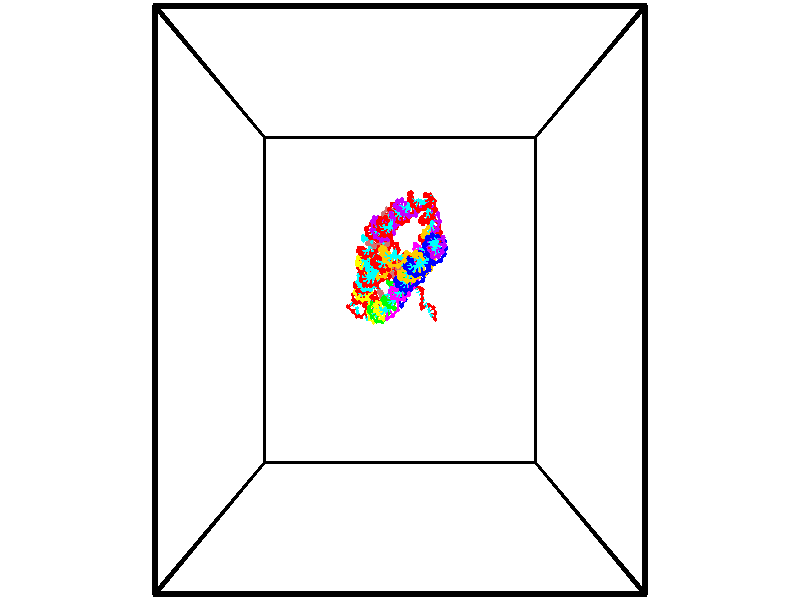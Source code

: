 // switches for output
#declare DRAW_BASES = 1; // possible values are 0, 1; only relevant for DNA ribbons
#declare DRAW_BASES_TYPE = 3; // possible values are 1, 2, 3; only relevant for DNA ribbons
#declare DRAW_FOG = 0; // set to 1 to enable fog

#include "colors.inc"

#include "transforms.inc"
background { rgb <1, 1, 1>}

#default {
   normal{
       ripples 0.25
       frequency 0.20
       turbulence 0.2
       lambda 5
   }
	finish {
		phong 0.1
		phong_size 40.
	}
}

// original window dimensions: 1024x640


// camera settings

camera {
	sky <-0, 1, 0>
	up <-0, 1, 0>
	right 1.6 * <1, 0, 0>
	location <18.5, 18.5, 82.5562>
	look_at <18.5, 18.5, 18.5>
	direction <0, 0, -64.0562>
	angle 67.0682
}


# declare cpy_camera_pos = <18.5, 18.5, 82.5562>;
# if (DRAW_FOG = 1)
fog {
	fog_type 2
	up vnormalize(cpy_camera_pos)
	color rgbt<1,1,1,0.3>
	distance 1e-5
	fog_alt 3e-3
	fog_offset 29.6
}
# end


// LIGHTS

# declare lum = 6;
global_settings {
	ambient_light rgb lum * <0.05, 0.05, 0.05>
	max_trace_level 15
}# declare cpy_direct_light_amount = 0.25;
light_source
{	1000 * <-1, -1, 1>,
	rgb lum * cpy_direct_light_amount
	parallel
}

light_source
{	1000 * <1, 1, -1>,
	rgb lum * cpy_direct_light_amount
	parallel
}

// strand 0

// nucleotide -1

// particle -1
sphere {
	<23.381933, 16.256731, -1.175602> 0.250000
	pigment { color rgbt <1,0,0,0> }
	no_shadow
}
cylinder {
	<23.143944, 16.453373, -1.429949>,  <23.001150, 16.571358, -1.582557>, 0.100000
	pigment { color rgbt <1,0,0,0> }
	no_shadow
}
cylinder {
	<23.143944, 16.453373, -1.429949>,  <23.381933, 16.256731, -1.175602>, 0.100000
	pigment { color rgbt <1,0,0,0> }
	no_shadow
}

// particle -1
sphere {
	<23.143944, 16.453373, -1.429949> 0.100000
	pigment { color rgbt <1,0,0,0> }
	no_shadow
}
sphere {
	0, 1
	scale<0.080000,0.200000,0.300000>
	matrix <-0.354292, 0.549709, 0.756503,
		0.721444, 0.675384, -0.152892,
		-0.594976, 0.491606, -0.635867,
		22.965450, 16.600855, -1.620709>
	pigment { color rgbt <0,1,1,0> }
	no_shadow
}
cylinder {
	<23.419415, 16.975349, -1.011542>,  <23.381933, 16.256731, -1.175602>, 0.130000
	pigment { color rgbt <1,0,0,0> }
	no_shadow
}

// nucleotide -1

// particle -1
sphere {
	<23.419415, 16.975349, -1.011542> 0.250000
	pigment { color rgbt <1,0,0,0> }
	no_shadow
}
cylinder {
	<23.074883, 16.909206, -1.203694>,  <22.868162, 16.869520, -1.318986>, 0.100000
	pigment { color rgbt <1,0,0,0> }
	no_shadow
}
cylinder {
	<23.074883, 16.909206, -1.203694>,  <23.419415, 16.975349, -1.011542>, 0.100000
	pigment { color rgbt <1,0,0,0> }
	no_shadow
}

// particle -1
sphere {
	<23.074883, 16.909206, -1.203694> 0.100000
	pigment { color rgbt <1,0,0,0> }
	no_shadow
}
sphere {
	0, 1
	scale<0.080000,0.200000,0.300000>
	matrix <-0.475175, 0.596788, 0.646570,
		0.179771, 0.785176, -0.592605,
		-0.861331, -0.165356, -0.480381,
		22.816483, 16.859600, -1.347809>
	pigment { color rgbt <0,1,1,0> }
	no_shadow
}
cylinder {
	<23.171124, 17.639359, -1.053311>,  <23.419415, 16.975349, -1.011542>, 0.130000
	pigment { color rgbt <1,0,0,0> }
	no_shadow
}

// nucleotide -1

// particle -1
sphere {
	<23.171124, 17.639359, -1.053311> 0.250000
	pigment { color rgbt <1,0,0,0> }
	no_shadow
}
cylinder {
	<22.870392, 17.376938, -1.079704>,  <22.689953, 17.219486, -1.095540>, 0.100000
	pigment { color rgbt <1,0,0,0> }
	no_shadow
}
cylinder {
	<22.870392, 17.376938, -1.079704>,  <23.171124, 17.639359, -1.053311>, 0.100000
	pigment { color rgbt <1,0,0,0> }
	no_shadow
}

// particle -1
sphere {
	<22.870392, 17.376938, -1.079704> 0.100000
	pigment { color rgbt <1,0,0,0> }
	no_shadow
}
sphere {
	0, 1
	scale<0.080000,0.200000,0.300000>
	matrix <-0.547071, 0.564799, 0.617831,
		-0.368061, 0.500600, -0.783537,
		-0.751827, -0.656050, -0.065983,
		22.644844, 17.180122, -1.099499>
	pigment { color rgbt <0,1,1,0> }
	no_shadow
}
cylinder {
	<22.513865, 17.931839, -1.399967>,  <23.171124, 17.639359, -1.053311>, 0.130000
	pigment { color rgbt <1,0,0,0> }
	no_shadow
}

// nucleotide -1

// particle -1
sphere {
	<22.513865, 17.931839, -1.399967> 0.250000
	pigment { color rgbt <1,0,0,0> }
	no_shadow
}
cylinder {
	<22.481518, 17.671013, -1.098432>,  <22.462111, 17.514517, -0.917510>, 0.100000
	pigment { color rgbt <1,0,0,0> }
	no_shadow
}
cylinder {
	<22.481518, 17.671013, -1.098432>,  <22.513865, 17.931839, -1.399967>, 0.100000
	pigment { color rgbt <1,0,0,0> }
	no_shadow
}

// particle -1
sphere {
	<22.481518, 17.671013, -1.098432> 0.100000
	pigment { color rgbt <1,0,0,0> }
	no_shadow
}
sphere {
	0, 1
	scale<0.080000,0.200000,0.300000>
	matrix <-0.583867, 0.643958, 0.494386,
		-0.807812, -0.400163, -0.432792,
		-0.080865, -0.652064, 0.753839,
		22.457258, 17.475393, -0.872280>
	pigment { color rgbt <0,1,1,0> }
	no_shadow
}
cylinder {
	<21.816490, 17.670347, -1.287610>,  <22.513865, 17.931839, -1.399967>, 0.130000
	pigment { color rgbt <1,0,0,0> }
	no_shadow
}

// nucleotide -1

// particle -1
sphere {
	<21.816490, 17.670347, -1.287610> 0.250000
	pigment { color rgbt <1,0,0,0> }
	no_shadow
}
cylinder {
	<22.023857, 17.711155, -0.948002>,  <22.148277, 17.735640, -0.744237>, 0.100000
	pigment { color rgbt <1,0,0,0> }
	no_shadow
}
cylinder {
	<22.023857, 17.711155, -0.948002>,  <21.816490, 17.670347, -1.287610>, 0.100000
	pigment { color rgbt <1,0,0,0> }
	no_shadow
}

// particle -1
sphere {
	<22.023857, 17.711155, -0.948002> 0.100000
	pigment { color rgbt <1,0,0,0> }
	no_shadow
}
sphere {
	0, 1
	scale<0.080000,0.200000,0.300000>
	matrix <-0.750397, 0.530378, 0.394467,
		-0.410058, -0.841601, 0.351512,
		0.518418, 0.102019, 0.849020,
		22.179382, 17.741760, -0.693296>
	pigment { color rgbt <0,1,1,0> }
	no_shadow
}
cylinder {
	<21.507364, 17.532084, -0.566167>,  <21.816490, 17.670347, -1.287610>, 0.130000
	pigment { color rgbt <1,0,0,0> }
	no_shadow
}

// nucleotide -1

// particle -1
sphere {
	<21.507364, 17.532084, -0.566167> 0.250000
	pigment { color rgbt <1,0,0,0> }
	no_shadow
}
cylinder {
	<21.785892, 17.819176, -0.566059>,  <21.953011, 17.991430, -0.565995>, 0.100000
	pigment { color rgbt <1,0,0,0> }
	no_shadow
}
cylinder {
	<21.785892, 17.819176, -0.566059>,  <21.507364, 17.532084, -0.566167>, 0.100000
	pigment { color rgbt <1,0,0,0> }
	no_shadow
}

// particle -1
sphere {
	<21.785892, 17.819176, -0.566059> 0.100000
	pigment { color rgbt <1,0,0,0> }
	no_shadow
}
sphere {
	0, 1
	scale<0.080000,0.200000,0.300000>
	matrix <-0.714240, 0.692899, 0.098753,
		0.070692, -0.068956, 0.995112,
		0.696322, 0.717730, 0.000269,
		21.994789, 18.034494, -0.565979>
	pigment { color rgbt <0,1,1,0> }
	no_shadow
}
cylinder {
	<21.362823, 17.997448, -0.019951>,  <21.507364, 17.532084, -0.566167>, 0.130000
	pigment { color rgbt <1,0,0,0> }
	no_shadow
}

// nucleotide -1

// particle -1
sphere {
	<21.362823, 17.997448, -0.019951> 0.250000
	pigment { color rgbt <1,0,0,0> }
	no_shadow
}
cylinder {
	<21.592304, 18.220505, -0.259918>,  <21.729992, 18.354340, -0.403899>, 0.100000
	pigment { color rgbt <1,0,0,0> }
	no_shadow
}
cylinder {
	<21.592304, 18.220505, -0.259918>,  <21.362823, 17.997448, -0.019951>, 0.100000
	pigment { color rgbt <1,0,0,0> }
	no_shadow
}

// particle -1
sphere {
	<21.592304, 18.220505, -0.259918> 0.100000
	pigment { color rgbt <1,0,0,0> }
	no_shadow
}
sphere {
	0, 1
	scale<0.080000,0.200000,0.300000>
	matrix <-0.625651, 0.771063, 0.118420,
		0.528610, 0.307401, 0.791250,
		0.573701, 0.557643, -0.599918,
		21.764414, 18.387798, -0.439894>
	pigment { color rgbt <0,1,1,0> }
	no_shadow
}
cylinder {
	<21.519300, 18.628414, 0.307523>,  <21.362823, 17.997448, -0.019951>, 0.130000
	pigment { color rgbt <1,0,0,0> }
	no_shadow
}

// nucleotide -1

// particle -1
sphere {
	<21.519300, 18.628414, 0.307523> 0.250000
	pigment { color rgbt <1,0,0,0> }
	no_shadow
}
cylinder {
	<21.555996, 18.714661, -0.081341>,  <21.578014, 18.766409, -0.314659>, 0.100000
	pigment { color rgbt <1,0,0,0> }
	no_shadow
}
cylinder {
	<21.555996, 18.714661, -0.081341>,  <21.519300, 18.628414, 0.307523>, 0.100000
	pigment { color rgbt <1,0,0,0> }
	no_shadow
}

// particle -1
sphere {
	<21.555996, 18.714661, -0.081341> 0.100000
	pigment { color rgbt <1,0,0,0> }
	no_shadow
}
sphere {
	0, 1
	scale<0.080000,0.200000,0.300000>
	matrix <-0.489829, 0.859766, 0.144464,
		0.866978, 0.462939, 0.184492,
		0.091742, 0.215616, -0.972159,
		21.583517, 18.779345, -0.372989>
	pigment { color rgbt <0,1,1,0> }
	no_shadow
}
cylinder {
	<21.568922, 19.321188, 0.025220>,  <21.519300, 18.628414, 0.307523>, 0.130000
	pigment { color rgbt <1,0,0,0> }
	no_shadow
}

// nucleotide -1

// particle -1
sphere {
	<21.568922, 19.321188, 0.025220> 0.250000
	pigment { color rgbt <1,0,0,0> }
	no_shadow
}
cylinder {
	<21.389370, 19.211014, -0.314814>,  <21.281639, 19.144909, -0.518834>, 0.100000
	pigment { color rgbt <1,0,0,0> }
	no_shadow
}
cylinder {
	<21.389370, 19.211014, -0.314814>,  <21.568922, 19.321188, 0.025220>, 0.100000
	pigment { color rgbt <1,0,0,0> }
	no_shadow
}

// particle -1
sphere {
	<21.389370, 19.211014, -0.314814> 0.100000
	pigment { color rgbt <1,0,0,0> }
	no_shadow
}
sphere {
	0, 1
	scale<0.080000,0.200000,0.300000>
	matrix <-0.490290, 0.871245, -0.023399,
		0.747076, 0.406285, -0.526128,
		-0.448879, -0.275437, -0.850084,
		21.254705, 19.128384, -0.569839>
	pigment { color rgbt <0,1,1,0> }
	no_shadow
}
cylinder {
	<21.638973, 19.692066, -0.630470>,  <21.568922, 19.321188, 0.025220>, 0.130000
	pigment { color rgbt <1,0,0,0> }
	no_shadow
}

// nucleotide -1

// particle -1
sphere {
	<21.638973, 19.692066, -0.630470> 0.250000
	pigment { color rgbt <1,0,0,0> }
	no_shadow
}
cylinder {
	<21.279423, 19.527225, -0.690064>,  <21.063692, 19.428320, -0.725820>, 0.100000
	pigment { color rgbt <1,0,0,0> }
	no_shadow
}
cylinder {
	<21.279423, 19.527225, -0.690064>,  <21.638973, 19.692066, -0.630470>, 0.100000
	pigment { color rgbt <1,0,0,0> }
	no_shadow
}

// particle -1
sphere {
	<21.279423, 19.527225, -0.690064> 0.100000
	pigment { color rgbt <1,0,0,0> }
	no_shadow
}
sphere {
	0, 1
	scale<0.080000,0.200000,0.300000>
	matrix <-0.356887, 0.885740, -0.296812,
		0.254279, -0.213626, -0.943242,
		-0.898874, -0.412104, -0.148985,
		21.009760, 19.403595, -0.734760>
	pigment { color rgbt <0,1,1,0> }
	no_shadow
}
cylinder {
	<21.262846, 19.927593, -1.250358>,  <21.638973, 19.692066, -0.630470>, 0.130000
	pigment { color rgbt <1,0,0,0> }
	no_shadow
}

// nucleotide -1

// particle -1
sphere {
	<21.262846, 19.927593, -1.250358> 0.250000
	pigment { color rgbt <1,0,0,0> }
	no_shadow
}
cylinder {
	<20.990047, 19.822765, -0.977241>,  <20.826368, 19.759869, -0.813371>, 0.100000
	pigment { color rgbt <1,0,0,0> }
	no_shadow
}
cylinder {
	<20.990047, 19.822765, -0.977241>,  <21.262846, 19.927593, -1.250358>, 0.100000
	pigment { color rgbt <1,0,0,0> }
	no_shadow
}

// particle -1
sphere {
	<20.990047, 19.822765, -0.977241> 0.100000
	pigment { color rgbt <1,0,0,0> }
	no_shadow
}
sphere {
	0, 1
	scale<0.080000,0.200000,0.300000>
	matrix <-0.526897, 0.823527, -0.210197,
		-0.507212, -0.503114, -0.699723,
		-0.681994, -0.262068, 0.682792,
		20.785450, 19.744144, -0.772404>
	pigment { color rgbt <0,1,1,0> }
	no_shadow
}
cylinder {
	<20.604677, 20.014881, -1.536094>,  <21.262846, 19.927593, -1.250358>, 0.130000
	pigment { color rgbt <1,0,0,0> }
	no_shadow
}

// nucleotide -1

// particle -1
sphere {
	<20.604677, 20.014881, -1.536094> 0.250000
	pigment { color rgbt <1,0,0,0> }
	no_shadow
}
cylinder {
	<20.536465, 20.016396, -1.141956>,  <20.495537, 20.017303, -0.905473>, 0.100000
	pigment { color rgbt <1,0,0,0> }
	no_shadow
}
cylinder {
	<20.536465, 20.016396, -1.141956>,  <20.604677, 20.014881, -1.536094>, 0.100000
	pigment { color rgbt <1,0,0,0> }
	no_shadow
}

// particle -1
sphere {
	<20.536465, 20.016396, -1.141956> 0.100000
	pigment { color rgbt <1,0,0,0> }
	no_shadow
}
sphere {
	0, 1
	scale<0.080000,0.200000,0.300000>
	matrix <-0.605868, 0.788217, -0.107885,
		-0.777074, -0.615386, -0.132121,
		-0.170531, 0.003787, 0.985345,
		20.485306, 20.017532, -0.846352>
	pigment { color rgbt <0,1,1,0> }
	no_shadow
}
cylinder {
	<19.911329, 20.037642, -1.389784>,  <20.604677, 20.014881, -1.536094>, 0.130000
	pigment { color rgbt <1,0,0,0> }
	no_shadow
}

// nucleotide -1

// particle -1
sphere {
	<19.911329, 20.037642, -1.389784> 0.250000
	pigment { color rgbt <1,0,0,0> }
	no_shadow
}
cylinder {
	<20.104794, 20.259575, -1.119012>,  <20.220871, 20.392735, -0.956549>, 0.100000
	pigment { color rgbt <1,0,0,0> }
	no_shadow
}
cylinder {
	<20.104794, 20.259575, -1.119012>,  <19.911329, 20.037642, -1.389784>, 0.100000
	pigment { color rgbt <1,0,0,0> }
	no_shadow
}

// particle -1
sphere {
	<20.104794, 20.259575, -1.119012> 0.100000
	pigment { color rgbt <1,0,0,0> }
	no_shadow
}
sphere {
	0, 1
	scale<0.080000,0.200000,0.300000>
	matrix <-0.537961, 0.798518, -0.270125,
		-0.690415, -0.233514, 0.684689,
		0.483658, 0.554834, 0.676929,
		20.249891, 20.426025, -0.915933>
	pigment { color rgbt <0,1,1,0> }
	no_shadow
}
cylinder {
	<20.112593, 20.781105, -1.548776>,  <19.911329, 20.037642, -1.389784>, 0.130000
	pigment { color rgbt <1,0,0,0> }
	no_shadow
}

// nucleotide -1

// particle -1
sphere {
	<20.112593, 20.781105, -1.548776> 0.250000
	pigment { color rgbt <1,0,0,0> }
	no_shadow
}
cylinder {
	<20.002880, 21.062935, -1.810569>,  <19.937054, 21.232033, -1.967645>, 0.100000
	pigment { color rgbt <1,0,0,0> }
	no_shadow
}
cylinder {
	<20.002880, 21.062935, -1.810569>,  <20.112593, 20.781105, -1.548776>, 0.100000
	pigment { color rgbt <1,0,0,0> }
	no_shadow
}

// particle -1
sphere {
	<20.002880, 21.062935, -1.810569> 0.100000
	pigment { color rgbt <1,0,0,0> }
	no_shadow
}
sphere {
	0, 1
	scale<0.080000,0.200000,0.300000>
	matrix <-0.489245, 0.483683, 0.725734,
		0.827895, 0.519257, 0.212044,
		-0.274280, 0.704573, -0.654482,
		19.920595, 21.274307, -2.006914>
	pigment { color rgbt <0,1,1,0> }
	no_shadow
}
cylinder {
	<20.230953, 21.488552, -1.347229>,  <20.112593, 20.781105, -1.548776>, 0.130000
	pigment { color rgbt <1,0,0,0> }
	no_shadow
}

// nucleotide -1

// particle -1
sphere {
	<20.230953, 21.488552, -1.347229> 0.250000
	pigment { color rgbt <1,0,0,0> }
	no_shadow
}
cylinder {
	<19.897060, 21.392200, -1.545298>,  <19.696724, 21.334389, -1.664140>, 0.100000
	pigment { color rgbt <1,0,0,0> }
	no_shadow
}
cylinder {
	<19.897060, 21.392200, -1.545298>,  <20.230953, 21.488552, -1.347229>, 0.100000
	pigment { color rgbt <1,0,0,0> }
	no_shadow
}

// particle -1
sphere {
	<19.897060, 21.392200, -1.545298> 0.100000
	pigment { color rgbt <1,0,0,0> }
	no_shadow
}
sphere {
	0, 1
	scale<0.080000,0.200000,0.300000>
	matrix <-0.544404, 0.496106, 0.676389,
		0.082731, 0.834179, -0.545252,
		-0.834733, -0.240879, -0.495174,
		19.646641, 21.319937, -1.693851>
	pigment { color rgbt <0,1,1,0> }
	no_shadow
}
cylinder {
	<19.813980, 22.001415, -1.645193>,  <20.230953, 21.488552, -1.347229>, 0.130000
	pigment { color rgbt <1,0,0,0> }
	no_shadow
}

// nucleotide -1

// particle -1
sphere {
	<19.813980, 22.001415, -1.645193> 0.250000
	pigment { color rgbt <1,0,0,0> }
	no_shadow
}
cylinder {
	<19.598091, 21.702003, -1.491100>,  <19.468557, 21.522356, -1.398644>, 0.100000
	pigment { color rgbt <1,0,0,0> }
	no_shadow
}
cylinder {
	<19.598091, 21.702003, -1.491100>,  <19.813980, 22.001415, -1.645193>, 0.100000
	pigment { color rgbt <1,0,0,0> }
	no_shadow
}

// particle -1
sphere {
	<19.598091, 21.702003, -1.491100> 0.100000
	pigment { color rgbt <1,0,0,0> }
	no_shadow
}
sphere {
	0, 1
	scale<0.080000,0.200000,0.300000>
	matrix <-0.338518, 0.611953, 0.714786,
		-0.770782, 0.255378, -0.583675,
		-0.539722, -0.748529, 0.385232,
		19.436174, 21.477446, -1.375530>
	pigment { color rgbt <0,1,1,0> }
	no_shadow
}
cylinder {
	<19.101765, 22.252319, -1.773111>,  <19.813980, 22.001415, -1.645193>, 0.130000
	pigment { color rgbt <1,0,0,0> }
	no_shadow
}

// nucleotide -1

// particle -1
sphere {
	<19.101765, 22.252319, -1.773111> 0.250000
	pigment { color rgbt <1,0,0,0> }
	no_shadow
}
cylinder {
	<19.168869, 22.007950, -1.463627>,  <19.209131, 21.861328, -1.277937>, 0.100000
	pigment { color rgbt <1,0,0,0> }
	no_shadow
}
cylinder {
	<19.168869, 22.007950, -1.463627>,  <19.101765, 22.252319, -1.773111>, 0.100000
	pigment { color rgbt <1,0,0,0> }
	no_shadow
}

// particle -1
sphere {
	<19.168869, 22.007950, -1.463627> 0.100000
	pigment { color rgbt <1,0,0,0> }
	no_shadow
}
sphere {
	0, 1
	scale<0.080000,0.200000,0.300000>
	matrix <-0.480878, 0.634417, 0.605204,
		-0.860589, -0.473590, -0.187349,
		0.167761, -0.610924, 0.773710,
		19.219198, 21.824673, -1.231514>
	pigment { color rgbt <0,1,1,0> }
	no_shadow
}
cylinder {
	<18.458496, 21.937790, -1.347114>,  <19.101765, 22.252319, -1.773111>, 0.130000
	pigment { color rgbt <1,0,0,0> }
	no_shadow
}

// nucleotide -1

// particle -1
sphere {
	<18.458496, 21.937790, -1.347114> 0.250000
	pigment { color rgbt <1,0,0,0> }
	no_shadow
}
cylinder {
	<18.784344, 21.969696, -1.117318>,  <18.979853, 21.988840, -0.979441>, 0.100000
	pigment { color rgbt <1,0,0,0> }
	no_shadow
}
cylinder {
	<18.784344, 21.969696, -1.117318>,  <18.458496, 21.937790, -1.347114>, 0.100000
	pigment { color rgbt <1,0,0,0> }
	no_shadow
}

// particle -1
sphere {
	<18.784344, 21.969696, -1.117318> 0.100000
	pigment { color rgbt <1,0,0,0> }
	no_shadow
}
sphere {
	0, 1
	scale<0.080000,0.200000,0.300000>
	matrix <-0.567099, 0.317283, 0.760086,
		-0.121649, -0.944971, 0.303697,
		0.814617, 0.079762, 0.574489,
		19.028728, 21.993626, -0.944972>
	pigment { color rgbt <0,1,1,0> }
	no_shadow
}
cylinder {
	<18.498857, 21.394680, -0.703553>,  <18.458496, 21.937790, -1.347114>, 0.130000
	pigment { color rgbt <1,0,0,0> }
	no_shadow
}

// nucleotide -1

// particle -1
sphere {
	<18.498857, 21.394680, -0.703553> 0.250000
	pigment { color rgbt <1,0,0,0> }
	no_shadow
}
cylinder {
	<18.665829, 21.754665, -0.653245>,  <18.766010, 21.970657, -0.623061>, 0.100000
	pigment { color rgbt <1,0,0,0> }
	no_shadow
}
cylinder {
	<18.665829, 21.754665, -0.653245>,  <18.498857, 21.394680, -0.703553>, 0.100000
	pigment { color rgbt <1,0,0,0> }
	no_shadow
}

// particle -1
sphere {
	<18.665829, 21.754665, -0.653245> 0.100000
	pigment { color rgbt <1,0,0,0> }
	no_shadow
}
sphere {
	0, 1
	scale<0.080000,0.200000,0.300000>
	matrix <-0.637180, 0.191201, 0.746622,
		0.647887, -0.391797, 0.653252,
		0.417427, 0.899965, 0.125769,
		18.791058, 22.024654, -0.615515>
	pigment { color rgbt <0,1,1,0> }
	no_shadow
}
cylinder {
	<18.813116, 21.499319, -0.067468>,  <18.498857, 21.394680, -0.703553>, 0.130000
	pigment { color rgbt <1,0,0,0> }
	no_shadow
}

// nucleotide -1

// particle -1
sphere {
	<18.813116, 21.499319, -0.067468> 0.250000
	pigment { color rgbt <1,0,0,0> }
	no_shadow
}
cylinder {
	<18.660595, 21.850075, -0.184547>,  <18.569082, 22.060528, -0.254794>, 0.100000
	pigment { color rgbt <1,0,0,0> }
	no_shadow
}
cylinder {
	<18.660595, 21.850075, -0.184547>,  <18.813116, 21.499319, -0.067468>, 0.100000
	pigment { color rgbt <1,0,0,0> }
	no_shadow
}

// particle -1
sphere {
	<18.660595, 21.850075, -0.184547> 0.100000
	pigment { color rgbt <1,0,0,0> }
	no_shadow
}
sphere {
	0, 1
	scale<0.080000,0.200000,0.300000>
	matrix <-0.567818, 0.027696, 0.822688,
		0.729514, 0.479892, 0.487353,
		-0.381304, 0.876890, -0.292696,
		18.546204, 22.113142, -0.272356>
	pigment { color rgbt <0,1,1,0> }
	no_shadow
}
cylinder {
	<18.775789, 21.922968, 0.560651>,  <18.813116, 21.499319, -0.067468>, 0.130000
	pigment { color rgbt <1,0,0,0> }
	no_shadow
}

// nucleotide -1

// particle -1
sphere {
	<18.775789, 21.922968, 0.560651> 0.250000
	pigment { color rgbt <1,0,0,0> }
	no_shadow
}
cylinder {
	<18.495888, 22.028965, 0.295285>,  <18.327946, 22.092564, 0.136065>, 0.100000
	pigment { color rgbt <1,0,0,0> }
	no_shadow
}
cylinder {
	<18.495888, 22.028965, 0.295285>,  <18.775789, 21.922968, 0.560651>, 0.100000
	pigment { color rgbt <1,0,0,0> }
	no_shadow
}

// particle -1
sphere {
	<18.495888, 22.028965, 0.295285> 0.100000
	pigment { color rgbt <1,0,0,0> }
	no_shadow
}
sphere {
	0, 1
	scale<0.080000,0.200000,0.300000>
	matrix <-0.705610, -0.111297, 0.699805,
		0.111608, 0.957805, 0.264864,
		-0.699755, 0.264995, -0.663416,
		18.285961, 22.108463, 0.096260>
	pigment { color rgbt <0,1,1,0> }
	no_shadow
}
cylinder {
	<18.238752, 22.391291, 0.862297>,  <18.775789, 21.922968, 0.560651>, 0.130000
	pigment { color rgbt <1,0,0,0> }
	no_shadow
}

// nucleotide -1

// particle -1
sphere {
	<18.238752, 22.391291, 0.862297> 0.250000
	pigment { color rgbt <1,0,0,0> }
	no_shadow
}
cylinder {
	<18.060886, 22.169491, 0.580928>,  <17.954166, 22.036411, 0.412107>, 0.100000
	pigment { color rgbt <1,0,0,0> }
	no_shadow
}
cylinder {
	<18.060886, 22.169491, 0.580928>,  <18.238752, 22.391291, 0.862297>, 0.100000
	pigment { color rgbt <1,0,0,0> }
	no_shadow
}

// particle -1
sphere {
	<18.060886, 22.169491, 0.580928> 0.100000
	pigment { color rgbt <1,0,0,0> }
	no_shadow
}
sphere {
	0, 1
	scale<0.080000,0.200000,0.300000>
	matrix <-0.683835, -0.297039, 0.666436,
		-0.578481, 0.777367, -0.247102,
		-0.444667, -0.554498, -0.703423,
		17.927486, 22.003141, 0.369901>
	pigment { color rgbt <0,1,1,0> }
	no_shadow
}
cylinder {
	<17.655348, 22.639450, 0.673411>,  <18.238752, 22.391291, 0.862297>, 0.130000
	pigment { color rgbt <1,0,0,0> }
	no_shadow
}

// nucleotide -1

// particle -1
sphere {
	<17.655348, 22.639450, 0.673411> 0.250000
	pigment { color rgbt <1,0,0,0> }
	no_shadow
}
cylinder {
	<17.629166, 22.241791, 0.707787>,  <17.613457, 22.003195, 0.728412>, 0.100000
	pigment { color rgbt <1,0,0,0> }
	no_shadow
}
cylinder {
	<17.629166, 22.241791, 0.707787>,  <17.655348, 22.639450, 0.673411>, 0.100000
	pigment { color rgbt <1,0,0,0> }
	no_shadow
}

// particle -1
sphere {
	<17.629166, 22.241791, 0.707787> 0.100000
	pigment { color rgbt <1,0,0,0> }
	no_shadow
}
sphere {
	0, 1
	scale<0.080000,0.200000,0.300000>
	matrix <-0.582400, 0.107995, 0.805696,
		-0.810262, 0.002687, -0.586061,
		-0.065456, -0.994147, 0.085940,
		17.609529, 21.943546, 0.733569>
	pigment { color rgbt <0,1,1,0> }
	no_shadow
}
cylinder {
	<17.125643, 22.209513, 0.918934>,  <17.655348, 22.639450, 0.673411>, 0.130000
	pigment { color rgbt <1,0,0,0> }
	no_shadow
}

// nucleotide -1

// particle -1
sphere {
	<17.125643, 22.209513, 0.918934> 0.250000
	pigment { color rgbt <1,0,0,0> }
	no_shadow
}
cylinder {
	<17.007603, 21.835964, 0.838140>,  <16.936779, 21.611835, 0.789663>, 0.100000
	pigment { color rgbt <1,0,0,0> }
	no_shadow
}
cylinder {
	<17.007603, 21.835964, 0.838140>,  <17.125643, 22.209513, 0.918934>, 0.100000
	pigment { color rgbt <1,0,0,0> }
	no_shadow
}

// particle -1
sphere {
	<17.007603, 21.835964, 0.838140> 0.100000
	pigment { color rgbt <1,0,0,0> }
	no_shadow
}
sphere {
	0, 1
	scale<0.080000,0.200000,0.300000>
	matrix <0.241194, -0.277364, 0.929997,
		-0.924523, 0.225722, 0.307094,
		-0.295098, -0.933873, -0.201987,
		16.919073, 21.555803, 0.777543>
	pigment { color rgbt <0,1,1,0> }
	no_shadow
}
cylinder {
	<16.421421, 21.910549, 1.122437>,  <17.125643, 22.209513, 0.918934>, 0.130000
	pigment { color rgbt <1,0,0,0> }
	no_shadow
}

// nucleotide -1

// particle -1
sphere {
	<16.421421, 21.910549, 1.122437> 0.250000
	pigment { color rgbt <1,0,0,0> }
	no_shadow
}
cylinder {
	<16.710182, 21.633888, 1.131142>,  <16.883438, 21.467892, 1.136365>, 0.100000
	pigment { color rgbt <1,0,0,0> }
	no_shadow
}
cylinder {
	<16.710182, 21.633888, 1.131142>,  <16.421421, 21.910549, 1.122437>, 0.100000
	pigment { color rgbt <1,0,0,0> }
	no_shadow
}

// particle -1
sphere {
	<16.710182, 21.633888, 1.131142> 0.100000
	pigment { color rgbt <1,0,0,0> }
	no_shadow
}
sphere {
	0, 1
	scale<0.080000,0.200000,0.300000>
	matrix <-0.074304, -0.046209, 0.996164,
		-0.687995, -0.720750, -0.084751,
		0.721901, -0.691654, 0.021763,
		16.926752, 21.426392, 1.137671>
	pigment { color rgbt <0,1,1,0> }
	no_shadow
}
cylinder {
	<16.241938, 21.313072, 1.499071>,  <16.421421, 21.910549, 1.122437>, 0.130000
	pigment { color rgbt <1,0,0,0> }
	no_shadow
}

// nucleotide -1

// particle -1
sphere {
	<16.241938, 21.313072, 1.499071> 0.250000
	pigment { color rgbt <1,0,0,0> }
	no_shadow
}
cylinder {
	<16.631760, 21.371624, 1.566977>,  <16.865652, 21.406755, 1.607720>, 0.100000
	pigment { color rgbt <1,0,0,0> }
	no_shadow
}
cylinder {
	<16.631760, 21.371624, 1.566977>,  <16.241938, 21.313072, 1.499071>, 0.100000
	pigment { color rgbt <1,0,0,0> }
	no_shadow
}

// particle -1
sphere {
	<16.631760, 21.371624, 1.566977> 0.100000
	pigment { color rgbt <1,0,0,0> }
	no_shadow
}
sphere {
	0, 1
	scale<0.080000,0.200000,0.300000>
	matrix <-0.167661, -0.026684, 0.985483,
		0.148785, -0.988868, -0.001463,
		0.974553, 0.146380, 0.169765,
		16.924126, 21.415537, 1.617906>
	pigment { color rgbt <0,1,1,0> }
	no_shadow
}
cylinder {
	<16.396442, 20.851202, 2.060169>,  <16.241938, 21.313072, 1.499071>, 0.130000
	pigment { color rgbt <1,0,0,0> }
	no_shadow
}

// nucleotide -1

// particle -1
sphere {
	<16.396442, 20.851202, 2.060169> 0.250000
	pigment { color rgbt <1,0,0,0> }
	no_shadow
}
cylinder {
	<16.682373, 21.130535, 2.045452>,  <16.853931, 21.298136, 2.036622>, 0.100000
	pigment { color rgbt <1,0,0,0> }
	no_shadow
}
cylinder {
	<16.682373, 21.130535, 2.045452>,  <16.396442, 20.851202, 2.060169>, 0.100000
	pigment { color rgbt <1,0,0,0> }
	no_shadow
}

// particle -1
sphere {
	<16.682373, 21.130535, 2.045452> 0.100000
	pigment { color rgbt <1,0,0,0> }
	no_shadow
}
sphere {
	0, 1
	scale<0.080000,0.200000,0.300000>
	matrix <-0.059981, 0.113646, 0.991709,
		0.696725, -0.706693, 0.123124,
		0.714826, 0.698334, -0.036792,
		16.896820, 21.340034, 2.034414>
	pigment { color rgbt <0,1,1,0> }
	no_shadow
}
cylinder {
	<16.977425, 20.764879, 2.597452>,  <16.396442, 20.851202, 2.060169>, 0.130000
	pigment { color rgbt <1,0,0,0> }
	no_shadow
}

// nucleotide -1

// particle -1
sphere {
	<16.977425, 20.764879, 2.597452> 0.250000
	pigment { color rgbt <1,0,0,0> }
	no_shadow
}
cylinder {
	<16.932308, 21.150501, 2.501224>,  <16.905239, 21.381874, 2.443487>, 0.100000
	pigment { color rgbt <1,0,0,0> }
	no_shadow
}
cylinder {
	<16.932308, 21.150501, 2.501224>,  <16.977425, 20.764879, 2.597452>, 0.100000
	pigment { color rgbt <1,0,0,0> }
	no_shadow
}

// particle -1
sphere {
	<16.932308, 21.150501, 2.501224> 0.100000
	pigment { color rgbt <1,0,0,0> }
	no_shadow
}
sphere {
	0, 1
	scale<0.080000,0.200000,0.300000>
	matrix <0.157183, 0.256379, 0.953710,
		0.981108, 0.069756, -0.180450,
		-0.112790, 0.964056, -0.240571,
		16.898472, 21.439718, 2.429053>
	pigment { color rgbt <0,1,1,0> }
	no_shadow
}
cylinder {
	<17.568022, 21.159267, 2.709676>,  <16.977425, 20.764879, 2.597452>, 0.130000
	pigment { color rgbt <1,0,0,0> }
	no_shadow
}

// nucleotide -1

// particle -1
sphere {
	<17.568022, 21.159267, 2.709676> 0.250000
	pigment { color rgbt <1,0,0,0> }
	no_shadow
}
cylinder {
	<17.241295, 21.380013, 2.776916>,  <17.045259, 21.512459, 2.817261>, 0.100000
	pigment { color rgbt <1,0,0,0> }
	no_shadow
}
cylinder {
	<17.241295, 21.380013, 2.776916>,  <17.568022, 21.159267, 2.709676>, 0.100000
	pigment { color rgbt <1,0,0,0> }
	no_shadow
}

// particle -1
sphere {
	<17.241295, 21.380013, 2.776916> 0.100000
	pigment { color rgbt <1,0,0,0> }
	no_shadow
}
sphere {
	0, 1
	scale<0.080000,0.200000,0.300000>
	matrix <0.203085, 0.002330, 0.979158,
		0.539969, 0.833932, -0.113979,
		-0.816817, 0.551863, 0.168101,
		16.996250, 21.545570, 2.827347>
	pigment { color rgbt <0,1,1,0> }
	no_shadow
}
cylinder {
	<17.685131, 21.823345, 3.015349>,  <17.568022, 21.159267, 2.709676>, 0.130000
	pigment { color rgbt <1,0,0,0> }
	no_shadow
}

// nucleotide -1

// particle -1
sphere {
	<17.685131, 21.823345, 3.015349> 0.250000
	pigment { color rgbt <1,0,0,0> }
	no_shadow
}
cylinder {
	<17.347935, 21.644726, 3.135324>,  <17.145617, 21.537554, 3.207309>, 0.100000
	pigment { color rgbt <1,0,0,0> }
	no_shadow
}
cylinder {
	<17.347935, 21.644726, 3.135324>,  <17.685131, 21.823345, 3.015349>, 0.100000
	pigment { color rgbt <1,0,0,0> }
	no_shadow
}

// particle -1
sphere {
	<17.347935, 21.644726, 3.135324> 0.100000
	pigment { color rgbt <1,0,0,0> }
	no_shadow
}
sphere {
	0, 1
	scale<0.080000,0.200000,0.300000>
	matrix <0.353637, -0.039888, 0.934532,
		-0.405349, 0.893870, 0.191541,
		-0.842990, -0.446547, 0.299938,
		17.095037, 21.510761, 3.225305>
	pigment { color rgbt <0,1,1,0> }
	no_shadow
}
cylinder {
	<17.502951, 22.138247, 3.654327>,  <17.685131, 21.823345, 3.015349>, 0.130000
	pigment { color rgbt <1,0,0,0> }
	no_shadow
}

// nucleotide -1

// particle -1
sphere {
	<17.502951, 22.138247, 3.654327> 0.250000
	pigment { color rgbt <1,0,0,0> }
	no_shadow
}
cylinder {
	<17.337944, 21.773998, 3.664079>,  <17.238939, 21.555449, 3.669930>, 0.100000
	pigment { color rgbt <1,0,0,0> }
	no_shadow
}
cylinder {
	<17.337944, 21.773998, 3.664079>,  <17.502951, 22.138247, 3.654327>, 0.100000
	pigment { color rgbt <1,0,0,0> }
	no_shadow
}

// particle -1
sphere {
	<17.337944, 21.773998, 3.664079> 0.100000
	pigment { color rgbt <1,0,0,0> }
	no_shadow
}
sphere {
	0, 1
	scale<0.080000,0.200000,0.300000>
	matrix <0.291644, -0.106668, 0.950561,
		-0.863002, 0.399234, 0.309580,
		-0.412519, -0.910623, 0.024379,
		17.214188, 21.500811, 3.671393>
	pigment { color rgbt <0,1,1,0> }
	no_shadow
}
cylinder {
	<16.946505, 22.059902, 4.044009>,  <17.502951, 22.138247, 3.654327>, 0.130000
	pigment { color rgbt <1,0,0,0> }
	no_shadow
}

// nucleotide -1

// particle -1
sphere {
	<16.946505, 22.059902, 4.044009> 0.250000
	pigment { color rgbt <1,0,0,0> }
	no_shadow
}
cylinder {
	<17.198105, 21.750675, 4.011194>,  <17.349064, 21.565140, 3.991506>, 0.100000
	pigment { color rgbt <1,0,0,0> }
	no_shadow
}
cylinder {
	<17.198105, 21.750675, 4.011194>,  <16.946505, 22.059902, 4.044009>, 0.100000
	pigment { color rgbt <1,0,0,0> }
	no_shadow
}

// particle -1
sphere {
	<17.198105, 21.750675, 4.011194> 0.100000
	pigment { color rgbt <1,0,0,0> }
	no_shadow
}
sphere {
	0, 1
	scale<0.080000,0.200000,0.300000>
	matrix <0.160983, 0.026286, 0.986607,
		-0.760556, -0.633781, 0.140984,
		0.628999, -0.773066, -0.082036,
		17.386805, 21.518755, 3.986583>
	pigment { color rgbt <0,1,1,0> }
	no_shadow
}
cylinder {
	<16.880564, 21.468740, 4.503573>,  <16.946505, 22.059902, 4.044009>, 0.130000
	pigment { color rgbt <1,0,0,0> }
	no_shadow
}

// nucleotide -1

// particle -1
sphere {
	<16.880564, 21.468740, 4.503573> 0.250000
	pigment { color rgbt <1,0,0,0> }
	no_shadow
}
cylinder {
	<17.270271, 21.515129, 4.426270>,  <17.504097, 21.542961, 4.379887>, 0.100000
	pigment { color rgbt <1,0,0,0> }
	no_shadow
}
cylinder {
	<17.270271, 21.515129, 4.426270>,  <16.880564, 21.468740, 4.503573>, 0.100000
	pigment { color rgbt <1,0,0,0> }
	no_shadow
}

// particle -1
sphere {
	<17.270271, 21.515129, 4.426270> 0.100000
	pigment { color rgbt <1,0,0,0> }
	no_shadow
}
sphere {
	0, 1
	scale<0.080000,0.200000,0.300000>
	matrix <0.199397, -0.043776, 0.978941,
		0.105069, -0.992287, -0.065774,
		0.974269, 0.115971, -0.193259,
		17.562551, 21.549921, 4.368292>
	pigment { color rgbt <0,1,1,0> }
	no_shadow
}
cylinder {
	<17.264341, 21.069963, 4.932611>,  <16.880564, 21.468740, 4.503573>, 0.130000
	pigment { color rgbt <1,0,0,0> }
	no_shadow
}

// nucleotide -1

// particle -1
sphere {
	<17.264341, 21.069963, 4.932611> 0.250000
	pigment { color rgbt <1,0,0,0> }
	no_shadow
}
cylinder {
	<17.564892, 21.315498, 4.835752>,  <17.745222, 21.462820, 4.777636>, 0.100000
	pigment { color rgbt <1,0,0,0> }
	no_shadow
}
cylinder {
	<17.564892, 21.315498, 4.835752>,  <17.264341, 21.069963, 4.932611>, 0.100000
	pigment { color rgbt <1,0,0,0> }
	no_shadow
}

// particle -1
sphere {
	<17.564892, 21.315498, 4.835752> 0.100000
	pigment { color rgbt <1,0,0,0> }
	no_shadow
}
sphere {
	0, 1
	scale<0.080000,0.200000,0.300000>
	matrix <0.417015, -0.157317, 0.895181,
		0.511403, -0.773598, -0.374185,
		0.751376, 0.613839, -0.242150,
		17.790304, 21.499649, 4.763107>
	pigment { color rgbt <0,1,1,0> }
	no_shadow
}
cylinder {
	<17.860443, 20.668283, 5.062278>,  <17.264341, 21.069963, 4.932611>, 0.130000
	pigment { color rgbt <1,0,0,0> }
	no_shadow
}

// nucleotide -1

// particle -1
sphere {
	<17.860443, 20.668283, 5.062278> 0.250000
	pigment { color rgbt <1,0,0,0> }
	no_shadow
}
cylinder {
	<17.931240, 21.061577, 5.079846>,  <17.973719, 21.297552, 5.090387>, 0.100000
	pigment { color rgbt <1,0,0,0> }
	no_shadow
}
cylinder {
	<17.931240, 21.061577, 5.079846>,  <17.860443, 20.668283, 5.062278>, 0.100000
	pigment { color rgbt <1,0,0,0> }
	no_shadow
}

// particle -1
sphere {
	<17.931240, 21.061577, 5.079846> 0.100000
	pigment { color rgbt <1,0,0,0> }
	no_shadow
}
sphere {
	0, 1
	scale<0.080000,0.200000,0.300000>
	matrix <0.545555, -0.135153, 0.827105,
		0.819172, -0.122432, -0.560328,
		0.176994, 0.983231, 0.043920,
		17.984339, 21.356546, 5.093022>
	pigment { color rgbt <0,1,1,0> }
	no_shadow
}
cylinder {
	<18.607435, 20.745110, 5.201205>,  <17.860443, 20.668283, 5.062278>, 0.130000
	pigment { color rgbt <1,0,0,0> }
	no_shadow
}

// nucleotide -1

// particle -1
sphere {
	<18.607435, 20.745110, 5.201205> 0.250000
	pigment { color rgbt <1,0,0,0> }
	no_shadow
}
cylinder {
	<18.378700, 21.045918, 5.332334>,  <18.241459, 21.226402, 5.411011>, 0.100000
	pigment { color rgbt <1,0,0,0> }
	no_shadow
}
cylinder {
	<18.378700, 21.045918, 5.332334>,  <18.607435, 20.745110, 5.201205>, 0.100000
	pigment { color rgbt <1,0,0,0> }
	no_shadow
}

// particle -1
sphere {
	<18.378700, 21.045918, 5.332334> 0.100000
	pigment { color rgbt <1,0,0,0> }
	no_shadow
}
sphere {
	0, 1
	scale<0.080000,0.200000,0.300000>
	matrix <0.541290, 0.045597, 0.839598,
		0.616448, 0.657560, -0.433136,
		-0.571836, 0.752021, 0.327822,
		18.207150, 21.271524, 5.430680>
	pigment { color rgbt <0,1,1,0> }
	no_shadow
}
cylinder {
	<19.051554, 21.291983, 5.352191>,  <18.607435, 20.745110, 5.201205>, 0.130000
	pigment { color rgbt <1,0,0,0> }
	no_shadow
}

// nucleotide -1

// particle -1
sphere {
	<19.051554, 21.291983, 5.352191> 0.250000
	pigment { color rgbt <1,0,0,0> }
	no_shadow
}
cylinder {
	<18.716534, 21.339500, 5.565507>,  <18.515522, 21.368011, 5.693496>, 0.100000
	pigment { color rgbt <1,0,0,0> }
	no_shadow
}
cylinder {
	<18.716534, 21.339500, 5.565507>,  <19.051554, 21.291983, 5.352191>, 0.100000
	pigment { color rgbt <1,0,0,0> }
	no_shadow
}

// particle -1
sphere {
	<18.716534, 21.339500, 5.565507> 0.100000
	pigment { color rgbt <1,0,0,0> }
	no_shadow
}
sphere {
	0, 1
	scale<0.080000,0.200000,0.300000>
	matrix <0.545683, 0.133292, 0.827323,
		0.027197, 0.983932, -0.176462,
		-0.837550, 0.118793, 0.533290,
		18.465269, 21.375137, 5.725494>
	pigment { color rgbt <0,1,1,0> }
	no_shadow
}
cylinder {
	<19.193586, 21.894686, 5.697767>,  <19.051554, 21.291983, 5.352191>, 0.130000
	pigment { color rgbt <1,0,0,0> }
	no_shadow
}

// nucleotide -1

// particle -1
sphere {
	<19.193586, 21.894686, 5.697767> 0.250000
	pigment { color rgbt <1,0,0,0> }
	no_shadow
}
cylinder {
	<18.899746, 21.717636, 5.903464>,  <18.723442, 21.611406, 6.026883>, 0.100000
	pigment { color rgbt <1,0,0,0> }
	no_shadow
}
cylinder {
	<18.899746, 21.717636, 5.903464>,  <19.193586, 21.894686, 5.697767>, 0.100000
	pigment { color rgbt <1,0,0,0> }
	no_shadow
}

// particle -1
sphere {
	<18.899746, 21.717636, 5.903464> 0.100000
	pigment { color rgbt <1,0,0,0> }
	no_shadow
}
sphere {
	0, 1
	scale<0.080000,0.200000,0.300000>
	matrix <0.456977, 0.237470, 0.857193,
		-0.501530, 0.864692, 0.027823,
		-0.734601, -0.442623, 0.514243,
		18.679365, 21.584848, 6.057737>
	pigment { color rgbt <0,1,1,0> }
	no_shadow
}
cylinder {
	<19.045603, 22.416723, 6.179627>,  <19.193586, 21.894686, 5.697767>, 0.130000
	pigment { color rgbt <1,0,0,0> }
	no_shadow
}

// nucleotide -1

// particle -1
sphere {
	<19.045603, 22.416723, 6.179627> 0.250000
	pigment { color rgbt <1,0,0,0> }
	no_shadow
}
cylinder {
	<18.876770, 22.079144, 6.312047>,  <18.775471, 21.876595, 6.391499>, 0.100000
	pigment { color rgbt <1,0,0,0> }
	no_shadow
}
cylinder {
	<18.876770, 22.079144, 6.312047>,  <19.045603, 22.416723, 6.179627>, 0.100000
	pigment { color rgbt <1,0,0,0> }
	no_shadow
}

// particle -1
sphere {
	<18.876770, 22.079144, 6.312047> 0.100000
	pigment { color rgbt <1,0,0,0> }
	no_shadow
}
sphere {
	0, 1
	scale<0.080000,0.200000,0.300000>
	matrix <0.355053, 0.182109, 0.916937,
		-0.834137, 0.504562, 0.222783,
		-0.422081, -0.843951, 0.331051,
		18.750145, 21.825958, 6.411362>
	pigment { color rgbt <0,1,1,0> }
	no_shadow
}
cylinder {
	<18.682905, 22.585901, 6.813828>,  <19.045603, 22.416723, 6.179627>, 0.130000
	pigment { color rgbt <1,0,0,0> }
	no_shadow
}

// nucleotide -1

// particle -1
sphere {
	<18.682905, 22.585901, 6.813828> 0.250000
	pigment { color rgbt <1,0,0,0> }
	no_shadow
}
cylinder {
	<18.748848, 22.191784, 6.795861>,  <18.788414, 21.955313, 6.785081>, 0.100000
	pigment { color rgbt <1,0,0,0> }
	no_shadow
}
cylinder {
	<18.748848, 22.191784, 6.795861>,  <18.682905, 22.585901, 6.813828>, 0.100000
	pigment { color rgbt <1,0,0,0> }
	no_shadow
}

// particle -1
sphere {
	<18.748848, 22.191784, 6.795861> 0.100000
	pigment { color rgbt <1,0,0,0> }
	no_shadow
}
sphere {
	0, 1
	scale<0.080000,0.200000,0.300000>
	matrix <0.233495, -0.005257, 0.972344,
		-0.958281, -0.170786, 0.229195,
		0.164858, -0.985294, -0.044916,
		18.798306, 21.896196, 6.782386>
	pigment { color rgbt <0,1,1,0> }
	no_shadow
}
cylinder {
	<18.275486, 22.388891, 7.481161>,  <18.682905, 22.585901, 6.813828>, 0.130000
	pigment { color rgbt <1,0,0,0> }
	no_shadow
}

// nucleotide -1

// particle -1
sphere {
	<18.275486, 22.388891, 7.481161> 0.250000
	pigment { color rgbt <1,0,0,0> }
	no_shadow
}
cylinder {
	<18.488243, 22.074261, 7.355690>,  <18.615896, 21.885483, 7.280407>, 0.100000
	pigment { color rgbt <1,0,0,0> }
	no_shadow
}
cylinder {
	<18.488243, 22.074261, 7.355690>,  <18.275486, 22.388891, 7.481161>, 0.100000
	pigment { color rgbt <1,0,0,0> }
	no_shadow
}

// particle -1
sphere {
	<18.488243, 22.074261, 7.355690> 0.100000
	pigment { color rgbt <1,0,0,0> }
	no_shadow
}
sphere {
	0, 1
	scale<0.080000,0.200000,0.300000>
	matrix <0.082540, -0.320501, 0.943645,
		-0.842781, -0.527807, -0.105548,
		0.531890, -0.786574, -0.313677,
		18.647810, 21.838289, 7.261587>
	pigment { color rgbt <0,1,1,0> }
	no_shadow
}
cylinder {
	<17.945469, 21.752825, 7.648502>,  <18.275486, 22.388891, 7.481161>, 0.130000
	pigment { color rgbt <1,0,0,0> }
	no_shadow
}

// nucleotide -1

// particle -1
sphere {
	<17.945469, 21.752825, 7.648502> 0.250000
	pigment { color rgbt <1,0,0,0> }
	no_shadow
}
cylinder {
	<18.342972, 21.708611, 7.642482>,  <18.581474, 21.682081, 7.638870>, 0.100000
	pigment { color rgbt <1,0,0,0> }
	no_shadow
}
cylinder {
	<18.342972, 21.708611, 7.642482>,  <17.945469, 21.752825, 7.648502>, 0.100000
	pigment { color rgbt <1,0,0,0> }
	no_shadow
}

// particle -1
sphere {
	<18.342972, 21.708611, 7.642482> 0.100000
	pigment { color rgbt <1,0,0,0> }
	no_shadow
}
sphere {
	0, 1
	scale<0.080000,0.200000,0.300000>
	matrix <0.002645, -0.111524, 0.993758,
		-0.111524, -0.987595, -0.110536,
		-0.993758, 0.110536, 0.015050,
		18.641100, 21.675449, 7.637967>
	pigment { color rgbt <0,1,1,0> }
	no_shadow
}
cylinder {
	<18.020987, 21.197220, 7.915942>,  <17.945469, 21.752825, 7.648502>, 0.130000
	pigment { color rgbt <1,0,0,0> }
	no_shadow
}

// nucleotide -1

// particle -1
sphere {
	<18.020987, 21.197220, 7.915942> 0.250000
	pigment { color rgbt <1,0,0,0> }
	no_shadow
}
cylinder {
	<18.380466, 21.368641, 7.953217>,  <18.596155, 21.471493, 7.975581>, 0.100000
	pigment { color rgbt <1,0,0,0> }
	no_shadow
}
cylinder {
	<18.380466, 21.368641, 7.953217>,  <18.020987, 21.197220, 7.915942>, 0.100000
	pigment { color rgbt <1,0,0,0> }
	no_shadow
}

// particle -1
sphere {
	<18.380466, 21.368641, 7.953217> 0.100000
	pigment { color rgbt <1,0,0,0> }
	no_shadow
}
sphere {
	0, 1
	scale<0.080000,0.200000,0.300000>
	matrix <-0.090118, -0.027494, 0.995552,
		0.429207, -0.903099, 0.013911,
		0.898700, 0.428551, 0.093186,
		18.650076, 21.497206, 7.981172>
	pigment { color rgbt <0,1,1,0> }
	no_shadow
}
cylinder {
	<18.411413, 20.780249, 8.446737>,  <18.020987, 21.197220, 7.915942>, 0.130000
	pigment { color rgbt <1,0,0,0> }
	no_shadow
}

// nucleotide -1

// particle -1
sphere {
	<18.411413, 20.780249, 8.446737> 0.250000
	pigment { color rgbt <1,0,0,0> }
	no_shadow
}
cylinder {
	<18.539791, 21.158478, 8.425238>,  <18.616817, 21.385414, 8.412338>, 0.100000
	pigment { color rgbt <1,0,0,0> }
	no_shadow
}
cylinder {
	<18.539791, 21.158478, 8.425238>,  <18.411413, 20.780249, 8.446737>, 0.100000
	pigment { color rgbt <1,0,0,0> }
	no_shadow
}

// particle -1
sphere {
	<18.539791, 21.158478, 8.425238> 0.100000
	pigment { color rgbt <1,0,0,0> }
	no_shadow
}
sphere {
	0, 1
	scale<0.080000,0.200000,0.300000>
	matrix <0.180981, -0.005525, 0.983471,
		0.929645, -0.325369, -0.172904,
		0.320946, 0.945571, -0.053749,
		18.636074, 21.442148, 8.409113>
	pigment { color rgbt <0,1,1,0> }
	no_shadow
}
cylinder {
	<18.842834, 20.809490, 9.007481>,  <18.411413, 20.780249, 8.446737>, 0.130000
	pigment { color rgbt <1,0,0,0> }
	no_shadow
}

// nucleotide -1

// particle -1
sphere {
	<18.842834, 20.809490, 9.007481> 0.250000
	pigment { color rgbt <1,0,0,0> }
	no_shadow
}
cylinder {
	<18.850182, 21.193153, 8.894570>,  <18.854589, 21.423351, 8.826824>, 0.100000
	pigment { color rgbt <1,0,0,0> }
	no_shadow
}
cylinder {
	<18.850182, 21.193153, 8.894570>,  <18.842834, 20.809490, 9.007481>, 0.100000
	pigment { color rgbt <1,0,0,0> }
	no_shadow
}

// particle -1
sphere {
	<18.850182, 21.193153, 8.894570> 0.100000
	pigment { color rgbt <1,0,0,0> }
	no_shadow
}
sphere {
	0, 1
	scale<0.080000,0.200000,0.300000>
	matrix <0.158937, 0.275932, 0.947945,
		0.987118, -0.062274, -0.147378,
		0.018366, 0.959158, -0.282275,
		18.855692, 21.480900, 8.809888>
	pigment { color rgbt <0,1,1,0> }
	no_shadow
}
cylinder {
	<19.560925, 21.050230, 9.083192>,  <18.842834, 20.809490, 9.007481>, 0.130000
	pigment { color rgbt <1,0,0,0> }
	no_shadow
}

// nucleotide -1

// particle -1
sphere {
	<19.560925, 21.050230, 9.083192> 0.250000
	pigment { color rgbt <1,0,0,0> }
	no_shadow
}
cylinder {
	<19.310638, 21.362247, 9.084778>,  <19.160467, 21.549458, 9.085730>, 0.100000
	pigment { color rgbt <1,0,0,0> }
	no_shadow
}
cylinder {
	<19.310638, 21.362247, 9.084778>,  <19.560925, 21.050230, 9.083192>, 0.100000
	pigment { color rgbt <1,0,0,0> }
	no_shadow
}

// particle -1
sphere {
	<19.310638, 21.362247, 9.084778> 0.100000
	pigment { color rgbt <1,0,0,0> }
	no_shadow
}
sphere {
	0, 1
	scale<0.080000,0.200000,0.300000>
	matrix <0.356798, 0.281681, 0.890703,
		0.693669, 0.558740, -0.454569,
		-0.625714, 0.780042, 0.003964,
		19.122925, 21.596260, 9.085967>
	pigment { color rgbt <0,1,1,0> }
	no_shadow
}
cylinder {
	<19.939293, 21.567432, 9.279222>,  <19.560925, 21.050230, 9.083192>, 0.130000
	pigment { color rgbt <1,0,0,0> }
	no_shadow
}

// nucleotide -1

// particle -1
sphere {
	<19.939293, 21.567432, 9.279222> 0.250000
	pigment { color rgbt <1,0,0,0> }
	no_shadow
}
cylinder {
	<19.561859, 21.676128, 9.354914>,  <19.335400, 21.741346, 9.400329>, 0.100000
	pigment { color rgbt <1,0,0,0> }
	no_shadow
}
cylinder {
	<19.561859, 21.676128, 9.354914>,  <19.939293, 21.567432, 9.279222>, 0.100000
	pigment { color rgbt <1,0,0,0> }
	no_shadow
}

// particle -1
sphere {
	<19.561859, 21.676128, 9.354914> 0.100000
	pigment { color rgbt <1,0,0,0> }
	no_shadow
}
sphere {
	0, 1
	scale<0.080000,0.200000,0.300000>
	matrix <0.274497, 0.322275, 0.905975,
		0.185208, 0.906805, -0.378686,
		-0.943583, 0.271742, 0.189227,
		19.278784, 21.757650, 9.411682>
	pigment { color rgbt <0,1,1,0> }
	no_shadow
}
cylinder {
	<20.064219, 22.159477, 9.642924>,  <19.939293, 21.567432, 9.279222>, 0.130000
	pigment { color rgbt <1,0,0,0> }
	no_shadow
}

// nucleotide -1

// particle -1
sphere {
	<20.064219, 22.159477, 9.642924> 0.250000
	pigment { color rgbt <1,0,0,0> }
	no_shadow
}
cylinder {
	<19.688847, 22.048080, 9.724698>,  <19.463623, 21.981243, 9.773763>, 0.100000
	pigment { color rgbt <1,0,0,0> }
	no_shadow
}
cylinder {
	<19.688847, 22.048080, 9.724698>,  <20.064219, 22.159477, 9.642924>, 0.100000
	pigment { color rgbt <1,0,0,0> }
	no_shadow
}

// particle -1
sphere {
	<19.688847, 22.048080, 9.724698> 0.100000
	pigment { color rgbt <1,0,0,0> }
	no_shadow
}
sphere {
	0, 1
	scale<0.080000,0.200000,0.300000>
	matrix <0.107863, 0.325984, 0.939202,
		-0.328201, 0.903426, -0.275874,
		-0.938429, -0.278490, 0.204435,
		19.407318, 21.964533, 9.786029>
	pigment { color rgbt <0,1,1,0> }
	no_shadow
}
cylinder {
	<19.788536, 22.777857, 9.914994>,  <20.064219, 22.159477, 9.642924>, 0.130000
	pigment { color rgbt <1,0,0,0> }
	no_shadow
}

// nucleotide -1

// particle -1
sphere {
	<19.788536, 22.777857, 9.914994> 0.250000
	pigment { color rgbt <1,0,0,0> }
	no_shadow
}
cylinder {
	<19.566414, 22.475182, 10.053014>,  <19.433142, 22.293575, 10.135826>, 0.100000
	pigment { color rgbt <1,0,0,0> }
	no_shadow
}
cylinder {
	<19.566414, 22.475182, 10.053014>,  <19.788536, 22.777857, 9.914994>, 0.100000
	pigment { color rgbt <1,0,0,0> }
	no_shadow
}

// particle -1
sphere {
	<19.566414, 22.475182, 10.053014> 0.100000
	pigment { color rgbt <1,0,0,0> }
	no_shadow
}
sphere {
	0, 1
	scale<0.080000,0.200000,0.300000>
	matrix <-0.013475, 0.423031, 0.906015,
		-0.831538, 0.498465, -0.245107,
		-0.555304, -0.756689, 0.345049,
		19.399822, 22.248175, 10.156528>
	pigment { color rgbt <0,1,1,0> }
	no_shadow
}
cylinder {
	<19.259302, 23.048717, 10.388030>,  <19.788536, 22.777857, 9.914994>, 0.130000
	pigment { color rgbt <1,0,0,0> }
	no_shadow
}

// nucleotide -1

// particle -1
sphere {
	<19.259302, 23.048717, 10.388030> 0.250000
	pigment { color rgbt <1,0,0,0> }
	no_shadow
}
cylinder {
	<19.298904, 22.671268, 10.514380>,  <19.322666, 22.444799, 10.590189>, 0.100000
	pigment { color rgbt <1,0,0,0> }
	no_shadow
}
cylinder {
	<19.298904, 22.671268, 10.514380>,  <19.259302, 23.048717, 10.388030>, 0.100000
	pigment { color rgbt <1,0,0,0> }
	no_shadow
}

// particle -1
sphere {
	<19.298904, 22.671268, 10.514380> 0.100000
	pigment { color rgbt <1,0,0,0> }
	no_shadow
}
sphere {
	0, 1
	scale<0.080000,0.200000,0.300000>
	matrix <-0.024705, 0.315005, 0.948768,
		-0.994780, -0.101736, 0.007875,
		0.099004, -0.943621, 0.315874,
		19.328606, 22.388182, 10.609141>
	pigment { color rgbt <0,1,1,0> }
	no_shadow
}
cylinder {
	<19.230726, 23.208342, 11.066020>,  <19.259302, 23.048717, 10.388030>, 0.130000
	pigment { color rgbt <1,0,0,0> }
	no_shadow
}

// nucleotide -1

// particle -1
sphere {
	<19.230726, 23.208342, 11.066020> 0.250000
	pigment { color rgbt <1,0,0,0> }
	no_shadow
}
cylinder {
	<19.315262, 22.817619, 11.052239>,  <19.365984, 22.583185, 11.043971>, 0.100000
	pigment { color rgbt <1,0,0,0> }
	no_shadow
}
cylinder {
	<19.315262, 22.817619, 11.052239>,  <19.230726, 23.208342, 11.066020>, 0.100000
	pigment { color rgbt <1,0,0,0> }
	no_shadow
}

// particle -1
sphere {
	<19.315262, 22.817619, 11.052239> 0.100000
	pigment { color rgbt <1,0,0,0> }
	no_shadow
}
sphere {
	0, 1
	scale<0.080000,0.200000,0.300000>
	matrix <0.382982, 0.050329, 0.922384,
		-0.899255, -0.208131, 0.384736,
		0.211340, -0.976805, -0.034452,
		19.378664, 22.524578, 11.041903>
	pigment { color rgbt <0,1,1,0> }
	no_shadow
}
cylinder {
	<18.992039, 22.950590, 11.672345>,  <19.230726, 23.208342, 11.066020>, 0.130000
	pigment { color rgbt <1,0,0,0> }
	no_shadow
}

// nucleotide -1

// particle -1
sphere {
	<18.992039, 22.950590, 11.672345> 0.250000
	pigment { color rgbt <1,0,0,0> }
	no_shadow
}
cylinder {
	<19.290287, 22.713196, 11.551133>,  <19.469236, 22.570759, 11.478406>, 0.100000
	pigment { color rgbt <1,0,0,0> }
	no_shadow
}
cylinder {
	<19.290287, 22.713196, 11.551133>,  <18.992039, 22.950590, 11.672345>, 0.100000
	pigment { color rgbt <1,0,0,0> }
	no_shadow
}

// particle -1
sphere {
	<19.290287, 22.713196, 11.551133> 0.100000
	pigment { color rgbt <1,0,0,0> }
	no_shadow
}
sphere {
	0, 1
	scale<0.080000,0.200000,0.300000>
	matrix <0.458627, 0.127129, 0.879488,
		-0.483440, -0.794741, 0.366978,
		0.745619, -0.593486, -0.303030,
		19.513973, 22.535151, 11.460224>
	pigment { color rgbt <0,1,1,0> }
	no_shadow
}
cylinder {
	<19.202715, 22.532749, 12.251733>,  <18.992039, 22.950590, 11.672345>, 0.130000
	pigment { color rgbt <1,0,0,0> }
	no_shadow
}

// nucleotide -1

// particle -1
sphere {
	<19.202715, 22.532749, 12.251733> 0.250000
	pigment { color rgbt <1,0,0,0> }
	no_shadow
}
cylinder {
	<19.529633, 22.502842, 12.023194>,  <19.725784, 22.484898, 11.886071>, 0.100000
	pigment { color rgbt <1,0,0,0> }
	no_shadow
}
cylinder {
	<19.529633, 22.502842, 12.023194>,  <19.202715, 22.532749, 12.251733>, 0.100000
	pigment { color rgbt <1,0,0,0> }
	no_shadow
}

// particle -1
sphere {
	<19.529633, 22.502842, 12.023194> 0.100000
	pigment { color rgbt <1,0,0,0> }
	no_shadow
}
sphere {
	0, 1
	scale<0.080000,0.200000,0.300000>
	matrix <0.575093, 0.043888, 0.816910,
		-0.036003, -0.996235, 0.078868,
		0.817296, -0.074768, -0.571347,
		19.774822, 22.480412, 11.851790>
	pigment { color rgbt <0,1,1,0> }
	no_shadow
}
cylinder {
	<19.633883, 22.240776, 12.608899>,  <19.202715, 22.532749, 12.251733>, 0.130000
	pigment { color rgbt <1,0,0,0> }
	no_shadow
}

// nucleotide -1

// particle -1
sphere {
	<19.633883, 22.240776, 12.608899> 0.250000
	pigment { color rgbt <1,0,0,0> }
	no_shadow
}
cylinder {
	<19.896610, 22.393005, 12.348514>,  <20.054247, 22.484343, 12.192283>, 0.100000
	pigment { color rgbt <1,0,0,0> }
	no_shadow
}
cylinder {
	<19.896610, 22.393005, 12.348514>,  <19.633883, 22.240776, 12.608899>, 0.100000
	pigment { color rgbt <1,0,0,0> }
	no_shadow
}

// particle -1
sphere {
	<19.896610, 22.393005, 12.348514> 0.100000
	pigment { color rgbt <1,0,0,0> }
	no_shadow
}
sphere {
	0, 1
	scale<0.080000,0.200000,0.300000>
	matrix <0.691857, 0.039156, 0.720973,
		0.299872, -0.923921, -0.237585,
		0.656819, 0.380574, -0.650962,
		20.093657, 22.507177, 12.153225>
	pigment { color rgbt <0,1,1,0> }
	no_shadow
}
cylinder {
	<20.288031, 21.928509, 12.849883>,  <19.633883, 22.240776, 12.608899>, 0.130000
	pigment { color rgbt <1,0,0,0> }
	no_shadow
}

// nucleotide -1

// particle -1
sphere {
	<20.288031, 21.928509, 12.849883> 0.250000
	pigment { color rgbt <1,0,0,0> }
	no_shadow
}
cylinder {
	<20.386810, 22.256260, 12.642948>,  <20.446077, 22.452911, 12.518787>, 0.100000
	pigment { color rgbt <1,0,0,0> }
	no_shadow
}
cylinder {
	<20.386810, 22.256260, 12.642948>,  <20.288031, 21.928509, 12.849883>, 0.100000
	pigment { color rgbt <1,0,0,0> }
	no_shadow
}

// particle -1
sphere {
	<20.386810, 22.256260, 12.642948> 0.100000
	pigment { color rgbt <1,0,0,0> }
	no_shadow
}
sphere {
	0, 1
	scale<0.080000,0.200000,0.300000>
	matrix <0.677240, 0.235908, 0.696917,
		0.693082, -0.522463, -0.496659,
		0.246947, 0.819378, -0.517337,
		20.460896, 22.502073, 12.487747>
	pigment { color rgbt <0,1,1,0> }
	no_shadow
}
cylinder {
	<21.056711, 22.019339, 12.800529>,  <20.288031, 21.928509, 12.849883>, 0.130000
	pigment { color rgbt <1,0,0,0> }
	no_shadow
}

// nucleotide -1

// particle -1
sphere {
	<21.056711, 22.019339, 12.800529> 0.250000
	pigment { color rgbt <1,0,0,0> }
	no_shadow
}
cylinder {
	<20.950642, 22.389854, 12.693444>,  <20.887001, 22.612164, 12.629193>, 0.100000
	pigment { color rgbt <1,0,0,0> }
	no_shadow
}
cylinder {
	<20.950642, 22.389854, 12.693444>,  <21.056711, 22.019339, 12.800529>, 0.100000
	pigment { color rgbt <1,0,0,0> }
	no_shadow
}

// particle -1
sphere {
	<20.950642, 22.389854, 12.693444> 0.100000
	pigment { color rgbt <1,0,0,0> }
	no_shadow
}
sphere {
	0, 1
	scale<0.080000,0.200000,0.300000>
	matrix <0.727372, 0.374438, 0.575088,
		0.632940, -0.042230, -0.773048,
		-0.265173, 0.926290, -0.267713,
		20.871090, 22.667742, 12.613131>
	pigment { color rgbt <0,1,1,0> }
	no_shadow
}
cylinder {
	<21.619251, 22.389652, 12.808838>,  <21.056711, 22.019339, 12.800529>, 0.130000
	pigment { color rgbt <1,0,0,0> }
	no_shadow
}

// nucleotide -1

// particle -1
sphere {
	<21.619251, 22.389652, 12.808838> 0.250000
	pigment { color rgbt <1,0,0,0> }
	no_shadow
}
cylinder {
	<21.348156, 22.682602, 12.835059>,  <21.185499, 22.858372, 12.850792>, 0.100000
	pigment { color rgbt <1,0,0,0> }
	no_shadow
}
cylinder {
	<21.348156, 22.682602, 12.835059>,  <21.619251, 22.389652, 12.808838>, 0.100000
	pigment { color rgbt <1,0,0,0> }
	no_shadow
}

// particle -1
sphere {
	<21.348156, 22.682602, 12.835059> 0.100000
	pigment { color rgbt <1,0,0,0> }
	no_shadow
}
sphere {
	0, 1
	scale<0.080000,0.200000,0.300000>
	matrix <0.625170, 0.526999, 0.575703,
		0.387085, 0.431158, -0.815027,
		-0.677737, 0.732376, 0.065554,
		21.144835, 22.902315, 12.854725>
	pigment { color rgbt <0,1,1,0> }
	no_shadow
}
cylinder {
	<22.039455, 23.019384, 12.967313>,  <21.619251, 22.389652, 12.808838>, 0.130000
	pigment { color rgbt <1,0,0,0> }
	no_shadow
}

// nucleotide -1

// particle -1
sphere {
	<22.039455, 23.019384, 12.967313> 0.250000
	pigment { color rgbt <1,0,0,0> }
	no_shadow
}
cylinder {
	<21.659683, 23.090382, 13.070912>,  <21.431820, 23.132980, 13.133072>, 0.100000
	pigment { color rgbt <1,0,0,0> }
	no_shadow
}
cylinder {
	<21.659683, 23.090382, 13.070912>,  <22.039455, 23.019384, 12.967313>, 0.100000
	pigment { color rgbt <1,0,0,0> }
	no_shadow
}

// particle -1
sphere {
	<21.659683, 23.090382, 13.070912> 0.100000
	pigment { color rgbt <1,0,0,0> }
	no_shadow
}
sphere {
	0, 1
	scale<0.080000,0.200000,0.300000>
	matrix <0.313897, 0.555534, 0.769968,
		-0.007221, 0.812329, -0.583154,
		-0.949430, 0.177491, 0.259000,
		21.374855, 23.143629, 13.148612>
	pigment { color rgbt <0,1,1,0> }
	no_shadow
}
cylinder {
	<22.114611, 23.716574, 13.275233>,  <22.039455, 23.019384, 12.967313>, 0.130000
	pigment { color rgbt <1,0,0,0> }
	no_shadow
}

// nucleotide -1

// particle -1
sphere {
	<22.114611, 23.716574, 13.275233> 0.250000
	pigment { color rgbt <1,0,0,0> }
	no_shadow
}
cylinder {
	<21.754627, 23.564266, 13.360173>,  <21.538637, 23.472881, 13.411137>, 0.100000
	pigment { color rgbt <1,0,0,0> }
	no_shadow
}
cylinder {
	<21.754627, 23.564266, 13.360173>,  <22.114611, 23.716574, 13.275233>, 0.100000
	pigment { color rgbt <1,0,0,0> }
	no_shadow
}

// particle -1
sphere {
	<21.754627, 23.564266, 13.360173> 0.100000
	pigment { color rgbt <1,0,0,0> }
	no_shadow
}
sphere {
	0, 1
	scale<0.080000,0.200000,0.300000>
	matrix <-0.050256, 0.574421, 0.817015,
		-0.433070, 0.724608, -0.536091,
		-0.899958, -0.380767, 0.212349,
		21.484640, 23.450037, 13.423878>
	pigment { color rgbt <0,1,1,0> }
	no_shadow
}
cylinder {
	<21.715031, 24.350618, 13.538114>,  <22.114611, 23.716574, 13.275233>, 0.130000
	pigment { color rgbt <1,0,0,0> }
	no_shadow
}

// nucleotide -1

// particle -1
sphere {
	<21.715031, 24.350618, 13.538114> 0.250000
	pigment { color rgbt <1,0,0,0> }
	no_shadow
}
cylinder {
	<21.562351, 24.011444, 13.685250>,  <21.470743, 23.807940, 13.773532>, 0.100000
	pigment { color rgbt <1,0,0,0> }
	no_shadow
}
cylinder {
	<21.562351, 24.011444, 13.685250>,  <21.715031, 24.350618, 13.538114>, 0.100000
	pigment { color rgbt <1,0,0,0> }
	no_shadow
}

// particle -1
sphere {
	<21.562351, 24.011444, 13.685250> 0.100000
	pigment { color rgbt <1,0,0,0> }
	no_shadow
}
sphere {
	0, 1
	scale<0.080000,0.200000,0.300000>
	matrix <-0.009983, 0.401732, 0.915703,
		-0.924232, 0.345852, -0.161806,
		-0.381701, -0.847937, 0.367841,
		21.447842, 23.757063, 13.795603>
	pigment { color rgbt <0,1,1,0> }
	no_shadow
}
cylinder {
	<21.157187, 24.576702, 14.063524>,  <21.715031, 24.350618, 13.538114>, 0.130000
	pigment { color rgbt <1,0,0,0> }
	no_shadow
}

// nucleotide -1

// particle -1
sphere {
	<21.157187, 24.576702, 14.063524> 0.250000
	pigment { color rgbt <1,0,0,0> }
	no_shadow
}
cylinder {
	<21.294472, 24.210087, 14.145659>,  <21.376842, 23.990118, 14.194941>, 0.100000
	pigment { color rgbt <1,0,0,0> }
	no_shadow
}
cylinder {
	<21.294472, 24.210087, 14.145659>,  <21.157187, 24.576702, 14.063524>, 0.100000
	pigment { color rgbt <1,0,0,0> }
	no_shadow
}

// particle -1
sphere {
	<21.294472, 24.210087, 14.145659> 0.100000
	pigment { color rgbt <1,0,0,0> }
	no_shadow
}
sphere {
	0, 1
	scale<0.080000,0.200000,0.300000>
	matrix <0.235042, 0.295471, 0.925987,
		-0.909373, -0.269548, 0.316834,
		0.343213, -0.916537, 0.205338,
		21.397436, 23.935125, 14.207261>
	pigment { color rgbt <0,1,1,0> }
	no_shadow
}
cylinder {
	<20.800482, 24.455261, 14.701300>,  <21.157187, 24.576702, 14.063524>, 0.130000
	pigment { color rgbt <1,0,0,0> }
	no_shadow
}

// nucleotide -1

// particle -1
sphere {
	<20.800482, 24.455261, 14.701300> 0.250000
	pigment { color rgbt <1,0,0,0> }
	no_shadow
}
cylinder {
	<21.126389, 24.225357, 14.670815>,  <21.321932, 24.087416, 14.652525>, 0.100000
	pigment { color rgbt <1,0,0,0> }
	no_shadow
}
cylinder {
	<21.126389, 24.225357, 14.670815>,  <20.800482, 24.455261, 14.701300>, 0.100000
	pigment { color rgbt <1,0,0,0> }
	no_shadow
}

// particle -1
sphere {
	<21.126389, 24.225357, 14.670815> 0.100000
	pigment { color rgbt <1,0,0,0> }
	no_shadow
}
sphere {
	0, 1
	scale<0.080000,0.200000,0.300000>
	matrix <0.227656, 0.196255, 0.953759,
		-0.533226, -0.794440, 0.290749,
		0.814766, -0.574760, -0.076211,
		21.370819, 24.052929, 14.647952>
	pigment { color rgbt <0,1,1,0> }
	no_shadow
}
cylinder {
	<20.769253, 24.095884, 15.318503>,  <20.800482, 24.455261, 14.701300>, 0.130000
	pigment { color rgbt <1,0,0,0> }
	no_shadow
}

// nucleotide -1

// particle -1
sphere {
	<20.769253, 24.095884, 15.318503> 0.250000
	pigment { color rgbt <1,0,0,0> }
	no_shadow
}
cylinder {
	<21.135082, 24.006252, 15.183839>,  <21.354580, 23.952473, 15.103040>, 0.100000
	pigment { color rgbt <1,0,0,0> }
	no_shadow
}
cylinder {
	<21.135082, 24.006252, 15.183839>,  <20.769253, 24.095884, 15.318503>, 0.100000
	pigment { color rgbt <1,0,0,0> }
	no_shadow
}

// particle -1
sphere {
	<21.135082, 24.006252, 15.183839> 0.100000
	pigment { color rgbt <1,0,0,0> }
	no_shadow
}
sphere {
	0, 1
	scale<0.080000,0.200000,0.300000>
	matrix <0.362695, 0.086217, 0.927911,
		-0.178901, -0.970750, 0.160125,
		0.914575, -0.224080, -0.336662,
		21.409454, 23.939028, 15.082840>
	pigment { color rgbt <0,1,1,0> }
	no_shadow
}
cylinder {
	<21.041939, 23.749323, 15.795634>,  <20.769253, 24.095884, 15.318503>, 0.130000
	pigment { color rgbt <1,0,0,0> }
	no_shadow
}

// nucleotide -1

// particle -1
sphere {
	<21.041939, 23.749323, 15.795634> 0.250000
	pigment { color rgbt <1,0,0,0> }
	no_shadow
}
cylinder {
	<21.368237, 23.887672, 15.610190>,  <21.564014, 23.970682, 15.498924>, 0.100000
	pigment { color rgbt <1,0,0,0> }
	no_shadow
}
cylinder {
	<21.368237, 23.887672, 15.610190>,  <21.041939, 23.749323, 15.795634>, 0.100000
	pigment { color rgbt <1,0,0,0> }
	no_shadow
}

// particle -1
sphere {
	<21.368237, 23.887672, 15.610190> 0.100000
	pigment { color rgbt <1,0,0,0> }
	no_shadow
}
sphere {
	0, 1
	scale<0.080000,0.200000,0.300000>
	matrix <0.492306, 0.005588, 0.870405,
		0.303643, -0.938264, -0.165719,
		0.815743, 0.345876, -0.463609,
		21.612959, 23.991436, 15.471107>
	pigment { color rgbt <0,1,1,0> }
	no_shadow
}
cylinder {
	<21.594315, 23.381985, 16.157833>,  <21.041939, 23.749323, 15.795634>, 0.130000
	pigment { color rgbt <1,0,0,0> }
	no_shadow
}

// nucleotide -1

// particle -1
sphere {
	<21.594315, 23.381985, 16.157833> 0.250000
	pigment { color rgbt <1,0,0,0> }
	no_shadow
}
cylinder {
	<21.705105, 23.722088, 15.978793>,  <21.771580, 23.926149, 15.871368>, 0.100000
	pigment { color rgbt <1,0,0,0> }
	no_shadow
}
cylinder {
	<21.705105, 23.722088, 15.978793>,  <21.594315, 23.381985, 16.157833>, 0.100000
	pigment { color rgbt <1,0,0,0> }
	no_shadow
}

// particle -1
sphere {
	<21.705105, 23.722088, 15.978793> 0.100000
	pigment { color rgbt <1,0,0,0> }
	no_shadow
}
sphere {
	0, 1
	scale<0.080000,0.200000,0.300000>
	matrix <0.388061, 0.327165, 0.861610,
		0.879029, -0.412342, -0.239335,
		0.276976, 0.850257, -0.447602,
		21.788198, 23.977165, 15.844513>
	pigment { color rgbt <0,1,1,0> }
	no_shadow
}
cylinder {
	<22.291281, 23.397694, 16.339453>,  <21.594315, 23.381985, 16.157833>, 0.130000
	pigment { color rgbt <1,0,0,0> }
	no_shadow
}

// nucleotide -1

// particle -1
sphere {
	<22.291281, 23.397694, 16.339453> 0.250000
	pigment { color rgbt <1,0,0,0> }
	no_shadow
}
cylinder {
	<22.147900, 23.754807, 16.230310>,  <22.061871, 23.969074, 16.164825>, 0.100000
	pigment { color rgbt <1,0,0,0> }
	no_shadow
}
cylinder {
	<22.147900, 23.754807, 16.230310>,  <22.291281, 23.397694, 16.339453>, 0.100000
	pigment { color rgbt <1,0,0,0> }
	no_shadow
}

// particle -1
sphere {
	<22.147900, 23.754807, 16.230310> 0.100000
	pigment { color rgbt <1,0,0,0> }
	no_shadow
}
sphere {
	0, 1
	scale<0.080000,0.200000,0.300000>
	matrix <0.289818, 0.384258, 0.876557,
		0.887422, 0.235124, -0.396483,
		-0.358451, 0.892784, -0.272856,
		22.040363, 24.022642, 16.148453>
	pigment { color rgbt <0,1,1,0> }
	no_shadow
}
cylinder {
	<22.823009, 23.907822, 16.565947>,  <22.291281, 23.397694, 16.339453>, 0.130000
	pigment { color rgbt <1,0,0,0> }
	no_shadow
}

// nucleotide -1

// particle -1
sphere {
	<22.823009, 23.907822, 16.565947> 0.250000
	pigment { color rgbt <1,0,0,0> }
	no_shadow
}
cylinder {
	<22.488968, 24.122643, 16.518316>,  <22.288544, 24.251535, 16.489738>, 0.100000
	pigment { color rgbt <1,0,0,0> }
	no_shadow
}
cylinder {
	<22.488968, 24.122643, 16.518316>,  <22.823009, 23.907822, 16.565947>, 0.100000
	pigment { color rgbt <1,0,0,0> }
	no_shadow
}

// particle -1
sphere {
	<22.488968, 24.122643, 16.518316> 0.100000
	pigment { color rgbt <1,0,0,0> }
	no_shadow
}
sphere {
	0, 1
	scale<0.080000,0.200000,0.300000>
	matrix <0.231958, 0.540067, 0.809026,
		0.498796, 0.648000, -0.575585,
		-0.835103, 0.537051, -0.119075,
		22.238438, 24.283758, 16.482594>
	pigment { color rgbt <0,1,1,0> }
	no_shadow
}
cylinder {
	<22.927015, 24.597254, 16.874857>,  <22.823009, 23.907822, 16.565947>, 0.130000
	pigment { color rgbt <1,0,0,0> }
	no_shadow
}

// nucleotide -1

// particle -1
sphere {
	<22.927015, 24.597254, 16.874857> 0.250000
	pigment { color rgbt <1,0,0,0> }
	no_shadow
}
cylinder {
	<22.531643, 24.536701, 16.878525>,  <22.294418, 24.500370, 16.880726>, 0.100000
	pigment { color rgbt <1,0,0,0> }
	no_shadow
}
cylinder {
	<22.531643, 24.536701, 16.878525>,  <22.927015, 24.597254, 16.874857>, 0.100000
	pigment { color rgbt <1,0,0,0> }
	no_shadow
}

// particle -1
sphere {
	<22.531643, 24.536701, 16.878525> 0.100000
	pigment { color rgbt <1,0,0,0> }
	no_shadow
}
sphere {
	0, 1
	scale<0.080000,0.200000,0.300000>
	matrix <-0.065369, 0.479817, 0.874930,
		-0.136851, 0.864210, -0.484163,
		-0.988433, -0.151384, 0.009171,
		22.235113, 24.491285, 16.881275>
	pigment { color rgbt <0,1,1,0> }
	no_shadow
}
cylinder {
	<22.749701, 25.219557, 17.037281>,  <22.927015, 24.597254, 16.874857>, 0.130000
	pigment { color rgbt <1,0,0,0> }
	no_shadow
}

// nucleotide -1

// particle -1
sphere {
	<22.749701, 25.219557, 17.037281> 0.250000
	pigment { color rgbt <1,0,0,0> }
	no_shadow
}
cylinder {
	<22.407932, 25.016369, 17.080965>,  <22.202871, 24.894455, 17.107176>, 0.100000
	pigment { color rgbt <1,0,0,0> }
	no_shadow
}
cylinder {
	<22.407932, 25.016369, 17.080965>,  <22.749701, 25.219557, 17.037281>, 0.100000
	pigment { color rgbt <1,0,0,0> }
	no_shadow
}

// particle -1
sphere {
	<22.407932, 25.016369, 17.080965> 0.100000
	pigment { color rgbt <1,0,0,0> }
	no_shadow
}
sphere {
	0, 1
	scale<0.080000,0.200000,0.300000>
	matrix <-0.256647, 0.595377, 0.761353,
		-0.451768, 0.622488, -0.639073,
		-0.854423, -0.507971, 0.109212,
		22.151606, 24.863977, 17.113729>
	pigment { color rgbt <0,1,1,0> }
	no_shadow
}
cylinder {
	<22.220509, 25.759554, 17.128275>,  <22.749701, 25.219557, 17.037281>, 0.130000
	pigment { color rgbt <1,0,0,0> }
	no_shadow
}

// nucleotide -1

// particle -1
sphere {
	<22.220509, 25.759554, 17.128275> 0.250000
	pigment { color rgbt <1,0,0,0> }
	no_shadow
}
cylinder {
	<22.074856, 25.424854, 17.291866>,  <21.987465, 25.224035, 17.390022>, 0.100000
	pigment { color rgbt <1,0,0,0> }
	no_shadow
}
cylinder {
	<22.074856, 25.424854, 17.291866>,  <22.220509, 25.759554, 17.128275>, 0.100000
	pigment { color rgbt <1,0,0,0> }
	no_shadow
}

// particle -1
sphere {
	<22.074856, 25.424854, 17.291866> 0.100000
	pigment { color rgbt <1,0,0,0> }
	no_shadow
}
sphere {
	0, 1
	scale<0.080000,0.200000,0.300000>
	matrix <-0.390628, 0.535846, 0.748518,
		-0.845470, 0.112799, -0.521974,
		-0.364130, -0.836747, 0.408979,
		21.965616, 25.173830, 17.414560>
	pigment { color rgbt <0,1,1,0> }
	no_shadow
}
cylinder {
	<21.516531, 26.027491, 17.322618>,  <22.220509, 25.759554, 17.128275>, 0.130000
	pigment { color rgbt <1,0,0,0> }
	no_shadow
}

// nucleotide -1

// particle -1
sphere {
	<21.516531, 26.027491, 17.322618> 0.250000
	pigment { color rgbt <1,0,0,0> }
	no_shadow
}
cylinder {
	<21.633926, 25.707649, 17.532188>,  <21.704365, 25.515745, 17.657930>, 0.100000
	pigment { color rgbt <1,0,0,0> }
	no_shadow
}
cylinder {
	<21.633926, 25.707649, 17.532188>,  <21.516531, 26.027491, 17.322618>, 0.100000
	pigment { color rgbt <1,0,0,0> }
	no_shadow
}

// particle -1
sphere {
	<21.633926, 25.707649, 17.532188> 0.100000
	pigment { color rgbt <1,0,0,0> }
	no_shadow
}
sphere {
	0, 1
	scale<0.080000,0.200000,0.300000>
	matrix <-0.303865, 0.441607, 0.844186,
		-0.906383, -0.406963, -0.113364,
		0.293490, -0.799603, 0.523927,
		21.721973, 25.467768, 17.689367>
	pigment { color rgbt <0,1,1,0> }
	no_shadow
}
cylinder {
	<21.220413, 26.146973, 17.881269>,  <21.516531, 26.027491, 17.322618>, 0.130000
	pigment { color rgbt <1,0,0,0> }
	no_shadow
}

// nucleotide -1

// particle -1
sphere {
	<21.220413, 26.146973, 17.881269> 0.250000
	pigment { color rgbt <1,0,0,0> }
	no_shadow
}
cylinder {
	<21.420918, 25.824482, 18.006960>,  <21.541220, 25.630987, 18.082375>, 0.100000
	pigment { color rgbt <1,0,0,0> }
	no_shadow
}
cylinder {
	<21.420918, 25.824482, 18.006960>,  <21.220413, 26.146973, 17.881269>, 0.100000
	pigment { color rgbt <1,0,0,0> }
	no_shadow
}

// particle -1
sphere {
	<21.420918, 25.824482, 18.006960> 0.100000
	pigment { color rgbt <1,0,0,0> }
	no_shadow
}
sphere {
	0, 1
	scale<0.080000,0.200000,0.300000>
	matrix <-0.160230, 0.270379, 0.949327,
		-0.850332, -0.526209, 0.006349,
		0.501261, -0.806225, 0.314226,
		21.571297, 25.582615, 18.101229>
	pigment { color rgbt <0,1,1,0> }
	no_shadow
}
cylinder {
	<20.790403, 25.757875, 18.378746>,  <21.220413, 26.146973, 17.881269>, 0.130000
	pigment { color rgbt <1,0,0,0> }
	no_shadow
}

// nucleotide -1

// particle -1
sphere {
	<20.790403, 25.757875, 18.378746> 0.250000
	pigment { color rgbt <1,0,0,0> }
	no_shadow
}
cylinder {
	<21.162720, 25.645061, 18.471771>,  <21.386110, 25.577374, 18.527586>, 0.100000
	pigment { color rgbt <1,0,0,0> }
	no_shadow
}
cylinder {
	<21.162720, 25.645061, 18.471771>,  <20.790403, 25.757875, 18.378746>, 0.100000
	pigment { color rgbt <1,0,0,0> }
	no_shadow
}

// particle -1
sphere {
	<21.162720, 25.645061, 18.471771> 0.100000
	pigment { color rgbt <1,0,0,0> }
	no_shadow
}
sphere {
	0, 1
	scale<0.080000,0.200000,0.300000>
	matrix <-0.179156, 0.202594, 0.962735,
		-0.318639, -0.937770, 0.138044,
		0.930791, -0.282033, 0.232562,
		21.441957, 25.560452, 18.541540>
	pigment { color rgbt <0,1,1,0> }
	no_shadow
}
cylinder {
	<20.649498, 25.415888, 19.003361>,  <20.790403, 25.757875, 18.378746>, 0.130000
	pigment { color rgbt <1,0,0,0> }
	no_shadow
}

// nucleotide -1

// particle -1
sphere {
	<20.649498, 25.415888, 19.003361> 0.250000
	pigment { color rgbt <1,0,0,0> }
	no_shadow
}
cylinder {
	<21.042931, 25.487946, 19.007586>,  <21.278990, 25.531179, 19.010120>, 0.100000
	pigment { color rgbt <1,0,0,0> }
	no_shadow
}
cylinder {
	<21.042931, 25.487946, 19.007586>,  <20.649498, 25.415888, 19.003361>, 0.100000
	pigment { color rgbt <1,0,0,0> }
	no_shadow
}

// particle -1
sphere {
	<21.042931, 25.487946, 19.007586> 0.100000
	pigment { color rgbt <1,0,0,0> }
	no_shadow
}
sphere {
	0, 1
	scale<0.080000,0.200000,0.300000>
	matrix <-0.056242, 0.250411, 0.966505,
		0.171461, -0.951233, 0.256432,
		0.983585, 0.180140, 0.010563,
		21.338005, 25.541988, 19.010754>
	pigment { color rgbt <0,1,1,0> }
	no_shadow
}
cylinder {
	<20.896343, 25.153416, 19.641302>,  <20.649498, 25.415888, 19.003361>, 0.130000
	pigment { color rgbt <1,0,0,0> }
	no_shadow
}

// nucleotide -1

// particle -1
sphere {
	<20.896343, 25.153416, 19.641302> 0.250000
	pigment { color rgbt <1,0,0,0> }
	no_shadow
}
cylinder {
	<21.173038, 25.424740, 19.542191>,  <21.339056, 25.587534, 19.482723>, 0.100000
	pigment { color rgbt <1,0,0,0> }
	no_shadow
}
cylinder {
	<21.173038, 25.424740, 19.542191>,  <20.896343, 25.153416, 19.641302>, 0.100000
	pigment { color rgbt <1,0,0,0> }
	no_shadow
}

// particle -1
sphere {
	<21.173038, 25.424740, 19.542191> 0.100000
	pigment { color rgbt <1,0,0,0> }
	no_shadow
}
sphere {
	0, 1
	scale<0.080000,0.200000,0.300000>
	matrix <-0.068773, 0.403429, 0.912423,
		0.718868, -0.614116, 0.325716,
		0.691736, 0.678312, -0.247777,
		21.380560, 25.628233, 19.467857>
	pigment { color rgbt <0,1,1,0> }
	no_shadow
}
cylinder {
	<21.399887, 25.206446, 20.258600>,  <20.896343, 25.153416, 19.641302>, 0.130000
	pigment { color rgbt <1,0,0,0> }
	no_shadow
}

// nucleotide -1

// particle -1
sphere {
	<21.399887, 25.206446, 20.258600> 0.250000
	pigment { color rgbt <1,0,0,0> }
	no_shadow
}
cylinder {
	<21.405399, 25.538963, 20.036335>,  <21.408707, 25.738474, 19.902975>, 0.100000
	pigment { color rgbt <1,0,0,0> }
	no_shadow
}
cylinder {
	<21.405399, 25.538963, 20.036335>,  <21.399887, 25.206446, 20.258600>, 0.100000
	pigment { color rgbt <1,0,0,0> }
	no_shadow
}

// particle -1
sphere {
	<21.405399, 25.538963, 20.036335> 0.100000
	pigment { color rgbt <1,0,0,0> }
	no_shadow
}
sphere {
	0, 1
	scale<0.080000,0.200000,0.300000>
	matrix <-0.107892, 0.553707, 0.825692,
		0.994067, 0.048575, 0.097320,
		0.013779, 0.831293, -0.555663,
		21.409533, 25.788351, 19.869637>
	pigment { color rgbt <0,1,1,0> }
	no_shadow
}
cylinder {
	<21.830153, 25.581137, 20.646664>,  <21.399887, 25.206446, 20.258600>, 0.130000
	pigment { color rgbt <1,0,0,0> }
	no_shadow
}

// nucleotide -1

// particle -1
sphere {
	<21.830153, 25.581137, 20.646664> 0.250000
	pigment { color rgbt <1,0,0,0> }
	no_shadow
}
cylinder {
	<21.611137, 25.824970, 20.417366>,  <21.479729, 25.971272, 20.279787>, 0.100000
	pigment { color rgbt <1,0,0,0> }
	no_shadow
}
cylinder {
	<21.611137, 25.824970, 20.417366>,  <21.830153, 25.581137, 20.646664>, 0.100000
	pigment { color rgbt <1,0,0,0> }
	no_shadow
}

// particle -1
sphere {
	<21.611137, 25.824970, 20.417366> 0.100000
	pigment { color rgbt <1,0,0,0> }
	no_shadow
}
sphere {
	0, 1
	scale<0.080000,0.200000,0.300000>
	matrix <0.079635, 0.719908, 0.689486,
		0.832984, 0.331869, -0.442720,
		-0.547537, 0.609586, -0.573244,
		21.446877, 26.007847, 20.245394>
	pigment { color rgbt <0,1,1,0> }
	no_shadow
}
cylinder {
	<22.121311, 26.236641, 20.768587>,  <21.830153, 25.581137, 20.646664>, 0.130000
	pigment { color rgbt <1,0,0,0> }
	no_shadow
}

// nucleotide -1

// particle -1
sphere {
	<22.121311, 26.236641, 20.768587> 0.250000
	pigment { color rgbt <1,0,0,0> }
	no_shadow
}
cylinder {
	<21.747620, 26.284950, 20.634348>,  <21.523405, 26.313936, 20.553804>, 0.100000
	pigment { color rgbt <1,0,0,0> }
	no_shadow
}
cylinder {
	<21.747620, 26.284950, 20.634348>,  <22.121311, 26.236641, 20.768587>, 0.100000
	pigment { color rgbt <1,0,0,0> }
	no_shadow
}

// particle -1
sphere {
	<21.747620, 26.284950, 20.634348> 0.100000
	pigment { color rgbt <1,0,0,0> }
	no_shadow
}
sphere {
	0, 1
	scale<0.080000,0.200000,0.300000>
	matrix <-0.153459, 0.713269, 0.683884,
		0.321969, 0.690406, -0.647824,
		-0.934230, 0.120775, -0.335599,
		21.467350, 26.321182, 20.533669>
	pigment { color rgbt <0,1,1,0> }
	no_shadow
}
cylinder {
	<21.998554, 26.942089, 20.769503>,  <22.121311, 26.236641, 20.768587>, 0.130000
	pigment { color rgbt <1,0,0,0> }
	no_shadow
}

// nucleotide -1

// particle -1
sphere {
	<21.998554, 26.942089, 20.769503> 0.250000
	pigment { color rgbt <1,0,0,0> }
	no_shadow
}
cylinder {
	<21.670647, 26.728539, 20.852409>,  <21.473902, 26.600409, 20.902153>, 0.100000
	pigment { color rgbt <1,0,0,0> }
	no_shadow
}
cylinder {
	<21.670647, 26.728539, 20.852409>,  <21.998554, 26.942089, 20.769503>, 0.100000
	pigment { color rgbt <1,0,0,0> }
	no_shadow
}

// particle -1
sphere {
	<21.670647, 26.728539, 20.852409> 0.100000
	pigment { color rgbt <1,0,0,0> }
	no_shadow
}
sphere {
	0, 1
	scale<0.080000,0.200000,0.300000>
	matrix <-0.055877, 0.434749, 0.898817,
		-0.569966, 0.725239, -0.386224,
		-0.819767, -0.533876, 0.207268,
		21.424717, 26.568377, 20.914589>
	pigment { color rgbt <0,1,1,0> }
	no_shadow
}
cylinder {
	<21.573992, 27.394972, 20.952461>,  <21.998554, 26.942089, 20.769503>, 0.130000
	pigment { color rgbt <1,0,0,0> }
	no_shadow
}

// nucleotide -1

// particle -1
sphere {
	<21.573992, 27.394972, 20.952461> 0.250000
	pigment { color rgbt <1,0,0,0> }
	no_shadow
}
cylinder {
	<21.539455, 27.025078, 21.100737>,  <21.518734, 26.803141, 21.189703>, 0.100000
	pigment { color rgbt <1,0,0,0> }
	no_shadow
}
cylinder {
	<21.539455, 27.025078, 21.100737>,  <21.573992, 27.394972, 20.952461>, 0.100000
	pigment { color rgbt <1,0,0,0> }
	no_shadow
}

// particle -1
sphere {
	<21.539455, 27.025078, 21.100737> 0.100000
	pigment { color rgbt <1,0,0,0> }
	no_shadow
}
sphere {
	0, 1
	scale<0.080000,0.200000,0.300000>
	matrix <0.185757, 0.350611, 0.917914,
		-0.978795, 0.148111, 0.141503,
		-0.086341, -0.924735, 0.370689,
		21.513554, 26.747658, 21.211943>
	pigment { color rgbt <0,1,1,0> }
	no_shadow
}
cylinder {
	<21.102552, 27.377913, 21.511663>,  <21.573992, 27.394972, 20.952461>, 0.130000
	pigment { color rgbt <1,0,0,0> }
	no_shadow
}

// nucleotide -1

// particle -1
sphere {
	<21.102552, 27.377913, 21.511663> 0.250000
	pigment { color rgbt <1,0,0,0> }
	no_shadow
}
cylinder {
	<21.415348, 27.130737, 21.544277>,  <21.603025, 26.982433, 21.563845>, 0.100000
	pigment { color rgbt <1,0,0,0> }
	no_shadow
}
cylinder {
	<21.415348, 27.130737, 21.544277>,  <21.102552, 27.377913, 21.511663>, 0.100000
	pigment { color rgbt <1,0,0,0> }
	no_shadow
}

// particle -1
sphere {
	<21.415348, 27.130737, 21.544277> 0.100000
	pigment { color rgbt <1,0,0,0> }
	no_shadow
}
sphere {
	0, 1
	scale<0.080000,0.200000,0.300000>
	matrix <0.193721, 0.365286, 0.910515,
		-0.592423, -0.696219, 0.405357,
		0.781989, -0.617937, 0.081532,
		21.649944, 26.945356, 21.568737>
	pigment { color rgbt <0,1,1,0> }
	no_shadow
}
cylinder {
	<21.027380, 27.216621, 22.189569>,  <21.102552, 27.377913, 21.511663>, 0.130000
	pigment { color rgbt <1,0,0,0> }
	no_shadow
}

// nucleotide -1

// particle -1
sphere {
	<21.027380, 27.216621, 22.189569> 0.250000
	pigment { color rgbt <1,0,0,0> }
	no_shadow
}
cylinder {
	<21.395206, 27.121223, 22.064659>,  <21.615902, 27.063984, 21.989714>, 0.100000
	pigment { color rgbt <1,0,0,0> }
	no_shadow
}
cylinder {
	<21.395206, 27.121223, 22.064659>,  <21.027380, 27.216621, 22.189569>, 0.100000
	pigment { color rgbt <1,0,0,0> }
	no_shadow
}

// particle -1
sphere {
	<21.395206, 27.121223, 22.064659> 0.100000
	pigment { color rgbt <1,0,0,0> }
	no_shadow
}
sphere {
	0, 1
	scale<0.080000,0.200000,0.300000>
	matrix <0.322572, 0.004391, 0.946535,
		-0.224372, -0.971134, 0.080970,
		0.919567, -0.238495, -0.312275,
		21.671076, 27.049675, 21.970976>
	pigment { color rgbt <0,1,1,0> }
	no_shadow
}
cylinder {
	<21.593788, 26.876801, 22.710075>,  <21.027380, 27.216621, 22.189569>, 0.130000
	pigment { color rgbt <1,0,0,0> }
	no_shadow
}

// nucleotide -1

// particle -1
sphere {
	<21.593788, 26.876801, 22.710075> 0.250000
	pigment { color rgbt <1,0,0,0> }
	no_shadow
}
cylinder {
	<21.223515, 26.726936, 22.730993>,  <21.001350, 26.637018, 22.743544>, 0.100000
	pigment { color rgbt <1,0,0,0> }
	no_shadow
}
cylinder {
	<21.223515, 26.726936, 22.730993>,  <21.593788, 26.876801, 22.710075>, 0.100000
	pigment { color rgbt <1,0,0,0> }
	no_shadow
}

// particle -1
sphere {
	<21.223515, 26.726936, 22.730993> 0.100000
	pigment { color rgbt <1,0,0,0> }
	no_shadow
}
sphere {
	0, 1
	scale<0.080000,0.200000,0.300000>
	matrix <-0.103210, 0.117136, -0.987738,
		0.363943, -0.919732, -0.147099,
		-0.925685, -0.374663, 0.052295,
		20.945808, 26.614538, 22.746681>
	pigment { color rgbt <0,1,1,0> }
	no_shadow
}
cylinder {
	<21.458164, 26.411144, 22.190630>,  <21.593788, 26.876801, 22.710075>, 0.130000
	pigment { color rgbt <1,0,0,0> }
	no_shadow
}

// nucleotide -1

// particle -1
sphere {
	<21.458164, 26.411144, 22.190630> 0.250000
	pigment { color rgbt <1,0,0,0> }
	no_shadow
}
cylinder {
	<21.087540, 26.516327, 22.298212>,  <20.865166, 26.579437, 22.362762>, 0.100000
	pigment { color rgbt <1,0,0,0> }
	no_shadow
}
cylinder {
	<21.087540, 26.516327, 22.298212>,  <21.458164, 26.411144, 22.190630>, 0.100000
	pigment { color rgbt <1,0,0,0> }
	no_shadow
}

// particle -1
sphere {
	<21.087540, 26.516327, 22.298212> 0.100000
	pigment { color rgbt <1,0,0,0> }
	no_shadow
}
sphere {
	0, 1
	scale<0.080000,0.200000,0.300000>
	matrix <-0.196411, 0.271578, -0.942161,
		-0.320793, -0.925795, -0.199985,
		-0.926561, 0.262960, 0.268957,
		20.809572, 26.595215, 22.378899>
	pigment { color rgbt <0,1,1,0> }
	no_shadow
}
cylinder {
	<20.996962, 26.218782, 21.586784>,  <21.458164, 26.411144, 22.190630>, 0.130000
	pigment { color rgbt <1,0,0,0> }
	no_shadow
}

// nucleotide -1

// particle -1
sphere {
	<20.996962, 26.218782, 21.586784> 0.250000
	pigment { color rgbt <1,0,0,0> }
	no_shadow
}
cylinder {
	<20.787029, 26.482086, 21.802652>,  <20.661070, 26.640068, 21.932173>, 0.100000
	pigment { color rgbt <1,0,0,0> }
	no_shadow
}
cylinder {
	<20.787029, 26.482086, 21.802652>,  <20.996962, 26.218782, 21.586784>, 0.100000
	pigment { color rgbt <1,0,0,0> }
	no_shadow
}

// particle -1
sphere {
	<20.787029, 26.482086, 21.802652> 0.100000
	pigment { color rgbt <1,0,0,0> }
	no_shadow
}
sphere {
	0, 1
	scale<0.080000,0.200000,0.300000>
	matrix <-0.545579, 0.226514, -0.806868,
		-0.653373, -0.717902, 0.240252,
		-0.524832, 0.658261, 0.539670,
		20.629580, 26.679565, 21.964554>
	pigment { color rgbt <0,1,1,0> }
	no_shadow
}
cylinder {
	<20.339512, 26.074331, 21.546440>,  <20.996962, 26.218782, 21.586784>, 0.130000
	pigment { color rgbt <1,0,0,0> }
	no_shadow
}

// nucleotide -1

// particle -1
sphere {
	<20.339512, 26.074331, 21.546440> 0.250000
	pigment { color rgbt <1,0,0,0> }
	no_shadow
}
cylinder {
	<20.356018, 26.467522, 21.618053>,  <20.365921, 26.703436, 21.661020>, 0.100000
	pigment { color rgbt <1,0,0,0> }
	no_shadow
}
cylinder {
	<20.356018, 26.467522, 21.618053>,  <20.339512, 26.074331, 21.546440>, 0.100000
	pigment { color rgbt <1,0,0,0> }
	no_shadow
}

// particle -1
sphere {
	<20.356018, 26.467522, 21.618053> 0.100000
	pigment { color rgbt <1,0,0,0> }
	no_shadow
}
sphere {
	0, 1
	scale<0.080000,0.200000,0.300000>
	matrix <-0.626885, 0.164998, -0.761440,
		-0.778018, -0.080812, 0.623023,
		0.041264, 0.982978, 0.179031,
		20.368397, 26.762415, 21.671762>
	pigment { color rgbt <0,1,1,0> }
	no_shadow
}
cylinder {
	<19.745064, 26.438778, 21.738716>,  <20.339512, 26.074331, 21.546440>, 0.130000
	pigment { color rgbt <1,0,0,0> }
	no_shadow
}

// nucleotide -1

// particle -1
sphere {
	<19.745064, 26.438778, 21.738716> 0.250000
	pigment { color rgbt <1,0,0,0> }
	no_shadow
}
cylinder {
	<20.000889, 26.651955, 21.517109>,  <20.154383, 26.779860, 21.384144>, 0.100000
	pigment { color rgbt <1,0,0,0> }
	no_shadow
}
cylinder {
	<20.000889, 26.651955, 21.517109>,  <19.745064, 26.438778, 21.738716>, 0.100000
	pigment { color rgbt <1,0,0,0> }
	no_shadow
}

// particle -1
sphere {
	<20.000889, 26.651955, 21.517109> 0.100000
	pigment { color rgbt <1,0,0,0> }
	no_shadow
}
sphere {
	0, 1
	scale<0.080000,0.200000,0.300000>
	matrix <-0.632301, -0.045191, -0.773404,
		-0.437215, 0.844945, 0.308076,
		0.639561, 0.532940, -0.554018,
		20.192757, 26.811836, 21.350904>
	pigment { color rgbt <0,1,1,0> }
	no_shadow
}
cylinder {
	<19.421928, 26.979778, 21.571159>,  <19.745064, 26.438778, 21.738716>, 0.130000
	pigment { color rgbt <1,0,0,0> }
	no_shadow
}

// nucleotide -1

// particle -1
sphere {
	<19.421928, 26.979778, 21.571159> 0.250000
	pigment { color rgbt <1,0,0,0> }
	no_shadow
}
cylinder {
	<19.708252, 26.920860, 21.298126>,  <19.880047, 26.885509, 21.134306>, 0.100000
	pigment { color rgbt <1,0,0,0> }
	no_shadow
}
cylinder {
	<19.708252, 26.920860, 21.298126>,  <19.421928, 26.979778, 21.571159>, 0.100000
	pigment { color rgbt <1,0,0,0> }
	no_shadow
}

// particle -1
sphere {
	<19.708252, 26.920860, 21.298126> 0.100000
	pigment { color rgbt <1,0,0,0> }
	no_shadow
}
sphere {
	0, 1
	scale<0.080000,0.200000,0.300000>
	matrix <-0.685549, 0.037679, -0.727051,
		0.132810, 0.988375, -0.074006,
		0.715811, -0.147295, -0.682583,
		19.922995, 26.876673, 21.093351>
	pigment { color rgbt <0,1,1,0> }
	no_shadow
}
cylinder {
	<19.446640, 27.525728, 21.003115>,  <19.421928, 26.979778, 21.571159>, 0.130000
	pigment { color rgbt <1,0,0,0> }
	no_shadow
}

// nucleotide -1

// particle -1
sphere {
	<19.446640, 27.525728, 21.003115> 0.250000
	pigment { color rgbt <1,0,0,0> }
	no_shadow
}
cylinder {
	<19.609268, 27.202217, 20.833138>,  <19.706846, 27.008110, 20.731152>, 0.100000
	pigment { color rgbt <1,0,0,0> }
	no_shadow
}
cylinder {
	<19.609268, 27.202217, 20.833138>,  <19.446640, 27.525728, 21.003115>, 0.100000
	pigment { color rgbt <1,0,0,0> }
	no_shadow
}

// particle -1
sphere {
	<19.609268, 27.202217, 20.833138> 0.100000
	pigment { color rgbt <1,0,0,0> }
	no_shadow
}
sphere {
	0, 1
	scale<0.080000,0.200000,0.300000>
	matrix <-0.683299, 0.039568, -0.729065,
		0.606466, 0.586781, -0.536550,
		0.406572, -0.808778, -0.424944,
		19.731239, 26.959583, 20.705654>
	pigment { color rgbt <0,1,1,0> }
	no_shadow
}
cylinder {
	<19.663979, 27.678356, 20.283028>,  <19.446640, 27.525728, 21.003115>, 0.130000
	pigment { color rgbt <1,0,0,0> }
	no_shadow
}

// nucleotide -1

// particle -1
sphere {
	<19.663979, 27.678356, 20.283028> 0.250000
	pigment { color rgbt <1,0,0,0> }
	no_shadow
}
cylinder {
	<19.615456, 27.281494, 20.295105>,  <19.586342, 27.043377, 20.302351>, 0.100000
	pigment { color rgbt <1,0,0,0> }
	no_shadow
}
cylinder {
	<19.615456, 27.281494, 20.295105>,  <19.663979, 27.678356, 20.283028>, 0.100000
	pigment { color rgbt <1,0,0,0> }
	no_shadow
}

// particle -1
sphere {
	<19.615456, 27.281494, 20.295105> 0.100000
	pigment { color rgbt <1,0,0,0> }
	no_shadow
}
sphere {
	0, 1
	scale<0.080000,0.200000,0.300000>
	matrix <-0.535704, 0.039828, -0.843466,
		0.835647, -0.118493, -0.536333,
		-0.121306, -0.992156, 0.030196,
		19.579063, 26.983847, 20.304163>
	pigment { color rgbt <0,1,1,0> }
	no_shadow
}
cylinder {
	<19.737000, 27.332882, 19.630835>,  <19.663979, 27.678356, 20.283028>, 0.130000
	pigment { color rgbt <1,0,0,0> }
	no_shadow
}

// nucleotide -1

// particle -1
sphere {
	<19.737000, 27.332882, 19.630835> 0.250000
	pigment { color rgbt <1,0,0,0> }
	no_shadow
}
cylinder {
	<19.550800, 27.025475, 19.806419>,  <19.439081, 26.841030, 19.911770>, 0.100000
	pigment { color rgbt <1,0,0,0> }
	no_shadow
}
cylinder {
	<19.550800, 27.025475, 19.806419>,  <19.737000, 27.332882, 19.630835>, 0.100000
	pigment { color rgbt <1,0,0,0> }
	no_shadow
}

// particle -1
sphere {
	<19.550800, 27.025475, 19.806419> 0.100000
	pigment { color rgbt <1,0,0,0> }
	no_shadow
}
sphere {
	0, 1
	scale<0.080000,0.200000,0.300000>
	matrix <-0.501634, -0.179518, -0.846248,
		0.729160, -0.614126, -0.301951,
		-0.465498, -0.768520, 0.438964,
		19.411152, 26.794918, 19.938108>
	pigment { color rgbt <0,1,1,0> }
	no_shadow
}
cylinder {
	<19.915613, 26.679750, 19.276249>,  <19.737000, 27.332882, 19.630835>, 0.130000
	pigment { color rgbt <1,0,0,0> }
	no_shadow
}

// nucleotide -1

// particle -1
sphere {
	<19.915613, 26.679750, 19.276249> 0.250000
	pigment { color rgbt <1,0,0,0> }
	no_shadow
}
cylinder {
	<19.569912, 26.600197, 19.461079>,  <19.362492, 26.552465, 19.571976>, 0.100000
	pigment { color rgbt <1,0,0,0> }
	no_shadow
}
cylinder {
	<19.569912, 26.600197, 19.461079>,  <19.915613, 26.679750, 19.276249>, 0.100000
	pigment { color rgbt <1,0,0,0> }
	no_shadow
}

// particle -1
sphere {
	<19.569912, 26.600197, 19.461079> 0.100000
	pigment { color rgbt <1,0,0,0> }
	no_shadow
}
sphere {
	0, 1
	scale<0.080000,0.200000,0.300000>
	matrix <-0.418517, -0.225392, -0.879796,
		0.279124, -0.953753, 0.111560,
		-0.864253, -0.198883, 0.462074,
		19.310637, 26.540533, 19.599701>
	pigment { color rgbt <0,1,1,0> }
	no_shadow
}
cylinder {
	<19.823013, 26.016464, 19.084036>,  <19.915613, 26.679750, 19.276249>, 0.130000
	pigment { color rgbt <1,0,0,0> }
	no_shadow
}

// nucleotide -1

// particle -1
sphere {
	<19.823013, 26.016464, 19.084036> 0.250000
	pigment { color rgbt <1,0,0,0> }
	no_shadow
}
cylinder {
	<19.472225, 26.164825, 19.206251>,  <19.261753, 26.253843, 19.279581>, 0.100000
	pigment { color rgbt <1,0,0,0> }
	no_shadow
}
cylinder {
	<19.472225, 26.164825, 19.206251>,  <19.823013, 26.016464, 19.084036>, 0.100000
	pigment { color rgbt <1,0,0,0> }
	no_shadow
}

// particle -1
sphere {
	<19.472225, 26.164825, 19.206251> 0.100000
	pigment { color rgbt <1,0,0,0> }
	no_shadow
}
sphere {
	0, 1
	scale<0.080000,0.200000,0.300000>
	matrix <-0.406963, -0.235112, -0.882669,
		-0.255545, -0.898419, 0.357129,
		-0.876971, 0.370900, 0.305541,
		19.209135, 26.276096, 19.297913>
	pigment { color rgbt <0,1,1,0> }
	no_shadow
}
cylinder {
	<19.335073, 25.488230, 18.906620>,  <19.823013, 26.016464, 19.084036>, 0.130000
	pigment { color rgbt <1,0,0,0> }
	no_shadow
}

// nucleotide -1

// particle -1
sphere {
	<19.335073, 25.488230, 18.906620> 0.250000
	pigment { color rgbt <1,0,0,0> }
	no_shadow
}
cylinder {
	<19.117878, 25.818203, 18.969419>,  <18.987560, 26.016188, 19.007099>, 0.100000
	pigment { color rgbt <1,0,0,0> }
	no_shadow
}
cylinder {
	<19.117878, 25.818203, 18.969419>,  <19.335073, 25.488230, 18.906620>, 0.100000
	pigment { color rgbt <1,0,0,0> }
	no_shadow
}

// particle -1
sphere {
	<19.117878, 25.818203, 18.969419> 0.100000
	pigment { color rgbt <1,0,0,0> }
	no_shadow
}
sphere {
	0, 1
	scale<0.080000,0.200000,0.300000>
	matrix <-0.535623, -0.196243, -0.821338,
		-0.646739, -0.530070, 0.548411,
		-0.542989, 0.824933, 0.157000,
		18.954981, 26.065683, 19.016520>
	pigment { color rgbt <0,1,1,0> }
	no_shadow
}
cylinder {
	<18.726645, 25.290466, 18.722694>,  <19.335073, 25.488230, 18.906620>, 0.130000
	pigment { color rgbt <1,0,0,0> }
	no_shadow
}

// nucleotide -1

// particle -1
sphere {
	<18.726645, 25.290466, 18.722694> 0.250000
	pigment { color rgbt <1,0,0,0> }
	no_shadow
}
cylinder {
	<18.699959, 25.688885, 18.699224>,  <18.683947, 25.927937, 18.685143>, 0.100000
	pigment { color rgbt <1,0,0,0> }
	no_shadow
}
cylinder {
	<18.699959, 25.688885, 18.699224>,  <18.726645, 25.290466, 18.722694>, 0.100000
	pigment { color rgbt <1,0,0,0> }
	no_shadow
}

// particle -1
sphere {
	<18.699959, 25.688885, 18.699224> 0.100000
	pigment { color rgbt <1,0,0,0> }
	no_shadow
}
sphere {
	0, 1
	scale<0.080000,0.200000,0.300000>
	matrix <-0.555512, -0.085928, -0.827056,
		-0.828828, -0.022582, 0.559048,
		-0.066715, 0.996045, -0.058675,
		18.679945, 25.987698, 18.681622>
	pigment { color rgbt <0,1,1,0> }
	no_shadow
}
cylinder {
	<17.952673, 25.462664, 18.508188>,  <18.726645, 25.290466, 18.722694>, 0.130000
	pigment { color rgbt <1,0,0,0> }
	no_shadow
}

// nucleotide -1

// particle -1
sphere {
	<17.952673, 25.462664, 18.508188> 0.250000
	pigment { color rgbt <1,0,0,0> }
	no_shadow
}
cylinder {
	<18.186886, 25.778503, 18.434776>,  <18.327414, 25.968008, 18.390728>, 0.100000
	pigment { color rgbt <1,0,0,0> }
	no_shadow
}
cylinder {
	<18.186886, 25.778503, 18.434776>,  <17.952673, 25.462664, 18.508188>, 0.100000
	pigment { color rgbt <1,0,0,0> }
	no_shadow
}

// particle -1
sphere {
	<18.186886, 25.778503, 18.434776> 0.100000
	pigment { color rgbt <1,0,0,0> }
	no_shadow
}
sphere {
	0, 1
	scale<0.080000,0.200000,0.300000>
	matrix <-0.403956, 0.087913, -0.910544,
		-0.702831, 0.607291, 0.370440,
		0.585532, 0.789600, -0.183531,
		18.362545, 26.015383, 18.379717>
	pigment { color rgbt <0,1,1,0> }
	no_shadow
}
cylinder {
	<17.535658, 25.999523, 18.223135>,  <17.952673, 25.462664, 18.508188>, 0.130000
	pigment { color rgbt <1,0,0,0> }
	no_shadow
}

// nucleotide -1

// particle -1
sphere {
	<17.535658, 25.999523, 18.223135> 0.250000
	pigment { color rgbt <1,0,0,0> }
	no_shadow
}
cylinder {
	<17.903820, 26.105232, 18.107887>,  <18.124718, 26.168657, 18.038738>, 0.100000
	pigment { color rgbt <1,0,0,0> }
	no_shadow
}
cylinder {
	<17.903820, 26.105232, 18.107887>,  <17.535658, 25.999523, 18.223135>, 0.100000
	pigment { color rgbt <1,0,0,0> }
	no_shadow
}

// particle -1
sphere {
	<17.903820, 26.105232, 18.107887> 0.100000
	pigment { color rgbt <1,0,0,0> }
	no_shadow
}
sphere {
	0, 1
	scale<0.080000,0.200000,0.300000>
	matrix <-0.336958, 0.162485, -0.927393,
		-0.198269, 0.950663, 0.238601,
		0.920407, 0.264272, -0.288118,
		18.179941, 26.184513, 18.021452>
	pigment { color rgbt <0,1,1,0> }
	no_shadow
}
cylinder {
	<17.355158, 26.568949, 17.814802>,  <17.535658, 25.999523, 18.223135>, 0.130000
	pigment { color rgbt <1,0,0,0> }
	no_shadow
}

// nucleotide -1

// particle -1
sphere {
	<17.355158, 26.568949, 17.814802> 0.250000
	pigment { color rgbt <1,0,0,0> }
	no_shadow
}
cylinder {
	<17.725113, 26.453682, 17.715572>,  <17.947086, 26.384521, 17.656034>, 0.100000
	pigment { color rgbt <1,0,0,0> }
	no_shadow
}
cylinder {
	<17.725113, 26.453682, 17.715572>,  <17.355158, 26.568949, 17.814802>, 0.100000
	pigment { color rgbt <1,0,0,0> }
	no_shadow
}

// particle -1
sphere {
	<17.725113, 26.453682, 17.715572> 0.100000
	pigment { color rgbt <1,0,0,0> }
	no_shadow
}
sphere {
	0, 1
	scale<0.080000,0.200000,0.300000>
	matrix <-0.219696, 0.127509, -0.967200,
		0.310348, 0.949052, 0.054622,
		0.924888, -0.288168, -0.248075,
		18.002579, 26.367231, 17.641150>
	pigment { color rgbt <0,1,1,0> }
	no_shadow
}
cylinder {
	<17.649776, 27.120132, 17.305563>,  <17.355158, 26.568949, 17.814802>, 0.130000
	pigment { color rgbt <1,0,0,0> }
	no_shadow
}

// nucleotide -1

// particle -1
sphere {
	<17.649776, 27.120132, 17.305563> 0.250000
	pigment { color rgbt <1,0,0,0> }
	no_shadow
}
cylinder {
	<17.850140, 26.776337, 17.264835>,  <17.970358, 26.570059, 17.240398>, 0.100000
	pigment { color rgbt <1,0,0,0> }
	no_shadow
}
cylinder {
	<17.850140, 26.776337, 17.264835>,  <17.649776, 27.120132, 17.305563>, 0.100000
	pigment { color rgbt <1,0,0,0> }
	no_shadow
}

// particle -1
sphere {
	<17.850140, 26.776337, 17.264835> 0.100000
	pigment { color rgbt <1,0,0,0> }
	no_shadow
}
sphere {
	0, 1
	scale<0.080000,0.200000,0.300000>
	matrix <-0.182935, 0.009844, -0.983076,
		0.845947, 0.511055, -0.152300,
		0.500907, -0.859491, -0.101817,
		18.000412, 26.518490, 17.234291>
	pigment { color rgbt <0,1,1,0> }
	no_shadow
}
cylinder {
	<18.012873, 27.161613, 16.747044>,  <17.649776, 27.120132, 17.305563>, 0.130000
	pigment { color rgbt <1,0,0,0> }
	no_shadow
}

// nucleotide -1

// particle -1
sphere {
	<18.012873, 27.161613, 16.747044> 0.250000
	pigment { color rgbt <1,0,0,0> }
	no_shadow
}
cylinder {
	<18.018364, 26.762482, 16.772814>,  <18.021658, 26.523003, 16.788277>, 0.100000
	pigment { color rgbt <1,0,0,0> }
	no_shadow
}
cylinder {
	<18.018364, 26.762482, 16.772814>,  <18.012873, 27.161613, 16.747044>, 0.100000
	pigment { color rgbt <1,0,0,0> }
	no_shadow
}

// particle -1
sphere {
	<18.018364, 26.762482, 16.772814> 0.100000
	pigment { color rgbt <1,0,0,0> }
	no_shadow
}
sphere {
	0, 1
	scale<0.080000,0.200000,0.300000>
	matrix <-0.120179, -0.065611, -0.990582,
		0.992657, 0.005855, -0.120818,
		0.013727, -0.997828, 0.064426,
		18.022482, 26.463133, 16.792141>
	pigment { color rgbt <0,1,1,0> }
	no_shadow
}
cylinder {
	<18.365509, 26.896151, 16.163521>,  <18.012873, 27.161613, 16.747044>, 0.130000
	pigment { color rgbt <1,0,0,0> }
	no_shadow
}

// nucleotide -1

// particle -1
sphere {
	<18.365509, 26.896151, 16.163521> 0.250000
	pigment { color rgbt <1,0,0,0> }
	no_shadow
}
cylinder {
	<18.139805, 26.596130, 16.301525>,  <18.004381, 26.416119, 16.384327>, 0.100000
	pigment { color rgbt <1,0,0,0> }
	no_shadow
}
cylinder {
	<18.139805, 26.596130, 16.301525>,  <18.365509, 26.896151, 16.163521>, 0.100000
	pigment { color rgbt <1,0,0,0> }
	no_shadow
}

// particle -1
sphere {
	<18.139805, 26.596130, 16.301525> 0.100000
	pigment { color rgbt <1,0,0,0> }
	no_shadow
}
sphere {
	0, 1
	scale<0.080000,0.200000,0.300000>
	matrix <-0.327050, -0.180631, -0.927583,
		0.758055, -0.636235, -0.143382,
		-0.564262, -0.750052, 0.345008,
		17.970526, 26.371115, 16.405027>
	pigment { color rgbt <0,1,1,0> }
	no_shadow
}
cylinder {
	<18.603811, 26.301479, 15.813031>,  <18.365509, 26.896151, 16.163521>, 0.130000
	pigment { color rgbt <1,0,0,0> }
	no_shadow
}

// nucleotide -1

// particle -1
sphere {
	<18.603811, 26.301479, 15.813031> 0.250000
	pigment { color rgbt <1,0,0,0> }
	no_shadow
}
cylinder {
	<18.221195, 26.255711, 15.920318>,  <17.991625, 26.228251, 15.984690>, 0.100000
	pigment { color rgbt <1,0,0,0> }
	no_shadow
}
cylinder {
	<18.221195, 26.255711, 15.920318>,  <18.603811, 26.301479, 15.813031>, 0.100000
	pigment { color rgbt <1,0,0,0> }
	no_shadow
}

// particle -1
sphere {
	<18.221195, 26.255711, 15.920318> 0.100000
	pigment { color rgbt <1,0,0,0> }
	no_shadow
}
sphere {
	0, 1
	scale<0.080000,0.200000,0.300000>
	matrix <-0.225763, -0.291580, -0.929523,
		0.184564, -0.949678, 0.253076,
		-0.956539, -0.114421, 0.268217,
		17.934233, 26.221384, 16.000782>
	pigment { color rgbt <0,1,1,0> }
	no_shadow
}
cylinder {
	<18.518238, 25.775887, 15.440361>,  <18.603811, 26.301479, 15.813031>, 0.130000
	pigment { color rgbt <1,0,0,0> }
	no_shadow
}

// nucleotide -1

// particle -1
sphere {
	<18.518238, 25.775887, 15.440361> 0.250000
	pigment { color rgbt <1,0,0,0> }
	no_shadow
}
cylinder {
	<18.158714, 25.925297, 15.532113>,  <17.942999, 26.014944, 15.587165>, 0.100000
	pigment { color rgbt <1,0,0,0> }
	no_shadow
}
cylinder {
	<18.158714, 25.925297, 15.532113>,  <18.518238, 25.775887, 15.440361>, 0.100000
	pigment { color rgbt <1,0,0,0> }
	no_shadow
}

// particle -1
sphere {
	<18.158714, 25.925297, 15.532113> 0.100000
	pigment { color rgbt <1,0,0,0> }
	no_shadow
}
sphere {
	0, 1
	scale<0.080000,0.200000,0.300000>
	matrix <-0.279779, -0.086029, -0.956202,
		-0.337434, -0.923621, 0.181829,
		-0.898811, 0.373527, 0.229381,
		17.889071, 26.037355, 15.600927>
	pigment { color rgbt <0,1,1,0> }
	no_shadow
}
cylinder {
	<18.102221, 25.260313, 15.213089>,  <18.518238, 25.775887, 15.440361>, 0.130000
	pigment { color rgbt <1,0,0,0> }
	no_shadow
}

// nucleotide -1

// particle -1
sphere {
	<18.102221, 25.260313, 15.213089> 0.250000
	pigment { color rgbt <1,0,0,0> }
	no_shadow
}
cylinder {
	<17.871094, 25.586330, 15.230189>,  <17.732418, 25.781940, 15.240449>, 0.100000
	pigment { color rgbt <1,0,0,0> }
	no_shadow
}
cylinder {
	<17.871094, 25.586330, 15.230189>,  <18.102221, 25.260313, 15.213089>, 0.100000
	pigment { color rgbt <1,0,0,0> }
	no_shadow
}

// particle -1
sphere {
	<17.871094, 25.586330, 15.230189> 0.100000
	pigment { color rgbt <1,0,0,0> }
	no_shadow
}
sphere {
	0, 1
	scale<0.080000,0.200000,0.300000>
	matrix <-0.314365, -0.173917, -0.933235,
		-0.753194, -0.552679, 0.356714,
		-0.577818, 0.815045, 0.042750,
		17.697748, 25.830845, 15.243014>
	pigment { color rgbt <0,1,1,0> }
	no_shadow
}
cylinder {
	<17.326550, 25.078093, 15.101221>,  <18.102221, 25.260313, 15.213089>, 0.130000
	pigment { color rgbt <1,0,0,0> }
	no_shadow
}

// nucleotide -1

// particle -1
sphere {
	<17.326550, 25.078093, 15.101221> 0.250000
	pigment { color rgbt <1,0,0,0> }
	no_shadow
}
cylinder {
	<17.455765, 25.442371, 14.998244>,  <17.533293, 25.660938, 14.936459>, 0.100000
	pigment { color rgbt <1,0,0,0> }
	no_shadow
}
cylinder {
	<17.455765, 25.442371, 14.998244>,  <17.326550, 25.078093, 15.101221>, 0.100000
	pigment { color rgbt <1,0,0,0> }
	no_shadow
}

// particle -1
sphere {
	<17.455765, 25.442371, 14.998244> 0.100000
	pigment { color rgbt <1,0,0,0> }
	no_shadow
}
sphere {
	0, 1
	scale<0.080000,0.200000,0.300000>
	matrix <-0.326549, -0.148060, -0.933512,
		-0.888264, 0.385627, 0.249559,
		0.323037, 0.910698, -0.257442,
		17.552675, 25.715580, 14.921012>
	pigment { color rgbt <0,1,1,0> }
	no_shadow
}
cylinder {
	<16.829613, 25.325294, 14.684219>,  <17.326550, 25.078093, 15.101221>, 0.130000
	pigment { color rgbt <1,0,0,0> }
	no_shadow
}

// nucleotide -1

// particle -1
sphere {
	<16.829613, 25.325294, 14.684219> 0.250000
	pigment { color rgbt <1,0,0,0> }
	no_shadow
}
cylinder {
	<17.105190, 25.605377, 14.609315>,  <17.270536, 25.773428, 14.564372>, 0.100000
	pigment { color rgbt <1,0,0,0> }
	no_shadow
}
cylinder {
	<17.105190, 25.605377, 14.609315>,  <16.829613, 25.325294, 14.684219>, 0.100000
	pigment { color rgbt <1,0,0,0> }
	no_shadow
}

// particle -1
sphere {
	<17.105190, 25.605377, 14.609315> 0.100000
	pigment { color rgbt <1,0,0,0> }
	no_shadow
}
sphere {
	0, 1
	scale<0.080000,0.200000,0.300000>
	matrix <-0.382397, 0.131656, -0.914571,
		-0.615736, 0.701695, 0.358461,
		0.688943, 0.700208, -0.187261,
		17.311872, 25.815439, 14.553137>
	pigment { color rgbt <0,1,1,0> }
	no_shadow
}
cylinder {
	<16.461367, 25.753357, 14.240058>,  <16.829613, 25.325294, 14.684219>, 0.130000
	pigment { color rgbt <1,0,0,0> }
	no_shadow
}

// nucleotide -1

// particle -1
sphere {
	<16.461367, 25.753357, 14.240058> 0.250000
	pigment { color rgbt <1,0,0,0> }
	no_shadow
}
cylinder {
	<16.836826, 25.872730, 14.170917>,  <17.062101, 25.944353, 14.129432>, 0.100000
	pigment { color rgbt <1,0,0,0> }
	no_shadow
}
cylinder {
	<16.836826, 25.872730, 14.170917>,  <16.461367, 25.753357, 14.240058>, 0.100000
	pigment { color rgbt <1,0,0,0> }
	no_shadow
}

// particle -1
sphere {
	<16.836826, 25.872730, 14.170917> 0.100000
	pigment { color rgbt <1,0,0,0> }
	no_shadow
}
sphere {
	0, 1
	scale<0.080000,0.200000,0.300000>
	matrix <-0.238796, 0.200782, -0.950086,
		-0.248830, 0.933073, 0.259728,
		0.938648, 0.298432, -0.172853,
		17.118422, 25.962259, 14.119061>
	pigment { color rgbt <0,1,1,0> }
	no_shadow
}
cylinder {
	<16.382662, 26.283810, 13.862340>,  <16.461367, 25.753357, 14.240058>, 0.130000
	pigment { color rgbt <1,0,0,0> }
	no_shadow
}

// nucleotide -1

// particle -1
sphere {
	<16.382662, 26.283810, 13.862340> 0.250000
	pigment { color rgbt <1,0,0,0> }
	no_shadow
}
cylinder {
	<16.762997, 26.191486, 13.779746>,  <16.991198, 26.136093, 13.730190>, 0.100000
	pigment { color rgbt <1,0,0,0> }
	no_shadow
}
cylinder {
	<16.762997, 26.191486, 13.779746>,  <16.382662, 26.283810, 13.862340>, 0.100000
	pigment { color rgbt <1,0,0,0> }
	no_shadow
}

// particle -1
sphere {
	<16.762997, 26.191486, 13.779746> 0.100000
	pigment { color rgbt <1,0,0,0> }
	no_shadow
}
sphere {
	0, 1
	scale<0.080000,0.200000,0.300000>
	matrix <-0.206827, 0.022984, -0.978108,
		0.230500, 0.972728, -0.025883,
		0.950838, -0.230807, -0.206484,
		17.048248, 26.122244, 13.717801>
	pigment { color rgbt <0,1,1,0> }
	no_shadow
}
cylinder {
	<16.646458, 26.715059, 13.266009>,  <16.382662, 26.283810, 13.862340>, 0.130000
	pigment { color rgbt <1,0,0,0> }
	no_shadow
}

// nucleotide -1

// particle -1
sphere {
	<16.646458, 26.715059, 13.266009> 0.250000
	pigment { color rgbt <1,0,0,0> }
	no_shadow
}
cylinder {
	<16.909016, 26.413399, 13.258002>,  <17.066551, 26.232403, 13.253199>, 0.100000
	pigment { color rgbt <1,0,0,0> }
	no_shadow
}
cylinder {
	<16.909016, 26.413399, 13.258002>,  <16.646458, 26.715059, 13.266009>, 0.100000
	pigment { color rgbt <1,0,0,0> }
	no_shadow
}

// particle -1
sphere {
	<16.909016, 26.413399, 13.258002> 0.100000
	pigment { color rgbt <1,0,0,0> }
	no_shadow
}
sphere {
	0, 1
	scale<0.080000,0.200000,0.300000>
	matrix <-0.102761, -0.063092, -0.992703,
		0.747385, 0.653663, -0.118911,
		0.656396, -0.754151, -0.020017,
		17.105934, 26.187153, 13.251997>
	pigment { color rgbt <0,1,1,0> }
	no_shadow
}
cylinder {
	<17.175436, 26.804008, 12.679688>,  <16.646458, 26.715059, 13.266009>, 0.130000
	pigment { color rgbt <1,0,0,0> }
	no_shadow
}

// nucleotide -1

// particle -1
sphere {
	<17.175436, 26.804008, 12.679688> 0.250000
	pigment { color rgbt <1,0,0,0> }
	no_shadow
}
cylinder {
	<17.192356, 26.416737, 12.778353>,  <17.202507, 26.184374, 12.837551>, 0.100000
	pigment { color rgbt <1,0,0,0> }
	no_shadow
}
cylinder {
	<17.192356, 26.416737, 12.778353>,  <17.175436, 26.804008, 12.679688>, 0.100000
	pigment { color rgbt <1,0,0,0> }
	no_shadow
}

// particle -1
sphere {
	<17.192356, 26.416737, 12.778353> 0.100000
	pigment { color rgbt <1,0,0,0> }
	no_shadow
}
sphere {
	0, 1
	scale<0.080000,0.200000,0.300000>
	matrix <-0.069304, -0.249130, -0.965987,
		0.996698, 0.023766, -0.077636,
		0.042299, -0.968178, 0.246660,
		17.205046, 26.126284, 12.852351>
	pigment { color rgbt <0,1,1,0> }
	no_shadow
}
cylinder {
	<17.542688, 26.567713, 12.158875>,  <17.175436, 26.804008, 12.679688>, 0.130000
	pigment { color rgbt <1,0,0,0> }
	no_shadow
}

// nucleotide -1

// particle -1
sphere {
	<17.542688, 26.567713, 12.158875> 0.250000
	pigment { color rgbt <1,0,0,0> }
	no_shadow
}
cylinder {
	<17.359730, 26.246082, 12.310795>,  <17.249954, 26.053104, 12.401947>, 0.100000
	pigment { color rgbt <1,0,0,0> }
	no_shadow
}
cylinder {
	<17.359730, 26.246082, 12.310795>,  <17.542688, 26.567713, 12.158875>, 0.100000
	pigment { color rgbt <1,0,0,0> }
	no_shadow
}

// particle -1
sphere {
	<17.359730, 26.246082, 12.310795> 0.100000
	pigment { color rgbt <1,0,0,0> }
	no_shadow
}
sphere {
	0, 1
	scale<0.080000,0.200000,0.300000>
	matrix <-0.145007, -0.353940, -0.923958,
		0.877359, -0.477691, 0.045295,
		-0.457398, -0.804076, 0.379801,
		17.222509, 26.004860, 12.424735>
	pigment { color rgbt <0,1,1,0> }
	no_shadow
}
cylinder {
	<17.871853, 25.999681, 11.886340>,  <17.542688, 26.567713, 12.158875>, 0.130000
	pigment { color rgbt <1,0,0,0> }
	no_shadow
}

// nucleotide -1

// particle -1
sphere {
	<17.871853, 25.999681, 11.886340> 0.250000
	pigment { color rgbt <1,0,0,0> }
	no_shadow
}
cylinder {
	<17.527985, 25.844872, 12.019713>,  <17.321663, 25.751986, 12.099737>, 0.100000
	pigment { color rgbt <1,0,0,0> }
	no_shadow
}
cylinder {
	<17.527985, 25.844872, 12.019713>,  <17.871853, 25.999681, 11.886340>, 0.100000
	pigment { color rgbt <1,0,0,0> }
	no_shadow
}

// particle -1
sphere {
	<17.527985, 25.844872, 12.019713> 0.100000
	pigment { color rgbt <1,0,0,0> }
	no_shadow
}
sphere {
	0, 1
	scale<0.080000,0.200000,0.300000>
	matrix <-0.154189, -0.425683, -0.891639,
		0.487025, -0.817927, 0.306272,
		-0.859670, -0.387026, 0.333434,
		17.270084, 25.728764, 12.119743>
	pigment { color rgbt <0,1,1,0> }
	no_shadow
}
cylinder {
	<17.839638, 25.305323, 11.821907>,  <17.871853, 25.999681, 11.886340>, 0.130000
	pigment { color rgbt <1,0,0,0> }
	no_shadow
}

// nucleotide -1

// particle -1
sphere {
	<17.839638, 25.305323, 11.821907> 0.250000
	pigment { color rgbt <1,0,0,0> }
	no_shadow
}
cylinder {
	<17.454258, 25.412365, 11.816961>,  <17.223030, 25.476589, 11.813993>, 0.100000
	pigment { color rgbt <1,0,0,0> }
	no_shadow
}
cylinder {
	<17.454258, 25.412365, 11.816961>,  <17.839638, 25.305323, 11.821907>, 0.100000
	pigment { color rgbt <1,0,0,0> }
	no_shadow
}

// particle -1
sphere {
	<17.454258, 25.412365, 11.816961> 0.100000
	pigment { color rgbt <1,0,0,0> }
	no_shadow
}
sphere {
	0, 1
	scale<0.080000,0.200000,0.300000>
	matrix <-0.130529, -0.509245, -0.850665,
		-0.233938, -0.817959, 0.525562,
		-0.963450, 0.267604, -0.012364,
		17.165222, 25.492645, 11.813252>
	pigment { color rgbt <0,1,1,0> }
	no_shadow
}
cylinder {
	<17.480671, 24.714457, 11.654491>,  <17.839638, 25.305323, 11.821907>, 0.130000
	pigment { color rgbt <1,0,0,0> }
	no_shadow
}

// nucleotide -1

// particle -1
sphere {
	<17.480671, 24.714457, 11.654491> 0.250000
	pigment { color rgbt <1,0,0,0> }
	no_shadow
}
cylinder {
	<17.217896, 25.002842, 11.566267>,  <17.060230, 25.175873, 11.513332>, 0.100000
	pigment { color rgbt <1,0,0,0> }
	no_shadow
}
cylinder {
	<17.217896, 25.002842, 11.566267>,  <17.480671, 24.714457, 11.654491>, 0.100000
	pigment { color rgbt <1,0,0,0> }
	no_shadow
}

// particle -1
sphere {
	<17.217896, 25.002842, 11.566267> 0.100000
	pigment { color rgbt <1,0,0,0> }
	no_shadow
}
sphere {
	0, 1
	scale<0.080000,0.200000,0.300000>
	matrix <-0.352084, -0.552046, -0.755832,
		-0.666686, -0.418878, 0.616498,
		-0.656937, 0.720962, -0.220561,
		17.020815, 25.219131, 11.500098>
	pigment { color rgbt <0,1,1,0> }
	no_shadow
}
cylinder {
	<16.768963, 24.434961, 11.670479>,  <17.480671, 24.714457, 11.654491>, 0.130000
	pigment { color rgbt <1,0,0,0> }
	no_shadow
}

// nucleotide -1

// particle -1
sphere {
	<16.768963, 24.434961, 11.670479> 0.250000
	pigment { color rgbt <1,0,0,0> }
	no_shadow
}
cylinder {
	<16.742386, 24.772415, 11.457363>,  <16.726440, 24.974888, 11.329494>, 0.100000
	pigment { color rgbt <1,0,0,0> }
	no_shadow
}
cylinder {
	<16.742386, 24.772415, 11.457363>,  <16.768963, 24.434961, 11.670479>, 0.100000
	pigment { color rgbt <1,0,0,0> }
	no_shadow
}

// particle -1
sphere {
	<16.742386, 24.772415, 11.457363> 0.100000
	pigment { color rgbt <1,0,0,0> }
	no_shadow
}
sphere {
	0, 1
	scale<0.080000,0.200000,0.300000>
	matrix <-0.412920, -0.509347, -0.755025,
		-0.908340, 0.169834, 0.382196,
		-0.066442, 0.843636, -0.532789,
		16.722454, 25.025505, 11.297526>
	pigment { color rgbt <0,1,1,0> }
	no_shadow
}
cylinder {
	<16.217304, 24.364922, 11.270037>,  <16.768963, 24.434961, 11.670479>, 0.130000
	pigment { color rgbt <1,0,0,0> }
	no_shadow
}

// nucleotide -1

// particle -1
sphere {
	<16.217304, 24.364922, 11.270037> 0.250000
	pigment { color rgbt <1,0,0,0> }
	no_shadow
}
cylinder {
	<16.384514, 24.680046, 11.089101>,  <16.484840, 24.869120, 10.980539>, 0.100000
	pigment { color rgbt <1,0,0,0> }
	no_shadow
}
cylinder {
	<16.384514, 24.680046, 11.089101>,  <16.217304, 24.364922, 11.270037>, 0.100000
	pigment { color rgbt <1,0,0,0> }
	no_shadow
}

// particle -1
sphere {
	<16.384514, 24.680046, 11.089101> 0.100000
	pigment { color rgbt <1,0,0,0> }
	no_shadow
}
sphere {
	0, 1
	scale<0.080000,0.200000,0.300000>
	matrix <-0.479045, -0.231909, -0.846601,
		-0.771863, 0.570591, 0.280453,
		0.418023, 0.787810, -0.452340,
		16.509920, 24.916389, 10.953399>
	pigment { color rgbt <0,1,1,0> }
	no_shadow
}
cylinder {
	<15.684422, 24.653318, 10.915564>,  <16.217304, 24.364922, 11.270037>, 0.130000
	pigment { color rgbt <1,0,0,0> }
	no_shadow
}

// nucleotide -1

// particle -1
sphere {
	<15.684422, 24.653318, 10.915564> 0.250000
	pigment { color rgbt <1,0,0,0> }
	no_shadow
}
cylinder {
	<16.006294, 24.798634, 10.727730>,  <16.199417, 24.885822, 10.615029>, 0.100000
	pigment { color rgbt <1,0,0,0> }
	no_shadow
}
cylinder {
	<16.006294, 24.798634, 10.727730>,  <15.684422, 24.653318, 10.915564>, 0.100000
	pigment { color rgbt <1,0,0,0> }
	no_shadow
}

// particle -1
sphere {
	<16.006294, 24.798634, 10.727730> 0.100000
	pigment { color rgbt <1,0,0,0> }
	no_shadow
}
sphere {
	0, 1
	scale<0.080000,0.200000,0.300000>
	matrix <-0.384926, -0.282945, -0.878507,
		-0.452019, 0.887673, -0.087841,
		0.804681, 0.363289, -0.469585,
		16.247698, 24.907619, 10.586854>
	pigment { color rgbt <0,1,1,0> }
	no_shadow
}
cylinder {
	<15.434854, 24.879267, 10.288020>,  <15.684422, 24.653318, 10.915564>, 0.130000
	pigment { color rgbt <1,0,0,0> }
	no_shadow
}

// nucleotide -1

// particle -1
sphere {
	<15.434854, 24.879267, 10.288020> 0.250000
	pigment { color rgbt <1,0,0,0> }
	no_shadow
}
cylinder {
	<15.828900, 24.881824, 10.219316>,  <16.065329, 24.883358, 10.178093>, 0.100000
	pigment { color rgbt <1,0,0,0> }
	no_shadow
}
cylinder {
	<15.828900, 24.881824, 10.219316>,  <15.434854, 24.879267, 10.288020>, 0.100000
	pigment { color rgbt <1,0,0,0> }
	no_shadow
}

// particle -1
sphere {
	<15.828900, 24.881824, 10.219316> 0.100000
	pigment { color rgbt <1,0,0,0> }
	no_shadow
}
sphere {
	0, 1
	scale<0.080000,0.200000,0.300000>
	matrix <-0.167480, -0.188993, -0.967591,
		-0.038648, 0.981958, -0.185110,
		0.985118, 0.006393, -0.171762,
		16.124435, 24.883743, 10.167787>
	pigment { color rgbt <0,1,1,0> }
	no_shadow
}
cylinder {
	<15.551286, 25.312082, 9.668940>,  <15.434854, 24.879267, 10.288020>, 0.130000
	pigment { color rgbt <1,0,0,0> }
	no_shadow
}

// nucleotide -1

// particle -1
sphere {
	<15.551286, 25.312082, 9.668940> 0.250000
	pigment { color rgbt <1,0,0,0> }
	no_shadow
}
cylinder {
	<15.845078, 25.046352, 9.724382>,  <16.021355, 24.886915, 9.757648>, 0.100000
	pigment { color rgbt <1,0,0,0> }
	no_shadow
}
cylinder {
	<15.845078, 25.046352, 9.724382>,  <15.551286, 25.312082, 9.668940>, 0.100000
	pigment { color rgbt <1,0,0,0> }
	no_shadow
}

// particle -1
sphere {
	<15.845078, 25.046352, 9.724382> 0.100000
	pigment { color rgbt <1,0,0,0> }
	no_shadow
}
sphere {
	0, 1
	scale<0.080000,0.200000,0.300000>
	matrix <-0.089852, -0.297645, -0.950439,
		0.672655, 0.685625, -0.278305,
		0.734481, -0.664324, 0.138608,
		16.065422, 24.847055, 9.765965>
	pigment { color rgbt <0,1,1,0> }
	no_shadow
}
cylinder {
	<16.023876, 25.431889, 9.136303>,  <15.551286, 25.312082, 9.668940>, 0.130000
	pigment { color rgbt <1,0,0,0> }
	no_shadow
}

// nucleotide -1

// particle -1
sphere {
	<16.023876, 25.431889, 9.136303> 0.250000
	pigment { color rgbt <1,0,0,0> }
	no_shadow
}
cylinder {
	<16.087132, 25.056892, 9.260304>,  <16.125084, 24.831894, 9.334705>, 0.100000
	pigment { color rgbt <1,0,0,0> }
	no_shadow
}
cylinder {
	<16.087132, 25.056892, 9.260304>,  <16.023876, 25.431889, 9.136303>, 0.100000
	pigment { color rgbt <1,0,0,0> }
	no_shadow
}

// particle -1
sphere {
	<16.087132, 25.056892, 9.260304> 0.100000
	pigment { color rgbt <1,0,0,0> }
	no_shadow
}
sphere {
	0, 1
	scale<0.080000,0.200000,0.300000>
	matrix <0.066852, -0.303069, -0.950621,
		0.985151, 0.171055, 0.014746,
		0.158139, -0.937491, 0.310004,
		16.134573, 24.775644, 9.353306>
	pigment { color rgbt <0,1,1,0> }
	no_shadow
}
cylinder {
	<16.500086, 25.190304, 8.590999>,  <16.023876, 25.431889, 9.136303>, 0.130000
	pigment { color rgbt <1,0,0,0> }
	no_shadow
}

// nucleotide -1

// particle -1
sphere {
	<16.500086, 25.190304, 8.590999> 0.250000
	pigment { color rgbt <1,0,0,0> }
	no_shadow
}
cylinder {
	<16.380981, 24.859673, 8.782040>,  <16.309519, 24.661293, 8.896665>, 0.100000
	pigment { color rgbt <1,0,0,0> }
	no_shadow
}
cylinder {
	<16.380981, 24.859673, 8.782040>,  <16.500086, 25.190304, 8.590999>, 0.100000
	pigment { color rgbt <1,0,0,0> }
	no_shadow
}

// particle -1
sphere {
	<16.380981, 24.859673, 8.782040> 0.100000
	pigment { color rgbt <1,0,0,0> }
	no_shadow
}
sphere {
	0, 1
	scale<0.080000,0.200000,0.300000>
	matrix <0.037849, -0.510124, -0.859268,
		0.953890, -0.237780, 0.183181,
		-0.297761, -0.826580, 0.477602,
		16.291653, 24.611698, 8.925321>
	pigment { color rgbt <0,1,1,0> }
	no_shadow
}
cylinder {
	<17.014660, 24.632292, 8.408954>,  <16.500086, 25.190304, 8.590999>, 0.130000
	pigment { color rgbt <1,0,0,0> }
	no_shadow
}

// nucleotide -1

// particle -1
sphere {
	<17.014660, 24.632292, 8.408954> 0.250000
	pigment { color rgbt <1,0,0,0> }
	no_shadow
}
cylinder {
	<16.691273, 24.437725, 8.541482>,  <16.497240, 24.320984, 8.620999>, 0.100000
	pigment { color rgbt <1,0,0,0> }
	no_shadow
}
cylinder {
	<16.691273, 24.437725, 8.541482>,  <17.014660, 24.632292, 8.408954>, 0.100000
	pigment { color rgbt <1,0,0,0> }
	no_shadow
}

// particle -1
sphere {
	<16.691273, 24.437725, 8.541482> 0.100000
	pigment { color rgbt <1,0,0,0> }
	no_shadow
}
sphere {
	0, 1
	scale<0.080000,0.200000,0.300000>
	matrix <0.047028, -0.614550, -0.787475,
		0.586656, -0.621068, 0.519720,
		-0.808469, -0.486418, 0.331322,
		16.448732, 24.291800, 8.640879>
	pigment { color rgbt <0,1,1,0> }
	no_shadow
}
cylinder {
	<17.224258, 23.992022, 8.475036>,  <17.014660, 24.632292, 8.408954>, 0.130000
	pigment { color rgbt <1,0,0,0> }
	no_shadow
}

// nucleotide -1

// particle -1
sphere {
	<17.224258, 23.992022, 8.475036> 0.250000
	pigment { color rgbt <1,0,0,0> }
	no_shadow
}
cylinder {
	<16.827187, 23.943733, 8.476401>,  <16.588943, 23.914761, 8.477221>, 0.100000
	pigment { color rgbt <1,0,0,0> }
	no_shadow
}
cylinder {
	<16.827187, 23.943733, 8.476401>,  <17.224258, 23.992022, 8.475036>, 0.100000
	pigment { color rgbt <1,0,0,0> }
	no_shadow
}

// particle -1
sphere {
	<16.827187, 23.943733, 8.476401> 0.100000
	pigment { color rgbt <1,0,0,0> }
	no_shadow
}
sphere {
	0, 1
	scale<0.080000,0.200000,0.300000>
	matrix <0.077493, -0.658393, -0.748674,
		0.092628, -0.742930, 0.662929,
		-0.992680, -0.120721, 0.003414,
		16.529383, 23.907516, 8.477426>
	pigment { color rgbt <0,1,1,0> }
	no_shadow
}
cylinder {
	<17.095184, 23.309702, 8.289392>,  <17.224258, 23.992022, 8.475036>, 0.130000
	pigment { color rgbt <1,0,0,0> }
	no_shadow
}

// nucleotide -1

// particle -1
sphere {
	<17.095184, 23.309702, 8.289392> 0.250000
	pigment { color rgbt <1,0,0,0> }
	no_shadow
}
cylinder {
	<16.753056, 23.486595, 8.181422>,  <16.547779, 23.592731, 8.116640>, 0.100000
	pigment { color rgbt <1,0,0,0> }
	no_shadow
}
cylinder {
	<16.753056, 23.486595, 8.181422>,  <17.095184, 23.309702, 8.289392>, 0.100000
	pigment { color rgbt <1,0,0,0> }
	no_shadow
}

// particle -1
sphere {
	<16.753056, 23.486595, 8.181422> 0.100000
	pigment { color rgbt <1,0,0,0> }
	no_shadow
}
sphere {
	0, 1
	scale<0.080000,0.200000,0.300000>
	matrix <0.029772, -0.478176, -0.877759,
		-0.517247, -0.758800, 0.395826,
		-0.855318, 0.442233, -0.269926,
		16.496460, 23.619265, 8.100445>
	pigment { color rgbt <0,1,1,0> }
	no_shadow
}
cylinder {
	<16.670771, 22.802513, 8.017718>,  <17.095184, 23.309702, 8.289392>, 0.130000
	pigment { color rgbt <1,0,0,0> }
	no_shadow
}

// nucleotide -1

// particle -1
sphere {
	<16.670771, 22.802513, 8.017718> 0.250000
	pigment { color rgbt <1,0,0,0> }
	no_shadow
}
cylinder {
	<16.545967, 23.150509, 7.864999>,  <16.471085, 23.359306, 7.773367>, 0.100000
	pigment { color rgbt <1,0,0,0> }
	no_shadow
}
cylinder {
	<16.545967, 23.150509, 7.864999>,  <16.670771, 22.802513, 8.017718>, 0.100000
	pigment { color rgbt <1,0,0,0> }
	no_shadow
}

// particle -1
sphere {
	<16.545967, 23.150509, 7.864999> 0.100000
	pigment { color rgbt <1,0,0,0> }
	no_shadow
}
sphere {
	0, 1
	scale<0.080000,0.200000,0.300000>
	matrix <-0.141417, -0.439911, -0.886837,
		-0.939495, -0.222709, 0.260287,
		-0.312010, 0.869988, -0.381799,
		16.452364, 23.411505, 7.750459>
	pigment { color rgbt <0,1,1,0> }
	no_shadow
}
cylinder {
	<16.056398, 22.576485, 7.597930>,  <16.670771, 22.802513, 8.017718>, 0.130000
	pigment { color rgbt <1,0,0,0> }
	no_shadow
}

// nucleotide -1

// particle -1
sphere {
	<16.056398, 22.576485, 7.597930> 0.250000
	pigment { color rgbt <1,0,0,0> }
	no_shadow
}
cylinder {
	<16.139996, 22.943897, 7.463691>,  <16.190153, 23.164345, 7.383147>, 0.100000
	pigment { color rgbt <1,0,0,0> }
	no_shadow
}
cylinder {
	<16.139996, 22.943897, 7.463691>,  <16.056398, 22.576485, 7.597930>, 0.100000
	pigment { color rgbt <1,0,0,0> }
	no_shadow
}

// particle -1
sphere {
	<16.139996, 22.943897, 7.463691> 0.100000
	pigment { color rgbt <1,0,0,0> }
	no_shadow
}
sphere {
	0, 1
	scale<0.080000,0.200000,0.300000>
	matrix <-0.381852, -0.239282, -0.892711,
		-0.900284, 0.314719, 0.300734,
		0.208993, 0.918529, -0.335597,
		16.202694, 23.219456, 7.363011>
	pigment { color rgbt <0,1,1,0> }
	no_shadow
}
cylinder {
	<15.436705, 22.842113, 7.246239>,  <16.056398, 22.576485, 7.597930>, 0.130000
	pigment { color rgbt <1,0,0,0> }
	no_shadow
}

// nucleotide -1

// particle -1
sphere {
	<15.436705, 22.842113, 7.246239> 0.250000
	pigment { color rgbt <1,0,0,0> }
	no_shadow
}
cylinder {
	<15.744630, 23.059982, 7.113139>,  <15.929385, 23.190702, 7.033279>, 0.100000
	pigment { color rgbt <1,0,0,0> }
	no_shadow
}
cylinder {
	<15.744630, 23.059982, 7.113139>,  <15.436705, 22.842113, 7.246239>, 0.100000
	pigment { color rgbt <1,0,0,0> }
	no_shadow
}

// particle -1
sphere {
	<15.744630, 23.059982, 7.113139> 0.100000
	pigment { color rgbt <1,0,0,0> }
	no_shadow
}
sphere {
	0, 1
	scale<0.080000,0.200000,0.300000>
	matrix <-0.381594, -0.025155, -0.923988,
		-0.511638, 0.838273, 0.188478,
		0.769813, 0.544670, -0.332750,
		15.975574, 23.223383, 7.013314>
	pigment { color rgbt <0,1,1,0> }
	no_shadow
}
cylinder {
	<14.686837, 22.979176, 7.636995>,  <15.436705, 22.842113, 7.246239>, 0.130000
	pigment { color rgbt <1,0,0,0> }
	no_shadow
}

// nucleotide -1

// particle -1
sphere {
	<14.686837, 22.979176, 7.636995> 0.250000
	pigment { color rgbt <1,0,0,0> }
	no_shadow
}
cylinder {
	<14.439792, 22.667282, 7.678111>,  <14.291564, 22.480146, 7.702781>, 0.100000
	pigment { color rgbt <1,0,0,0> }
	no_shadow
}
cylinder {
	<14.439792, 22.667282, 7.678111>,  <14.686837, 22.979176, 7.636995>, 0.100000
	pigment { color rgbt <1,0,0,0> }
	no_shadow
}

// particle -1
sphere {
	<14.439792, 22.667282, 7.678111> 0.100000
	pigment { color rgbt <1,0,0,0> }
	no_shadow
}
sphere {
	0, 1
	scale<0.080000,0.200000,0.300000>
	matrix <-0.089299, 0.199374, 0.975846,
		-0.781395, 0.593517, -0.192766,
		-0.617614, -0.779735, 0.102789,
		14.254507, 22.433361, 7.708948>
	pigment { color rgbt <0,1,1,0> }
	no_shadow
}
cylinder {
	<14.262184, 23.158800, 8.175154>,  <14.686837, 22.979176, 7.636995>, 0.130000
	pigment { color rgbt <1,0,0,0> }
	no_shadow
}

// nucleotide -1

// particle -1
sphere {
	<14.262184, 23.158800, 8.175154> 0.250000
	pigment { color rgbt <1,0,0,0> }
	no_shadow
}
cylinder {
	<14.236037, 22.759941, 8.160082>,  <14.220349, 22.520626, 8.151038>, 0.100000
	pigment { color rgbt <1,0,0,0> }
	no_shadow
}
cylinder {
	<14.236037, 22.759941, 8.160082>,  <14.262184, 23.158800, 8.175154>, 0.100000
	pigment { color rgbt <1,0,0,0> }
	no_shadow
}

// particle -1
sphere {
	<14.236037, 22.759941, 8.160082> 0.100000
	pigment { color rgbt <1,0,0,0> }
	no_shadow
}
sphere {
	0, 1
	scale<0.080000,0.200000,0.300000>
	matrix <0.110024, -0.044733, 0.992922,
		-0.991777, 0.060760, 0.112635,
		-0.065368, -0.997150, -0.037680,
		14.216427, 22.460796, 8.148778>
	pigment { color rgbt <0,1,1,0> }
	no_shadow
}
cylinder {
	<13.705112, 22.945932, 8.653808>,  <14.262184, 23.158800, 8.175154>, 0.130000
	pigment { color rgbt <1,0,0,0> }
	no_shadow
}

// nucleotide -1

// particle -1
sphere {
	<13.705112, 22.945932, 8.653808> 0.250000
	pigment { color rgbt <1,0,0,0> }
	no_shadow
}
cylinder {
	<13.907647, 22.604046, 8.608054>,  <14.029169, 22.398914, 8.580602>, 0.100000
	pigment { color rgbt <1,0,0,0> }
	no_shadow
}
cylinder {
	<13.907647, 22.604046, 8.608054>,  <13.705112, 22.945932, 8.653808>, 0.100000
	pigment { color rgbt <1,0,0,0> }
	no_shadow
}

// particle -1
sphere {
	<13.907647, 22.604046, 8.608054> 0.100000
	pigment { color rgbt <1,0,0,0> }
	no_shadow
}
sphere {
	0, 1
	scale<0.080000,0.200000,0.300000>
	matrix <0.046453, -0.105416, 0.993342,
		-0.861082, -0.508282, -0.013673,
		0.506340, -0.854714, -0.114383,
		14.059549, 22.347631, 8.573739>
	pigment { color rgbt <0,1,1,0> }
	no_shadow
}
cylinder {
	<13.358894, 22.382267, 9.037827>,  <13.705112, 22.945932, 8.653808>, 0.130000
	pigment { color rgbt <1,0,0,0> }
	no_shadow
}

// nucleotide -1

// particle -1
sphere {
	<13.358894, 22.382267, 9.037827> 0.250000
	pigment { color rgbt <1,0,0,0> }
	no_shadow
}
cylinder {
	<13.737723, 22.261497, 8.994202>,  <13.965021, 22.189035, 8.968026>, 0.100000
	pigment { color rgbt <1,0,0,0> }
	no_shadow
}
cylinder {
	<13.737723, 22.261497, 8.994202>,  <13.358894, 22.382267, 9.037827>, 0.100000
	pigment { color rgbt <1,0,0,0> }
	no_shadow
}

// particle -1
sphere {
	<13.737723, 22.261497, 8.994202> 0.100000
	pigment { color rgbt <1,0,0,0> }
	no_shadow
}
sphere {
	0, 1
	scale<0.080000,0.200000,0.300000>
	matrix <0.004403, -0.327498, 0.944842,
		-0.320979, -0.895317, -0.308836,
		0.947076, -0.301914, -0.109062,
		14.021846, 22.170921, 8.961482>
	pigment { color rgbt <0,1,1,0> }
	no_shadow
}
cylinder {
	<13.360747, 21.822710, 9.450416>,  <13.358894, 22.382267, 9.037827>, 0.130000
	pigment { color rgbt <1,0,0,0> }
	no_shadow
}

// nucleotide -1

// particle -1
sphere {
	<13.360747, 21.822710, 9.450416> 0.250000
	pigment { color rgbt <1,0,0,0> }
	no_shadow
}
cylinder {
	<13.747605, 21.899509, 9.383764>,  <13.979720, 21.945589, 9.343773>, 0.100000
	pigment { color rgbt <1,0,0,0> }
	no_shadow
}
cylinder {
	<13.747605, 21.899509, 9.383764>,  <13.360747, 21.822710, 9.450416>, 0.100000
	pigment { color rgbt <1,0,0,0> }
	no_shadow
}

// particle -1
sphere {
	<13.747605, 21.899509, 9.383764> 0.100000
	pigment { color rgbt <1,0,0,0> }
	no_shadow
}
sphere {
	0, 1
	scale<0.080000,0.200000,0.300000>
	matrix <0.198359, -0.159972, 0.966986,
		0.159004, -0.968269, -0.192801,
		0.967146, 0.191999, -0.166629,
		14.037749, 21.957109, 9.333776>
	pigment { color rgbt <0,1,1,0> }
	no_shadow
}
cylinder {
	<13.608622, 21.248772, 9.832060>,  <13.360747, 21.822710, 9.450416>, 0.130000
	pigment { color rgbt <1,0,0,0> }
	no_shadow
}

// nucleotide -1

// particle -1
sphere {
	<13.608622, 21.248772, 9.832060> 0.250000
	pigment { color rgbt <1,0,0,0> }
	no_shadow
}
cylinder {
	<13.873942, 21.542068, 9.772215>,  <14.033134, 21.718046, 9.736308>, 0.100000
	pigment { color rgbt <1,0,0,0> }
	no_shadow
}
cylinder {
	<13.873942, 21.542068, 9.772215>,  <13.608622, 21.248772, 9.832060>, 0.100000
	pigment { color rgbt <1,0,0,0> }
	no_shadow
}

// particle -1
sphere {
	<13.873942, 21.542068, 9.772215> 0.100000
	pigment { color rgbt <1,0,0,0> }
	no_shadow
}
sphere {
	0, 1
	scale<0.080000,0.200000,0.300000>
	matrix <0.286669, -0.064287, 0.955870,
		0.691268, -0.676920, -0.252840,
		0.663302, 0.733244, -0.149612,
		14.072933, 21.762041, 9.727331>
	pigment { color rgbt <0,1,1,0> }
	no_shadow
}
cylinder {
	<14.243318, 21.053669, 10.233586>,  <13.608622, 21.248772, 9.832060>, 0.130000
	pigment { color rgbt <1,0,0,0> }
	no_shadow
}

// nucleotide -1

// particle -1
sphere {
	<14.243318, 21.053669, 10.233586> 0.250000
	pigment { color rgbt <1,0,0,0> }
	no_shadow
}
cylinder {
	<14.262687, 21.447422, 10.165891>,  <14.274308, 21.683674, 10.125274>, 0.100000
	pigment { color rgbt <1,0,0,0> }
	no_shadow
}
cylinder {
	<14.262687, 21.447422, 10.165891>,  <14.243318, 21.053669, 10.233586>, 0.100000
	pigment { color rgbt <1,0,0,0> }
	no_shadow
}

// particle -1
sphere {
	<14.262687, 21.447422, 10.165891> 0.100000
	pigment { color rgbt <1,0,0,0> }
	no_shadow
}
sphere {
	0, 1
	scale<0.080000,0.200000,0.300000>
	matrix <0.312905, 0.145959, 0.938503,
		0.948550, -0.098400, -0.300951,
		0.048422, 0.984385, -0.169239,
		14.277213, 21.742737, 10.115119>
	pigment { color rgbt <0,1,1,0> }
	no_shadow
}
cylinder {
	<14.771962, 21.164387, 10.543667>,  <14.243318, 21.053669, 10.233586>, 0.130000
	pigment { color rgbt <1,0,0,0> }
	no_shadow
}

// nucleotide -1

// particle -1
sphere {
	<14.771962, 21.164387, 10.543667> 0.250000
	pigment { color rgbt <1,0,0,0> }
	no_shadow
}
cylinder {
	<14.629092, 21.538002, 10.544317>,  <14.543370, 21.762171, 10.544707>, 0.100000
	pigment { color rgbt <1,0,0,0> }
	no_shadow
}
cylinder {
	<14.629092, 21.538002, 10.544317>,  <14.771962, 21.164387, 10.543667>, 0.100000
	pigment { color rgbt <1,0,0,0> }
	no_shadow
}

// particle -1
sphere {
	<14.629092, 21.538002, 10.544317> 0.100000
	pigment { color rgbt <1,0,0,0> }
	no_shadow
}
sphere {
	0, 1
	scale<0.080000,0.200000,0.300000>
	matrix <0.342085, 0.129192, 0.930746,
		0.869140, 0.332996, -0.365664,
		-0.357176, 0.934036, 0.001627,
		14.521939, 21.818213, 10.544806>
	pigment { color rgbt <0,1,1,0> }
	no_shadow
}
cylinder {
	<15.220674, 21.592466, 10.920704>,  <14.771962, 21.164387, 10.543667>, 0.130000
	pigment { color rgbt <1,0,0,0> }
	no_shadow
}

// nucleotide -1

// particle -1
sphere {
	<15.220674, 21.592466, 10.920704> 0.250000
	pigment { color rgbt <1,0,0,0> }
	no_shadow
}
cylinder {
	<14.887013, 21.813080, 10.921561>,  <14.686817, 21.945448, 10.922075>, 0.100000
	pigment { color rgbt <1,0,0,0> }
	no_shadow
}
cylinder {
	<14.887013, 21.813080, 10.921561>,  <15.220674, 21.592466, 10.920704>, 0.100000
	pigment { color rgbt <1,0,0,0> }
	no_shadow
}

// particle -1
sphere {
	<14.887013, 21.813080, 10.921561> 0.100000
	pigment { color rgbt <1,0,0,0> }
	no_shadow
}
sphere {
	0, 1
	scale<0.080000,0.200000,0.300000>
	matrix <0.234563, 0.351237, 0.906429,
		0.499172, 0.756601, -0.422354,
		-0.834151, 0.551532, 0.002143,
		14.636768, 21.978539, 10.922204>
	pigment { color rgbt <0,1,1,0> }
	no_shadow
}
cylinder {
	<15.372762, 22.285603, 11.115324>,  <15.220674, 21.592466, 10.920704>, 0.130000
	pigment { color rgbt <1,0,0,0> }
	no_shadow
}

// nucleotide -1

// particle -1
sphere {
	<15.372762, 22.285603, 11.115324> 0.250000
	pigment { color rgbt <1,0,0,0> }
	no_shadow
}
cylinder {
	<14.980418, 22.259502, 11.188711>,  <14.745012, 22.243843, 11.232743>, 0.100000
	pigment { color rgbt <1,0,0,0> }
	no_shadow
}
cylinder {
	<14.980418, 22.259502, 11.188711>,  <15.372762, 22.285603, 11.115324>, 0.100000
	pigment { color rgbt <1,0,0,0> }
	no_shadow
}

// particle -1
sphere {
	<14.980418, 22.259502, 11.188711> 0.100000
	pigment { color rgbt <1,0,0,0> }
	no_shadow
}
sphere {
	0, 1
	scale<0.080000,0.200000,0.300000>
	matrix <0.130200, 0.480837, 0.867089,
		-0.144797, 0.874379, -0.463137,
		-0.980858, -0.065251, 0.183468,
		14.686161, 22.239927, 11.243752>
	pigment { color rgbt <0,1,1,0> }
	no_shadow
}
cylinder {
	<15.100533, 22.951683, 11.337677>,  <15.372762, 22.285603, 11.115324>, 0.130000
	pigment { color rgbt <1,0,0,0> }
	no_shadow
}

// nucleotide -1

// particle -1
sphere {
	<15.100533, 22.951683, 11.337677> 0.250000
	pigment { color rgbt <1,0,0,0> }
	no_shadow
}
cylinder {
	<14.795196, 22.733154, 11.475572>,  <14.611994, 22.602037, 11.558309>, 0.100000
	pigment { color rgbt <1,0,0,0> }
	no_shadow
}
cylinder {
	<14.795196, 22.733154, 11.475572>,  <15.100533, 22.951683, 11.337677>, 0.100000
	pigment { color rgbt <1,0,0,0> }
	no_shadow
}

// particle -1
sphere {
	<14.795196, 22.733154, 11.475572> 0.100000
	pigment { color rgbt <1,0,0,0> }
	no_shadow
}
sphere {
	0, 1
	scale<0.080000,0.200000,0.300000>
	matrix <0.091247, 0.437117, 0.894764,
		-0.639518, 0.714467, -0.283820,
		-0.763342, -0.546320, 0.344737,
		14.566193, 22.569258, 11.578993>
	pigment { color rgbt <0,1,1,0> }
	no_shadow
}
cylinder {
	<14.852615, 23.323029, 11.876484>,  <15.100533, 22.951683, 11.337677>, 0.130000
	pigment { color rgbt <1,0,0,0> }
	no_shadow
}

// nucleotide -1

// particle -1
sphere {
	<14.852615, 23.323029, 11.876484> 0.250000
	pigment { color rgbt <1,0,0,0> }
	no_shadow
}
cylinder {
	<14.644427, 22.991329, 11.957927>,  <14.519514, 22.792309, 12.006792>, 0.100000
	pigment { color rgbt <1,0,0,0> }
	no_shadow
}
cylinder {
	<14.644427, 22.991329, 11.957927>,  <14.852615, 23.323029, 11.876484>, 0.100000
	pigment { color rgbt <1,0,0,0> }
	no_shadow
}

// particle -1
sphere {
	<14.644427, 22.991329, 11.957927> 0.100000
	pigment { color rgbt <1,0,0,0> }
	no_shadow
}
sphere {
	0, 1
	scale<0.080000,0.200000,0.300000>
	matrix <-0.103037, 0.297700, 0.949083,
		-0.847640, 0.472990, -0.240388,
		-0.520470, -0.829250, 0.203607,
		14.488286, 22.742554, 12.019009>
	pigment { color rgbt <0,1,1,0> }
	no_shadow
}
cylinder {
	<14.173943, 23.526606, 12.160585>,  <14.852615, 23.323029, 11.876484>, 0.130000
	pigment { color rgbt <1,0,0,0> }
	no_shadow
}

// nucleotide -1

// particle -1
sphere {
	<14.173943, 23.526606, 12.160585> 0.250000
	pigment { color rgbt <1,0,0,0> }
	no_shadow
}
cylinder {
	<14.219321, 23.155128, 12.301816>,  <14.246549, 22.932243, 12.386555>, 0.100000
	pigment { color rgbt <1,0,0,0> }
	no_shadow
}
cylinder {
	<14.219321, 23.155128, 12.301816>,  <14.173943, 23.526606, 12.160585>, 0.100000
	pigment { color rgbt <1,0,0,0> }
	no_shadow
}

// particle -1
sphere {
	<14.219321, 23.155128, 12.301816> 0.100000
	pigment { color rgbt <1,0,0,0> }
	no_shadow
}
sphere {
	0, 1
	scale<0.080000,0.200000,0.300000>
	matrix <-0.021748, 0.352964, 0.935384,
		-0.993306, -0.113795, 0.019845,
		0.113446, -0.928691, 0.353077,
		14.253355, 22.876522, 12.407739>
	pigment { color rgbt <0,1,1,0> }
	no_shadow
}
cylinder {
	<13.742826, 23.504753, 12.748592>,  <14.173943, 23.526606, 12.160585>, 0.130000
	pigment { color rgbt <1,0,0,0> }
	no_shadow
}

// nucleotide -1

// particle -1
sphere {
	<13.742826, 23.504753, 12.748592> 0.250000
	pigment { color rgbt <1,0,0,0> }
	no_shadow
}
cylinder {
	<14.022218, 23.221977, 12.793063>,  <14.189854, 23.052311, 12.819745>, 0.100000
	pigment { color rgbt <1,0,0,0> }
	no_shadow
}
cylinder {
	<14.022218, 23.221977, 12.793063>,  <13.742826, 23.504753, 12.748592>, 0.100000
	pigment { color rgbt <1,0,0,0> }
	no_shadow
}

// particle -1
sphere {
	<14.022218, 23.221977, 12.793063> 0.100000
	pigment { color rgbt <1,0,0,0> }
	no_shadow
}
sphere {
	0, 1
	scale<0.080000,0.200000,0.300000>
	matrix <0.158352, 0.304184, 0.939360,
		-0.697889, -0.638520, 0.324412,
		0.698481, -0.706940, 0.111176,
		14.231762, 23.009895, 12.826416>
	pigment { color rgbt <0,1,1,0> }
	no_shadow
}
cylinder {
	<13.689480, 23.199898, 13.464561>,  <13.742826, 23.504753, 12.748592>, 0.130000
	pigment { color rgbt <1,0,0,0> }
	no_shadow
}

// nucleotide -1

// particle -1
sphere {
	<13.689480, 23.199898, 13.464561> 0.250000
	pigment { color rgbt <1,0,0,0> }
	no_shadow
}
cylinder {
	<14.062779, 23.124924, 13.341979>,  <14.286759, 23.079939, 13.268430>, 0.100000
	pigment { color rgbt <1,0,0,0> }
	no_shadow
}
cylinder {
	<14.062779, 23.124924, 13.341979>,  <13.689480, 23.199898, 13.464561>, 0.100000
	pigment { color rgbt <1,0,0,0> }
	no_shadow
}

// particle -1
sphere {
	<14.062779, 23.124924, 13.341979> 0.100000
	pigment { color rgbt <1,0,0,0> }
	no_shadow
}
sphere {
	0, 1
	scale<0.080000,0.200000,0.300000>
	matrix <0.354999, 0.350640, 0.866618,
		-0.054979, -0.917562, 0.393774,
		0.933249, -0.187435, -0.306456,
		14.342754, 23.068693, 13.250042>
	pigment { color rgbt <0,1,1,0> }
	no_shadow
}
cylinder {
	<14.005964, 22.885645, 14.131708>,  <13.689480, 23.199898, 13.464561>, 0.130000
	pigment { color rgbt <1,0,0,0> }
	no_shadow
}

// nucleotide -1

// particle -1
sphere {
	<14.005964, 22.885645, 14.131708> 0.250000
	pigment { color rgbt <1,0,0,0> }
	no_shadow
}
cylinder {
	<14.289145, 22.974129, 13.863420>,  <14.459054, 23.027218, 13.702446>, 0.100000
	pigment { color rgbt <1,0,0,0> }
	no_shadow
}
cylinder {
	<14.289145, 22.974129, 13.863420>,  <14.005964, 22.885645, 14.131708>, 0.100000
	pigment { color rgbt <1,0,0,0> }
	no_shadow
}

// particle -1
sphere {
	<14.289145, 22.974129, 13.863420> 0.100000
	pigment { color rgbt <1,0,0,0> }
	no_shadow
}
sphere {
	0, 1
	scale<0.080000,0.200000,0.300000>
	matrix <0.618175, 0.265197, 0.739953,
		0.341559, -0.938476, 0.050999,
		0.707953, 0.221211, -0.670723,
		14.501532, 23.040491, 13.662203>
	pigment { color rgbt <0,1,1,0> }
	no_shadow
}
cylinder {
	<14.576610, 22.521955, 14.299241>,  <14.005964, 22.885645, 14.131708>, 0.130000
	pigment { color rgbt <1,0,0,0> }
	no_shadow
}

// nucleotide -1

// particle -1
sphere {
	<14.576610, 22.521955, 14.299241> 0.250000
	pigment { color rgbt <1,0,0,0> }
	no_shadow
}
cylinder {
	<14.682586, 22.856747, 14.107709>,  <14.746171, 23.057621, 13.992790>, 0.100000
	pigment { color rgbt <1,0,0,0> }
	no_shadow
}
cylinder {
	<14.682586, 22.856747, 14.107709>,  <14.576610, 22.521955, 14.299241>, 0.100000
	pigment { color rgbt <1,0,0,0> }
	no_shadow
}

// particle -1
sphere {
	<14.682586, 22.856747, 14.107709> 0.100000
	pigment { color rgbt <1,0,0,0> }
	no_shadow
}
sphere {
	0, 1
	scale<0.080000,0.200000,0.300000>
	matrix <0.537465, 0.284104, 0.793987,
		0.800586, -0.467713, -0.374575,
		0.264940, 0.836976, -0.478829,
		14.762068, 23.107840, 13.964060>
	pigment { color rgbt <0,1,1,0> }
	no_shadow
}
cylinder {
	<15.223508, 22.699833, 14.643665>,  <14.576610, 22.521955, 14.299241>, 0.130000
	pigment { color rgbt <1,0,0,0> }
	no_shadow
}

// nucleotide -1

// particle -1
sphere {
	<15.223508, 22.699833, 14.643665> 0.250000
	pigment { color rgbt <1,0,0,0> }
	no_shadow
}
cylinder {
	<15.134278, 23.024311, 14.427444>,  <15.080740, 23.218998, 14.297710>, 0.100000
	pigment { color rgbt <1,0,0,0> }
	no_shadow
}
cylinder {
	<15.134278, 23.024311, 14.427444>,  <15.223508, 22.699833, 14.643665>, 0.100000
	pigment { color rgbt <1,0,0,0> }
	no_shadow
}

// particle -1
sphere {
	<15.134278, 23.024311, 14.427444> 0.100000
	pigment { color rgbt <1,0,0,0> }
	no_shadow
}
sphere {
	0, 1
	scale<0.080000,0.200000,0.300000>
	matrix <0.562899, 0.559925, 0.607971,
		0.795853, -0.168654, -0.581527,
		-0.223075, 0.811197, -0.540553,
		15.067356, 23.267670, 14.265278>
	pigment { color rgbt <0,1,1,0> }
	no_shadow
}
cylinder {
	<15.789495, 23.053669, 14.719097>,  <15.223508, 22.699833, 14.643665>, 0.130000
	pigment { color rgbt <1,0,0,0> }
	no_shadow
}

// nucleotide -1

// particle -1
sphere {
	<15.789495, 23.053669, 14.719097> 0.250000
	pigment { color rgbt <1,0,0,0> }
	no_shadow
}
cylinder {
	<15.528752, 23.327629, 14.588870>,  <15.372307, 23.492006, 14.510734>, 0.100000
	pigment { color rgbt <1,0,0,0> }
	no_shadow
}
cylinder {
	<15.528752, 23.327629, 14.588870>,  <15.789495, 23.053669, 14.719097>, 0.100000
	pigment { color rgbt <1,0,0,0> }
	no_shadow
}

// particle -1
sphere {
	<15.528752, 23.327629, 14.588870> 0.100000
	pigment { color rgbt <1,0,0,0> }
	no_shadow
}
sphere {
	0, 1
	scale<0.080000,0.200000,0.300000>
	matrix <0.428167, 0.686737, 0.587422,
		0.625906, 0.243517, -0.740906,
		-0.651855, 0.684903, -0.325567,
		15.333196, 23.533100, 14.491200>
	pigment { color rgbt <0,1,1,0> }
	no_shadow
}
cylinder {
	<16.193520, 23.613373, 14.574512>,  <15.789495, 23.053669, 14.719097>, 0.130000
	pigment { color rgbt <1,0,0,0> }
	no_shadow
}

// nucleotide -1

// particle -1
sphere {
	<16.193520, 23.613373, 14.574512> 0.250000
	pigment { color rgbt <1,0,0,0> }
	no_shadow
}
cylinder {
	<15.820695, 23.740906, 14.643342>,  <15.597000, 23.817425, 14.684640>, 0.100000
	pigment { color rgbt <1,0,0,0> }
	no_shadow
}
cylinder {
	<15.820695, 23.740906, 14.643342>,  <16.193520, 23.613373, 14.574512>, 0.100000
	pigment { color rgbt <1,0,0,0> }
	no_shadow
}

// particle -1
sphere {
	<15.820695, 23.740906, 14.643342> 0.100000
	pigment { color rgbt <1,0,0,0> }
	no_shadow
}
sphere {
	0, 1
	scale<0.080000,0.200000,0.300000>
	matrix <0.346051, 0.642792, 0.683423,
		0.107289, 0.696538, -0.709453,
		-0.932061, 0.318831, 0.172074,
		15.541077, 23.836555, 14.694964>
	pigment { color rgbt <0,1,1,0> }
	no_shadow
}
cylinder {
	<16.253923, 24.321938, 14.622197>,  <16.193520, 23.613373, 14.574512>, 0.130000
	pigment { color rgbt <1,0,0,0> }
	no_shadow
}

// nucleotide -1

// particle -1
sphere {
	<16.253923, 24.321938, 14.622197> 0.250000
	pigment { color rgbt <1,0,0,0> }
	no_shadow
}
cylinder {
	<15.893661, 24.264320, 14.786180>,  <15.677503, 24.229750, 14.884569>, 0.100000
	pigment { color rgbt <1,0,0,0> }
	no_shadow
}
cylinder {
	<15.893661, 24.264320, 14.786180>,  <16.253923, 24.321938, 14.622197>, 0.100000
	pigment { color rgbt <1,0,0,0> }
	no_shadow
}

// particle -1
sphere {
	<15.893661, 24.264320, 14.786180> 0.100000
	pigment { color rgbt <1,0,0,0> }
	no_shadow
}
sphere {
	0, 1
	scale<0.080000,0.200000,0.300000>
	matrix <0.258176, 0.581478, 0.771511,
		-0.349511, 0.800709, -0.486525,
		-0.900659, -0.144043, 0.409957,
		15.623463, 24.221107, 14.909166>
	pigment { color rgbt <0,1,1,0> }
	no_shadow
}
cylinder {
	<16.037884, 24.923248, 14.901721>,  <16.253923, 24.321938, 14.622197>, 0.130000
	pigment { color rgbt <1,0,0,0> }
	no_shadow
}

// nucleotide -1

// particle -1
sphere {
	<16.037884, 24.923248, 14.901721> 0.250000
	pigment { color rgbt <1,0,0,0> }
	no_shadow
}
cylinder {
	<15.784226, 24.684669, 15.098542>,  <15.632032, 24.541523, 15.216635>, 0.100000
	pigment { color rgbt <1,0,0,0> }
	no_shadow
}
cylinder {
	<15.784226, 24.684669, 15.098542>,  <16.037884, 24.923248, 14.901721>, 0.100000
	pigment { color rgbt <1,0,0,0> }
	no_shadow
}

// particle -1
sphere {
	<15.784226, 24.684669, 15.098542> 0.100000
	pigment { color rgbt <1,0,0,0> }
	no_shadow
}
sphere {
	0, 1
	scale<0.080000,0.200000,0.300000>
	matrix <0.167261, 0.515490, 0.840413,
		-0.754909, 0.615243, -0.227132,
		-0.634142, -0.596445, 0.492054,
		15.593984, 24.505735, 15.246159>
	pigment { color rgbt <0,1,1,0> }
	no_shadow
}
cylinder {
	<15.561943, 25.399267, 15.396993>,  <16.037884, 24.923248, 14.901721>, 0.130000
	pigment { color rgbt <1,0,0,0> }
	no_shadow
}

// nucleotide -1

// particle -1
sphere {
	<15.561943, 25.399267, 15.396993> 0.250000
	pigment { color rgbt <1,0,0,0> }
	no_shadow
}
cylinder {
	<15.512378, 25.030693, 15.544288>,  <15.482638, 24.809547, 15.632665>, 0.100000
	pigment { color rgbt <1,0,0,0> }
	no_shadow
}
cylinder {
	<15.512378, 25.030693, 15.544288>,  <15.561943, 25.399267, 15.396993>, 0.100000
	pigment { color rgbt <1,0,0,0> }
	no_shadow
}

// particle -1
sphere {
	<15.512378, 25.030693, 15.544288> 0.100000
	pigment { color rgbt <1,0,0,0> }
	no_shadow
}
sphere {
	0, 1
	scale<0.080000,0.200000,0.300000>
	matrix <0.172848, 0.345381, 0.922407,
		-0.977123, 0.177948, 0.116471,
		-0.123913, -0.921437, 0.368238,
		15.475204, 24.754261, 15.654759>
	pigment { color rgbt <0,1,1,0> }
	no_shadow
}
cylinder {
	<15.308816, 25.463562, 16.131332>,  <15.561943, 25.399267, 15.396993>, 0.130000
	pigment { color rgbt <1,0,0,0> }
	no_shadow
}

// nucleotide -1

// particle -1
sphere {
	<15.308816, 25.463562, 16.131332> 0.250000
	pigment { color rgbt <1,0,0,0> }
	no_shadow
}
cylinder {
	<15.454091, 25.092152, 16.100523>,  <15.541256, 24.869305, 16.082037>, 0.100000
	pigment { color rgbt <1,0,0,0> }
	no_shadow
}
cylinder {
	<15.454091, 25.092152, 16.100523>,  <15.308816, 25.463562, 16.131332>, 0.100000
	pigment { color rgbt <1,0,0,0> }
	no_shadow
}

// particle -1
sphere {
	<15.454091, 25.092152, 16.100523> 0.100000
	pigment { color rgbt <1,0,0,0> }
	no_shadow
}
sphere {
	0, 1
	scale<0.080000,0.200000,0.300000>
	matrix <0.107074, -0.040528, 0.993425,
		-0.925543, -0.369048, 0.084701,
		0.363188, -0.928527, -0.077026,
		15.563047, 24.813593, 16.077415>
	pigment { color rgbt <0,1,1,0> }
	no_shadow
}
cylinder {
	<14.792524, 24.965445, 16.540672>,  <15.308816, 25.463562, 16.131332>, 0.130000
	pigment { color rgbt <1,0,0,0> }
	no_shadow
}

// nucleotide -1

// particle -1
sphere {
	<14.792524, 24.965445, 16.540672> 0.250000
	pigment { color rgbt <1,0,0,0> }
	no_shadow
}
cylinder {
	<15.179614, 24.866402, 16.521896>,  <15.411868, 24.806976, 16.510632>, 0.100000
	pigment { color rgbt <1,0,0,0> }
	no_shadow
}
cylinder {
	<15.179614, 24.866402, 16.521896>,  <14.792524, 24.965445, 16.540672>, 0.100000
	pigment { color rgbt <1,0,0,0> }
	no_shadow
}

// particle -1
sphere {
	<15.179614, 24.866402, 16.521896> 0.100000
	pigment { color rgbt <1,0,0,0> }
	no_shadow
}
sphere {
	0, 1
	scale<0.080000,0.200000,0.300000>
	matrix <0.085840, 0.148733, 0.985145,
		-0.236947, -0.957376, 0.165187,
		0.967723, -0.247606, -0.046940,
		15.469931, 24.792120, 16.507814>
	pigment { color rgbt <0,1,1,0> }
	no_shadow
}
cylinder {
	<14.931180, 24.458263, 17.066761>,  <14.792524, 24.965445, 16.540672>, 0.130000
	pigment { color rgbt <1,0,0,0> }
	no_shadow
}

// nucleotide -1

// particle -1
sphere {
	<14.931180, 24.458263, 17.066761> 0.250000
	pigment { color rgbt <1,0,0,0> }
	no_shadow
}
cylinder {
	<15.289701, 24.610912, 16.976419>,  <15.504812, 24.702501, 16.922215>, 0.100000
	pigment { color rgbt <1,0,0,0> }
	no_shadow
}
cylinder {
	<15.289701, 24.610912, 16.976419>,  <14.931180, 24.458263, 17.066761>, 0.100000
	pigment { color rgbt <1,0,0,0> }
	no_shadow
}

// particle -1
sphere {
	<15.289701, 24.610912, 16.976419> 0.100000
	pigment { color rgbt <1,0,0,0> }
	no_shadow
}
sphere {
	0, 1
	scale<0.080000,0.200000,0.300000>
	matrix <0.263681, -0.049163, 0.963356,
		0.356536, -0.923010, -0.144692,
		0.896301, 0.381623, -0.225852,
		15.558591, 24.725399, 16.908665>
	pigment { color rgbt <0,1,1,0> }
	no_shadow
}
cylinder {
	<15.338425, 24.112511, 17.548031>,  <14.931180, 24.458263, 17.066761>, 0.130000
	pigment { color rgbt <1,0,0,0> }
	no_shadow
}

// nucleotide -1

// particle -1
sphere {
	<15.338425, 24.112511, 17.548031> 0.250000
	pigment { color rgbt <1,0,0,0> }
	no_shadow
}
cylinder {
	<15.580577, 24.404186, 17.420408>,  <15.725868, 24.579191, 17.343834>, 0.100000
	pigment { color rgbt <1,0,0,0> }
	no_shadow
}
cylinder {
	<15.580577, 24.404186, 17.420408>,  <15.338425, 24.112511, 17.548031>, 0.100000
	pigment { color rgbt <1,0,0,0> }
	no_shadow
}

// particle -1
sphere {
	<15.580577, 24.404186, 17.420408> 0.100000
	pigment { color rgbt <1,0,0,0> }
	no_shadow
}
sphere {
	0, 1
	scale<0.080000,0.200000,0.300000>
	matrix <0.666933, -0.245937, 0.703361,
		0.434415, -0.638591, -0.635205,
		0.605380, 0.729189, -0.319059,
		15.762191, 24.622944, 17.324690>
	pigment { color rgbt <0,1,1,0> }
	no_shadow
}
cylinder {
	<16.052067, 23.825212, 17.608229>,  <15.338425, 24.112511, 17.548031>, 0.130000
	pigment { color rgbt <1,0,0,0> }
	no_shadow
}

// nucleotide -1

// particle -1
sphere {
	<16.052067, 23.825212, 17.608229> 0.250000
	pigment { color rgbt <1,0,0,0> }
	no_shadow
}
cylinder {
	<16.080372, 24.224209, 17.607555>,  <16.097355, 24.463608, 17.607151>, 0.100000
	pigment { color rgbt <1,0,0,0> }
	no_shadow
}
cylinder {
	<16.080372, 24.224209, 17.607555>,  <16.052067, 23.825212, 17.608229>, 0.100000
	pigment { color rgbt <1,0,0,0> }
	no_shadow
}

// particle -1
sphere {
	<16.080372, 24.224209, 17.607555> 0.100000
	pigment { color rgbt <1,0,0,0> }
	no_shadow
}
sphere {
	0, 1
	scale<0.080000,0.200000,0.300000>
	matrix <0.616905, -0.042436, 0.785893,
		0.783850, -0.056652, -0.618361,
		0.070763, 0.997492, -0.001685,
		16.101601, 24.523457, 17.607050>
	pigment { color rgbt <0,1,1,0> }
	no_shadow
}
cylinder {
	<16.726482, 24.115698, 17.687374>,  <16.052067, 23.825212, 17.608229>, 0.130000
	pigment { color rgbt <1,0,0,0> }
	no_shadow
}

// nucleotide -1

// particle -1
sphere {
	<16.726482, 24.115698, 17.687374> 0.250000
	pigment { color rgbt <1,0,0,0> }
	no_shadow
}
cylinder {
	<16.500908, 24.409290, 17.838766>,  <16.365562, 24.585445, 17.929602>, 0.100000
	pigment { color rgbt <1,0,0,0> }
	no_shadow
}
cylinder {
	<16.500908, 24.409290, 17.838766>,  <16.726482, 24.115698, 17.687374>, 0.100000
	pigment { color rgbt <1,0,0,0> }
	no_shadow
}

// particle -1
sphere {
	<16.500908, 24.409290, 17.838766> 0.100000
	pigment { color rgbt <1,0,0,0> }
	no_shadow
}
sphere {
	0, 1
	scale<0.080000,0.200000,0.300000>
	matrix <0.475838, -0.085773, 0.875341,
		0.674948, 0.673731, -0.300886,
		-0.563936, 0.733982, 0.378479,
		16.331728, 24.629484, 17.952311>
	pigment { color rgbt <0,1,1,0> }
	no_shadow
}
cylinder {
	<17.190331, 24.528168, 18.047098>,  <16.726482, 24.115698, 17.687374>, 0.130000
	pigment { color rgbt <1,0,0,0> }
	no_shadow
}

// nucleotide -1

// particle -1
sphere {
	<17.190331, 24.528168, 18.047098> 0.250000
	pigment { color rgbt <1,0,0,0> }
	no_shadow
}
cylinder {
	<16.855129, 24.669899, 18.213089>,  <16.654009, 24.754938, 18.312683>, 0.100000
	pigment { color rgbt <1,0,0,0> }
	no_shadow
}
cylinder {
	<16.855129, 24.669899, 18.213089>,  <17.190331, 24.528168, 18.047098>, 0.100000
	pigment { color rgbt <1,0,0,0> }
	no_shadow
}

// particle -1
sphere {
	<16.855129, 24.669899, 18.213089> 0.100000
	pigment { color rgbt <1,0,0,0> }
	no_shadow
}
sphere {
	0, 1
	scale<0.080000,0.200000,0.300000>
	matrix <0.438256, -0.016043, 0.898707,
		0.325094, 0.934984, -0.141842,
		-0.838001, 0.354327, 0.414978,
		16.603729, 24.776197, 18.337582>
	pigment { color rgbt <0,1,1,0> }
	no_shadow
}
cylinder {
	<17.406216, 25.015694, 18.562435>,  <17.190331, 24.528168, 18.047098>, 0.130000
	pigment { color rgbt <1,0,0,0> }
	no_shadow
}

// nucleotide -1

// particle -1
sphere {
	<17.406216, 25.015694, 18.562435> 0.250000
	pigment { color rgbt <1,0,0,0> }
	no_shadow
}
cylinder {
	<17.034710, 24.923492, 18.678547>,  <16.811806, 24.868172, 18.748215>, 0.100000
	pigment { color rgbt <1,0,0,0> }
	no_shadow
}
cylinder {
	<17.034710, 24.923492, 18.678547>,  <17.406216, 25.015694, 18.562435>, 0.100000
	pigment { color rgbt <1,0,0,0> }
	no_shadow
}

// particle -1
sphere {
	<17.034710, 24.923492, 18.678547> 0.100000
	pigment { color rgbt <1,0,0,0> }
	no_shadow
}
sphere {
	0, 1
	scale<0.080000,0.200000,0.300000>
	matrix <0.297821, 0.002177, 0.954619,
		-0.220673, 0.973070, 0.066626,
		-0.928766, -0.230501, 0.290281,
		16.756081, 24.854342, 18.765631>
	pigment { color rgbt <0,1,1,0> }
	no_shadow
}
cylinder {
	<17.389427, 25.360544, 19.182478>,  <17.406216, 25.015694, 18.562435>, 0.130000
	pigment { color rgbt <1,0,0,0> }
	no_shadow
}

// nucleotide -1

// particle -1
sphere {
	<17.389427, 25.360544, 19.182478> 0.250000
	pigment { color rgbt <1,0,0,0> }
	no_shadow
}
cylinder {
	<17.062218, 25.132301, 19.211439>,  <16.865892, 24.995356, 19.228815>, 0.100000
	pigment { color rgbt <1,0,0,0> }
	no_shadow
}
cylinder {
	<17.062218, 25.132301, 19.211439>,  <17.389427, 25.360544, 19.182478>, 0.100000
	pigment { color rgbt <1,0,0,0> }
	no_shadow
}

// particle -1
sphere {
	<17.062218, 25.132301, 19.211439> 0.100000
	pigment { color rgbt <1,0,0,0> }
	no_shadow
}
sphere {
	0, 1
	scale<0.080000,0.200000,0.300000>
	matrix <0.187065, -0.144897, 0.971603,
		-0.543913, 0.808339, 0.225270,
		-0.818025, -0.570608, 0.072401,
		16.816811, 24.961119, 19.233160>
	pigment { color rgbt <0,1,1,0> }
	no_shadow
}
cylinder {
	<16.989988, 25.640644, 19.766832>,  <17.389427, 25.360544, 19.182478>, 0.130000
	pigment { color rgbt <1,0,0,0> }
	no_shadow
}

// nucleotide -1

// particle -1
sphere {
	<16.989988, 25.640644, 19.766832> 0.250000
	pigment { color rgbt <1,0,0,0> }
	no_shadow
}
cylinder {
	<16.845612, 25.271114, 19.715807>,  <16.758986, 25.049397, 19.685192>, 0.100000
	pigment { color rgbt <1,0,0,0> }
	no_shadow
}
cylinder {
	<16.845612, 25.271114, 19.715807>,  <16.989988, 25.640644, 19.766832>, 0.100000
	pigment { color rgbt <1,0,0,0> }
	no_shadow
}

// particle -1
sphere {
	<16.845612, 25.271114, 19.715807> 0.100000
	pigment { color rgbt <1,0,0,0> }
	no_shadow
}
sphere {
	0, 1
	scale<0.080000,0.200000,0.300000>
	matrix <0.066193, -0.161815, 0.984598,
		-0.930237, 0.346938, 0.119557,
		-0.360940, -0.923823, -0.127562,
		16.737329, 24.993967, 19.677538>
	pigment { color rgbt <0,1,1,0> }
	no_shadow
}
cylinder {
	<16.435217, 25.504179, 20.271564>,  <16.989988, 25.640644, 19.766832>, 0.130000
	pigment { color rgbt <1,0,0,0> }
	no_shadow
}

// nucleotide -1

// particle -1
sphere {
	<16.435217, 25.504179, 20.271564> 0.250000
	pigment { color rgbt <1,0,0,0> }
	no_shadow
}
cylinder {
	<16.574726, 25.143772, 20.168392>,  <16.658432, 24.927528, 20.106489>, 0.100000
	pigment { color rgbt <1,0,0,0> }
	no_shadow
}
cylinder {
	<16.574726, 25.143772, 20.168392>,  <16.435217, 25.504179, 20.271564>, 0.100000
	pigment { color rgbt <1,0,0,0> }
	no_shadow
}

// particle -1
sphere {
	<16.574726, 25.143772, 20.168392> 0.100000
	pigment { color rgbt <1,0,0,0> }
	no_shadow
}
sphere {
	0, 1
	scale<0.080000,0.200000,0.300000>
	matrix <0.302976, -0.152039, 0.940792,
		-0.886884, -0.406269, 0.219960,
		0.348772, -0.901016, -0.257930,
		16.679358, 24.873466, 20.091013>
	pigment { color rgbt <0,1,1,0> }
	no_shadow
}
cylinder {
	<16.246080, 25.133768, 20.810831>,  <16.435217, 25.504179, 20.271564>, 0.130000
	pigment { color rgbt <1,0,0,0> }
	no_shadow
}

// nucleotide -1

// particle -1
sphere {
	<16.246080, 25.133768, 20.810831> 0.250000
	pigment { color rgbt <1,0,0,0> }
	no_shadow
}
cylinder {
	<16.529121, 24.900043, 20.651896>,  <16.698946, 24.759809, 20.556534>, 0.100000
	pigment { color rgbt <1,0,0,0> }
	no_shadow
}
cylinder {
	<16.529121, 24.900043, 20.651896>,  <16.246080, 25.133768, 20.810831>, 0.100000
	pigment { color rgbt <1,0,0,0> }
	no_shadow
}

// particle -1
sphere {
	<16.529121, 24.900043, 20.651896> 0.100000
	pigment { color rgbt <1,0,0,0> }
	no_shadow
}
sphere {
	0, 1
	scale<0.080000,0.200000,0.300000>
	matrix <0.373020, -0.168690, 0.912359,
		-0.600128, -0.793805, 0.098593,
		0.707603, -0.584310, -0.397341,
		16.741402, 24.724751, 20.532694>
	pigment { color rgbt <0,1,1,0> }
	no_shadow
}
cylinder {
	<16.312090, 24.480799, 21.222349>,  <16.246080, 25.133768, 20.810831>, 0.130000
	pigment { color rgbt <1,0,0,0> }
	no_shadow
}

// nucleotide -1

// particle -1
sphere {
	<16.312090, 24.480799, 21.222349> 0.250000
	pigment { color rgbt <1,0,0,0> }
	no_shadow
}
cylinder {
	<16.661415, 24.549511, 21.040001>,  <16.871010, 24.590738, 20.930592>, 0.100000
	pigment { color rgbt <1,0,0,0> }
	no_shadow
}
cylinder {
	<16.661415, 24.549511, 21.040001>,  <16.312090, 24.480799, 21.222349>, 0.100000
	pigment { color rgbt <1,0,0,0> }
	no_shadow
}

// particle -1
sphere {
	<16.661415, 24.549511, 21.040001> 0.100000
	pigment { color rgbt <1,0,0,0> }
	no_shadow
}
sphere {
	0, 1
	scale<0.080000,0.200000,0.300000>
	matrix <0.474060, -0.084097, 0.876467,
		0.112222, -0.981539, -0.154877,
		0.873312, 0.171780, -0.455871,
		16.923409, 24.601046, 20.903240>
	pigment { color rgbt <0,1,1,0> }
	no_shadow
}
cylinder {
	<16.775761, 24.046984, 21.511822>,  <16.312090, 24.480799, 21.222349>, 0.130000
	pigment { color rgbt <1,0,0,0> }
	no_shadow
}

// nucleotide -1

// particle -1
sphere {
	<16.775761, 24.046984, 21.511822> 0.250000
	pigment { color rgbt <1,0,0,0> }
	no_shadow
}
cylinder {
	<17.012962, 24.335457, 21.368582>,  <17.155283, 24.508541, 21.282639>, 0.100000
	pigment { color rgbt <1,0,0,0> }
	no_shadow
}
cylinder {
	<17.012962, 24.335457, 21.368582>,  <16.775761, 24.046984, 21.511822>, 0.100000
	pigment { color rgbt <1,0,0,0> }
	no_shadow
}

// particle -1
sphere {
	<17.012962, 24.335457, 21.368582> 0.100000
	pigment { color rgbt <1,0,0,0> }
	no_shadow
}
sphere {
	0, 1
	scale<0.080000,0.200000,0.300000>
	matrix <0.629736, -0.138248, 0.764408,
		0.501773, -0.678807, -0.536138,
		0.593006, 0.721185, -0.358100,
		17.190865, 24.551813, 21.261152>
	pigment { color rgbt <0,1,1,0> }
	no_shadow
}
cylinder {
	<17.563850, 23.847420, 21.629230>,  <16.775761, 24.046984, 21.511822>, 0.130000
	pigment { color rgbt <1,0,0,0> }
	no_shadow
}

// nucleotide -1

// particle -1
sphere {
	<17.563850, 23.847420, 21.629230> 0.250000
	pigment { color rgbt <1,0,0,0> }
	no_shadow
}
cylinder {
	<17.592075, 24.235607, 21.536959>,  <17.609011, 24.468519, 21.481596>, 0.100000
	pigment { color rgbt <1,0,0,0> }
	no_shadow
}
cylinder {
	<17.592075, 24.235607, 21.536959>,  <17.563850, 23.847420, 21.629230>, 0.100000
	pigment { color rgbt <1,0,0,0> }
	no_shadow
}

// particle -1
sphere {
	<17.592075, 24.235607, 21.536959> 0.100000
	pigment { color rgbt <1,0,0,0> }
	no_shadow
}
sphere {
	0, 1
	scale<0.080000,0.200000,0.300000>
	matrix <0.720377, 0.110385, 0.684743,
		0.689984, -0.214492, -0.691314,
		0.070561, 0.970468, -0.230678,
		17.613243, 24.526747, 21.467754>
	pigment { color rgbt <0,1,1,0> }
	no_shadow
}
cylinder {
	<17.737333, 23.257690, 21.943474>,  <17.563850, 23.847420, 21.629230>, 0.130000
	pigment { color rgbt <1,0,0,0> }
	no_shadow
}

// nucleotide -1

// particle -1
sphere {
	<17.737333, 23.257690, 21.943474> 0.250000
	pigment { color rgbt <1,0,0,0> }
	no_shadow
}
cylinder {
	<17.878208, 22.883480, 21.932457>,  <17.962732, 22.658955, 21.925846>, 0.100000
	pigment { color rgbt <1,0,0,0> }
	no_shadow
}
cylinder {
	<17.878208, 22.883480, 21.932457>,  <17.737333, 23.257690, 21.943474>, 0.100000
	pigment { color rgbt <1,0,0,0> }
	no_shadow
}

// particle -1
sphere {
	<17.878208, 22.883480, 21.932457> 0.100000
	pigment { color rgbt <1,0,0,0> }
	no_shadow
}
sphere {
	0, 1
	scale<0.080000,0.200000,0.300000>
	matrix <-0.197290, -0.045441, -0.979292,
		0.914900, 0.350326, -0.200573,
		0.352185, -0.935525, -0.027542,
		17.983864, 22.602823, 21.924194>
	pigment { color rgbt <0,1,1,0> }
	no_shadow
}
cylinder {
	<18.177521, 23.193100, 21.331043>,  <17.737333, 23.257690, 21.943474>, 0.130000
	pigment { color rgbt <1,0,0,0> }
	no_shadow
}

// nucleotide -1

// particle -1
sphere {
	<18.177521, 23.193100, 21.331043> 0.250000
	pigment { color rgbt <1,0,0,0> }
	no_shadow
}
cylinder {
	<18.074055, 22.814762, 21.409502>,  <18.011974, 22.587759, 21.456577>, 0.100000
	pigment { color rgbt <1,0,0,0> }
	no_shadow
}
cylinder {
	<18.074055, 22.814762, 21.409502>,  <18.177521, 23.193100, 21.331043>, 0.100000
	pigment { color rgbt <1,0,0,0> }
	no_shadow
}

// particle -1
sphere {
	<18.074055, 22.814762, 21.409502> 0.100000
	pigment { color rgbt <1,0,0,0> }
	no_shadow
}
sphere {
	0, 1
	scale<0.080000,0.200000,0.300000>
	matrix <-0.259417, -0.127578, -0.957302,
		0.930480, -0.298506, -0.212367,
		-0.258667, -0.945842, 0.196147,
		17.996454, 22.531010, 21.468346>
	pigment { color rgbt <0,1,1,0> }
	no_shadow
}
cylinder {
	<18.325258, 22.778196, 20.595444>,  <18.177521, 23.193100, 21.331043>, 0.130000
	pigment { color rgbt <1,0,0,0> }
	no_shadow
}

// nucleotide -1

// particle -1
sphere {
	<18.325258, 22.778196, 20.595444> 0.250000
	pigment { color rgbt <1,0,0,0> }
	no_shadow
}
cylinder {
	<18.070808, 22.570374, 20.823620>,  <17.918139, 22.445679, 20.960526>, 0.100000
	pigment { color rgbt <1,0,0,0> }
	no_shadow
}
cylinder {
	<18.070808, 22.570374, 20.823620>,  <18.325258, 22.778196, 20.595444>, 0.100000
	pigment { color rgbt <1,0,0,0> }
	no_shadow
}

// particle -1
sphere {
	<18.070808, 22.570374, 20.823620> 0.100000
	pigment { color rgbt <1,0,0,0> }
	no_shadow
}
sphere {
	0, 1
	scale<0.080000,0.200000,0.300000>
	matrix <-0.480734, -0.311400, -0.819710,
		0.603523, -0.795669, -0.051680,
		-0.636125, -0.519559, 0.570442,
		17.879971, 22.414507, 20.994753>
	pigment { color rgbt <0,1,1,0> }
	no_shadow
}
cylinder {
	<18.296209, 22.085554, 20.367222>,  <18.325258, 22.778196, 20.595444>, 0.130000
	pigment { color rgbt <1,0,0,0> }
	no_shadow
}

// nucleotide -1

// particle -1
sphere {
	<18.296209, 22.085554, 20.367222> 0.250000
	pigment { color rgbt <1,0,0,0> }
	no_shadow
}
cylinder {
	<17.946465, 22.175266, 20.539354>,  <17.736618, 22.229094, 20.642633>, 0.100000
	pigment { color rgbt <1,0,0,0> }
	no_shadow
}
cylinder {
	<17.946465, 22.175266, 20.539354>,  <18.296209, 22.085554, 20.367222>, 0.100000
	pigment { color rgbt <1,0,0,0> }
	no_shadow
}

// particle -1
sphere {
	<17.946465, 22.175266, 20.539354> 0.100000
	pigment { color rgbt <1,0,0,0> }
	no_shadow
}
sphere {
	0, 1
	scale<0.080000,0.200000,0.300000>
	matrix <-0.483875, -0.335756, -0.808166,
		-0.036766, -0.914859, 0.402096,
		-0.874364, 0.224278, 0.430333,
		17.684155, 22.242550, 20.668455>
	pigment { color rgbt <0,1,1,0> }
	no_shadow
}
cylinder {
	<17.834534, 21.569080, 20.115791>,  <18.296209, 22.085554, 20.367222>, 0.130000
	pigment { color rgbt <1,0,0,0> }
	no_shadow
}

// nucleotide -1

// particle -1
sphere {
	<17.834534, 21.569080, 20.115791> 0.250000
	pigment { color rgbt <1,0,0,0> }
	no_shadow
}
cylinder {
	<17.567886, 21.802776, 20.300953>,  <17.407898, 21.942995, 20.412050>, 0.100000
	pigment { color rgbt <1,0,0,0> }
	no_shadow
}
cylinder {
	<17.567886, 21.802776, 20.300953>,  <17.834534, 21.569080, 20.115791>, 0.100000
	pigment { color rgbt <1,0,0,0> }
	no_shadow
}

// particle -1
sphere {
	<17.567886, 21.802776, 20.300953> 0.100000
	pigment { color rgbt <1,0,0,0> }
	no_shadow
}
sphere {
	0, 1
	scale<0.080000,0.200000,0.300000>
	matrix <-0.726919, -0.372115, -0.577164,
		-0.164949, -0.721244, 0.672755,
		-0.666618, 0.584241, 0.462906,
		17.367901, 21.978048, 20.439825>
	pigment { color rgbt <0,1,1,0> }
	no_shadow
}
cylinder {
	<17.306044, 21.132418, 20.251459>,  <17.834534, 21.569080, 20.115791>, 0.130000
	pigment { color rgbt <1,0,0,0> }
	no_shadow
}

// nucleotide -1

// particle -1
sphere {
	<17.306044, 21.132418, 20.251459> 0.250000
	pigment { color rgbt <1,0,0,0> }
	no_shadow
}
cylinder {
	<17.156380, 21.502056, 20.220350>,  <17.066582, 21.723839, 20.201685>, 0.100000
	pigment { color rgbt <1,0,0,0> }
	no_shadow
}
cylinder {
	<17.156380, 21.502056, 20.220350>,  <17.306044, 21.132418, 20.251459>, 0.100000
	pigment { color rgbt <1,0,0,0> }
	no_shadow
}

// particle -1
sphere {
	<17.156380, 21.502056, 20.220350> 0.100000
	pigment { color rgbt <1,0,0,0> }
	no_shadow
}
sphere {
	0, 1
	scale<0.080000,0.200000,0.300000>
	matrix <-0.672543, -0.328133, -0.663336,
		-0.638507, -0.195887, 0.744269,
		-0.374158, 0.924098, -0.077773,
		17.044132, 21.779285, 20.197018>
	pigment { color rgbt <0,1,1,0> }
	no_shadow
}
cylinder {
	<16.610096, 20.985737, 20.137623>,  <17.306044, 21.132418, 20.251459>, 0.130000
	pigment { color rgbt <1,0,0,0> }
	no_shadow
}

// nucleotide -1

// particle -1
sphere {
	<16.610096, 20.985737, 20.137623> 0.250000
	pigment { color rgbt <1,0,0,0> }
	no_shadow
}
cylinder {
	<16.694309, 21.358280, 20.018797>,  <16.744837, 21.581806, 19.947500>, 0.100000
	pigment { color rgbt <1,0,0,0> }
	no_shadow
}
cylinder {
	<16.694309, 21.358280, 20.018797>,  <16.610096, 20.985737, 20.137623>, 0.100000
	pigment { color rgbt <1,0,0,0> }
	no_shadow
}

// particle -1
sphere {
	<16.694309, 21.358280, 20.018797> 0.100000
	pigment { color rgbt <1,0,0,0> }
	no_shadow
}
sphere {
	0, 1
	scale<0.080000,0.200000,0.300000>
	matrix <-0.592124, -0.120304, -0.796816,
		-0.777860, 0.343655, 0.526152,
		0.210531, 0.931358, -0.297066,
		16.757469, 21.637688, 19.929678>
	pigment { color rgbt <0,1,1,0> }
	no_shadow
}
cylinder {
	<15.985209, 21.390251, 19.975096>,  <16.610096, 20.985737, 20.137623>, 0.130000
	pigment { color rgbt <1,0,0,0> }
	no_shadow
}

// nucleotide -1

// particle -1
sphere {
	<15.985209, 21.390251, 19.975096> 0.250000
	pigment { color rgbt <1,0,0,0> }
	no_shadow
}
cylinder {
	<16.285538, 21.569042, 19.780579>,  <16.465734, 21.676317, 19.663868>, 0.100000
	pigment { color rgbt <1,0,0,0> }
	no_shadow
}
cylinder {
	<16.285538, 21.569042, 19.780579>,  <15.985209, 21.390251, 19.975096>, 0.100000
	pigment { color rgbt <1,0,0,0> }
	no_shadow
}

// particle -1
sphere {
	<16.285538, 21.569042, 19.780579> 0.100000
	pigment { color rgbt <1,0,0,0> }
	no_shadow
}
sphere {
	0, 1
	scale<0.080000,0.200000,0.300000>
	matrix <-0.521505, -0.050650, -0.851744,
		-0.405340, 0.893110, 0.195071,
		0.750821, 0.446977, -0.486292,
		16.510784, 21.703135, 19.634691>
	pigment { color rgbt <0,1,1,0> }
	no_shadow
}
cylinder {
	<15.597368, 21.691830, 19.510527>,  <15.985209, 21.390251, 19.975096>, 0.130000
	pigment { color rgbt <1,0,0,0> }
	no_shadow
}

// nucleotide -1

// particle -1
sphere {
	<15.597368, 21.691830, 19.510527> 0.250000
	pigment { color rgbt <1,0,0,0> }
	no_shadow
}
cylinder {
	<15.976306, 21.728844, 19.387907>,  <16.203669, 21.751053, 19.314335>, 0.100000
	pigment { color rgbt <1,0,0,0> }
	no_shadow
}
cylinder {
	<15.976306, 21.728844, 19.387907>,  <15.597368, 21.691830, 19.510527>, 0.100000
	pigment { color rgbt <1,0,0,0> }
	no_shadow
}

// particle -1
sphere {
	<15.976306, 21.728844, 19.387907> 0.100000
	pigment { color rgbt <1,0,0,0> }
	no_shadow
}
sphere {
	0, 1
	scale<0.080000,0.200000,0.300000>
	matrix <-0.290539, -0.154084, -0.944375,
		-0.134623, 0.983715, -0.119086,
		0.947345, 0.092536, -0.306551,
		16.260509, 21.756605, 19.295942>
	pigment { color rgbt <0,1,1,0> }
	no_shadow
}
cylinder {
	<15.562746, 21.973511, 18.829027>,  <15.597368, 21.691830, 19.510527>, 0.130000
	pigment { color rgbt <1,0,0,0> }
	no_shadow
}

// nucleotide -1

// particle -1
sphere {
	<15.562746, 21.973511, 18.829027> 0.250000
	pigment { color rgbt <1,0,0,0> }
	no_shadow
}
cylinder {
	<15.933896, 21.829895, 18.869305>,  <16.156586, 21.743725, 18.893471>, 0.100000
	pigment { color rgbt <1,0,0,0> }
	no_shadow
}
cylinder {
	<15.933896, 21.829895, 18.869305>,  <15.562746, 21.973511, 18.829027>, 0.100000
	pigment { color rgbt <1,0,0,0> }
	no_shadow
}

// particle -1
sphere {
	<15.933896, 21.829895, 18.869305> 0.100000
	pigment { color rgbt <1,0,0,0> }
	no_shadow
}
sphere {
	0, 1
	scale<0.080000,0.200000,0.300000>
	matrix <-0.062283, -0.415460, -0.907477,
		0.367656, 0.835752, -0.407857,
		0.927874, -0.359041, 0.100693,
		16.212257, 21.722183, 18.899513>
	pigment { color rgbt <0,1,1,0> }
	no_shadow
}
cylinder {
	<15.977471, 22.329159, 18.323439>,  <15.562746, 21.973511, 18.829027>, 0.130000
	pigment { color rgbt <1,0,0,0> }
	no_shadow
}

// nucleotide -1

// particle -1
sphere {
	<15.977471, 22.329159, 18.323439> 0.250000
	pigment { color rgbt <1,0,0,0> }
	no_shadow
}
cylinder {
	<16.160027, 21.985233, 18.415031>,  <16.269560, 21.778879, 18.469988>, 0.100000
	pigment { color rgbt <1,0,0,0> }
	no_shadow
}
cylinder {
	<16.160027, 21.985233, 18.415031>,  <15.977471, 22.329159, 18.323439>, 0.100000
	pigment { color rgbt <1,0,0,0> }
	no_shadow
}

// particle -1
sphere {
	<16.160027, 21.985233, 18.415031> 0.100000
	pigment { color rgbt <1,0,0,0> }
	no_shadow
}
sphere {
	0, 1
	scale<0.080000,0.200000,0.300000>
	matrix <-0.082212, -0.296994, -0.951334,
		0.885975, 0.415353, -0.206231,
		0.456388, -0.859812, 0.228982,
		16.296944, 21.727289, 18.483727>
	pigment { color rgbt <0,1,1,0> }
	no_shadow
}
cylinder {
	<16.399794, 22.185049, 17.697212>,  <15.977471, 22.329159, 18.323439>, 0.130000
	pigment { color rgbt <1,0,0,0> }
	no_shadow
}

// nucleotide -1

// particle -1
sphere {
	<16.399794, 22.185049, 17.697212> 0.250000
	pigment { color rgbt <1,0,0,0> }
	no_shadow
}
cylinder {
	<16.346897, 21.848427, 17.906706>,  <16.315159, 21.646454, 18.032402>, 0.100000
	pigment { color rgbt <1,0,0,0> }
	no_shadow
}
cylinder {
	<16.346897, 21.848427, 17.906706>,  <16.399794, 22.185049, 17.697212>, 0.100000
	pigment { color rgbt <1,0,0,0> }
	no_shadow
}

// particle -1
sphere {
	<16.346897, 21.848427, 17.906706> 0.100000
	pigment { color rgbt <1,0,0,0> }
	no_shadow
}
sphere {
	0, 1
	scale<0.080000,0.200000,0.300000>
	matrix <-0.195578, -0.495833, -0.846108,
		0.971731, -0.214322, -0.099019,
		-0.132242, -0.841555, 0.523733,
		16.307224, 21.595961, 18.063826>
	pigment { color rgbt <0,1,1,0> }
	no_shadow
}
cylinder {
	<16.805479, 21.625359, 17.410114>,  <16.399794, 22.185049, 17.697212>, 0.130000
	pigment { color rgbt <1,0,0,0> }
	no_shadow
}

// nucleotide -1

// particle -1
sphere {
	<16.805479, 21.625359, 17.410114> 0.250000
	pigment { color rgbt <1,0,0,0> }
	no_shadow
}
cylinder {
	<16.512398, 21.461407, 17.627422>,  <16.336550, 21.363035, 17.757807>, 0.100000
	pigment { color rgbt <1,0,0,0> }
	no_shadow
}
cylinder {
	<16.512398, 21.461407, 17.627422>,  <16.805479, 21.625359, 17.410114>, 0.100000
	pigment { color rgbt <1,0,0,0> }
	no_shadow
}

// particle -1
sphere {
	<16.512398, 21.461407, 17.627422> 0.100000
	pigment { color rgbt <1,0,0,0> }
	no_shadow
}
sphere {
	0, 1
	scale<0.080000,0.200000,0.300000>
	matrix <-0.297871, -0.524606, -0.797534,
		0.611897, -0.746181, 0.262289,
		-0.732704, -0.409881, 0.543271,
		16.292587, 21.338442, 17.790403>
	pigment { color rgbt <0,1,1,0> }
	no_shadow
}
cylinder {
	<16.817919, 20.997875, 17.134861>,  <16.805479, 21.625359, 17.410114>, 0.130000
	pigment { color rgbt <1,0,0,0> }
	no_shadow
}

// nucleotide -1

// particle -1
sphere {
	<16.817919, 20.997875, 17.134861> 0.250000
	pigment { color rgbt <1,0,0,0> }
	no_shadow
}
cylinder {
	<16.463367, 21.028530, 17.317492>,  <16.250637, 21.046923, 17.427071>, 0.100000
	pigment { color rgbt <1,0,0,0> }
	no_shadow
}
cylinder {
	<16.463367, 21.028530, 17.317492>,  <16.817919, 20.997875, 17.134861>, 0.100000
	pigment { color rgbt <1,0,0,0> }
	no_shadow
}

// particle -1
sphere {
	<16.463367, 21.028530, 17.317492> 0.100000
	pigment { color rgbt <1,0,0,0> }
	no_shadow
}
sphere {
	0, 1
	scale<0.080000,0.200000,0.300000>
	matrix <-0.434346, -0.479016, -0.762816,
		0.160247, -0.874455, 0.457876,
		-0.886377, 0.076638, 0.456576,
		16.197454, 21.051521, 17.454464>
	pigment { color rgbt <0,1,1,0> }
	no_shadow
}
cylinder {
	<16.591038, 20.337685, 17.142567>,  <16.817919, 20.997875, 17.134861>, 0.130000
	pigment { color rgbt <1,0,0,0> }
	no_shadow
}

// nucleotide -1

// particle -1
sphere {
	<16.591038, 20.337685, 17.142567> 0.250000
	pigment { color rgbt <1,0,0,0> }
	no_shadow
}
cylinder {
	<16.288277, 20.598797, 17.155075>,  <16.106621, 20.755465, 17.162580>, 0.100000
	pigment { color rgbt <1,0,0,0> }
	no_shadow
}
cylinder {
	<16.288277, 20.598797, 17.155075>,  <16.591038, 20.337685, 17.142567>, 0.100000
	pigment { color rgbt <1,0,0,0> }
	no_shadow
}

// particle -1
sphere {
	<16.288277, 20.598797, 17.155075> 0.100000
	pigment { color rgbt <1,0,0,0> }
	no_shadow
}
sphere {
	0, 1
	scale<0.080000,0.200000,0.300000>
	matrix <-0.447329, -0.482601, -0.752990,
		-0.476439, -0.583933, 0.657289,
		-0.756903, 0.652778, 0.031280,
		16.061207, 20.794632, 17.164455>
	pigment { color rgbt <0,1,1,0> }
	no_shadow
}
cylinder {
	<15.969787, 19.918180, 17.076767>,  <16.591038, 20.337685, 17.142567>, 0.130000
	pigment { color rgbt <1,0,0,0> }
	no_shadow
}

// nucleotide -1

// particle -1
sphere {
	<15.969787, 19.918180, 17.076767> 0.250000
	pigment { color rgbt <1,0,0,0> }
	no_shadow
}
cylinder {
	<15.844895, 20.285019, 16.977612>,  <15.769960, 20.505121, 16.918119>, 0.100000
	pigment { color rgbt <1,0,0,0> }
	no_shadow
}
cylinder {
	<15.844895, 20.285019, 16.977612>,  <15.969787, 19.918180, 17.076767>, 0.100000
	pigment { color rgbt <1,0,0,0> }
	no_shadow
}

// particle -1
sphere {
	<15.844895, 20.285019, 16.977612> 0.100000
	pigment { color rgbt <1,0,0,0> }
	no_shadow
}
sphere {
	0, 1
	scale<0.080000,0.200000,0.300000>
	matrix <-0.661591, -0.397162, -0.636050,
		-0.681771, -0.034592, 0.730747,
		-0.312227, 0.917096, -0.247887,
		15.751227, 20.560148, 16.903246>
	pigment { color rgbt <0,1,1,0> }
	no_shadow
}
cylinder {
	<15.267722, 19.815701, 16.991352>,  <15.969787, 19.918180, 17.076767>, 0.130000
	pigment { color rgbt <1,0,0,0> }
	no_shadow
}

// nucleotide -1

// particle -1
sphere {
	<15.267722, 19.815701, 16.991352> 0.250000
	pigment { color rgbt <1,0,0,0> }
	no_shadow
}
cylinder {
	<15.308690, 20.175541, 16.821541>,  <15.333271, 20.391445, 16.719654>, 0.100000
	pigment { color rgbt <1,0,0,0> }
	no_shadow
}
cylinder {
	<15.308690, 20.175541, 16.821541>,  <15.267722, 19.815701, 16.991352>, 0.100000
	pigment { color rgbt <1,0,0,0> }
	no_shadow
}

// particle -1
sphere {
	<15.308690, 20.175541, 16.821541> 0.100000
	pigment { color rgbt <1,0,0,0> }
	no_shadow
}
sphere {
	0, 1
	scale<0.080000,0.200000,0.300000>
	matrix <-0.643132, -0.265697, -0.718183,
		-0.758875, 0.346585, 0.551350,
		0.102419, 0.899602, -0.424530,
		15.339416, 20.445421, 16.694181>
	pigment { color rgbt <0,1,1,0> }
	no_shadow
}
cylinder {
	<14.577353, 19.852688, 16.633945>,  <15.267722, 19.815701, 16.991352>, 0.130000
	pigment { color rgbt <1,0,0,0> }
	no_shadow
}

// nucleotide -1

// particle -1
sphere {
	<14.577353, 19.852688, 16.633945> 0.250000
	pigment { color rgbt <1,0,0,0> }
	no_shadow
}
cylinder {
	<14.815045, 20.131817, 16.473982>,  <14.957662, 20.299295, 16.378004>, 0.100000
	pigment { color rgbt <1,0,0,0> }
	no_shadow
}
cylinder {
	<14.815045, 20.131817, 16.473982>,  <14.577353, 19.852688, 16.633945>, 0.100000
	pigment { color rgbt <1,0,0,0> }
	no_shadow
}

// particle -1
sphere {
	<14.815045, 20.131817, 16.473982> 0.100000
	pigment { color rgbt <1,0,0,0> }
	no_shadow
}
sphere {
	0, 1
	scale<0.080000,0.200000,0.300000>
	matrix <-0.411169, -0.163768, -0.896727,
		-0.691250, 0.697296, 0.189608,
		0.594233, 0.697824, -0.399911,
		14.993315, 20.341164, 16.354008>
	pigment { color rgbt <0,1,1,0> }
	no_shadow
}
cylinder {
	<14.189222, 20.386427, 16.140699>,  <14.577353, 19.852688, 16.633945>, 0.130000
	pigment { color rgbt <1,0,0,0> }
	no_shadow
}

// nucleotide -1

// particle -1
sphere {
	<14.189222, 20.386427, 16.140699> 0.250000
	pigment { color rgbt <1,0,0,0> }
	no_shadow
}
cylinder {
	<14.568938, 20.412136, 16.017593>,  <14.796768, 20.427563, 15.943730>, 0.100000
	pigment { color rgbt <1,0,0,0> }
	no_shadow
}
cylinder {
	<14.568938, 20.412136, 16.017593>,  <14.189222, 20.386427, 16.140699>, 0.100000
	pigment { color rgbt <1,0,0,0> }
	no_shadow
}

// particle -1
sphere {
	<14.568938, 20.412136, 16.017593> 0.100000
	pigment { color rgbt <1,0,0,0> }
	no_shadow
}
sphere {
	0, 1
	scale<0.080000,0.200000,0.300000>
	matrix <-0.309028, 0.010524, -0.950995,
		-0.057886, 0.997877, 0.029853,
		0.949290, 0.064275, -0.307763,
		14.853725, 20.431419, 15.925264>
	pigment { color rgbt <0,1,1,0> }
	no_shadow
}
cylinder {
	<14.195257, 21.023849, 15.658628>,  <14.189222, 20.386427, 16.140699>, 0.130000
	pigment { color rgbt <1,0,0,0> }
	no_shadow
}

// nucleotide -1

// particle -1
sphere {
	<14.195257, 21.023849, 15.658628> 0.250000
	pigment { color rgbt <1,0,0,0> }
	no_shadow
}
cylinder {
	<14.504430, 20.781372, 15.583684>,  <14.689934, 20.635885, 15.538718>, 0.100000
	pigment { color rgbt <1,0,0,0> }
	no_shadow
}
cylinder {
	<14.504430, 20.781372, 15.583684>,  <14.195257, 21.023849, 15.658628>, 0.100000
	pigment { color rgbt <1,0,0,0> }
	no_shadow
}

// particle -1
sphere {
	<14.504430, 20.781372, 15.583684> 0.100000
	pigment { color rgbt <1,0,0,0> }
	no_shadow
}
sphere {
	0, 1
	scale<0.080000,0.200000,0.300000>
	matrix <-0.264311, -0.039175, -0.963642,
		0.576815, 0.794351, -0.190504,
		0.772933, -0.606195, -0.187359,
		14.736310, 20.599514, 15.527476>
	pigment { color rgbt <0,1,1,0> }
	no_shadow
}
cylinder {
	<14.629031, 21.378300, 15.151734>,  <14.195257, 21.023849, 15.658628>, 0.130000
	pigment { color rgbt <1,0,0,0> }
	no_shadow
}

// nucleotide -1

// particle -1
sphere {
	<14.629031, 21.378300, 15.151734> 0.250000
	pigment { color rgbt <1,0,0,0> }
	no_shadow
}
cylinder {
	<14.736680, 20.993092, 15.146640>,  <14.801270, 20.761967, 15.143583>, 0.100000
	pigment { color rgbt <1,0,0,0> }
	no_shadow
}
cylinder {
	<14.736680, 20.993092, 15.146640>,  <14.629031, 21.378300, 15.151734>, 0.100000
	pigment { color rgbt <1,0,0,0> }
	no_shadow
}

// particle -1
sphere {
	<14.736680, 20.993092, 15.146640> 0.100000
	pigment { color rgbt <1,0,0,0> }
	no_shadow
}
sphere {
	0, 1
	scale<0.080000,0.200000,0.300000>
	matrix <-0.290868, -0.068663, -0.954296,
		0.918134, 0.260526, -0.298591,
		0.269121, -0.963022, -0.012737,
		14.817416, 20.704185, 15.142818>
	pigment { color rgbt <0,1,1,0> }
	no_shadow
}
cylinder {
	<15.106272, 21.314344, 14.578960>,  <14.629031, 21.378300, 15.151734>, 0.130000
	pigment { color rgbt <1,0,0,0> }
	no_shadow
}

// nucleotide -1

// particle -1
sphere {
	<15.106272, 21.314344, 14.578960> 0.250000
	pigment { color rgbt <1,0,0,0> }
	no_shadow
}
cylinder {
	<14.979472, 20.943989, 14.661174>,  <14.903393, 20.721775, 14.710502>, 0.100000
	pigment { color rgbt <1,0,0,0> }
	no_shadow
}
cylinder {
	<14.979472, 20.943989, 14.661174>,  <15.106272, 21.314344, 14.578960>, 0.100000
	pigment { color rgbt <1,0,0,0> }
	no_shadow
}

// particle -1
sphere {
	<14.979472, 20.943989, 14.661174> 0.100000
	pigment { color rgbt <1,0,0,0> }
	no_shadow
}
sphere {
	0, 1
	scale<0.080000,0.200000,0.300000>
	matrix <-0.152181, -0.164246, -0.974610,
		0.936137, -0.340229, -0.088837,
		-0.316999, -0.925887, 0.205533,
		14.884373, 20.666222, 14.722834>
	pigment { color rgbt <0,1,1,0> }
	no_shadow
}
cylinder {
	<15.542779, 20.963728, 14.154693>,  <15.106272, 21.314344, 14.578960>, 0.130000
	pigment { color rgbt <1,0,0,0> }
	no_shadow
}

// nucleotide -1

// particle -1
sphere {
	<15.542779, 20.963728, 14.154693> 0.250000
	pigment { color rgbt <1,0,0,0> }
	no_shadow
}
cylinder {
	<15.255071, 20.695587, 14.227664>,  <15.082446, 20.534702, 14.271446>, 0.100000
	pigment { color rgbt <1,0,0,0> }
	no_shadow
}
cylinder {
	<15.255071, 20.695587, 14.227664>,  <15.542779, 20.963728, 14.154693>, 0.100000
	pigment { color rgbt <1,0,0,0> }
	no_shadow
}

// particle -1
sphere {
	<15.255071, 20.695587, 14.227664> 0.100000
	pigment { color rgbt <1,0,0,0> }
	no_shadow
}
sphere {
	0, 1
	scale<0.080000,0.200000,0.300000>
	matrix <-0.202700, -0.048666, -0.978031,
		0.664503, -0.740446, -0.100877,
		-0.719270, -0.670352, 0.182427,
		15.039289, 20.494482, 14.282393>
	pigment { color rgbt <0,1,1,0> }
	no_shadow
}
cylinder {
	<15.721820, 20.368410, 13.826316>,  <15.542779, 20.963728, 14.154693>, 0.130000
	pigment { color rgbt <1,0,0,0> }
	no_shadow
}

// nucleotide -1

// particle -1
sphere {
	<15.721820, 20.368410, 13.826316> 0.250000
	pigment { color rgbt <1,0,0,0> }
	no_shadow
}
cylinder {
	<15.323937, 20.376335, 13.866649>,  <15.085208, 20.381090, 13.890848>, 0.100000
	pigment { color rgbt <1,0,0,0> }
	no_shadow
}
cylinder {
	<15.323937, 20.376335, 13.866649>,  <15.721820, 20.368410, 13.826316>, 0.100000
	pigment { color rgbt <1,0,0,0> }
	no_shadow
}

// particle -1
sphere {
	<15.323937, 20.376335, 13.866649> 0.100000
	pigment { color rgbt <1,0,0,0> }
	no_shadow
}
sphere {
	0, 1
	scale<0.080000,0.200000,0.300000>
	matrix <-0.102637, -0.239808, -0.965380,
		0.005053, -0.970618, 0.240572,
		-0.994706, 0.019813, 0.100833,
		15.025526, 20.382280, 13.896898>
	pigment { color rgbt <0,1,1,0> }
	no_shadow
}
cylinder {
	<15.474335, 19.802662, 13.439209>,  <15.721820, 20.368410, 13.826316>, 0.130000
	pigment { color rgbt <1,0,0,0> }
	no_shadow
}

// nucleotide -1

// particle -1
sphere {
	<15.474335, 19.802662, 13.439209> 0.250000
	pigment { color rgbt <1,0,0,0> }
	no_shadow
}
cylinder {
	<15.124013, 19.992317, 13.475339>,  <14.913820, 20.106112, 13.497017>, 0.100000
	pigment { color rgbt <1,0,0,0> }
	no_shadow
}
cylinder {
	<15.124013, 19.992317, 13.475339>,  <15.474335, 19.802662, 13.439209>, 0.100000
	pigment { color rgbt <1,0,0,0> }
	no_shadow
}

// particle -1
sphere {
	<15.124013, 19.992317, 13.475339> 0.100000
	pigment { color rgbt <1,0,0,0> }
	no_shadow
}
sphere {
	0, 1
	scale<0.080000,0.200000,0.300000>
	matrix <-0.215428, -0.216525, -0.952212,
		-0.431924, -0.853410, 0.291777,
		-0.875804, 0.474140, 0.090326,
		14.861272, 20.134560, 13.502437>
	pigment { color rgbt <0,1,1,0> }
	no_shadow
}
cylinder {
	<14.926167, 19.370178, 13.274167>,  <15.474335, 19.802662, 13.439209>, 0.130000
	pigment { color rgbt <1,0,0,0> }
	no_shadow
}

// nucleotide -1

// particle -1
sphere {
	<14.926167, 19.370178, 13.274167> 0.250000
	pigment { color rgbt <1,0,0,0> }
	no_shadow
}
cylinder {
	<14.738091, 19.721874, 13.243548>,  <14.625247, 19.932892, 13.225177>, 0.100000
	pigment { color rgbt <1,0,0,0> }
	no_shadow
}
cylinder {
	<14.738091, 19.721874, 13.243548>,  <14.926167, 19.370178, 13.274167>, 0.100000
	pigment { color rgbt <1,0,0,0> }
	no_shadow
}

// particle -1
sphere {
	<14.738091, 19.721874, 13.243548> 0.100000
	pigment { color rgbt <1,0,0,0> }
	no_shadow
}
sphere {
	0, 1
	scale<0.080000,0.200000,0.300000>
	matrix <-0.385390, -0.282568, -0.878424,
		-0.793977, -0.383523, 0.471711,
		-0.470186, 0.879241, -0.076547,
		14.597035, 19.985647, 13.220584>
	pigment { color rgbt <0,1,1,0> }
	no_shadow
}
cylinder {
	<14.265586, 19.228458, 13.131792>,  <14.926167, 19.370178, 13.274167>, 0.130000
	pigment { color rgbt <1,0,0,0> }
	no_shadow
}

// nucleotide -1

// particle -1
sphere {
	<14.265586, 19.228458, 13.131792> 0.250000
	pigment { color rgbt <1,0,0,0> }
	no_shadow
}
cylinder {
	<14.314490, 19.600246, 12.992571>,  <14.343833, 19.823318, 12.909039>, 0.100000
	pigment { color rgbt <1,0,0,0> }
	no_shadow
}
cylinder {
	<14.314490, 19.600246, 12.992571>,  <14.265586, 19.228458, 13.131792>, 0.100000
	pigment { color rgbt <1,0,0,0> }
	no_shadow
}

// particle -1
sphere {
	<14.314490, 19.600246, 12.992571> 0.100000
	pigment { color rgbt <1,0,0,0> }
	no_shadow
}
sphere {
	0, 1
	scale<0.080000,0.200000,0.300000>
	matrix <-0.355222, -0.286474, -0.889803,
		-0.926752, 0.232424, 0.295143,
		0.122261, 0.929469, -0.348053,
		14.351169, 19.879087, 12.888155>
	pigment { color rgbt <0,1,1,0> }
	no_shadow
}
cylinder {
	<13.593803, 19.390574, 12.756434>,  <14.265586, 19.228458, 13.131792>, 0.130000
	pigment { color rgbt <1,0,0,0> }
	no_shadow
}

// nucleotide -1

// particle -1
sphere {
	<13.593803, 19.390574, 12.756434> 0.250000
	pigment { color rgbt <1,0,0,0> }
	no_shadow
}
cylinder {
	<13.883973, 19.629875, 12.620288>,  <14.058075, 19.773457, 12.538600>, 0.100000
	pigment { color rgbt <1,0,0,0> }
	no_shadow
}
cylinder {
	<13.883973, 19.629875, 12.620288>,  <13.593803, 19.390574, 12.756434>, 0.100000
	pigment { color rgbt <1,0,0,0> }
	no_shadow
}

// particle -1
sphere {
	<13.883973, 19.629875, 12.620288> 0.100000
	pigment { color rgbt <1,0,0,0> }
	no_shadow
}
sphere {
	0, 1
	scale<0.080000,0.200000,0.300000>
	matrix <-0.168164, -0.325468, -0.930479,
		-0.667443, 0.732230, -0.135498,
		0.725425, 0.598256, -0.340366,
		14.101601, 19.809353, 12.518178>
	pigment { color rgbt <0,1,1,0> }
	no_shadow
}
cylinder {
	<13.283101, 19.848867, 12.406596>,  <13.593803, 19.390574, 12.756434>, 0.130000
	pigment { color rgbt <1,0,0,0> }
	no_shadow
}

// nucleotide -1

// particle -1
sphere {
	<13.283101, 19.848867, 12.406596> 0.250000
	pigment { color rgbt <1,0,0,0> }
	no_shadow
}
cylinder {
	<13.662877, 19.852974, 12.281082>,  <13.890742, 19.855438, 12.205774>, 0.100000
	pigment { color rgbt <1,0,0,0> }
	no_shadow
}
cylinder {
	<13.662877, 19.852974, 12.281082>,  <13.283101, 19.848867, 12.406596>, 0.100000
	pigment { color rgbt <1,0,0,0> }
	no_shadow
}

// particle -1
sphere {
	<13.662877, 19.852974, 12.281082> 0.100000
	pigment { color rgbt <1,0,0,0> }
	no_shadow
}
sphere {
	0, 1
	scale<0.080000,0.200000,0.300000>
	matrix <-0.310267, -0.121997, -0.942789,
		-0.047958, 0.992477, -0.112645,
		0.949439, 0.010264, -0.313784,
		13.947709, 19.856052, 12.186947>
	pigment { color rgbt <0,1,1,0> }
	no_shadow
}
cylinder {
	<13.250440, 20.083761, 11.668350>,  <13.283101, 19.848867, 12.406596>, 0.130000
	pigment { color rgbt <1,0,0,0> }
	no_shadow
}

// nucleotide -1

// particle -1
sphere {
	<13.250440, 20.083761, 11.668350> 0.250000
	pigment { color rgbt <1,0,0,0> }
	no_shadow
}
cylinder {
	<13.621329, 19.937073, 11.698741>,  <13.843863, 19.849060, 11.716975>, 0.100000
	pigment { color rgbt <1,0,0,0> }
	no_shadow
}
cylinder {
	<13.621329, 19.937073, 11.698741>,  <13.250440, 20.083761, 11.668350>, 0.100000
	pigment { color rgbt <1,0,0,0> }
	no_shadow
}

// particle -1
sphere {
	<13.621329, 19.937073, 11.698741> 0.100000
	pigment { color rgbt <1,0,0,0> }
	no_shadow
}
sphere {
	0, 1
	scale<0.080000,0.200000,0.300000>
	matrix <-0.071017, -0.371358, -0.925770,
		0.367715, 0.853000, -0.370376,
		0.927223, -0.366722, 0.075976,
		13.899496, 19.827057, 11.721534>
	pigment { color rgbt <0,1,1,0> }
	no_shadow
}
cylinder {
	<13.703229, 20.405041, 11.238275>,  <13.250440, 20.083761, 11.668350>, 0.130000
	pigment { color rgbt <1,0,0,0> }
	no_shadow
}

// nucleotide -1

// particle -1
sphere {
	<13.703229, 20.405041, 11.238275> 0.250000
	pigment { color rgbt <1,0,0,0> }
	no_shadow
}
cylinder {
	<13.892451, 20.055393, 11.282341>,  <14.005984, 19.845606, 11.308781>, 0.100000
	pigment { color rgbt <1,0,0,0> }
	no_shadow
}
cylinder {
	<13.892451, 20.055393, 11.282341>,  <13.703229, 20.405041, 11.238275>, 0.100000
	pigment { color rgbt <1,0,0,0> }
	no_shadow
}

// particle -1
sphere {
	<13.892451, 20.055393, 11.282341> 0.100000
	pigment { color rgbt <1,0,0,0> }
	no_shadow
}
sphere {
	0, 1
	scale<0.080000,0.200000,0.300000>
	matrix <-0.021819, -0.136627, -0.990382,
		0.880762, 0.466103, -0.083705,
		0.473056, -0.874117, 0.110166,
		14.034369, 19.793158, 11.315391>
	pigment { color rgbt <0,1,1,0> }
	no_shadow
}
cylinder {
	<14.175939, 20.471390, 10.783296>,  <13.703229, 20.405041, 11.238275>, 0.130000
	pigment { color rgbt <1,0,0,0> }
	no_shadow
}

// nucleotide -1

// particle -1
sphere {
	<14.175939, 20.471390, 10.783296> 0.250000
	pigment { color rgbt <1,0,0,0> }
	no_shadow
}
cylinder {
	<14.174054, 20.075874, 10.842999>,  <14.172924, 19.838566, 10.878821>, 0.100000
	pigment { color rgbt <1,0,0,0> }
	no_shadow
}
cylinder {
	<14.174054, 20.075874, 10.842999>,  <14.175939, 20.471390, 10.783296>, 0.100000
	pigment { color rgbt <1,0,0,0> }
	no_shadow
}

// particle -1
sphere {
	<14.174054, 20.075874, 10.842999> 0.100000
	pigment { color rgbt <1,0,0,0> }
	no_shadow
}
sphere {
	0, 1
	scale<0.080000,0.200000,0.300000>
	matrix <0.044585, -0.149320, -0.987783,
		0.998995, 0.002002, 0.044789,
		-0.004710, -0.988787, 0.149259,
		14.172641, 19.779238, 10.887777>
	pigment { color rgbt <0,1,1,0> }
	no_shadow
}
cylinder {
	<14.748811, 20.110674, 10.403180>,  <14.175939, 20.471390, 10.783296>, 0.130000
	pigment { color rgbt <1,0,0,0> }
	no_shadow
}

// nucleotide -1

// particle -1
sphere {
	<14.748811, 20.110674, 10.403180> 0.250000
	pigment { color rgbt <1,0,0,0> }
	no_shadow
}
cylinder {
	<14.496331, 19.804550, 10.453606>,  <14.344844, 19.620876, 10.483861>, 0.100000
	pigment { color rgbt <1,0,0,0> }
	no_shadow
}
cylinder {
	<14.496331, 19.804550, 10.453606>,  <14.748811, 20.110674, 10.403180>, 0.100000
	pigment { color rgbt <1,0,0,0> }
	no_shadow
}

// particle -1
sphere {
	<14.496331, 19.804550, 10.453606> 0.100000
	pigment { color rgbt <1,0,0,0> }
	no_shadow
}
sphere {
	0, 1
	scale<0.080000,0.200000,0.300000>
	matrix <0.071654, -0.219374, -0.973006,
		0.772305, -0.605127, 0.193306,
		-0.631199, -0.765308, 0.126064,
		14.306972, 19.574959, 10.491425>
	pigment { color rgbt <0,1,1,0> }
	no_shadow
}
cylinder {
	<14.980453, 19.613628, 9.924073>,  <14.748811, 20.110674, 10.403180>, 0.130000
	pigment { color rgbt <1,0,0,0> }
	no_shadow
}

// nucleotide -1

// particle -1
sphere {
	<14.980453, 19.613628, 9.924073> 0.250000
	pigment { color rgbt <1,0,0,0> }
	no_shadow
}
cylinder {
	<14.614985, 19.484501, 10.022861>,  <14.395704, 19.407024, 10.082133>, 0.100000
	pigment { color rgbt <1,0,0,0> }
	no_shadow
}
cylinder {
	<14.614985, 19.484501, 10.022861>,  <14.980453, 19.613628, 9.924073>, 0.100000
	pigment { color rgbt <1,0,0,0> }
	no_shadow
}

// particle -1
sphere {
	<14.614985, 19.484501, 10.022861> 0.100000
	pigment { color rgbt <1,0,0,0> }
	no_shadow
}
sphere {
	0, 1
	scale<0.080000,0.200000,0.300000>
	matrix <-0.136584, -0.328430, -0.934601,
		0.382820, -0.887649, 0.255985,
		-0.913670, -0.322820, 0.246968,
		14.340884, 19.387655, 10.096951>
	pigment { color rgbt <0,1,1,0> }
	no_shadow
}
cylinder {
	<14.831039, 18.907154, 9.723902>,  <14.980453, 19.613628, 9.924073>, 0.130000
	pigment { color rgbt <1,0,0,0> }
	no_shadow
}

// nucleotide -1

// particle -1
sphere {
	<14.831039, 18.907154, 9.723902> 0.250000
	pigment { color rgbt <1,0,0,0> }
	no_shadow
}
cylinder {
	<14.479442, 19.097359, 9.738088>,  <14.268483, 19.211481, 9.746599>, 0.100000
	pigment { color rgbt <1,0,0,0> }
	no_shadow
}
cylinder {
	<14.479442, 19.097359, 9.738088>,  <14.831039, 18.907154, 9.723902>, 0.100000
	pigment { color rgbt <1,0,0,0> }
	no_shadow
}

// particle -1
sphere {
	<14.479442, 19.097359, 9.738088> 0.100000
	pigment { color rgbt <1,0,0,0> }
	no_shadow
}
sphere {
	0, 1
	scale<0.080000,0.200000,0.300000>
	matrix <-0.253834, -0.403657, -0.878993,
		-0.403657, -0.781632, 0.475513,
		0.878993, -0.475513, -0.035466,
		14.215744, 19.240013, 9.748728>
	pigment { color rgbt <0,1,1,0> }
	no_shadow
}
cylinder {
	<14.362019, 18.482702, 9.533267>,  <14.831039, 18.907154, 9.723902>, 0.130000
	pigment { color rgbt <1,0,0,0> }
	no_shadow
}

// nucleotide -1

// particle -1
sphere {
	<14.362019, 18.482702, 9.533267> 0.250000
	pigment { color rgbt <1,0,0,0> }
	no_shadow
}
cylinder {
	<14.117345, 18.790108, 9.458190>,  <13.970541, 18.974550, 9.413144>, 0.100000
	pigment { color rgbt <1,0,0,0> }
	no_shadow
}
cylinder {
	<14.117345, 18.790108, 9.458190>,  <14.362019, 18.482702, 9.533267>, 0.100000
	pigment { color rgbt <1,0,0,0> }
	no_shadow
}

// particle -1
sphere {
	<14.117345, 18.790108, 9.458190> 0.100000
	pigment { color rgbt <1,0,0,0> }
	no_shadow
}
sphere {
	0, 1
	scale<0.080000,0.200000,0.300000>
	matrix <-0.144488, -0.341793, -0.928602,
		-0.777795, -0.540891, 0.320111,
		-0.611684, 0.768514, -0.187693,
		13.933840, 19.020662, 9.401882>
	pigment { color rgbt <0,1,1,0> }
	no_shadow
}
cylinder {
	<13.735905, 18.279350, 9.282828>,  <14.362019, 18.482702, 9.533267>, 0.130000
	pigment { color rgbt <1,0,0,0> }
	no_shadow
}

// nucleotide -1

// particle -1
sphere {
	<13.735905, 18.279350, 9.282828> 0.250000
	pigment { color rgbt <1,0,0,0> }
	no_shadow
}
cylinder {
	<13.738774, 18.644020, 9.118487>,  <13.740496, 18.862822, 9.019883>, 0.100000
	pigment { color rgbt <1,0,0,0> }
	no_shadow
}
cylinder {
	<13.738774, 18.644020, 9.118487>,  <13.735905, 18.279350, 9.282828>, 0.100000
	pigment { color rgbt <1,0,0,0> }
	no_shadow
}

// particle -1
sphere {
	<13.738774, 18.644020, 9.118487> 0.100000
	pigment { color rgbt <1,0,0,0> }
	no_shadow
}
sphere {
	0, 1
	scale<0.080000,0.200000,0.300000>
	matrix <-0.381269, -0.377333, -0.843952,
		-0.924437, 0.162699, 0.344886,
		0.007173, 0.911674, -0.410852,
		13.740926, 18.917522, 8.995232>
	pigment { color rgbt <0,1,1,0> }
	no_shadow
}
cylinder {
	<13.208204, 18.224474, 8.905088>,  <13.735905, 18.279350, 9.282828>, 0.130000
	pigment { color rgbt <1,0,0,0> }
	no_shadow
}

// nucleotide -1

// particle -1
sphere {
	<13.208204, 18.224474, 8.905088> 0.250000
	pigment { color rgbt <1,0,0,0> }
	no_shadow
}
cylinder {
	<13.410895, 18.543644, 8.774527>,  <13.532510, 18.735146, 8.696190>, 0.100000
	pigment { color rgbt <1,0,0,0> }
	no_shadow
}
cylinder {
	<13.410895, 18.543644, 8.774527>,  <13.208204, 18.224474, 8.905088>, 0.100000
	pigment { color rgbt <1,0,0,0> }
	no_shadow
}

// particle -1
sphere {
	<13.410895, 18.543644, 8.774527> 0.100000
	pigment { color rgbt <1,0,0,0> }
	no_shadow
}
sphere {
	0, 1
	scale<0.080000,0.200000,0.300000>
	matrix <-0.249174, -0.226897, -0.941504,
		-0.825312, 0.558417, 0.083848,
		0.506728, 0.797927, -0.326404,
		13.562914, 18.783022, 8.676605>
	pigment { color rgbt <0,1,1,0> }
	no_shadow
}
cylinder {
	<12.781208, 18.507788, 8.391493>,  <13.208204, 18.224474, 8.905088>, 0.130000
	pigment { color rgbt <1,0,0,0> }
	no_shadow
}

// nucleotide -1

// particle -1
sphere {
	<12.781208, 18.507788, 8.391493> 0.250000
	pigment { color rgbt <1,0,0,0> }
	no_shadow
}
cylinder {
	<13.146228, 18.644562, 8.301752>,  <13.365240, 18.726625, 8.247908>, 0.100000
	pigment { color rgbt <1,0,0,0> }
	no_shadow
}
cylinder {
	<13.146228, 18.644562, 8.301752>,  <12.781208, 18.507788, 8.391493>, 0.100000
	pigment { color rgbt <1,0,0,0> }
	no_shadow
}

// particle -1
sphere {
	<13.146228, 18.644562, 8.301752> 0.100000
	pigment { color rgbt <1,0,0,0> }
	no_shadow
}
sphere {
	0, 1
	scale<0.080000,0.200000,0.300000>
	matrix <-0.153281, -0.222632, -0.962777,
		-0.379153, 0.912971, -0.150750,
		0.912550, 0.341933, -0.224353,
		13.419992, 18.747141, 8.234447>
	pigment { color rgbt <0,1,1,0> }
	no_shadow
}
cylinder {
	<12.696923, 19.073910, 7.879791>,  <12.781208, 18.507788, 8.391493>, 0.130000
	pigment { color rgbt <1,0,0,0> }
	no_shadow
}

// nucleotide -1

// particle -1
sphere {
	<12.696923, 19.073910, 7.879791> 0.250000
	pigment { color rgbt <1,0,0,0> }
	no_shadow
}
cylinder {
	<13.076549, 18.951775, 7.848683>,  <13.304324, 18.878494, 7.830019>, 0.100000
	pigment { color rgbt <1,0,0,0> }
	no_shadow
}
cylinder {
	<13.076549, 18.951775, 7.848683>,  <12.696923, 19.073910, 7.879791>, 0.100000
	pigment { color rgbt <1,0,0,0> }
	no_shadow
}

// particle -1
sphere {
	<13.076549, 18.951775, 7.848683> 0.100000
	pigment { color rgbt <1,0,0,0> }
	no_shadow
}
sphere {
	0, 1
	scale<0.080000,0.200000,0.300000>
	matrix <-0.127242, -0.145611, -0.981125,
		0.288250, 0.941045, -0.177046,
		0.949063, -0.305337, -0.077768,
		13.361268, 18.860174, 7.825353>
	pigment { color rgbt <0,1,1,0> }
	no_shadow
}
cylinder {
	<13.164241, 19.398870, 7.480009>,  <12.696923, 19.073910, 7.879791>, 0.130000
	pigment { color rgbt <1,0,0,0> }
	no_shadow
}

// nucleotide -1

// particle -1
sphere {
	<13.164241, 19.398870, 7.480009> 0.250000
	pigment { color rgbt <1,0,0,0> }
	no_shadow
}
cylinder {
	<13.263528, 19.011391, 7.481157>,  <13.323100, 18.778902, 7.481846>, 0.100000
	pigment { color rgbt <1,0,0,0> }
	no_shadow
}
cylinder {
	<13.263528, 19.011391, 7.481157>,  <13.164241, 19.398870, 7.480009>, 0.100000
	pigment { color rgbt <1,0,0,0> }
	no_shadow
}

// particle -1
sphere {
	<13.263528, 19.011391, 7.481157> 0.100000
	pigment { color rgbt <1,0,0,0> }
	no_shadow
}
sphere {
	0, 1
	scale<0.080000,0.200000,0.300000>
	matrix <-0.184917, -0.050293, -0.981467,
		0.950891, 0.243087, -0.191613,
		0.248219, -0.968700, 0.002872,
		13.337994, 18.720781, 7.482019>
	pigment { color rgbt <0,1,1,0> }
	no_shadow
}
cylinder {
	<13.751328, 19.300526, 7.042899>,  <13.164241, 19.398870, 7.480009>, 0.130000
	pigment { color rgbt <1,0,0,0> }
	no_shadow
}

// nucleotide -1

// particle -1
sphere {
	<13.751328, 19.300526, 7.042899> 0.250000
	pigment { color rgbt <1,0,0,0> }
	no_shadow
}
cylinder {
	<13.453231, 19.034054, 7.031429>,  <13.274373, 18.874170, 7.024547>, 0.100000
	pigment { color rgbt <1,0,0,0> }
	no_shadow
}
cylinder {
	<13.453231, 19.034054, 7.031429>,  <13.751328, 19.300526, 7.042899>, 0.100000
	pigment { color rgbt <1,0,0,0> }
	no_shadow
}

// particle -1
sphere {
	<13.453231, 19.034054, 7.031429> 0.100000
	pigment { color rgbt <1,0,0,0> }
	no_shadow
}
sphere {
	0, 1
	scale<0.080000,0.200000,0.300000>
	matrix <-0.013115, 0.057640, -0.998251,
		0.666666, -0.743562, -0.051693,
		-0.745241, -0.666178, -0.028675,
		13.229658, 18.834200, 7.022827>
	pigment { color rgbt <0,1,1,0> }
	no_shadow
}
cylinder {
	<13.923666, 18.802544, 6.467791>,  <13.751328, 19.300526, 7.042899>, 0.130000
	pigment { color rgbt <1,0,0,0> }
	no_shadow
}

// nucleotide -1

// particle -1
sphere {
	<13.923666, 18.802544, 6.467791> 0.250000
	pigment { color rgbt <1,0,0,0> }
	no_shadow
}
cylinder {
	<13.526481, 18.805603, 6.515064>,  <13.288170, 18.807440, 6.543428>, 0.100000
	pigment { color rgbt <1,0,0,0> }
	no_shadow
}
cylinder {
	<13.526481, 18.805603, 6.515064>,  <13.923666, 18.802544, 6.467791>, 0.100000
	pigment { color rgbt <1,0,0,0> }
	no_shadow
}

// particle -1
sphere {
	<13.526481, 18.805603, 6.515064> 0.100000
	pigment { color rgbt <1,0,0,0> }
	no_shadow
}
sphere {
	0, 1
	scale<0.080000,0.200000,0.300000>
	matrix <-0.113103, 0.234720, -0.965461,
		-0.035126, -0.972033, -0.232203,
		-0.992962, 0.007650, 0.118184,
		13.228592, 18.807898, 6.550519>
	pigment { color rgbt <0,1,1,0> }
	no_shadow
}
cylinder {
	<13.607139, 18.363501, 5.954007>,  <13.923666, 18.802544, 6.467791>, 0.130000
	pigment { color rgbt <1,0,0,0> }
	no_shadow
}

// nucleotide -1

// particle -1
sphere {
	<13.607139, 18.363501, 5.954007> 0.250000
	pigment { color rgbt <1,0,0,0> }
	no_shadow
}
cylinder {
	<13.389039, 18.683678, 6.053605>,  <13.258180, 18.875784, 6.113364>, 0.100000
	pigment { color rgbt <1,0,0,0> }
	no_shadow
}
cylinder {
	<13.389039, 18.683678, 6.053605>,  <13.607139, 18.363501, 5.954007>, 0.100000
	pigment { color rgbt <1,0,0,0> }
	no_shadow
}

// particle -1
sphere {
	<13.389039, 18.683678, 6.053605> 0.100000
	pigment { color rgbt <1,0,0,0> }
	no_shadow
}
sphere {
	0, 1
	scale<0.080000,0.200000,0.300000>
	matrix <0.025400, 0.312673, -0.949521,
		-0.837889, -0.511401, -0.190816,
		-0.545249, 0.800441, 0.248995,
		13.225465, 18.923809, 6.128304>
	pigment { color rgbt <0,1,1,0> }
	no_shadow
}
cylinder {
	<13.051253, 18.404648, 5.525052>,  <13.607139, 18.363501, 5.954007>, 0.130000
	pigment { color rgbt <1,0,0,0> }
	no_shadow
}

// nucleotide -1

// particle -1
sphere {
	<13.051253, 18.404648, 5.525052> 0.250000
	pigment { color rgbt <1,0,0,0> }
	no_shadow
}
cylinder {
	<13.153489, 18.772446, 5.644521>,  <13.214830, 18.993124, 5.716202>, 0.100000
	pigment { color rgbt <1,0,0,0> }
	no_shadow
}
cylinder {
	<13.153489, 18.772446, 5.644521>,  <13.051253, 18.404648, 5.525052>, 0.100000
	pigment { color rgbt <1,0,0,0> }
	no_shadow
}

// particle -1
sphere {
	<13.153489, 18.772446, 5.644521> 0.100000
	pigment { color rgbt <1,0,0,0> }
	no_shadow
}
sphere {
	0, 1
	scale<0.080000,0.200000,0.300000>
	matrix <-0.027004, 0.315602, -0.948507,
		-0.966408, 0.234363, 0.105494,
		0.255590, 0.919494, 0.298672,
		13.230165, 19.048294, 5.734122>
	pigment { color rgbt <0,1,1,0> }
	no_shadow
}
cylinder {
	<12.492168, 18.062305, 5.857881>,  <13.051253, 18.404648, 5.525052>, 0.130000
	pigment { color rgbt <1,0,0,0> }
	no_shadow
}

// nucleotide -1

// particle -1
sphere {
	<12.492168, 18.062305, 5.857881> 0.250000
	pigment { color rgbt <1,0,0,0> }
	no_shadow
}
cylinder {
	<12.591107, 17.983807, 6.237418>,  <12.650471, 17.936707, 6.465141>, 0.100000
	pigment { color rgbt <1,0,0,0> }
	no_shadow
}
cylinder {
	<12.591107, 17.983807, 6.237418>,  <12.492168, 18.062305, 5.857881>, 0.100000
	pigment { color rgbt <1,0,0,0> }
	no_shadow
}

// particle -1
sphere {
	<12.591107, 17.983807, 6.237418> 0.100000
	pigment { color rgbt <1,0,0,0> }
	no_shadow
}
sphere {
	0, 1
	scale<0.080000,0.200000,0.300000>
	matrix <-0.763896, 0.562923, 0.315563,
		-0.596055, -0.802872, -0.010676,
		0.247348, -0.196248, 0.948844,
		12.665312, 17.924932, 6.522071>
	pigment { color rgbt <0,1,1,0> }
	no_shadow
}
cylinder {
	<11.920242, 17.783724, 6.218860>,  <12.492168, 18.062305, 5.857881>, 0.130000
	pigment { color rgbt <1,0,0,0> }
	no_shadow
}

// nucleotide -1

// particle -1
sphere {
	<11.920242, 17.783724, 6.218860> 0.250000
	pigment { color rgbt <1,0,0,0> }
	no_shadow
}
cylinder {
	<12.163533, 17.952614, 6.487720>,  <12.309507, 18.053947, 6.649035>, 0.100000
	pigment { color rgbt <1,0,0,0> }
	no_shadow
}
cylinder {
	<12.163533, 17.952614, 6.487720>,  <11.920242, 17.783724, 6.218860>, 0.100000
	pigment { color rgbt <1,0,0,0> }
	no_shadow
}

// particle -1
sphere {
	<12.163533, 17.952614, 6.487720> 0.100000
	pigment { color rgbt <1,0,0,0> }
	no_shadow
}
sphere {
	0, 1
	scale<0.080000,0.200000,0.300000>
	matrix <-0.762910, 0.544752, 0.348156,
		-0.219154, -0.724547, 0.653454,
		0.608227, 0.422227, 0.672149,
		12.346002, 18.079283, 6.689364>
	pigment { color rgbt <0,1,1,0> }
	no_shadow
}
cylinder {
	<12.496406, 17.279560, 5.928766>,  <11.920242, 17.783724, 6.218860>, 0.130000
	pigment { color rgbt <1,0,0,0> }
	no_shadow
}

// nucleotide -1

// particle -1
sphere {
	<12.496406, 17.279560, 5.928766> 0.250000
	pigment { color rgbt <1,0,0,0> }
	no_shadow
}
cylinder {
	<12.797675, 17.477322, 6.102338>,  <12.978436, 17.595978, 6.206481>, 0.100000
	pigment { color rgbt <1,0,0,0> }
	no_shadow
}
cylinder {
	<12.797675, 17.477322, 6.102338>,  <12.496406, 17.279560, 5.928766>, 0.100000
	pigment { color rgbt <1,0,0,0> }
	no_shadow
}

// particle -1
sphere {
	<12.797675, 17.477322, 6.102338> 0.100000
	pigment { color rgbt <1,0,0,0> }
	no_shadow
}
sphere {
	0, 1
	scale<0.080000,0.200000,0.300000>
	matrix <0.028918, -0.683892, 0.729010,
		0.657187, -0.536522, -0.529386,
		0.753173, 0.494404, 0.433930,
		13.023627, 17.625643, 6.232517>
	pigment { color rgbt <0,1,1,0> }
	no_shadow
}
cylinder {
	<13.002844, 16.784691, 6.073946>,  <12.496406, 17.279560, 5.928766>, 0.130000
	pigment { color rgbt <1,0,0,0> }
	no_shadow
}

// nucleotide -1

// particle -1
sphere {
	<13.002844, 16.784691, 6.073946> 0.250000
	pigment { color rgbt <1,0,0,0> }
	no_shadow
}
cylinder {
	<13.056237, 17.101551, 6.312166>,  <13.088273, 17.291668, 6.455098>, 0.100000
	pigment { color rgbt <1,0,0,0> }
	no_shadow
}
cylinder {
	<13.056237, 17.101551, 6.312166>,  <13.002844, 16.784691, 6.073946>, 0.100000
	pigment { color rgbt <1,0,0,0> }
	no_shadow
}

// particle -1
sphere {
	<13.056237, 17.101551, 6.312166> 0.100000
	pigment { color rgbt <1,0,0,0> }
	no_shadow
}
sphere {
	0, 1
	scale<0.080000,0.200000,0.300000>
	matrix <0.133377, -0.609819, 0.781237,
		0.982035, -0.024850, -0.187055,
		0.133484, 0.792151, 0.595549,
		13.096282, 17.339197, 6.490831>
	pigment { color rgbt <0,1,1,0> }
	no_shadow
}
cylinder {
	<13.655029, 16.723644, 6.540429>,  <13.002844, 16.784691, 6.073946>, 0.130000
	pigment { color rgbt <1,0,0,0> }
	no_shadow
}

// nucleotide -1

// particle -1
sphere {
	<13.655029, 16.723644, 6.540429> 0.250000
	pigment { color rgbt <1,0,0,0> }
	no_shadow
}
cylinder {
	<13.399920, 16.963604, 6.733660>,  <13.246855, 17.107580, 6.849598>, 0.100000
	pigment { color rgbt <1,0,0,0> }
	no_shadow
}
cylinder {
	<13.399920, 16.963604, 6.733660>,  <13.655029, 16.723644, 6.540429>, 0.100000
	pigment { color rgbt <1,0,0,0> }
	no_shadow
}

// particle -1
sphere {
	<13.399920, 16.963604, 6.733660> 0.100000
	pigment { color rgbt <1,0,0,0> }
	no_shadow
}
sphere {
	0, 1
	scale<0.080000,0.200000,0.300000>
	matrix <-0.039550, -0.651870, 0.757298,
		0.769208, 0.463879, 0.439472,
		-0.637773, 0.599901, 0.483077,
		13.208589, 17.143574, 6.878583>
	pigment { color rgbt <0,1,1,0> }
	no_shadow
}
cylinder {
	<14.145232, 17.263069, 6.421464>,  <13.655029, 16.723644, 6.540429>, 0.130000
	pigment { color rgbt <1,0,0,0> }
	no_shadow
}

// nucleotide -1

// particle -1
sphere {
	<14.145232, 17.263069, 6.421464> 0.250000
	pigment { color rgbt <1,0,0,0> }
	no_shadow
}
cylinder {
	<14.229728, 16.887127, 6.314095>,  <14.280425, 16.661562, 6.249673>, 0.100000
	pigment { color rgbt <1,0,0,0> }
	no_shadow
}
cylinder {
	<14.229728, 16.887127, 6.314095>,  <14.145232, 17.263069, 6.421464>, 0.100000
	pigment { color rgbt <1,0,0,0> }
	no_shadow
}

// particle -1
sphere {
	<14.229728, 16.887127, 6.314095> 0.100000
	pigment { color rgbt <1,0,0,0> }
	no_shadow
}
sphere {
	0, 1
	scale<0.080000,0.200000,0.300000>
	matrix <-0.076192, 0.257952, -0.963149,
		0.974460, 0.223907, -0.017119,
		0.211240, -0.939854, -0.268424,
		14.293099, 16.605171, 6.233567>
	pigment { color rgbt <0,1,1,0> }
	no_shadow
}
cylinder {
	<14.321222, 17.531382, 5.713265>,  <14.145232, 17.263069, 6.421464>, 0.130000
	pigment { color rgbt <1,0,0,0> }
	no_shadow
}

// nucleotide -1

// particle -1
sphere {
	<14.321222, 17.531382, 5.713265> 0.250000
	pigment { color rgbt <1,0,0,0> }
	no_shadow
}
cylinder {
	<14.507644, 17.881413, 5.661057>,  <14.619496, 18.091431, 5.629731>, 0.100000
	pigment { color rgbt <1,0,0,0> }
	no_shadow
}
cylinder {
	<14.507644, 17.881413, 5.661057>,  <14.321222, 17.531382, 5.713265>, 0.100000
	pigment { color rgbt <1,0,0,0> }
	no_shadow
}

// particle -1
sphere {
	<14.507644, 17.881413, 5.661057> 0.100000
	pigment { color rgbt <1,0,0,0> }
	no_shadow
}
sphere {
	0, 1
	scale<0.080000,0.200000,0.300000>
	matrix <-0.191806, -0.044084, -0.980442,
		-0.863715, 0.481973, 0.147299,
		0.466054, 0.875076, -0.130522,
		14.647460, 18.143936, 5.621900>
	pigment { color rgbt <0,1,1,0> }
	no_shadow
}
cylinder {
	<13.919621, 17.982227, 5.282602>,  <14.321222, 17.531382, 5.713265>, 0.130000
	pigment { color rgbt <1,0,0,0> }
	no_shadow
}

// nucleotide -1

// particle -1
sphere {
	<13.919621, 17.982227, 5.282602> 0.250000
	pigment { color rgbt <1,0,0,0> }
	no_shadow
}
cylinder {
	<14.303338, 18.086857, 5.240022>,  <14.533568, 18.149635, 5.214473>, 0.100000
	pigment { color rgbt <1,0,0,0> }
	no_shadow
}
cylinder {
	<14.303338, 18.086857, 5.240022>,  <13.919621, 17.982227, 5.282602>, 0.100000
	pigment { color rgbt <1,0,0,0> }
	no_shadow
}

// particle -1
sphere {
	<14.303338, 18.086857, 5.240022> 0.100000
	pigment { color rgbt <1,0,0,0> }
	no_shadow
}
sphere {
	0, 1
	scale<0.080000,0.200000,0.300000>
	matrix <-0.154160, 0.169205, -0.973450,
		-0.236618, 0.950236, 0.202642,
		0.959295, 0.261576, -0.106452,
		14.591126, 18.165329, 5.208086>
	pigment { color rgbt <0,1,1,0> }
	no_shadow
}
cylinder {
	<13.997722, 18.763226, 5.057360>,  <13.919621, 17.982227, 5.282602>, 0.130000
	pigment { color rgbt <1,0,0,0> }
	no_shadow
}

// nucleotide -1

// particle -1
sphere {
	<13.997722, 18.763226, 5.057360> 0.250000
	pigment { color rgbt <1,0,0,0> }
	no_shadow
}
cylinder {
	<14.268586, 18.492748, 4.941279>,  <14.431105, 18.330462, 4.871631>, 0.100000
	pigment { color rgbt <1,0,0,0> }
	no_shadow
}
cylinder {
	<14.268586, 18.492748, 4.941279>,  <13.997722, 18.763226, 5.057360>, 0.100000
	pigment { color rgbt <1,0,0,0> }
	no_shadow
}

// particle -1
sphere {
	<14.268586, 18.492748, 4.941279> 0.100000
	pigment { color rgbt <1,0,0,0> }
	no_shadow
}
sphere {
	0, 1
	scale<0.080000,0.200000,0.300000>
	matrix <-0.211781, 0.198599, -0.956926,
		0.704699, 0.709452, -0.008721,
		0.677161, -0.676192, -0.290201,
		14.471735, 18.289890, 4.854219>
	pigment { color rgbt <0,1,1,0> }
	no_shadow
}
cylinder {
	<14.376829, 19.060085, 4.506557>,  <13.997722, 18.763226, 5.057360>, 0.130000
	pigment { color rgbt <1,0,0,0> }
	no_shadow
}

// nucleotide -1

// particle -1
sphere {
	<14.376829, 19.060085, 4.506557> 0.250000
	pigment { color rgbt <1,0,0,0> }
	no_shadow
}
cylinder {
	<14.401528, 18.665657, 4.444784>,  <14.416348, 18.428999, 4.407720>, 0.100000
	pigment { color rgbt <1,0,0,0> }
	no_shadow
}
cylinder {
	<14.401528, 18.665657, 4.444784>,  <14.376829, 19.060085, 4.506557>, 0.100000
	pigment { color rgbt <1,0,0,0> }
	no_shadow
}

// particle -1
sphere {
	<14.401528, 18.665657, 4.444784> 0.100000
	pigment { color rgbt <1,0,0,0> }
	no_shadow
}
sphere {
	0, 1
	scale<0.080000,0.200000,0.300000>
	matrix <-0.076653, 0.149586, -0.985773,
		0.995144, 0.072707, -0.066349,
		0.061747, -0.986072, -0.154433,
		14.420053, 18.369835, 4.398454>
	pigment { color rgbt <0,1,1,0> }
	no_shadow
}
cylinder {
	<14.892413, 19.020102, 4.048042>,  <14.376829, 19.060085, 4.506557>, 0.130000
	pigment { color rgbt <1,0,0,0> }
	no_shadow
}

// nucleotide -1

// particle -1
sphere {
	<14.892413, 19.020102, 4.048042> 0.250000
	pigment { color rgbt <1,0,0,0> }
	no_shadow
}
cylinder {
	<14.637324, 18.713840, 4.014375>,  <14.484271, 18.530083, 3.994174>, 0.100000
	pigment { color rgbt <1,0,0,0> }
	no_shadow
}
cylinder {
	<14.637324, 18.713840, 4.014375>,  <14.892413, 19.020102, 4.048042>, 0.100000
	pigment { color rgbt <1,0,0,0> }
	no_shadow
}

// particle -1
sphere {
	<14.637324, 18.713840, 4.014375> 0.100000
	pigment { color rgbt <1,0,0,0> }
	no_shadow
}
sphere {
	0, 1
	scale<0.080000,0.200000,0.300000>
	matrix <-0.088024, 0.180996, -0.979537,
		0.765221, -0.617263, -0.182821,
		-0.637721, -0.765655, -0.084168,
		14.446008, 18.484144, 3.989125>
	pigment { color rgbt <0,1,1,0> }
	no_shadow
}
cylinder {
	<15.156084, 18.668503, 3.534200>,  <14.892413, 19.020102, 4.048042>, 0.130000
	pigment { color rgbt <1,0,0,0> }
	no_shadow
}

// nucleotide -1

// particle -1
sphere {
	<15.156084, 18.668503, 3.534200> 0.250000
	pigment { color rgbt <1,0,0,0> }
	no_shadow
}
cylinder {
	<14.765559, 18.584450, 3.554826>,  <14.531244, 18.534018, 3.567201>, 0.100000
	pigment { color rgbt <1,0,0,0> }
	no_shadow
}
cylinder {
	<14.765559, 18.584450, 3.554826>,  <15.156084, 18.668503, 3.534200>, 0.100000
	pigment { color rgbt <1,0,0,0> }
	no_shadow
}

// particle -1
sphere {
	<14.765559, 18.584450, 3.554826> 0.100000
	pigment { color rgbt <1,0,0,0> }
	no_shadow
}
sphere {
	0, 1
	scale<0.080000,0.200000,0.300000>
	matrix <-0.077529, 0.117255, -0.990071,
		0.201999, -0.970616, -0.130769,
		-0.976312, -0.210132, 0.051565,
		14.472666, 18.521410, 3.570295>
	pigment { color rgbt <0,1,1,0> }
	no_shadow
}
cylinder {
	<14.873442, 18.050570, 3.168687>,  <15.156084, 18.668503, 3.534200>, 0.130000
	pigment { color rgbt <1,0,0,0> }
	no_shadow
}

// nucleotide -1

// particle -1
sphere {
	<14.873442, 18.050570, 3.168687> 0.250000
	pigment { color rgbt <1,0,0,0> }
	no_shadow
}
cylinder {
	<14.595124, 18.337704, 3.159039>,  <14.428134, 18.509985, 3.153251>, 0.100000
	pigment { color rgbt <1,0,0,0> }
	no_shadow
}
cylinder {
	<14.595124, 18.337704, 3.159039>,  <14.873442, 18.050570, 3.168687>, 0.100000
	pigment { color rgbt <1,0,0,0> }
	no_shadow
}

// particle -1
sphere {
	<14.595124, 18.337704, 3.159039> 0.100000
	pigment { color rgbt <1,0,0,0> }
	no_shadow
}
sphere {
	0, 1
	scale<0.080000,0.200000,0.300000>
	matrix <-0.017699, -0.050705, -0.998557,
		-0.718024, -0.694362, 0.047985,
		-0.695793, 0.717837, -0.024118,
		14.386386, 18.553055, 3.151804>
	pigment { color rgbt <0,1,1,0> }
	no_shadow
}
cylinder {
	<14.301084, 17.746170, 2.901269>,  <14.873442, 18.050570, 3.168687>, 0.130000
	pigment { color rgbt <1,0,0,0> }
	no_shadow
}

// nucleotide -1

// particle -1
sphere {
	<14.301084, 17.746170, 2.901269> 0.250000
	pigment { color rgbt <1,0,0,0> }
	no_shadow
}
cylinder {
	<14.298570, 18.139225, 2.827101>,  <14.297061, 18.375059, 2.782599>, 0.100000
	pigment { color rgbt <1,0,0,0> }
	no_shadow
}
cylinder {
	<14.298570, 18.139225, 2.827101>,  <14.301084, 17.746170, 2.901269>, 0.100000
	pigment { color rgbt <1,0,0,0> }
	no_shadow
}

// particle -1
sphere {
	<14.298570, 18.139225, 2.827101> 0.100000
	pigment { color rgbt <1,0,0,0> }
	no_shadow
}
sphere {
	0, 1
	scale<0.080000,0.200000,0.300000>
	matrix <-0.048650, -0.185506, -0.981438,
		-0.998796, 0.002853, 0.048971,
		-0.006285, 0.982639, -0.185421,
		14.296684, 18.434017, 2.771474>
	pigment { color rgbt <0,1,1,0> }
	no_shadow
}
cylinder {
	<13.719340, 17.898090, 2.374717>,  <14.301084, 17.746170, 2.901269>, 0.130000
	pigment { color rgbt <1,0,0,0> }
	no_shadow
}

// nucleotide -1

// particle -1
sphere {
	<13.719340, 17.898090, 2.374717> 0.250000
	pigment { color rgbt <1,0,0,0> }
	no_shadow
}
cylinder {
	<14.028928, 18.151264, 2.367032>,  <14.214681, 18.303167, 2.362422>, 0.100000
	pigment { color rgbt <1,0,0,0> }
	no_shadow
}
cylinder {
	<14.028928, 18.151264, 2.367032>,  <13.719340, 17.898090, 2.374717>, 0.100000
	pigment { color rgbt <1,0,0,0> }
	no_shadow
}

// particle -1
sphere {
	<14.028928, 18.151264, 2.367032> 0.100000
	pigment { color rgbt <1,0,0,0> }
	no_shadow
}
sphere {
	0, 1
	scale<0.080000,0.200000,0.300000>
	matrix <0.035332, -0.073458, -0.996672,
		-0.632238, 0.770714, -0.079218,
		0.773968, 0.632933, -0.019212,
		14.261118, 18.341145, 2.361269>
	pigment { color rgbt <0,1,1,0> }
	no_shadow
}
cylinder {
	<13.753275, 18.126078, 1.707938>,  <13.719340, 17.898090, 2.374717>, 0.130000
	pigment { color rgbt <1,0,0,0> }
	no_shadow
}

// nucleotide -1

// particle -1
sphere {
	<13.753275, 18.126078, 1.707938> 0.250000
	pigment { color rgbt <1,0,0,0> }
	no_shadow
}
cylinder {
	<14.113484, 18.196053, 1.867162>,  <14.329610, 18.238037, 1.962697>, 0.100000
	pigment { color rgbt <1,0,0,0> }
	no_shadow
}
cylinder {
	<14.113484, 18.196053, 1.867162>,  <13.753275, 18.126078, 1.707938>, 0.100000
	pigment { color rgbt <1,0,0,0> }
	no_shadow
}

// particle -1
sphere {
	<14.113484, 18.196053, 1.867162> 0.100000
	pigment { color rgbt <1,0,0,0> }
	no_shadow
}
sphere {
	0, 1
	scale<0.080000,0.200000,0.300000>
	matrix <0.420462, -0.117148, -0.899715,
		-0.110762, 0.977585, -0.179050,
		0.900524, 0.174938, 0.398062,
		14.383641, 18.248533, 1.986581>
	pigment { color rgbt <0,1,1,0> }
	no_shadow
}
cylinder {
	<14.025584, 18.799562, 1.430544>,  <13.753275, 18.126078, 1.707938>, 0.130000
	pigment { color rgbt <1,0,0,0> }
	no_shadow
}

// nucleotide -1

// particle -1
sphere {
	<14.025584, 18.799562, 1.430544> 0.250000
	pigment { color rgbt <1,0,0,0> }
	no_shadow
}
cylinder {
	<14.279410, 18.506325, 1.528443>,  <14.431706, 18.330383, 1.587182>, 0.100000
	pigment { color rgbt <1,0,0,0> }
	no_shadow
}
cylinder {
	<14.279410, 18.506325, 1.528443>,  <14.025584, 18.799562, 1.430544>, 0.100000
	pigment { color rgbt <1,0,0,0> }
	no_shadow
}

// particle -1
sphere {
	<14.279410, 18.506325, 1.528443> 0.100000
	pigment { color rgbt <1,0,0,0> }
	no_shadow
}
sphere {
	0, 1
	scale<0.080000,0.200000,0.300000>
	matrix <0.229563, -0.123599, -0.965414,
		0.737989, 0.668803, 0.089859,
		0.634565, -0.733093, 0.244747,
		14.469780, 18.286396, 1.601867>
	pigment { color rgbt <0,1,1,0> }
	no_shadow
}
cylinder {
	<14.739515, 18.930431, 1.212795>,  <14.025584, 18.799562, 1.430544>, 0.130000
	pigment { color rgbt <1,0,0,0> }
	no_shadow
}

// nucleotide -1

// particle -1
sphere {
	<14.739515, 18.930431, 1.212795> 0.250000
	pigment { color rgbt <1,0,0,0> }
	no_shadow
}
cylinder {
	<14.723542, 18.532810, 1.253329>,  <14.713959, 18.294237, 1.277649>, 0.100000
	pigment { color rgbt <1,0,0,0> }
	no_shadow
}
cylinder {
	<14.723542, 18.532810, 1.253329>,  <14.739515, 18.930431, 1.212795>, 0.100000
	pigment { color rgbt <1,0,0,0> }
	no_shadow
}

// particle -1
sphere {
	<14.723542, 18.532810, 1.253329> 0.100000
	pigment { color rgbt <1,0,0,0> }
	no_shadow
}
sphere {
	0, 1
	scale<0.080000,0.200000,0.300000>
	matrix <0.524558, -0.107171, -0.844603,
		0.850438, 0.019429, 0.525717,
		-0.039932, -0.994051, 0.101334,
		14.711563, 18.234594, 1.283729>
	pigment { color rgbt <0,1,1,0> }
	no_shadow
}
cylinder {
	<15.425774, 18.691387, 1.062486>,  <14.739515, 18.930431, 1.212795>, 0.130000
	pigment { color rgbt <1,0,0,0> }
	no_shadow
}

// nucleotide -1

// particle -1
sphere {
	<15.425774, 18.691387, 1.062486> 0.250000
	pigment { color rgbt <1,0,0,0> }
	no_shadow
}
cylinder {
	<15.179112, 18.384129, 0.993563>,  <15.031116, 18.199774, 0.952209>, 0.100000
	pigment { color rgbt <1,0,0,0> }
	no_shadow
}
cylinder {
	<15.179112, 18.384129, 0.993563>,  <15.425774, 18.691387, 1.062486>, 0.100000
	pigment { color rgbt <1,0,0,0> }
	no_shadow
}

// particle -1
sphere {
	<15.179112, 18.384129, 0.993563> 0.100000
	pigment { color rgbt <1,0,0,0> }
	no_shadow
}
sphere {
	0, 1
	scale<0.080000,0.200000,0.300000>
	matrix <0.296362, -0.023742, -0.954781,
		0.729321, -0.639834, 0.242290,
		-0.616653, -0.768147, -0.172307,
		14.994117, 18.153685, 0.941871>
	pigment { color rgbt <0,1,1,0> }
	no_shadow
}
cylinder {
	<15.852382, 18.150171, 0.857617>,  <15.425774, 18.691387, 1.062486>, 0.130000
	pigment { color rgbt <1,0,0,0> }
	no_shadow
}

// nucleotide -1

// particle -1
sphere {
	<15.852382, 18.150171, 0.857617> 0.250000
	pigment { color rgbt <1,0,0,0> }
	no_shadow
}
cylinder {
	<15.490224, 18.126377, 0.689463>,  <15.272929, 18.112101, 0.588571>, 0.100000
	pigment { color rgbt <1,0,0,0> }
	no_shadow
}
cylinder {
	<15.490224, 18.126377, 0.689463>,  <15.852382, 18.150171, 0.857617>, 0.100000
	pigment { color rgbt <1,0,0,0> }
	no_shadow
}

// particle -1
sphere {
	<15.490224, 18.126377, 0.689463> 0.100000
	pigment { color rgbt <1,0,0,0> }
	no_shadow
}
sphere {
	0, 1
	scale<0.080000,0.200000,0.300000>
	matrix <0.424414, -0.099891, -0.899942,
		0.011541, -0.993218, 0.115688,
		-0.905395, -0.059486, -0.420382,
		15.218605, 18.108532, 0.563349>
	pigment { color rgbt <0,1,1,0> }
	no_shadow
}
cylinder {
	<15.777112, 17.665972, 0.417243>,  <15.852382, 18.150171, 0.857617>, 0.130000
	pigment { color rgbt <1,0,0,0> }
	no_shadow
}

// nucleotide -1

// particle -1
sphere {
	<15.777112, 17.665972, 0.417243> 0.250000
	pigment { color rgbt <1,0,0,0> }
	no_shadow
}
cylinder {
	<15.526092, 17.946957, 0.282945>,  <15.375480, 18.115547, 0.202367>, 0.100000
	pigment { color rgbt <1,0,0,0> }
	no_shadow
}
cylinder {
	<15.526092, 17.946957, 0.282945>,  <15.777112, 17.665972, 0.417243>, 0.100000
	pigment { color rgbt <1,0,0,0> }
	no_shadow
}

// particle -1
sphere {
	<15.526092, 17.946957, 0.282945> 0.100000
	pigment { color rgbt <1,0,0,0> }
	no_shadow
}
sphere {
	0, 1
	scale<0.080000,0.200000,0.300000>
	matrix <0.363016, -0.117492, -0.924346,
		-0.688766, -0.701955, -0.181273,
		-0.627551, 0.702463, -0.335745,
		15.337826, 18.157696, 0.182222>
	pigment { color rgbt <0,1,1,0> }
	no_shadow
}
cylinder {
	<15.156386, 17.278404, 0.084954>,  <15.777112, 17.665972, 0.417243>, 0.130000
	pigment { color rgbt <1,0,0,0> }
	no_shadow
}

// nucleotide -1

// particle -1
sphere {
	<15.156386, 17.278404, 0.084954> 0.250000
	pigment { color rgbt <1,0,0,0> }
	no_shadow
}
cylinder {
	<14.866397, 17.553375, 0.102171>,  <14.692403, 17.718359, 0.112501>, 0.100000
	pigment { color rgbt <1,0,0,0> }
	no_shadow
}
cylinder {
	<14.866397, 17.553375, 0.102171>,  <15.156386, 17.278404, 0.084954>, 0.100000
	pigment { color rgbt <1,0,0,0> }
	no_shadow
}

// particle -1
sphere {
	<14.866397, 17.553375, 0.102171> 0.100000
	pigment { color rgbt <1,0,0,0> }
	no_shadow
}
sphere {
	0, 1
	scale<0.080000,0.200000,0.300000>
	matrix <0.499404, 0.567661, -0.654490,
		-0.474350, -0.452992, -0.754845,
		-0.724974, 0.687429, 0.043044,
		14.648905, 17.759604, 0.115084>
	pigment { color rgbt <0,1,1,0> }
	no_shadow
}
cylinder {
	<14.997290, 17.563923, -0.621371>,  <15.156386, 17.278404, 0.084953>, 0.130000
	pigment { color rgbt <1,0,0,0> }
	no_shadow
}

// nucleotide -1

// particle -1
sphere {
	<14.997290, 17.563923, -0.621371> 0.250000
	pigment { color rgbt <1,0,0,0> }
	no_shadow
}
cylinder {
	<14.915221, 17.850773, -0.354946>,  <14.865980, 18.022882, -0.195092>, 0.100000
	pigment { color rgbt <1,0,0,0> }
	no_shadow
}
cylinder {
	<14.915221, 17.850773, -0.354946>,  <14.997290, 17.563923, -0.621371>, 0.100000
	pigment { color rgbt <1,0,0,0> }
	no_shadow
}

// particle -1
sphere {
	<14.915221, 17.850773, -0.354946> 0.100000
	pigment { color rgbt <1,0,0,0> }
	no_shadow
}
sphere {
	0, 1
	scale<0.080000,0.200000,0.300000>
	matrix <0.447959, 0.673879, -0.587554,
		-0.870194, 0.177820, -0.459503,
		-0.205171, 0.717124, 0.666061,
		14.853670, 18.065910, -0.155128>
	pigment { color rgbt <0,1,1,0> }
	no_shadow
}
cylinder {
	<14.618635, 18.062738, -1.009648>,  <14.997290, 17.563923, -0.621371>, 0.130000
	pigment { color rgbt <1,0,0,0> }
	no_shadow
}

// nucleotide -1

// particle -1
sphere {
	<14.618635, 18.062738, -1.009648> 0.250000
	pigment { color rgbt <1,0,0,0> }
	no_shadow
}
cylinder {
	<14.827931, 18.205540, -0.700128>,  <14.953509, 18.291222, -0.514416>, 0.100000
	pigment { color rgbt <1,0,0,0> }
	no_shadow
}
cylinder {
	<14.827931, 18.205540, -0.700128>,  <14.618635, 18.062738, -1.009648>, 0.100000
	pigment { color rgbt <1,0,0,0> }
	no_shadow
}

// particle -1
sphere {
	<14.827931, 18.205540, -0.700128> 0.100000
	pigment { color rgbt <1,0,0,0> }
	no_shadow
}
sphere {
	0, 1
	scale<0.080000,0.200000,0.300000>
	matrix <0.499498, 0.607206, -0.617902,
		-0.690451, 0.709823, 0.139390,
		0.523239, 0.357005, 0.773801,
		14.984903, 18.312641, -0.467988>
	pigment { color rgbt <0,1,1,0> }
	no_shadow
}
cylinder {
	<14.663923, 18.841373, -0.855389>,  <14.618635, 18.062738, -1.009648>, 0.130000
	pigment { color rgbt <1,0,0,0> }
	no_shadow
}

// nucleotide -1

// particle -1
sphere {
	<14.663923, 18.841373, -0.855389> 0.250000
	pigment { color rgbt <1,0,0,0> }
	no_shadow
}
cylinder {
	<14.985185, 18.632416, -0.740811>,  <15.177941, 18.507042, -0.672064>, 0.100000
	pigment { color rgbt <1,0,0,0> }
	no_shadow
}
cylinder {
	<14.985185, 18.632416, -0.740811>,  <14.663923, 18.841373, -0.855389>, 0.100000
	pigment { color rgbt <1,0,0,0> }
	no_shadow
}

// particle -1
sphere {
	<14.985185, 18.632416, -0.740811> 0.100000
	pigment { color rgbt <1,0,0,0> }
	no_shadow
}
sphere {
	0, 1
	scale<0.080000,0.200000,0.300000>
	matrix <0.552443, 0.473007, -0.686346,
		0.223052, 0.709486, 0.668489,
		0.803153, -0.522393, 0.286445,
		15.226130, 18.475698, -0.654877>
	pigment { color rgbt <0,1,1,0> }
	no_shadow
}
cylinder {
	<15.080773, 19.363714, -0.724732>,  <14.663923, 18.841373, -0.855389>, 0.130000
	pigment { color rgbt <1,0,0,0> }
	no_shadow
}

// nucleotide -1

// particle -1
sphere {
	<15.080773, 19.363714, -0.724732> 0.250000
	pigment { color rgbt <1,0,0,0> }
	no_shadow
}
cylinder {
	<15.272790, 19.027828, -0.826269>,  <15.388000, 18.826296, -0.887191>, 0.100000
	pigment { color rgbt <1,0,0,0> }
	no_shadow
}
cylinder {
	<15.272790, 19.027828, -0.826269>,  <15.080773, 19.363714, -0.724732>, 0.100000
	pigment { color rgbt <1,0,0,0> }
	no_shadow
}

// particle -1
sphere {
	<15.272790, 19.027828, -0.826269> 0.100000
	pigment { color rgbt <1,0,0,0> }
	no_shadow
}
sphere {
	0, 1
	scale<0.080000,0.200000,0.300000>
	matrix <0.625386, 0.530501, -0.572241,
		0.615185, 0.115950, 0.779810,
		0.480042, -0.839716, -0.253843,
		15.416802, 18.775913, -0.902422>
	pigment { color rgbt <0,1,1,0> }
	no_shadow
}
cylinder {
	<15.780593, 19.291700, -0.473390>,  <15.080773, 19.363714, -0.724732>, 0.130000
	pigment { color rgbt <1,0,0,0> }
	no_shadow
}

// nucleotide -1

// particle -1
sphere {
	<15.780593, 19.291700, -0.473390> 0.250000
	pigment { color rgbt <1,0,0,0> }
	no_shadow
}
cylinder {
	<15.756169, 19.110691, -0.829254>,  <15.741515, 19.002085, -1.042772>, 0.100000
	pigment { color rgbt <1,0,0,0> }
	no_shadow
}
cylinder {
	<15.756169, 19.110691, -0.829254>,  <15.780593, 19.291700, -0.473390>, 0.100000
	pigment { color rgbt <1,0,0,0> }
	no_shadow
}

// particle -1
sphere {
	<15.756169, 19.110691, -0.829254> 0.100000
	pigment { color rgbt <1,0,0,0> }
	no_shadow
}
sphere {
	0, 1
	scale<0.080000,0.200000,0.300000>
	matrix <0.614536, 0.685312, -0.390759,
		0.786522, -0.570587, 0.236249,
		-0.061058, -0.452524, -0.889659,
		15.737852, 18.974934, -1.096151>
	pigment { color rgbt <0,1,1,0> }
	no_shadow
}
cylinder {
	<15.837091, 19.444479, -1.275120>,  <15.780593, 19.291700, -0.473390>, 0.130000
	pigment { color rgbt <1,0,0,0> }
	no_shadow
}

// nucleotide -1

// particle -1
sphere {
	<15.837091, 19.444479, -1.275120> 0.250000
	pigment { color rgbt <1,0,0,0> }
	no_shadow
}
cylinder {
	<15.769662, 19.650124, -1.611518>,  <15.729204, 19.773510, -1.813357>, 0.100000
	pigment { color rgbt <1,0,0,0> }
	no_shadow
}
cylinder {
	<15.769662, 19.650124, -1.611518>,  <15.837091, 19.444479, -1.275120>, 0.100000
	pigment { color rgbt <1,0,0,0> }
	no_shadow
}

// particle -1
sphere {
	<15.769662, 19.650124, -1.611518> 0.100000
	pigment { color rgbt <1,0,0,0> }
	no_shadow
}
sphere {
	0, 1
	scale<0.080000,0.200000,0.300000>
	matrix <-0.979285, -0.184453, 0.083535,
		-0.112178, 0.837656, 0.534555,
		-0.168574, 0.514111, -0.840995,
		15.719090, 19.804358, -1.863817>
	pigment { color rgbt <0,1,1,0> }
	no_shadow
}
cylinder {
	<15.379473, 19.988188, -1.188041>,  <15.837091, 19.444479, -1.275120>, 0.130000
	pigment { color rgbt <1,0,0,0> }
	no_shadow
}

// nucleotide -1

// particle -1
sphere {
	<15.379473, 19.988188, -1.188041> 0.250000
	pigment { color rgbt <1,0,0,0> }
	no_shadow
}
cylinder {
	<15.341195, 19.847340, -1.560462>,  <15.318229, 19.762831, -1.783914>, 0.100000
	pigment { color rgbt <1,0,0,0> }
	no_shadow
}
cylinder {
	<15.341195, 19.847340, -1.560462>,  <15.379473, 19.988188, -1.188041>, 0.100000
	pigment { color rgbt <1,0,0,0> }
	no_shadow
}

// particle -1
sphere {
	<15.341195, 19.847340, -1.560462> 0.100000
	pigment { color rgbt <1,0,0,0> }
	no_shadow
}
sphere {
	0, 1
	scale<0.080000,0.200000,0.300000>
	matrix <-0.949175, -0.249476, 0.191908,
		-0.299849, 0.902094, -0.310348,
		-0.095695, -0.352118, -0.931050,
		15.312487, 19.741705, -1.839777>
	pigment { color rgbt <0,1,1,0> }
	no_shadow
}
cylinder {
	<14.765710, 20.325626, -1.559717>,  <15.379473, 19.988188, -1.188041>, 0.130000
	pigment { color rgbt <1,0,0,0> }
	no_shadow
}

// nucleotide -1

// particle -1
sphere {
	<14.765710, 20.325626, -1.559717> 0.250000
	pigment { color rgbt <1,0,0,0> }
	no_shadow
}
cylinder {
	<14.875855, 19.975170, -1.717984>,  <14.941943, 19.764896, -1.812945>, 0.100000
	pigment { color rgbt <1,0,0,0> }
	no_shadow
}
cylinder {
	<14.875855, 19.975170, -1.717984>,  <14.765710, 20.325626, -1.559717>, 0.100000
	pigment { color rgbt <1,0,0,0> }
	no_shadow
}

// particle -1
sphere {
	<14.875855, 19.975170, -1.717984> 0.100000
	pigment { color rgbt <1,0,0,0> }
	no_shadow
}
sphere {
	0, 1
	scale<0.080000,0.200000,0.300000>
	matrix <-0.882621, -0.393524, 0.257138,
		-0.380991, 0.278412, -0.881664,
		0.275366, -0.876142, -0.395662,
		14.958465, 19.712328, -1.836685>
	pigment { color rgbt <0,1,1,0> }
	no_shadow
}
// strand 1

// nucleotide -1

// particle -1
sphere {
	<19.636930, 20.053864, 14.844345> 0.250000
	pigment { color rgbt <0,1,0,0> }
	no_shadow
}
cylinder {
	<19.783024, 20.382568, 14.669389>,  <19.870680, 20.579792, 14.564415>, 0.100000
	pigment { color rgbt <0,1,0,0> }
	no_shadow
}
cylinder {
	<19.783024, 20.382568, 14.669389>,  <19.636930, 20.053864, 14.844345>, 0.100000
	pigment { color rgbt <0,1,0,0> }
	no_shadow
}

// particle -1
sphere {
	<19.783024, 20.382568, 14.669389> 0.100000
	pigment { color rgbt <0,1,0,0> }
	no_shadow
}
sphere {
	0, 1
	scale<0.080000,0.200000,0.300000>
	matrix <-0.636170, -0.122690, -0.761732,
		-0.679626, 0.556466, 0.477969,
		0.365236, 0.821762, -0.437390,
		19.892595, 20.629097, 14.538172>
	pigment { color rgbt <0,1,1,0> }
	no_shadow
}
cylinder {
	<19.068878, 20.387615, 14.592154>,  <19.636930, 20.053864, 14.844345>, 0.130000
	pigment { color rgbt <0,1,0,0> }
	no_shadow
}

// nucleotide -1

// particle -1
sphere {
	<19.068878, 20.387615, 14.592154> 0.250000
	pigment { color rgbt <0,1,0,0> }
	no_shadow
}
cylinder {
	<19.372696, 20.529388, 14.373988>,  <19.554985, 20.614452, 14.243089>, 0.100000
	pigment { color rgbt <0,1,0,0> }
	no_shadow
}
cylinder {
	<19.372696, 20.529388, 14.373988>,  <19.068878, 20.387615, 14.592154>, 0.100000
	pigment { color rgbt <0,1,0,0> }
	no_shadow
}

// particle -1
sphere {
	<19.372696, 20.529388, 14.373988> 0.100000
	pigment { color rgbt <0,1,0,0> }
	no_shadow
}
sphere {
	0, 1
	scale<0.080000,0.200000,0.300000>
	matrix <-0.556386, -0.080339, -0.827031,
		-0.336943, 0.931625, 0.136180,
		0.759542, 0.354431, -0.545412,
		19.600559, 20.635717, 14.210364>
	pigment { color rgbt <0,1,1,0> }
	no_shadow
}
cylinder {
	<18.743158, 20.865917, 14.127086>,  <19.068878, 20.387615, 14.592154>, 0.130000
	pigment { color rgbt <0,1,0,0> }
	no_shadow
}

// nucleotide -1

// particle -1
sphere {
	<18.743158, 20.865917, 14.127086> 0.250000
	pigment { color rgbt <0,1,0,0> }
	no_shadow
}
cylinder {
	<19.099728, 20.787678, 13.963571>,  <19.313669, 20.740734, 13.865461>, 0.100000
	pigment { color rgbt <0,1,0,0> }
	no_shadow
}
cylinder {
	<19.099728, 20.787678, 13.963571>,  <18.743158, 20.865917, 14.127086>, 0.100000
	pigment { color rgbt <0,1,0,0> }
	no_shadow
}

// particle -1
sphere {
	<19.099728, 20.787678, 13.963571> 0.100000
	pigment { color rgbt <0,1,0,0> }
	no_shadow
}
sphere {
	0, 1
	scale<0.080000,0.200000,0.300000>
	matrix <-0.427590, -0.064234, -0.901688,
		0.150111, 0.978578, -0.140896,
		0.891422, -0.195599, -0.408788,
		19.367155, 20.728998, 13.840934>
	pigment { color rgbt <0,1,1,0> }
	no_shadow
}
cylinder {
	<18.686272, 21.174309, 13.476057>,  <18.743158, 20.865917, 14.127086>, 0.130000
	pigment { color rgbt <0,1,0,0> }
	no_shadow
}

// nucleotide -1

// particle -1
sphere {
	<18.686272, 21.174309, 13.476057> 0.250000
	pigment { color rgbt <0,1,0,0> }
	no_shadow
}
cylinder {
	<18.998280, 20.934608, 13.403984>,  <19.185484, 20.790789, 13.360741>, 0.100000
	pigment { color rgbt <0,1,0,0> }
	no_shadow
}
cylinder {
	<18.998280, 20.934608, 13.403984>,  <18.686272, 21.174309, 13.476057>, 0.100000
	pigment { color rgbt <0,1,0,0> }
	no_shadow
}

// particle -1
sphere {
	<18.998280, 20.934608, 13.403984> 0.100000
	pigment { color rgbt <0,1,0,0> }
	no_shadow
}
sphere {
	0, 1
	scale<0.080000,0.200000,0.300000>
	matrix <-0.431775, -0.307012, -0.848124,
		0.452920, 0.739353, -0.498217,
		0.780022, -0.599250, -0.180182,
		19.232286, 20.754833, 13.349930>
	pigment { color rgbt <0,1,1,0> }
	no_shadow
}
cylinder {
	<18.930815, 21.310167, 12.785608>,  <18.686272, 21.174309, 13.476057>, 0.130000
	pigment { color rgbt <0,1,0,0> }
	no_shadow
}

// nucleotide -1

// particle -1
sphere {
	<18.930815, 21.310167, 12.785608> 0.250000
	pigment { color rgbt <0,1,0,0> }
	no_shadow
}
cylinder {
	<19.070210, 20.938164, 12.832334>,  <19.153847, 20.714962, 12.860369>, 0.100000
	pigment { color rgbt <0,1,0,0> }
	no_shadow
}
cylinder {
	<19.070210, 20.938164, 12.832334>,  <18.930815, 21.310167, 12.785608>, 0.100000
	pigment { color rgbt <0,1,0,0> }
	no_shadow
}

// particle -1
sphere {
	<19.070210, 20.938164, 12.832334> 0.100000
	pigment { color rgbt <0,1,0,0> }
	no_shadow
}
sphere {
	0, 1
	scale<0.080000,0.200000,0.300000>
	matrix <-0.167539, -0.184421, -0.968462,
		0.922220, 0.317924, -0.220081,
		0.348485, -0.930007, 0.116812,
		19.174755, 20.659163, 12.867377>
	pigment { color rgbt <0,1,1,0> }
	no_shadow
}
cylinder {
	<19.292063, 21.132561, 12.155920>,  <18.930815, 21.310167, 12.785608>, 0.130000
	pigment { color rgbt <0,1,0,0> }
	no_shadow
}

// nucleotide -1

// particle -1
sphere {
	<19.292063, 21.132561, 12.155920> 0.250000
	pigment { color rgbt <0,1,0,0> }
	no_shadow
}
cylinder {
	<19.233963, 20.777996, 12.331729>,  <19.199102, 20.565258, 12.437214>, 0.100000
	pigment { color rgbt <0,1,0,0> }
	no_shadow
}
cylinder {
	<19.233963, 20.777996, 12.331729>,  <19.292063, 21.132561, 12.155920>, 0.100000
	pigment { color rgbt <0,1,0,0> }
	no_shadow
}

// particle -1
sphere {
	<19.233963, 20.777996, 12.331729> 0.100000
	pigment { color rgbt <0,1,0,0> }
	no_shadow
}
sphere {
	0, 1
	scale<0.080000,0.200000,0.300000>
	matrix <-0.137263, -0.421884, -0.896199,
		0.979827, -0.190504, -0.060392,
		-0.145251, -0.886410, 0.439522,
		19.190388, 20.512074, 12.463586>
	pigment { color rgbt <0,1,1,0> }
	no_shadow
}
cylinder {
	<19.781324, 20.632936, 11.826215>,  <19.292063, 21.132561, 12.155920>, 0.130000
	pigment { color rgbt <0,1,0,0> }
	no_shadow
}

// nucleotide -1

// particle -1
sphere {
	<19.781324, 20.632936, 11.826215> 0.250000
	pigment { color rgbt <0,1,0,0> }
	no_shadow
}
cylinder {
	<19.465710, 20.451160, 11.991579>,  <19.276340, 20.342094, 12.090797>, 0.100000
	pigment { color rgbt <0,1,0,0> }
	no_shadow
}
cylinder {
	<19.465710, 20.451160, 11.991579>,  <19.781324, 20.632936, 11.826215>, 0.100000
	pigment { color rgbt <0,1,0,0> }
	no_shadow
}

// particle -1
sphere {
	<19.465710, 20.451160, 11.991579> 0.100000
	pigment { color rgbt <0,1,0,0> }
	no_shadow
}
sphere {
	0, 1
	scale<0.080000,0.200000,0.300000>
	matrix <-0.233730, -0.400270, -0.886089,
		0.568149, -0.795783, 0.209612,
		-0.789035, -0.454438, 0.413411,
		19.228998, 20.314829, 12.115602>
	pigment { color rgbt <0,1,1,0> }
	no_shadow
}
cylinder {
	<19.835003, 19.899347, 11.501876>,  <19.781324, 20.632936, 11.826215>, 0.130000
	pigment { color rgbt <0,1,0,0> }
	no_shadow
}

// nucleotide -1

// particle -1
sphere {
	<19.835003, 19.899347, 11.501876> 0.250000
	pigment { color rgbt <0,1,0,0> }
	no_shadow
}
cylinder {
	<19.471653, 19.953503, 11.660131>,  <19.253643, 19.985996, 11.755085>, 0.100000
	pigment { color rgbt <0,1,0,0> }
	no_shadow
}
cylinder {
	<19.471653, 19.953503, 11.660131>,  <19.835003, 19.899347, 11.501876>, 0.100000
	pigment { color rgbt <0,1,0,0> }
	no_shadow
}

// particle -1
sphere {
	<19.471653, 19.953503, 11.660131> 0.100000
	pigment { color rgbt <0,1,0,0> }
	no_shadow
}
sphere {
	0, 1
	scale<0.080000,0.200000,0.300000>
	matrix <-0.417212, -0.357172, -0.835680,
		0.028169, -0.924174, 0.380931,
		-0.908372, 0.135389, 0.395638,
		19.199141, 19.994120, 11.778823>
	pigment { color rgbt <0,1,1,0> }
	no_shadow
}
cylinder {
	<19.518764, 19.342216, 11.296992>,  <19.835003, 19.899347, 11.501876>, 0.130000
	pigment { color rgbt <0,1,0,0> }
	no_shadow
}

// nucleotide -1

// particle -1
sphere {
	<19.518764, 19.342216, 11.296992> 0.250000
	pigment { color rgbt <0,1,0,0> }
	no_shadow
}
cylinder {
	<19.239216, 19.613220, 11.388696>,  <19.071487, 19.775822, 11.443718>, 0.100000
	pigment { color rgbt <0,1,0,0> }
	no_shadow
}
cylinder {
	<19.239216, 19.613220, 11.388696>,  <19.518764, 19.342216, 11.296992>, 0.100000
	pigment { color rgbt <0,1,0,0> }
	no_shadow
}

// particle -1
sphere {
	<19.239216, 19.613220, 11.388696> 0.100000
	pigment { color rgbt <0,1,0,0> }
	no_shadow
}
sphere {
	0, 1
	scale<0.080000,0.200000,0.300000>
	matrix <-0.432638, -0.145186, -0.889801,
		-0.569564, -0.721042, 0.394582,
		-0.698872, 0.677510, 0.229258,
		19.029554, 19.816473, 11.457473>
	pigment { color rgbt <0,1,1,0> }
	no_shadow
}
cylinder {
	<19.027020, 19.056244, 10.960385>,  <19.518764, 19.342216, 11.296992>, 0.130000
	pigment { color rgbt <0,1,0,0> }
	no_shadow
}

// nucleotide -1

// particle -1
sphere {
	<19.027020, 19.056244, 10.960385> 0.250000
	pigment { color rgbt <0,1,0,0> }
	no_shadow
}
cylinder {
	<18.905468, 19.434113, 11.009786>,  <18.832537, 19.660833, 11.039426>, 0.100000
	pigment { color rgbt <0,1,0,0> }
	no_shadow
}
cylinder {
	<18.905468, 19.434113, 11.009786>,  <19.027020, 19.056244, 10.960385>, 0.100000
	pigment { color rgbt <0,1,0,0> }
	no_shadow
}

// particle -1
sphere {
	<18.905468, 19.434113, 11.009786> 0.100000
	pigment { color rgbt <0,1,0,0> }
	no_shadow
}
sphere {
	0, 1
	scale<0.080000,0.200000,0.300000>
	matrix <-0.562569, -0.073305, -0.823494,
		-0.768879, -0.319718, 0.553719,
		-0.303877, 0.944673, 0.123500,
		18.814304, 19.717514, 11.046836>
	pigment { color rgbt <0,1,1,0> }
	no_shadow
}
cylinder {
	<18.250385, 19.056820, 10.954891>,  <19.027020, 19.056244, 10.960385>, 0.130000
	pigment { color rgbt <0,1,0,0> }
	no_shadow
}

// nucleotide -1

// particle -1
sphere {
	<18.250385, 19.056820, 10.954891> 0.250000
	pigment { color rgbt <0,1,0,0> }
	no_shadow
}
cylinder {
	<18.359135, 19.432098, 10.869215>,  <18.424383, 19.657265, 10.817809>, 0.100000
	pigment { color rgbt <0,1,0,0> }
	no_shadow
}
cylinder {
	<18.359135, 19.432098, 10.869215>,  <18.250385, 19.056820, 10.954891>, 0.100000
	pigment { color rgbt <0,1,0,0> }
	no_shadow
}

// particle -1
sphere {
	<18.359135, 19.432098, 10.869215> 0.100000
	pigment { color rgbt <0,1,0,0> }
	no_shadow
}
sphere {
	0, 1
	scale<0.080000,0.200000,0.300000>
	matrix <-0.647095, 0.013486, -0.762290,
		-0.712287, 0.345847, 0.610768,
		0.271872, 0.938194, -0.214190,
		18.440697, 19.713556, 10.804958>
	pigment { color rgbt <0,1,1,0> }
	no_shadow
}
cylinder {
	<17.631285, 19.498335, 10.996902>,  <18.250385, 19.056820, 10.954891>, 0.130000
	pigment { color rgbt <0,1,0,0> }
	no_shadow
}

// nucleotide -1

// particle -1
sphere {
	<17.631285, 19.498335, 10.996902> 0.250000
	pigment { color rgbt <0,1,0,0> }
	no_shadow
}
cylinder {
	<17.908611, 19.674686, 10.768888>,  <18.075006, 19.780499, 10.632080>, 0.100000
	pigment { color rgbt <0,1,0,0> }
	no_shadow
}
cylinder {
	<17.908611, 19.674686, 10.768888>,  <17.631285, 19.498335, 10.996902>, 0.100000
	pigment { color rgbt <0,1,0,0> }
	no_shadow
}

// particle -1
sphere {
	<17.908611, 19.674686, 10.768888> 0.100000
	pigment { color rgbt <0,1,0,0> }
	no_shadow
}
sphere {
	0, 1
	scale<0.080000,0.200000,0.300000>
	matrix <-0.676887, 0.127008, -0.725047,
		-0.247260, 0.888535, 0.386483,
		0.693315, 0.440880, -0.570034,
		18.116606, 19.806950, 10.597878>
	pigment { color rgbt <0,1,1,0> }
	no_shadow
}
cylinder {
	<17.247526, 20.074038, 10.628261>,  <17.631285, 19.498335, 10.996902>, 0.130000
	pigment { color rgbt <0,1,0,0> }
	no_shadow
}

// nucleotide -1

// particle -1
sphere {
	<17.247526, 20.074038, 10.628261> 0.250000
	pigment { color rgbt <0,1,0,0> }
	no_shadow
}
cylinder {
	<17.555790, 19.945808, 10.407964>,  <17.740749, 19.868872, 10.275785>, 0.100000
	pigment { color rgbt <0,1,0,0> }
	no_shadow
}
cylinder {
	<17.555790, 19.945808, 10.407964>,  <17.247526, 20.074038, 10.628261>, 0.100000
	pigment { color rgbt <0,1,0,0> }
	no_shadow
}

// particle -1
sphere {
	<17.555790, 19.945808, 10.407964> 0.100000
	pigment { color rgbt <0,1,0,0> }
	no_shadow
}
sphere {
	0, 1
	scale<0.080000,0.200000,0.300000>
	matrix <-0.567209, 0.048825, -0.822125,
		0.290439, 0.945966, -0.144203,
		0.770661, -0.320571, -0.550741,
		17.786989, 19.849638, 10.242742>
	pigment { color rgbt <0,1,1,0> }
	no_shadow
}
cylinder {
	<17.018639, 20.275837, 9.989869>,  <17.247526, 20.074038, 10.628261>, 0.130000
	pigment { color rgbt <0,1,0,0> }
	no_shadow
}

// nucleotide -1

// particle -1
sphere {
	<17.018639, 20.275837, 9.989869> 0.250000
	pigment { color rgbt <0,1,0,0> }
	no_shadow
}
cylinder {
	<17.328732, 20.043118, 9.891459>,  <17.514788, 19.903486, 9.832412>, 0.100000
	pigment { color rgbt <0,1,0,0> }
	no_shadow
}
cylinder {
	<17.328732, 20.043118, 9.891459>,  <17.018639, 20.275837, 9.989869>, 0.100000
	pigment { color rgbt <0,1,0,0> }
	no_shadow
}

// particle -1
sphere {
	<17.328732, 20.043118, 9.891459> 0.100000
	pigment { color rgbt <0,1,0,0> }
	no_shadow
}
sphere {
	0, 1
	scale<0.080000,0.200000,0.300000>
	matrix <-0.390170, -0.134724, -0.910833,
		0.496775, 0.802098, -0.331442,
		0.775230, -0.581798, -0.246027,
		17.561300, 19.868578, 9.817651>
	pigment { color rgbt <0,1,1,0> }
	no_shadow
}
cylinder {
	<17.000164, 20.325201, 9.259995>,  <17.018639, 20.275837, 9.989869>, 0.130000
	pigment { color rgbt <0,1,0,0> }
	no_shadow
}

// nucleotide -1

// particle -1
sphere {
	<17.000164, 20.325201, 9.259995> 0.250000
	pigment { color rgbt <0,1,0,0> }
	no_shadow
}
cylinder {
	<17.213631, 19.997036, 9.342093>,  <17.341711, 19.800137, 9.391352>, 0.100000
	pigment { color rgbt <0,1,0,0> }
	no_shadow
}
cylinder {
	<17.213631, 19.997036, 9.342093>,  <17.000164, 20.325201, 9.259995>, 0.100000
	pigment { color rgbt <0,1,0,0> }
	no_shadow
}

// particle -1
sphere {
	<17.213631, 19.997036, 9.342093> 0.100000
	pigment { color rgbt <0,1,0,0> }
	no_shadow
}
sphere {
	0, 1
	scale<0.080000,0.200000,0.300000>
	matrix <-0.182625, -0.348766, -0.919244,
		0.825742, 0.453086, -0.335952,
		0.533665, -0.820412, 0.205246,
		17.373730, 19.750912, 9.403666>
	pigment { color rgbt <0,1,1,0> }
	no_shadow
}
cylinder {
	<17.481422, 20.230227, 8.739438>,  <17.000164, 20.325201, 9.259995>, 0.130000
	pigment { color rgbt <0,1,0,0> }
	no_shadow
}

// nucleotide -1

// particle -1
sphere {
	<17.481422, 20.230227, 8.739438> 0.250000
	pigment { color rgbt <0,1,0,0> }
	no_shadow
}
cylinder {
	<17.452732, 19.862072, 8.893187>,  <17.435518, 19.641178, 8.985435>, 0.100000
	pigment { color rgbt <0,1,0,0> }
	no_shadow
}
cylinder {
	<17.452732, 19.862072, 8.893187>,  <17.481422, 20.230227, 8.739438>, 0.100000
	pigment { color rgbt <0,1,0,0> }
	no_shadow
}

// particle -1
sphere {
	<17.452732, 19.862072, 8.893187> 0.100000
	pigment { color rgbt <0,1,0,0> }
	no_shadow
}
sphere {
	0, 1
	scale<0.080000,0.200000,0.300000>
	matrix <-0.442230, -0.316072, -0.839364,
		0.894029, -0.230183, -0.384353,
		-0.071724, -0.920388, 0.384371,
		17.431215, 19.585955, 9.008498>
	pigment { color rgbt <0,1,1,0> }
	no_shadow
}
cylinder {
	<17.605236, 19.827497, 8.232025>,  <17.481422, 20.230227, 8.739438>, 0.130000
	pigment { color rgbt <0,1,0,0> }
	no_shadow
}

// nucleotide -1

// particle -1
sphere {
	<17.605236, 19.827497, 8.232025> 0.250000
	pigment { color rgbt <0,1,0,0> }
	no_shadow
}
cylinder {
	<17.414059, 19.578300, 8.479718>,  <17.299353, 19.428782, 8.628334>, 0.100000
	pigment { color rgbt <0,1,0,0> }
	no_shadow
}
cylinder {
	<17.414059, 19.578300, 8.479718>,  <17.605236, 19.827497, 8.232025>, 0.100000
	pigment { color rgbt <0,1,0,0> }
	no_shadow
}

// particle -1
sphere {
	<17.414059, 19.578300, 8.479718> 0.100000
	pigment { color rgbt <0,1,0,0> }
	no_shadow
}
sphere {
	0, 1
	scale<0.080000,0.200000,0.300000>
	matrix <-0.392854, -0.478921, -0.785048,
		0.785643, -0.618476, -0.015849,
		-0.477943, -0.622994, 0.619232,
		17.270676, 19.391403, 8.665488>
	pigment { color rgbt <0,1,1,0> }
	no_shadow
}
cylinder {
	<17.589333, 19.222225, 7.876981>,  <17.605236, 19.827497, 8.232025>, 0.130000
	pigment { color rgbt <0,1,0,0> }
	no_shadow
}

// nucleotide -1

// particle -1
sphere {
	<17.589333, 19.222225, 7.876981> 0.250000
	pigment { color rgbt <0,1,0,0> }
	no_shadow
}
cylinder {
	<17.333691, 19.135185, 8.172060>,  <17.180305, 19.082962, 8.349108>, 0.100000
	pigment { color rgbt <0,1,0,0> }
	no_shadow
}
cylinder {
	<17.333691, 19.135185, 8.172060>,  <17.589333, 19.222225, 7.876981>, 0.100000
	pigment { color rgbt <0,1,0,0> }
	no_shadow
}

// particle -1
sphere {
	<17.333691, 19.135185, 8.172060> 0.100000
	pigment { color rgbt <0,1,0,0> }
	no_shadow
}
sphere {
	0, 1
	scale<0.080000,0.200000,0.300000>
	matrix <-0.463297, -0.656687, -0.595078,
		0.613924, -0.722090, 0.318878,
		-0.639103, -0.217597, 0.737698,
		17.141960, 19.069906, 8.393370>
	pigment { color rgbt <0,1,1,0> }
	no_shadow
}
cylinder {
	<17.638607, 18.573629, 7.936278>,  <17.589333, 19.222225, 7.876981>, 0.130000
	pigment { color rgbt <0,1,0,0> }
	no_shadow
}

// nucleotide -1

// particle -1
sphere {
	<17.638607, 18.573629, 7.936278> 0.250000
	pigment { color rgbt <0,1,0,0> }
	no_shadow
}
cylinder {
	<17.279839, 18.658592, 8.091411>,  <17.064577, 18.709570, 8.184490>, 0.100000
	pigment { color rgbt <0,1,0,0> }
	no_shadow
}
cylinder {
	<17.279839, 18.658592, 8.091411>,  <17.638607, 18.573629, 7.936278>, 0.100000
	pigment { color rgbt <0,1,0,0> }
	no_shadow
}

// particle -1
sphere {
	<17.279839, 18.658592, 8.091411> 0.100000
	pigment { color rgbt <0,1,0,0> }
	no_shadow
}
sphere {
	0, 1
	scale<0.080000,0.200000,0.300000>
	matrix <-0.417240, -0.696966, -0.583222,
		0.146426, -0.684924, 0.713749,
		-0.896923, 0.212406, 0.387832,
		17.010761, 18.722315, 8.207760>
	pigment { color rgbt <0,1,1,0> }
	no_shadow
}
cylinder {
	<17.278507, 17.927835, 7.932782>,  <17.638607, 18.573629, 7.936278>, 0.130000
	pigment { color rgbt <0,1,0,0> }
	no_shadow
}

// nucleotide -1

// particle -1
sphere {
	<17.278507, 17.927835, 7.932782> 0.250000
	pigment { color rgbt <0,1,0,0> }
	no_shadow
}
cylinder {
	<16.991104, 18.204987, 7.956993>,  <16.818663, 18.371277, 7.971519>, 0.100000
	pigment { color rgbt <0,1,0,0> }
	no_shadow
}
cylinder {
	<16.991104, 18.204987, 7.956993>,  <17.278507, 17.927835, 7.932782>, 0.100000
	pigment { color rgbt <0,1,0,0> }
	no_shadow
}

// particle -1
sphere {
	<16.991104, 18.204987, 7.956993> 0.100000
	pigment { color rgbt <0,1,0,0> }
	no_shadow
}
sphere {
	0, 1
	scale<0.080000,0.200000,0.300000>
	matrix <-0.616085, -0.593652, -0.517703,
		-0.322772, -0.409265, 0.853417,
		-0.718510, 0.692878, 0.060528,
		16.775551, 18.412849, 7.975151>
	pigment { color rgbt <0,1,1,0> }
	no_shadow
}
cylinder {
	<16.659529, 17.585510, 8.191276>,  <17.278507, 17.927835, 7.932782>, 0.130000
	pigment { color rgbt <0,1,0,0> }
	no_shadow
}

// nucleotide -1

// particle -1
sphere {
	<16.659529, 17.585510, 8.191276> 0.250000
	pigment { color rgbt <0,1,0,0> }
	no_shadow
}
cylinder {
	<16.549488, 17.915192, 7.993284>,  <16.483463, 18.113001, 7.874489>, 0.100000
	pigment { color rgbt <0,1,0,0> }
	no_shadow
}
cylinder {
	<16.549488, 17.915192, 7.993284>,  <16.659529, 17.585510, 8.191276>, 0.100000
	pigment { color rgbt <0,1,0,0> }
	no_shadow
}

// particle -1
sphere {
	<16.549488, 17.915192, 7.993284> 0.100000
	pigment { color rgbt <0,1,0,0> }
	no_shadow
}
sphere {
	0, 1
	scale<0.080000,0.200000,0.300000>
	matrix <-0.575952, -0.553519, -0.601578,
		-0.769804, 0.119589, 0.626977,
		-0.275102, 0.824206, -0.494979,
		16.466957, 18.162453, 7.844790>
	pigment { color rgbt <0,1,1,0> }
	no_shadow
}
cylinder {
	<16.006994, 17.583509, 8.274532>,  <16.659529, 17.585510, 8.191276>, 0.130000
	pigment { color rgbt <0,1,0,0> }
	no_shadow
}

// nucleotide -1

// particle -1
sphere {
	<16.006994, 17.583509, 8.274532> 0.250000
	pigment { color rgbt <0,1,0,0> }
	no_shadow
}
cylinder {
	<16.068405, 17.810993, 7.951300>,  <16.105251, 17.947483, 7.757360>, 0.100000
	pigment { color rgbt <0,1,0,0> }
	no_shadow
}
cylinder {
	<16.068405, 17.810993, 7.951300>,  <16.006994, 17.583509, 8.274532>, 0.100000
	pigment { color rgbt <0,1,0,0> }
	no_shadow
}

// particle -1
sphere {
	<16.068405, 17.810993, 7.951300> 0.100000
	pigment { color rgbt <0,1,0,0> }
	no_shadow
}
sphere {
	0, 1
	scale<0.080000,0.200000,0.300000>
	matrix <-0.727199, -0.488661, -0.482070,
		-0.669037, 0.661647, 0.338544,
		0.153527, 0.568711, -0.808082,
		16.114464, 17.981607, 7.708875>
	pigment { color rgbt <0,1,1,0> }
	no_shadow
}
cylinder {
	<15.567209, 18.176392, 8.206461>,  <16.006994, 17.583509, 8.274532>, 0.130000
	pigment { color rgbt <0,1,0,0> }
	no_shadow
}

// nucleotide -1

// particle -1
sphere {
	<15.567209, 18.176392, 8.206461> 0.250000
	pigment { color rgbt <0,1,0,0> }
	no_shadow
}
cylinder {
	<15.434316, 17.810577, 8.298759>,  <15.354579, 17.591089, 8.354137>, 0.100000
	pigment { color rgbt <0,1,0,0> }
	no_shadow
}
cylinder {
	<15.434316, 17.810577, 8.298759>,  <15.567209, 18.176392, 8.206461>, 0.100000
	pigment { color rgbt <0,1,0,0> }
	no_shadow
}

// particle -1
sphere {
	<15.434316, 17.810577, 8.298759> 0.100000
	pigment { color rgbt <0,1,0,0> }
	no_shadow
}
sphere {
	0, 1
	scale<0.080000,0.200000,0.300000>
	matrix <0.502637, 0.035338, 0.863775,
		-0.798108, 0.402956, 0.447940,
		-0.332235, -0.914537, 0.230744,
		15.334645, 17.536217, 8.367982>
	pigment { color rgbt <0,1,1,0> }
	no_shadow
}
cylinder {
	<15.692302, 18.233767, 8.877297>,  <15.567209, 18.176392, 8.206461>, 0.130000
	pigment { color rgbt <0,1,0,0> }
	no_shadow
}

// nucleotide -1

// particle -1
sphere {
	<15.692302, 18.233767, 8.877297> 0.250000
	pigment { color rgbt <0,1,0,0> }
	no_shadow
}
cylinder {
	<15.571923, 17.852512, 8.864883>,  <15.499696, 17.623760, 8.857435>, 0.100000
	pigment { color rgbt <0,1,0,0> }
	no_shadow
}
cylinder {
	<15.571923, 17.852512, 8.864883>,  <15.692302, 18.233767, 8.877297>, 0.100000
	pigment { color rgbt <0,1,0,0> }
	no_shadow
}

// particle -1
sphere {
	<15.571923, 17.852512, 8.864883> 0.100000
	pigment { color rgbt <0,1,0,0> }
	no_shadow
}
sphere {
	0, 1
	scale<0.080000,0.200000,0.300000>
	matrix <0.290818, -0.122721, 0.948875,
		-0.908215, 0.276536, 0.314122,
		-0.300947, -0.953136, -0.031035,
		15.481639, 17.566572, 8.855573>
	pigment { color rgbt <0,1,1,0> }
	no_shadow
}
cylinder {
	<15.059265, 18.143057, 9.401464>,  <15.692302, 18.233767, 8.877297>, 0.130000
	pigment { color rgbt <0,1,0,0> }
	no_shadow
}

// nucleotide -1

// particle -1
sphere {
	<15.059265, 18.143057, 9.401464> 0.250000
	pigment { color rgbt <0,1,0,0> }
	no_shadow
}
cylinder {
	<15.274739, 17.812420, 9.336268>,  <15.404024, 17.614038, 9.297152>, 0.100000
	pigment { color rgbt <0,1,0,0> }
	no_shadow
}
cylinder {
	<15.274739, 17.812420, 9.336268>,  <15.059265, 18.143057, 9.401464>, 0.100000
	pigment { color rgbt <0,1,0,0> }
	no_shadow
}

// particle -1
sphere {
	<15.274739, 17.812420, 9.336268> 0.100000
	pigment { color rgbt <0,1,0,0> }
	no_shadow
}
sphere {
	0, 1
	scale<0.080000,0.200000,0.300000>
	matrix <0.093711, -0.133469, 0.986613,
		-0.837279, -0.546748, 0.005563,
		0.538686, -0.826591, -0.162987,
		15.436345, 17.564442, 9.287373>
	pigment { color rgbt <0,1,1,0> }
	no_shadow
}
cylinder {
	<14.709970, 17.704435, 9.764640>,  <15.059265, 18.143057, 9.401464>, 0.130000
	pigment { color rgbt <0,1,0,0> }
	no_shadow
}

// nucleotide -1

// particle -1
sphere {
	<14.709970, 17.704435, 9.764640> 0.250000
	pigment { color rgbt <0,1,0,0> }
	no_shadow
}
cylinder {
	<15.060630, 17.520611, 9.707664>,  <15.271026, 17.410316, 9.673478>, 0.100000
	pigment { color rgbt <0,1,0,0> }
	no_shadow
}
cylinder {
	<15.060630, 17.520611, 9.707664>,  <14.709970, 17.704435, 9.764640>, 0.100000
	pigment { color rgbt <0,1,0,0> }
	no_shadow
}

// particle -1
sphere {
	<15.060630, 17.520611, 9.707664> 0.100000
	pigment { color rgbt <0,1,0,0> }
	no_shadow
}
sphere {
	0, 1
	scale<0.080000,0.200000,0.300000>
	matrix <0.075319, -0.161322, 0.984024,
		-0.475199, -0.873372, -0.106809,
		0.876649, -0.459562, -0.142441,
		15.323625, 17.382742, 9.664931>
	pigment { color rgbt <0,1,1,0> }
	no_shadow
}
cylinder {
	<14.833608, 17.361282, 10.411570>,  <14.709970, 17.704435, 9.764640>, 0.130000
	pigment { color rgbt <0,1,0,0> }
	no_shadow
}

// nucleotide -1

// particle -1
sphere {
	<14.833608, 17.361282, 10.411570> 0.250000
	pigment { color rgbt <0,1,0,0> }
	no_shadow
}
cylinder {
	<15.188437, 17.308899, 10.234505>,  <15.401336, 17.277470, 10.128266>, 0.100000
	pigment { color rgbt <0,1,0,0> }
	no_shadow
}
cylinder {
	<15.188437, 17.308899, 10.234505>,  <14.833608, 17.361282, 10.411570>, 0.100000
	pigment { color rgbt <0,1,0,0> }
	no_shadow
}

// particle -1
sphere {
	<15.188437, 17.308899, 10.234505> 0.100000
	pigment { color rgbt <0,1,0,0> }
	no_shadow
}
sphere {
	0, 1
	scale<0.080000,0.200000,0.300000>
	matrix <0.438814, -0.058501, 0.896671,
		-0.143324, -0.989660, 0.005572,
		0.887074, -0.130960, -0.442662,
		15.454559, 17.269611, 10.101707>
	pigment { color rgbt <0,1,1,0> }
	no_shadow
}
cylinder {
	<15.136483, 16.807888, 10.730152>,  <14.833608, 17.361282, 10.411570>, 0.130000
	pigment { color rgbt <0,1,0,0> }
	no_shadow
}

// nucleotide -1

// particle -1
sphere {
	<15.136483, 16.807888, 10.730152> 0.250000
	pigment { color rgbt <0,1,0,0> }
	no_shadow
}
cylinder {
	<15.433906, 17.024784, 10.573639>,  <15.612359, 17.154921, 10.479731>, 0.100000
	pigment { color rgbt <0,1,0,0> }
	no_shadow
}
cylinder {
	<15.433906, 17.024784, 10.573639>,  <15.136483, 16.807888, 10.730152>, 0.100000
	pigment { color rgbt <0,1,0,0> }
	no_shadow
}

// particle -1
sphere {
	<15.433906, 17.024784, 10.573639> 0.100000
	pigment { color rgbt <0,1,0,0> }
	no_shadow
}
sphere {
	0, 1
	scale<0.080000,0.200000,0.300000>
	matrix <0.522563, -0.106116, 0.845971,
		0.417196, -0.833497, -0.362257,
		0.743556, 0.542238, -0.391283,
		15.656972, 17.187456, 10.456254>
	pigment { color rgbt <0,1,1,0> }
	no_shadow
}
cylinder {
	<15.698863, 16.398489, 10.777333>,  <15.136483, 16.807888, 10.730152>, 0.130000
	pigment { color rgbt <0,1,0,0> }
	no_shadow
}

// nucleotide -1

// particle -1
sphere {
	<15.698863, 16.398489, 10.777333> 0.250000
	pigment { color rgbt <0,1,0,0> }
	no_shadow
}
cylinder {
	<15.814052, 16.781525, 10.773380>,  <15.883164, 17.011345, 10.771008>, 0.100000
	pigment { color rgbt <0,1,0,0> }
	no_shadow
}
cylinder {
	<15.814052, 16.781525, 10.773380>,  <15.698863, 16.398489, 10.777333>, 0.100000
	pigment { color rgbt <0,1,0,0> }
	no_shadow
}

// particle -1
sphere {
	<15.814052, 16.781525, 10.773380> 0.100000
	pigment { color rgbt <0,1,0,0> }
	no_shadow
}
sphere {
	0, 1
	scale<0.080000,0.200000,0.300000>
	matrix <0.490850, -0.138734, 0.860127,
		0.822277, -0.252542, -0.509984,
		0.287970, 0.957588, -0.009882,
		15.900443, 17.068802, 10.770415>
	pigment { color rgbt <0,1,1,0> }
	no_shadow
}
cylinder {
	<16.418968, 16.388723, 11.040334>,  <15.698863, 16.398489, 10.777333>, 0.130000
	pigment { color rgbt <0,1,0,0> }
	no_shadow
}

// nucleotide -1

// particle -1
sphere {
	<16.418968, 16.388723, 11.040334> 0.250000
	pigment { color rgbt <0,1,0,0> }
	no_shadow
}
cylinder {
	<16.281315, 16.761200, 11.088418>,  <16.198723, 16.984686, 11.117269>, 0.100000
	pigment { color rgbt <0,1,0,0> }
	no_shadow
}
cylinder {
	<16.281315, 16.761200, 11.088418>,  <16.418968, 16.388723, 11.040334>, 0.100000
	pigment { color rgbt <0,1,0,0> }
	no_shadow
}

// particle -1
sphere {
	<16.281315, 16.761200, 11.088418> 0.100000
	pigment { color rgbt <0,1,0,0> }
	no_shadow
}
sphere {
	0, 1
	scale<0.080000,0.200000,0.300000>
	matrix <0.398898, 0.029099, 0.916534,
		0.849972, 0.363363, -0.381465,
		-0.344135, 0.931193, 0.120211,
		16.178074, 17.040558, 11.124481>
	pigment { color rgbt <0,1,1,0> }
	no_shadow
}
cylinder {
	<16.913200, 16.660248, 11.320796>,  <16.418968, 16.388723, 11.040334>, 0.130000
	pigment { color rgbt <0,1,0,0> }
	no_shadow
}

// nucleotide -1

// particle -1
sphere {
	<16.913200, 16.660248, 11.320796> 0.250000
	pigment { color rgbt <0,1,0,0> }
	no_shadow
}
cylinder {
	<16.669468, 16.975975, 11.350977>,  <16.523228, 17.165411, 11.369085>, 0.100000
	pigment { color rgbt <0,1,0,0> }
	no_shadow
}
cylinder {
	<16.669468, 16.975975, 11.350977>,  <16.913200, 16.660248, 11.320796>, 0.100000
	pigment { color rgbt <0,1,0,0> }
	no_shadow
}

// particle -1
sphere {
	<16.669468, 16.975975, 11.350977> 0.100000
	pigment { color rgbt <0,1,0,0> }
	no_shadow
}
sphere {
	0, 1
	scale<0.080000,0.200000,0.300000>
	matrix <0.437217, 0.255080, 0.862424,
		0.661479, 0.558493, -0.500531,
		-0.609333, 0.789316, 0.075452,
		16.486668, 17.212770, 11.373612>
	pigment { color rgbt <0,1,1,0> }
	no_shadow
}
cylinder {
	<17.283688, 17.322525, 11.317765>,  <16.913200, 16.660248, 11.320796>, 0.130000
	pigment { color rgbt <0,1,0,0> }
	no_shadow
}

// nucleotide -1

// particle -1
sphere {
	<17.283688, 17.322525, 11.317765> 0.250000
	pigment { color rgbt <0,1,0,0> }
	no_shadow
}
cylinder {
	<16.933380, 17.414883, 11.487336>,  <16.723196, 17.470297, 11.589079>, 0.100000
	pigment { color rgbt <0,1,0,0> }
	no_shadow
}
cylinder {
	<16.933380, 17.414883, 11.487336>,  <17.283688, 17.322525, 11.317765>, 0.100000
	pigment { color rgbt <0,1,0,0> }
	no_shadow
}

// particle -1
sphere {
	<16.933380, 17.414883, 11.487336> 0.100000
	pigment { color rgbt <0,1,0,0> }
	no_shadow
}
sphere {
	0, 1
	scale<0.080000,0.200000,0.300000>
	matrix <0.478859, 0.304566, 0.823367,
		0.060998, 0.924082, -0.377296,
		-0.875770, 0.230895, 0.423927,
		16.670649, 17.484152, 11.614514>
	pigment { color rgbt <0,1,1,0> }
	no_shadow
}
cylinder {
	<17.344402, 17.998821, 11.494593>,  <17.283688, 17.322525, 11.317765>, 0.130000
	pigment { color rgbt <0,1,0,0> }
	no_shadow
}

// nucleotide -1

// particle -1
sphere {
	<17.344402, 17.998821, 11.494593> 0.250000
	pigment { color rgbt <0,1,0,0> }
	no_shadow
}
cylinder {
	<17.077015, 17.827572, 11.737858>,  <16.916582, 17.724823, 11.883817>, 0.100000
	pigment { color rgbt <0,1,0,0> }
	no_shadow
}
cylinder {
	<17.077015, 17.827572, 11.737858>,  <17.344402, 17.998821, 11.494593>, 0.100000
	pigment { color rgbt <0,1,0,0> }
	no_shadow
}

// particle -1
sphere {
	<17.077015, 17.827572, 11.737858> 0.100000
	pigment { color rgbt <0,1,0,0> }
	no_shadow
}
sphere {
	0, 1
	scale<0.080000,0.200000,0.300000>
	matrix <0.470756, 0.389501, 0.791630,
		-0.575795, 0.815475, -0.058828,
		-0.668468, -0.428123, 0.608162,
		16.876474, 17.699135, 11.920306>
	pigment { color rgbt <0,1,1,0> }
	no_shadow
}
cylinder {
	<17.403214, 18.372272, 12.144361>,  <17.344402, 17.998821, 11.494593>, 0.130000
	pigment { color rgbt <0,1,0,0> }
	no_shadow
}

// nucleotide -1

// particle -1
sphere {
	<17.403214, 18.372272, 12.144361> 0.250000
	pigment { color rgbt <0,1,0,0> }
	no_shadow
}
cylinder {
	<17.167103, 18.076382, 12.273592>,  <17.025436, 17.898848, 12.351131>, 0.100000
	pigment { color rgbt <0,1,0,0> }
	no_shadow
}
cylinder {
	<17.167103, 18.076382, 12.273592>,  <17.403214, 18.372272, 12.144361>, 0.100000
	pigment { color rgbt <0,1,0,0> }
	no_shadow
}

// particle -1
sphere {
	<17.167103, 18.076382, 12.273592> 0.100000
	pigment { color rgbt <0,1,0,0> }
	no_shadow
}
sphere {
	0, 1
	scale<0.080000,0.200000,0.300000>
	matrix <0.287723, 0.181144, 0.940427,
		-0.754183, 0.648067, 0.105911,
		-0.590275, -0.739727, 0.323080,
		16.990021, 17.854464, 12.370516>
	pigment { color rgbt <0,1,1,0> }
	no_shadow
}
cylinder {
	<16.804461, 18.589073, 12.518959>,  <17.403214, 18.372272, 12.144361>, 0.130000
	pigment { color rgbt <0,1,0,0> }
	no_shadow
}

// nucleotide -1

// particle -1
sphere {
	<16.804461, 18.589073, 12.518959> 0.250000
	pigment { color rgbt <0,1,0,0> }
	no_shadow
}
cylinder {
	<16.918816, 18.228172, 12.648087>,  <16.987429, 18.011633, 12.725563>, 0.100000
	pigment { color rgbt <0,1,0,0> }
	no_shadow
}
cylinder {
	<16.918816, 18.228172, 12.648087>,  <16.804461, 18.589073, 12.518959>, 0.100000
	pigment { color rgbt <0,1,0,0> }
	no_shadow
}

// particle -1
sphere {
	<16.918816, 18.228172, 12.648087> 0.100000
	pigment { color rgbt <0,1,0,0> }
	no_shadow
}
sphere {
	0, 1
	scale<0.080000,0.200000,0.300000>
	matrix <0.248612, 0.395180, 0.884322,
		-0.925452, -0.172559, 0.337287,
		0.285886, -0.902251, 0.322820,
		17.004581, 17.957497, 12.744932>
	pigment { color rgbt <0,1,1,0> }
	no_shadow
}
cylinder {
	<16.667707, 18.717720, 13.117560>,  <16.804461, 18.589073, 12.518959>, 0.130000
	pigment { color rgbt <0,1,0,0> }
	no_shadow
}

// nucleotide -1

// particle -1
sphere {
	<16.667707, 18.717720, 13.117560> 0.250000
	pigment { color rgbt <0,1,0,0> }
	no_shadow
}
cylinder {
	<16.820019, 18.352707, 13.177280>,  <16.911406, 18.133699, 13.213112>, 0.100000
	pigment { color rgbt <0,1,0,0> }
	no_shadow
}
cylinder {
	<16.820019, 18.352707, 13.177280>,  <16.667707, 18.717720, 13.117560>, 0.100000
	pigment { color rgbt <0,1,0,0> }
	no_shadow
}

// particle -1
sphere {
	<16.820019, 18.352707, 13.177280> 0.100000
	pigment { color rgbt <0,1,0,0> }
	no_shadow
}
sphere {
	0, 1
	scale<0.080000,0.200000,0.300000>
	matrix <0.276150, 0.266321, 0.923479,
		-0.882467, -0.310413, 0.353406,
		0.380779, -0.912533, 0.149299,
		16.934252, 18.078947, 13.222070>
	pigment { color rgbt <0,1,1,0> }
	no_shadow
}
cylinder {
	<16.507494, 18.542086, 13.772752>,  <16.667707, 18.717720, 13.117560>, 0.130000
	pigment { color rgbt <0,1,0,0> }
	no_shadow
}

// nucleotide -1

// particle -1
sphere {
	<16.507494, 18.542086, 13.772752> 0.250000
	pigment { color rgbt <0,1,0,0> }
	no_shadow
}
cylinder {
	<16.847652, 18.356834, 13.672881>,  <17.051748, 18.245684, 13.612959>, 0.100000
	pigment { color rgbt <0,1,0,0> }
	no_shadow
}
cylinder {
	<16.847652, 18.356834, 13.672881>,  <16.507494, 18.542086, 13.772752>, 0.100000
	pigment { color rgbt <0,1,0,0> }
	no_shadow
}

// particle -1
sphere {
	<16.847652, 18.356834, 13.672881> 0.100000
	pigment { color rgbt <0,1,0,0> }
	no_shadow
}
sphere {
	0, 1
	scale<0.080000,0.200000,0.300000>
	matrix <0.424694, 0.324095, 0.845338,
		-0.310581, -0.824909, 0.472297,
		0.850397, -0.463128, -0.249676,
		17.102772, 18.217896, 13.597979>
	pigment { color rgbt <0,1,1,0> }
	no_shadow
}
cylinder {
	<16.699402, 18.184423, 14.350355>,  <16.507494, 18.542086, 13.772752>, 0.130000
	pigment { color rgbt <0,1,0,0> }
	no_shadow
}

// nucleotide -1

// particle -1
sphere {
	<16.699402, 18.184423, 14.350355> 0.250000
	pigment { color rgbt <0,1,0,0> }
	no_shadow
}
cylinder {
	<17.036800, 18.224022, 14.139180>,  <17.239239, 18.247780, 14.012475>, 0.100000
	pigment { color rgbt <0,1,0,0> }
	no_shadow
}
cylinder {
	<17.036800, 18.224022, 14.139180>,  <16.699402, 18.184423, 14.350355>, 0.100000
	pigment { color rgbt <0,1,0,0> }
	no_shadow
}

// particle -1
sphere {
	<17.036800, 18.224022, 14.139180> 0.100000
	pigment { color rgbt <0,1,0,0> }
	no_shadow
}
sphere {
	0, 1
	scale<0.080000,0.200000,0.300000>
	matrix <0.492565, 0.249462, 0.833756,
		0.214230, -0.963312, 0.161663,
		0.843496, 0.098986, -0.527936,
		17.289848, 18.253719, 13.980799>
	pigment { color rgbt <0,1,1,0> }
	no_shadow
}
cylinder {
	<17.231781, 17.888296, 14.809490>,  <16.699402, 18.184423, 14.350355>, 0.130000
	pigment { color rgbt <0,1,0,0> }
	no_shadow
}

// nucleotide -1

// particle -1
sphere {
	<17.231781, 17.888296, 14.809490> 0.250000
	pigment { color rgbt <0,1,0,0> }
	no_shadow
}
cylinder {
	<17.425098, 18.105934, 14.535151>,  <17.541090, 18.236517, 14.370548>, 0.100000
	pigment { color rgbt <0,1,0,0> }
	no_shadow
}
cylinder {
	<17.425098, 18.105934, 14.535151>,  <17.231781, 17.888296, 14.809490>, 0.100000
	pigment { color rgbt <0,1,0,0> }
	no_shadow
}

// particle -1
sphere {
	<17.425098, 18.105934, 14.535151> 0.100000
	pigment { color rgbt <0,1,0,0> }
	no_shadow
}
sphere {
	0, 1
	scale<0.080000,0.200000,0.300000>
	matrix <0.602942, 0.361134, 0.711368,
		0.634735, -0.757326, -0.153525,
		0.483294, 0.544096, -0.685847,
		17.570087, 18.269163, 14.329397>
	pigment { color rgbt <0,1,1,0> }
	no_shadow
}
cylinder {
	<17.871241, 17.731689, 14.891004>,  <17.231781, 17.888296, 14.809490>, 0.130000
	pigment { color rgbt <0,1,0,0> }
	no_shadow
}

// nucleotide -1

// particle -1
sphere {
	<17.871241, 17.731689, 14.891004> 0.250000
	pigment { color rgbt <0,1,0,0> }
	no_shadow
}
cylinder {
	<17.902229, 18.087105, 14.710116>,  <17.920822, 18.300354, 14.601584>, 0.100000
	pigment { color rgbt <0,1,0,0> }
	no_shadow
}
cylinder {
	<17.902229, 18.087105, 14.710116>,  <17.871241, 17.731689, 14.891004>, 0.100000
	pigment { color rgbt <0,1,0,0> }
	no_shadow
}

// particle -1
sphere {
	<17.902229, 18.087105, 14.710116> 0.100000
	pigment { color rgbt <0,1,0,0> }
	no_shadow
}
sphere {
	0, 1
	scale<0.080000,0.200000,0.300000>
	matrix <0.677670, 0.285761, 0.677572,
		0.731273, -0.358948, -0.579996,
		0.077473, 0.888536, -0.452218,
		17.925470, 18.353666, 14.574451>
	pigment { color rgbt <0,1,1,0> }
	no_shadow
}
// strand 2

// nucleotide -1

// particle -1
sphere {
	<18.682474, 17.939157, 14.847133> 0.250000
	pigment { color rgbt <0,0,1,0> }
	no_shadow
}
cylinder {
	<18.492783, 18.282272, 14.767827>,  <18.378967, 18.488142, 14.720243>, 0.100000
	pigment { color rgbt <0,0,1,0> }
	no_shadow
}
cylinder {
	<18.492783, 18.282272, 14.767827>,  <18.682474, 17.939157, 14.847133>, 0.100000
	pigment { color rgbt <0,0,1,0> }
	no_shadow
}

// particle -1
sphere {
	<18.492783, 18.282272, 14.767827> 0.100000
	pigment { color rgbt <0,0,1,0> }
	no_shadow
}
sphere {
	0, 1
	scale<0.080000,0.200000,0.300000>
	matrix <0.292042, 0.365714, 0.883722,
		0.830554, 0.361183, -0.423941,
		-0.474227, 0.857788, -0.198265,
		18.350515, 18.539608, 14.708347>
	pigment { color rgbt <0,1,1,0> }
	no_shadow
}
cylinder {
	<19.102629, 18.546370, 14.802511>,  <18.682474, 17.939157, 14.847133>, 0.130000
	pigment { color rgbt <0,0,1,0> }
	no_shadow
}

// nucleotide -1

// particle -1
sphere {
	<19.102629, 18.546370, 14.802511> 0.250000
	pigment { color rgbt <0,0,1,0> }
	no_shadow
}
cylinder {
	<18.742584, 18.667263, 14.928023>,  <18.526558, 18.739799, 15.003330>, 0.100000
	pigment { color rgbt <0,0,1,0> }
	no_shadow
}
cylinder {
	<18.742584, 18.667263, 14.928023>,  <19.102629, 18.546370, 14.802511>, 0.100000
	pigment { color rgbt <0,0,1,0> }
	no_shadow
}

// particle -1
sphere {
	<18.742584, 18.667263, 14.928023> 0.100000
	pigment { color rgbt <0,0,1,0> }
	no_shadow
}
sphere {
	0, 1
	scale<0.080000,0.200000,0.300000>
	matrix <0.421772, 0.424091, 0.801408,
		0.109143, 0.853698, -0.509202,
		-0.900109, 0.302235, 0.313780,
		18.472551, 18.757935, 15.022158>
	pigment { color rgbt <0,1,1,0> }
	no_shadow
}
cylinder {
	<19.156675, 19.416716, 14.818158>,  <19.102629, 18.546370, 14.802511>, 0.130000
	pigment { color rgbt <0,0,1,0> }
	no_shadow
}

// nucleotide -1

// particle -1
sphere {
	<19.156675, 19.416716, 14.818158> 0.250000
	pigment { color rgbt <0,0,1,0> }
	no_shadow
}
cylinder {
	<18.860390, 19.297939, 15.059213>,  <18.682619, 19.226673, 15.203846>, 0.100000
	pigment { color rgbt <0,0,1,0> }
	no_shadow
}
cylinder {
	<18.860390, 19.297939, 15.059213>,  <19.156675, 19.416716, 14.818158>, 0.100000
	pigment { color rgbt <0,0,1,0> }
	no_shadow
}

// particle -1
sphere {
	<18.860390, 19.297939, 15.059213> 0.100000
	pigment { color rgbt <0,0,1,0> }
	no_shadow
}
sphere {
	0, 1
	scale<0.080000,0.200000,0.300000>
	matrix <0.464678, 0.421396, 0.778781,
		-0.485201, 0.856884, -0.174151,
		-0.740712, -0.296941, 0.602637,
		18.638176, 19.208857, 15.240004>
	pigment { color rgbt <0,1,1,0> }
	no_shadow
}
cylinder {
	<18.727394, 20.031572, 15.133481>,  <19.156675, 19.416716, 14.818158>, 0.130000
	pigment { color rgbt <0,0,1,0> }
	no_shadow
}

// nucleotide -1

// particle -1
sphere {
	<18.727394, 20.031572, 15.133481> 0.250000
	pigment { color rgbt <0,0,1,0> }
	no_shadow
}
cylinder {
	<18.632626, 19.739494, 15.389819>,  <18.575766, 19.564247, 15.543622>, 0.100000
	pigment { color rgbt <0,0,1,0> }
	no_shadow
}
cylinder {
	<18.632626, 19.739494, 15.389819>,  <18.727394, 20.031572, 15.133481>, 0.100000
	pigment { color rgbt <0,0,1,0> }
	no_shadow
}

// particle -1
sphere {
	<18.632626, 19.739494, 15.389819> 0.100000
	pigment { color rgbt <0,0,1,0> }
	no_shadow
}
sphere {
	0, 1
	scale<0.080000,0.200000,0.300000>
	matrix <0.316491, 0.565634, 0.761506,
		-0.918533, 0.383238, 0.097091,
		-0.236920, -0.730196, 0.640845,
		18.561550, 19.520435, 15.582072>
	pigment { color rgbt <0,1,1,0> }
	no_shadow
}
cylinder {
	<18.388151, 20.374920, 15.658356>,  <18.727394, 20.031572, 15.133481>, 0.130000
	pigment { color rgbt <0,0,1,0> }
	no_shadow
}

// nucleotide -1

// particle -1
sphere {
	<18.388151, 20.374920, 15.658356> 0.250000
	pigment { color rgbt <0,0,1,0> }
	no_shadow
}
cylinder {
	<18.504055, 20.033306, 15.831174>,  <18.573597, 19.828337, 15.934865>, 0.100000
	pigment { color rgbt <0,0,1,0> }
	no_shadow
}
cylinder {
	<18.504055, 20.033306, 15.831174>,  <18.388151, 20.374920, 15.658356>, 0.100000
	pigment { color rgbt <0,0,1,0> }
	no_shadow
}

// particle -1
sphere {
	<18.504055, 20.033306, 15.831174> 0.100000
	pigment { color rgbt <0,0,1,0> }
	no_shadow
}
sphere {
	0, 1
	scale<0.080000,0.200000,0.300000>
	matrix <0.159403, 0.488168, 0.858069,
		-0.943733, -0.179762, 0.277586,
		0.289757, -0.854036, 0.432045,
		18.590982, 19.777096, 15.960788>
	pigment { color rgbt <0,1,1,0> }
	no_shadow
}
cylinder {
	<18.112848, 20.458424, 16.252089>,  <18.388151, 20.374920, 15.658356>, 0.130000
	pigment { color rgbt <0,0,1,0> }
	no_shadow
}

// nucleotide -1

// particle -1
sphere {
	<18.112848, 20.458424, 16.252089> 0.250000
	pigment { color rgbt <0,0,1,0> }
	no_shadow
}
cylinder {
	<18.380688, 20.165363, 16.300854>,  <18.541391, 19.989527, 16.330112>, 0.100000
	pigment { color rgbt <0,0,1,0> }
	no_shadow
}
cylinder {
	<18.380688, 20.165363, 16.300854>,  <18.112848, 20.458424, 16.252089>, 0.100000
	pigment { color rgbt <0,0,1,0> }
	no_shadow
}

// particle -1
sphere {
	<18.380688, 20.165363, 16.300854> 0.100000
	pigment { color rgbt <0,0,1,0> }
	no_shadow
}
sphere {
	0, 1
	scale<0.080000,0.200000,0.300000>
	matrix <0.109816, 0.260000, 0.959344,
		-0.734561, -0.628986, 0.254552,
		0.669597, -0.732651, 0.121913,
		18.581568, 19.945568, 16.337427>
	pigment { color rgbt <0,1,1,0> }
	no_shadow
}
cylinder {
	<18.009323, 20.247316, 16.940256>,  <18.112848, 20.458424, 16.252089>, 0.130000
	pigment { color rgbt <0,0,1,0> }
	no_shadow
}

// nucleotide -1

// particle -1
sphere {
	<18.009323, 20.247316, 16.940256> 0.250000
	pigment { color rgbt <0,0,1,0> }
	no_shadow
}
cylinder {
	<18.373425, 20.095177, 16.874805>,  <18.591885, 20.003893, 16.835535>, 0.100000
	pigment { color rgbt <0,0,1,0> }
	no_shadow
}
cylinder {
	<18.373425, 20.095177, 16.874805>,  <18.009323, 20.247316, 16.940256>, 0.100000
	pigment { color rgbt <0,0,1,0> }
	no_shadow
}

// particle -1
sphere {
	<18.373425, 20.095177, 16.874805> 0.100000
	pigment { color rgbt <0,0,1,0> }
	no_shadow
}
sphere {
	0, 1
	scale<0.080000,0.200000,0.300000>
	matrix <0.300335, 0.334481, 0.893264,
		-0.285021, -0.862240, 0.418694,
		0.910254, -0.380347, -0.163627,
		18.646502, 19.981073, 16.825718>
	pigment { color rgbt <0,1,1,0> }
	no_shadow
}
cylinder {
	<18.223410, 19.834959, 17.468758>,  <18.009323, 20.247316, 16.940256>, 0.130000
	pigment { color rgbt <0,0,1,0> }
	no_shadow
}

// nucleotide -1

// particle -1
sphere {
	<18.223410, 19.834959, 17.468758> 0.250000
	pigment { color rgbt <0,0,1,0> }
	no_shadow
}
cylinder {
	<18.572063, 19.956989, 17.315302>,  <18.781256, 20.030207, 17.223228>, 0.100000
	pigment { color rgbt <0,0,1,0> }
	no_shadow
}
cylinder {
	<18.572063, 19.956989, 17.315302>,  <18.223410, 19.834959, 17.468758>, 0.100000
	pigment { color rgbt <0,0,1,0> }
	no_shadow
}

// particle -1
sphere {
	<18.572063, 19.956989, 17.315302> 0.100000
	pigment { color rgbt <0,0,1,0> }
	no_shadow
}
sphere {
	0, 1
	scale<0.080000,0.200000,0.300000>
	matrix <0.347368, 0.167731, 0.922606,
		0.345812, -0.937441, 0.040227,
		0.871636, 0.305075, -0.383640,
		18.833555, 20.048512, 17.200211>
	pigment { color rgbt <0,1,1,0> }
	no_shadow
}
cylinder {
	<18.596247, 19.494102, 17.864494>,  <18.223410, 19.834959, 17.468758>, 0.130000
	pigment { color rgbt <0,0,1,0> }
	no_shadow
}

// nucleotide -1

// particle -1
sphere {
	<18.596247, 19.494102, 17.864494> 0.250000
	pigment { color rgbt <0,0,1,0> }
	no_shadow
}
cylinder {
	<18.855431, 19.760471, 17.716606>,  <19.010941, 19.920294, 17.627874>, 0.100000
	pigment { color rgbt <0,0,1,0> }
	no_shadow
}
cylinder {
	<18.855431, 19.760471, 17.716606>,  <18.596247, 19.494102, 17.864494>, 0.100000
	pigment { color rgbt <0,0,1,0> }
	no_shadow
}

// particle -1
sphere {
	<18.855431, 19.760471, 17.716606> 0.100000
	pigment { color rgbt <0,0,1,0> }
	no_shadow
}
sphere {
	0, 1
	scale<0.080000,0.200000,0.300000>
	matrix <0.389066, 0.127927, 0.912284,
		0.654809, -0.734970, -0.176197,
		0.647961, 0.665923, -0.369719,
		19.049818, 19.960249, 17.605690>
	pigment { color rgbt <0,1,1,0> }
	no_shadow
}
cylinder {
	<19.107771, 19.366182, 18.111971>,  <18.596247, 19.494102, 17.864494>, 0.130000
	pigment { color rgbt <0,0,1,0> }
	no_shadow
}

// nucleotide -1

// particle -1
sphere {
	<19.107771, 19.366182, 18.111971> 0.250000
	pigment { color rgbt <0,0,1,0> }
	no_shadow
}
cylinder {
	<19.174667, 19.745201, 18.003019>,  <19.214806, 19.972612, 17.937649>, 0.100000
	pigment { color rgbt <0,0,1,0> }
	no_shadow
}
cylinder {
	<19.174667, 19.745201, 18.003019>,  <19.107771, 19.366182, 18.111971>, 0.100000
	pigment { color rgbt <0,0,1,0> }
	no_shadow
}

// particle -1
sphere {
	<19.174667, 19.745201, 18.003019> 0.100000
	pigment { color rgbt <0,0,1,0> }
	no_shadow
}
sphere {
	0, 1
	scale<0.080000,0.200000,0.300000>
	matrix <0.142197, 0.250199, 0.957695,
		0.975608, -0.198896, -0.092895,
		0.167240, 0.947545, -0.272378,
		19.224840, 20.029465, 17.921307>
	pigment { color rgbt <0,1,1,0> }
	no_shadow
}
cylinder {
	<19.632444, 19.473352, 18.593229>,  <19.107771, 19.366182, 18.111971>, 0.130000
	pigment { color rgbt <0,0,1,0> }
	no_shadow
}

// nucleotide -1

// particle -1
sphere {
	<19.632444, 19.473352, 18.593229> 0.250000
	pigment { color rgbt <0,0,1,0> }
	no_shadow
}
cylinder {
	<19.503117, 19.818481, 18.437794>,  <19.425520, 20.025558, 18.344532>, 0.100000
	pigment { color rgbt <0,0,1,0> }
	no_shadow
}
cylinder {
	<19.503117, 19.818481, 18.437794>,  <19.632444, 19.473352, 18.593229>, 0.100000
	pigment { color rgbt <0,0,1,0> }
	no_shadow
}

// particle -1
sphere {
	<19.503117, 19.818481, 18.437794> 0.100000
	pigment { color rgbt <0,0,1,0> }
	no_shadow
}
sphere {
	0, 1
	scale<0.080000,0.200000,0.300000>
	matrix <0.217028, 0.467312, 0.857040,
		0.921066, 0.192763, -0.338348,
		-0.323320, 0.862822, -0.388590,
		19.406120, 20.077328, 18.321217>
	pigment { color rgbt <0,1,1,0> }
	no_shadow
}
cylinder {
	<20.171846, 20.124441, 18.734161>,  <19.632444, 19.473352, 18.593229>, 0.130000
	pigment { color rgbt <0,0,1,0> }
	no_shadow
}

// nucleotide -1

// particle -1
sphere {
	<20.171846, 20.124441, 18.734161> 0.250000
	pigment { color rgbt <0,0,1,0> }
	no_shadow
}
cylinder {
	<19.811832, 20.291161, 18.683224>,  <19.595823, 20.391193, 18.652662>, 0.100000
	pigment { color rgbt <0,0,1,0> }
	no_shadow
}
cylinder {
	<19.811832, 20.291161, 18.683224>,  <20.171846, 20.124441, 18.734161>, 0.100000
	pigment { color rgbt <0,0,1,0> }
	no_shadow
}

// particle -1
sphere {
	<19.811832, 20.291161, 18.683224> 0.100000
	pigment { color rgbt <0,0,1,0> }
	no_shadow
}
sphere {
	0, 1
	scale<0.080000,0.200000,0.300000>
	matrix <0.189926, 0.638095, 0.746165,
		0.392258, 0.647389, -0.653469,
		-0.900034, 0.416800, -0.127342,
		19.541822, 20.416201, 18.645021>
	pigment { color rgbt <0,1,1,0> }
	no_shadow
}
cylinder {
	<20.306772, 20.731968, 18.946939>,  <20.171846, 20.124441, 18.734161>, 0.130000
	pigment { color rgbt <0,0,1,0> }
	no_shadow
}

// nucleotide -1

// particle -1
sphere {
	<20.306772, 20.731968, 18.946939> 0.250000
	pigment { color rgbt <0,0,1,0> }
	no_shadow
}
cylinder {
	<19.908920, 20.761707, 18.918135>,  <19.670210, 20.779551, 18.900852>, 0.100000
	pigment { color rgbt <0,0,1,0> }
	no_shadow
}
cylinder {
	<19.908920, 20.761707, 18.918135>,  <20.306772, 20.731968, 18.946939>, 0.100000
	pigment { color rgbt <0,0,1,0> }
	no_shadow
}

// particle -1
sphere {
	<19.908920, 20.761707, 18.918135> 0.100000
	pigment { color rgbt <0,0,1,0> }
	no_shadow
}
sphere {
	0, 1
	scale<0.080000,0.200000,0.300000>
	matrix <-0.001823, 0.683021, 0.730397,
		0.103490, 0.726605, -0.679217,
		-0.994629, 0.074351, -0.072010,
		19.610531, 20.784012, 18.896532>
	pigment { color rgbt <0,1,1,0> }
	no_shadow
}
cylinder {
	<19.983606, 21.466295, 18.870848>,  <20.306772, 20.731968, 18.946939>, 0.130000
	pigment { color rgbt <0,0,1,0> }
	no_shadow
}

// nucleotide -1

// particle -1
sphere {
	<19.983606, 21.466295, 18.870848> 0.250000
	pigment { color rgbt <0,0,1,0> }
	no_shadow
}
cylinder {
	<19.739769, 21.211021, 19.058941>,  <19.593466, 21.057858, 19.171797>, 0.100000
	pigment { color rgbt <0,0,1,0> }
	no_shadow
}
cylinder {
	<19.739769, 21.211021, 19.058941>,  <19.983606, 21.466295, 18.870848>, 0.100000
	pigment { color rgbt <0,0,1,0> }
	no_shadow
}

// particle -1
sphere {
	<19.739769, 21.211021, 19.058941> 0.100000
	pigment { color rgbt <0,0,1,0> }
	no_shadow
}
sphere {
	0, 1
	scale<0.080000,0.200000,0.300000>
	matrix <0.022899, 0.578767, 0.815172,
		-0.792384, 0.507690, -0.338198,
		-0.609593, -0.638185, 0.470231,
		19.556890, 21.019566, 19.200010>
	pigment { color rgbt <0,1,1,0> }
	no_shadow
}
cylinder {
	<19.706198, 21.914181, 19.287720>,  <19.983606, 21.466295, 18.870848>, 0.130000
	pigment { color rgbt <0,0,1,0> }
	no_shadow
}

// nucleotide -1

// particle -1
sphere {
	<19.706198, 21.914181, 19.287720> 0.250000
	pigment { color rgbt <0,0,1,0> }
	no_shadow
}
cylinder {
	<19.617935, 21.554455, 19.438738>,  <19.564978, 21.338619, 19.529348>, 0.100000
	pigment { color rgbt <0,0,1,0> }
	no_shadow
}
cylinder {
	<19.617935, 21.554455, 19.438738>,  <19.706198, 21.914181, 19.287720>, 0.100000
	pigment { color rgbt <0,0,1,0> }
	no_shadow
}

// particle -1
sphere {
	<19.617935, 21.554455, 19.438738> 0.100000
	pigment { color rgbt <0,0,1,0> }
	no_shadow
}
sphere {
	0, 1
	scale<0.080000,0.200000,0.300000>
	matrix <0.170429, 0.345580, 0.922783,
		-0.960346, 0.267961, 0.077016,
		-0.220655, -0.899317, 0.377545,
		19.551739, 21.284660, 19.552002>
	pigment { color rgbt <0,1,1,0> }
	no_shadow
}
cylinder {
	<19.304783, 22.085772, 19.897251>,  <19.706198, 21.914181, 19.287720>, 0.130000
	pigment { color rgbt <0,0,1,0> }
	no_shadow
}

// nucleotide -1

// particle -1
sphere {
	<19.304783, 22.085772, 19.897251> 0.250000
	pigment { color rgbt <0,0,1,0> }
	no_shadow
}
cylinder {
	<19.439163, 21.712173, 19.945892>,  <19.519793, 21.488014, 19.975077>, 0.100000
	pigment { color rgbt <0,0,1,0> }
	no_shadow
}
cylinder {
	<19.439163, 21.712173, 19.945892>,  <19.304783, 22.085772, 19.897251>, 0.100000
	pigment { color rgbt <0,0,1,0> }
	no_shadow
}

// particle -1
sphere {
	<19.439163, 21.712173, 19.945892> 0.100000
	pigment { color rgbt <0,0,1,0> }
	no_shadow
}
sphere {
	0, 1
	scale<0.080000,0.200000,0.300000>
	matrix <0.380679, 0.252738, 0.889498,
		-0.861522, -0.252537, 0.440460,
		0.335952, -0.933996, 0.121603,
		19.539949, 21.431974, 19.982374>
	pigment { color rgbt <0,1,1,0> }
	no_shadow
}
cylinder {
	<18.985334, 21.820608, 20.605701>,  <19.304783, 22.085772, 19.897251>, 0.130000
	pigment { color rgbt <0,0,1,0> }
	no_shadow
}

// nucleotide -1

// particle -1
sphere {
	<18.985334, 21.820608, 20.605701> 0.250000
	pigment { color rgbt <0,0,1,0> }
	no_shadow
}
cylinder {
	<19.304272, 21.598232, 20.511745>,  <19.495634, 21.464806, 20.455372>, 0.100000
	pigment { color rgbt <0,0,1,0> }
	no_shadow
}
cylinder {
	<19.304272, 21.598232, 20.511745>,  <18.985334, 21.820608, 20.605701>, 0.100000
	pigment { color rgbt <0,0,1,0> }
	no_shadow
}

// particle -1
sphere {
	<19.304272, 21.598232, 20.511745> 0.100000
	pigment { color rgbt <0,0,1,0> }
	no_shadow
}
sphere {
	0, 1
	scale<0.080000,0.200000,0.300000>
	matrix <0.324895, 0.067403, 0.943345,
		-0.508612, -0.828485, 0.234366,
		0.797344, -0.555941, -0.234888,
		19.543474, 21.431450, 20.441278>
	pigment { color rgbt <0,1,1,0> }
	no_shadow
}
cylinder {
	<18.998878, 21.319775, 21.147156>,  <18.985334, 21.820608, 20.605701>, 0.130000
	pigment { color rgbt <0,0,1,0> }
	no_shadow
}

// nucleotide -1

// particle -1
sphere {
	<18.998878, 21.319775, 21.147156> 0.250000
	pigment { color rgbt <0,0,1,0> }
	no_shadow
}
cylinder {
	<19.354317, 21.299328, 20.964823>,  <19.567579, 21.287060, 20.855423>, 0.100000
	pigment { color rgbt <0,0,1,0> }
	no_shadow
}
cylinder {
	<19.354317, 21.299328, 20.964823>,  <18.998878, 21.319775, 21.147156>, 0.100000
	pigment { color rgbt <0,0,1,0> }
	no_shadow
}

// particle -1
sphere {
	<19.354317, 21.299328, 20.964823> 0.100000
	pigment { color rgbt <0,0,1,0> }
	no_shadow
}
sphere {
	0, 1
	scale<0.080000,0.200000,0.300000>
	matrix <0.451534, -0.077353, 0.888895,
		-0.080745, -0.995690, -0.045630,
		0.888593, -0.051170, -0.455834,
		19.620895, 21.283993, 20.828074>
	pigment { color rgbt <0,1,1,0> }
	no_shadow
}
cylinder {
	<19.456451, 20.818941, 21.429142>,  <18.998878, 21.319775, 21.147156>, 0.130000
	pigment { color rgbt <0,0,1,0> }
	no_shadow
}

// nucleotide -1

// particle -1
sphere {
	<19.456451, 20.818941, 21.429142> 0.250000
	pigment { color rgbt <0,0,1,0> }
	no_shadow
}
cylinder {
	<19.719398, 21.061340, 21.249971>,  <19.877167, 21.206779, 21.142469>, 0.100000
	pigment { color rgbt <0,0,1,0> }
	no_shadow
}
cylinder {
	<19.719398, 21.061340, 21.249971>,  <19.456451, 20.818941, 21.429142>, 0.100000
	pigment { color rgbt <0,0,1,0> }
	no_shadow
}

// particle -1
sphere {
	<19.719398, 21.061340, 21.249971> 0.100000
	pigment { color rgbt <0,0,1,0> }
	no_shadow
}
sphere {
	0, 1
	scale<0.080000,0.200000,0.300000>
	matrix <0.535386, 0.042728, 0.843526,
		0.530314, -0.794318, -0.296354,
		0.657366, 0.605997, -0.447926,
		19.916609, 21.243139, 21.115593>
	pigment { color rgbt <0,1,1,0> }
	no_shadow
}
cylinder {
	<20.078791, 20.569132, 21.610542>,  <19.456451, 20.818941, 21.429142>, 0.130000
	pigment { color rgbt <0,0,1,0> }
	no_shadow
}

// nucleotide -1

// particle -1
sphere {
	<20.078791, 20.569132, 21.610542> 0.250000
	pigment { color rgbt <0,0,1,0> }
	no_shadow
}
cylinder {
	<20.182693, 20.935204, 21.487272>,  <20.245035, 21.154846, 21.413311>, 0.100000
	pigment { color rgbt <0,0,1,0> }
	no_shadow
}
cylinder {
	<20.182693, 20.935204, 21.487272>,  <20.078791, 20.569132, 21.610542>, 0.100000
	pigment { color rgbt <0,0,1,0> }
	no_shadow
}

// particle -1
sphere {
	<20.182693, 20.935204, 21.487272> 0.100000
	pigment { color rgbt <0,0,1,0> }
	no_shadow
}
sphere {
	0, 1
	scale<0.080000,0.200000,0.300000>
	matrix <0.493015, 0.148723, 0.857215,
		0.830339, -0.374601, -0.412566,
		0.259756, 0.915181, -0.308174,
		20.260620, 21.209757, 21.394819>
	pigment { color rgbt <0,1,1,0> }
	no_shadow
}
cylinder {
	<20.836687, 20.659206, 21.824236>,  <20.078791, 20.569132, 21.610542>, 0.130000
	pigment { color rgbt <0,0,1,0> }
	no_shadow
}

// nucleotide -1

// particle -1
sphere {
	<20.836687, 20.659206, 21.824236> 0.250000
	pigment { color rgbt <0,0,1,0> }
	no_shadow
}
cylinder {
	<20.713043, 21.034168, 21.760086>,  <20.638857, 21.259146, 21.721596>, 0.100000
	pigment { color rgbt <0,0,1,0> }
	no_shadow
}
cylinder {
	<20.713043, 21.034168, 21.760086>,  <20.836687, 20.659206, 21.824236>, 0.100000
	pigment { color rgbt <0,0,1,0> }
	no_shadow
}

// particle -1
sphere {
	<20.713043, 21.034168, 21.760086> 0.100000
	pigment { color rgbt <0,0,1,0> }
	no_shadow
}
sphere {
	0, 1
	scale<0.080000,0.200000,0.300000>
	matrix <0.482688, 0.299938, 0.822830,
		0.819428, 0.176937, -0.545189,
		-0.309112, 0.937406, -0.160373,
		20.620310, 21.315390, 21.711975>
	pigment { color rgbt <0,1,1,0> }
	no_shadow
}
cylinder {
	<21.418753, 21.071585, 21.856701>,  <20.836687, 20.659206, 21.824236>, 0.130000
	pigment { color rgbt <0,0,1,0> }
	no_shadow
}

// nucleotide -1

// particle -1
sphere {
	<21.418753, 21.071585, 21.856701> 0.250000
	pigment { color rgbt <0,0,1,0> }
	no_shadow
}
cylinder {
	<21.108448, 21.317005, 21.915693>,  <20.922266, 21.464258, 21.951088>, 0.100000
	pigment { color rgbt <0,0,1,0> }
	no_shadow
}
cylinder {
	<21.108448, 21.317005, 21.915693>,  <21.418753, 21.071585, 21.856701>, 0.100000
	pigment { color rgbt <0,0,1,0> }
	no_shadow
}

// particle -1
sphere {
	<21.108448, 21.317005, 21.915693> 0.100000
	pigment { color rgbt <0,0,1,0> }
	no_shadow
}
sphere {
	0, 1
	scale<0.080000,0.200000,0.300000>
	matrix <0.493645, 0.444474, 0.747501,
		0.393081, 0.652683, -0.647682,
		-0.775759, 0.613553, 0.147479,
		20.875721, 21.501072, 21.959936>
	pigment { color rgbt <0,1,1,0> }
	no_shadow
}
cylinder {
	<21.607965, 21.727415, 21.818262>,  <21.418753, 21.071585, 21.856701>, 0.130000
	pigment { color rgbt <0,0,1,0> }
	no_shadow
}

// nucleotide -1

// particle -1
sphere {
	<21.607965, 21.727415, 21.818262> 0.250000
	pigment { color rgbt <0,0,1,0> }
	no_shadow
}
cylinder {
	<21.288303, 21.686638, 22.055229>,  <21.096506, 21.662172, 22.197409>, 0.100000
	pigment { color rgbt <0,0,1,0> }
	no_shadow
}
cylinder {
	<21.288303, 21.686638, 22.055229>,  <21.607965, 21.727415, 21.818262>, 0.100000
	pigment { color rgbt <0,0,1,0> }
	no_shadow
}

// particle -1
sphere {
	<21.288303, 21.686638, 22.055229> 0.100000
	pigment { color rgbt <0,0,1,0> }
	no_shadow
}
sphere {
	0, 1
	scale<0.080000,0.200000,0.300000>
	matrix <0.409961, 0.628339, 0.661152,
		-0.439638, 0.771231, -0.460349,
		-0.799156, -0.101942, 0.592417,
		21.048557, 21.656055, 22.232954>
	pigment { color rgbt <0,1,1,0> }
	no_shadow
}
cylinder {
	<21.245487, 22.334377, 21.932346>,  <21.607965, 21.727415, 21.818262>, 0.130000
	pigment { color rgbt <0,0,1,0> }
	no_shadow
}

// nucleotide -1

// particle -1
sphere {
	<21.245487, 22.334377, 21.932346> 0.250000
	pigment { color rgbt <0,0,1,0> }
	no_shadow
}
cylinder {
	<21.232529, 22.088505, 22.247591>,  <21.224754, 21.940981, 22.436737>, 0.100000
	pigment { color rgbt <0,0,1,0> }
	no_shadow
}
cylinder {
	<21.232529, 22.088505, 22.247591>,  <21.245487, 22.334377, 21.932346>, 0.100000
	pigment { color rgbt <0,0,1,0> }
	no_shadow
}

// particle -1
sphere {
	<21.232529, 22.088505, 22.247591> 0.100000
	pigment { color rgbt <0,0,1,0> }
	no_shadow
}
sphere {
	0, 1
	scale<0.080000,0.200000,0.300000>
	matrix <0.464235, 0.689051, 0.556502,
		-0.885119, 0.383897, 0.263034,
		-0.032396, -0.614680, 0.788111,
		21.222811, 21.904100, 22.484024>
	pigment { color rgbt <0,1,1,0> }
	no_shadow
}
cylinder {
	<20.937775, 23.055277, 21.843414>,  <21.245487, 22.334377, 21.932346>, 0.130000
	pigment { color rgbt <0,0,1,0> }
	no_shadow
}

// nucleotide -1

// particle -1
sphere {
	<20.937775, 23.055277, 21.843414> 0.250000
	pigment { color rgbt <0,0,1,0> }
	no_shadow
}
cylinder {
	<21.321445, 23.168362, 21.846460>,  <21.551647, 23.236212, 21.848288>, 0.100000
	pigment { color rgbt <0,0,1,0> }
	no_shadow
}
cylinder {
	<21.321445, 23.168362, 21.846460>,  <20.937775, 23.055277, 21.843414>, 0.100000
	pigment { color rgbt <0,0,1,0> }
	no_shadow
}

// particle -1
sphere {
	<21.321445, 23.168362, 21.846460> 0.100000
	pigment { color rgbt <0,0,1,0> }
	no_shadow
}
sphere {
	0, 1
	scale<0.080000,0.200000,0.300000>
	matrix <0.015369, -0.025221, -0.999564,
		-0.282395, 0.958874, -0.028537,
		0.959175, 0.282711, 0.007615,
		21.609198, 23.253176, 21.848745>
	pigment { color rgbt <0,1,1,0> }
	no_shadow
}
cylinder {
	<21.021235, 23.232145, 21.250916>,  <20.937775, 23.055277, 21.843414>, 0.130000
	pigment { color rgbt <0,0,1,0> }
	no_shadow
}

// nucleotide -1

// particle -1
sphere {
	<21.021235, 23.232145, 21.250916> 0.250000
	pigment { color rgbt <0,0,1,0> }
	no_shadow
}
cylinder {
	<21.409470, 23.270840, 21.339096>,  <21.642410, 23.294056, 21.392004>, 0.100000
	pigment { color rgbt <0,0,1,0> }
	no_shadow
}
cylinder {
	<21.409470, 23.270840, 21.339096>,  <21.021235, 23.232145, 21.250916>, 0.100000
	pigment { color rgbt <0,0,1,0> }
	no_shadow
}

// particle -1
sphere {
	<21.409470, 23.270840, 21.339096> 0.100000
	pigment { color rgbt <0,0,1,0> }
	no_shadow
}
sphere {
	0, 1
	scale<0.080000,0.200000,0.300000>
	matrix <0.215427, 0.059774, -0.974689,
		-0.107464, 0.993514, 0.037177,
		0.970589, 0.096736, 0.220453,
		21.700645, 23.299860, 21.405231>
	pigment { color rgbt <0,1,1,0> }
	no_shadow
}
cylinder {
	<21.311638, 23.774891, 20.859894>,  <21.021235, 23.232145, 21.250916>, 0.130000
	pigment { color rgbt <0,0,1,0> }
	no_shadow
}

// nucleotide -1

// particle -1
sphere {
	<21.311638, 23.774891, 20.859894> 0.250000
	pigment { color rgbt <0,0,1,0> }
	no_shadow
}
cylinder {
	<21.619736, 23.540230, 20.959940>,  <21.804594, 23.399433, 21.019968>, 0.100000
	pigment { color rgbt <0,0,1,0> }
	no_shadow
}
cylinder {
	<21.619736, 23.540230, 20.959940>,  <21.311638, 23.774891, 20.859894>, 0.100000
	pigment { color rgbt <0,0,1,0> }
	no_shadow
}

// particle -1
sphere {
	<21.619736, 23.540230, 20.959940> 0.100000
	pigment { color rgbt <0,0,1,0> }
	no_shadow
}
sphere {
	0, 1
	scale<0.080000,0.200000,0.300000>
	matrix <0.269102, -0.056587, -0.961448,
		0.578190, 0.807859, 0.114283,
		0.770247, -0.586653, 0.250115,
		21.850809, 23.364233, 21.034975>
	pigment { color rgbt <0,1,1,0> }
	no_shadow
}
cylinder {
	<21.826803, 24.050026, 20.456800>,  <21.311638, 23.774891, 20.859894>, 0.130000
	pigment { color rgbt <0,0,1,0> }
	no_shadow
}

// nucleotide -1

// particle -1
sphere {
	<21.826803, 24.050026, 20.456800> 0.250000
	pigment { color rgbt <0,0,1,0> }
	no_shadow
}
cylinder {
	<21.940655, 23.676506, 20.543520>,  <22.008966, 23.452394, 20.595552>, 0.100000
	pigment { color rgbt <0,0,1,0> }
	no_shadow
}
cylinder {
	<21.940655, 23.676506, 20.543520>,  <21.826803, 24.050026, 20.456800>, 0.100000
	pigment { color rgbt <0,0,1,0> }
	no_shadow
}

// particle -1
sphere {
	<21.940655, 23.676506, 20.543520> 0.100000
	pigment { color rgbt <0,0,1,0> }
	no_shadow
}
sphere {
	0, 1
	scale<0.080000,0.200000,0.300000>
	matrix <0.227627, -0.153852, -0.961517,
		0.931221, 0.323026, 0.168768,
		0.284630, -0.933801, 0.216800,
		22.026043, 23.396366, 20.608561>
	pigment { color rgbt <0,1,1,0> }
	no_shadow
}
cylinder {
	<22.422546, 23.951969, 20.030544>,  <21.826803, 24.050026, 20.456800>, 0.130000
	pigment { color rgbt <0,0,1,0> }
	no_shadow
}

// nucleotide -1

// particle -1
sphere {
	<22.422546, 23.951969, 20.030544> 0.250000
	pigment { color rgbt <0,0,1,0> }
	no_shadow
}
cylinder {
	<22.337013, 23.573349, 20.127142>,  <22.285694, 23.346178, 20.185101>, 0.100000
	pigment { color rgbt <0,0,1,0> }
	no_shadow
}
cylinder {
	<22.337013, 23.573349, 20.127142>,  <22.422546, 23.951969, 20.030544>, 0.100000
	pigment { color rgbt <0,0,1,0> }
	no_shadow
}

// particle -1
sphere {
	<22.337013, 23.573349, 20.127142> 0.100000
	pigment { color rgbt <0,0,1,0> }
	no_shadow
}
sphere {
	0, 1
	scale<0.080000,0.200000,0.300000>
	matrix <0.179714, -0.281112, -0.942698,
		0.960198, -0.158178, 0.230219,
		-0.213832, -0.946549, 0.241497,
		22.272863, 23.289385, 20.199591>
	pigment { color rgbt <0,1,1,0> }
	no_shadow
}
cylinder {
	<23.099981, 23.579491, 19.909079>,  <22.422546, 23.951969, 20.030544>, 0.130000
	pigment { color rgbt <0,0,1,0> }
	no_shadow
}

// nucleotide -1

// particle -1
sphere {
	<23.099981, 23.579491, 19.909079> 0.250000
	pigment { color rgbt <0,0,1,0> }
	no_shadow
}
cylinder {
	<22.778488, 23.344193, 19.873348>,  <22.585592, 23.203014, 19.851910>, 0.100000
	pigment { color rgbt <0,0,1,0> }
	no_shadow
}
cylinder {
	<22.778488, 23.344193, 19.873348>,  <23.099981, 23.579491, 19.909079>, 0.100000
	pigment { color rgbt <0,0,1,0> }
	no_shadow
}

// particle -1
sphere {
	<22.778488, 23.344193, 19.873348> 0.100000
	pigment { color rgbt <0,0,1,0> }
	no_shadow
}
sphere {
	0, 1
	scale<0.080000,0.200000,0.300000>
	matrix <0.245777, -0.191517, -0.950218,
		0.541854, -0.785677, 0.298506,
		-0.803734, -0.588245, -0.089327,
		22.537369, 23.167719, 19.846550>
	pigment { color rgbt <0,1,1,0> }
	no_shadow
}
cylinder {
	<23.279995, 23.018608, 19.407759>,  <23.099981, 23.579491, 19.909079>, 0.130000
	pigment { color rgbt <0,0,1,0> }
	no_shadow
}

// nucleotide -1

// particle -1
sphere {
	<23.279995, 23.018608, 19.407759> 0.250000
	pigment { color rgbt <0,0,1,0> }
	no_shadow
}
cylinder {
	<22.881824, 22.983463, 19.422766>,  <22.642921, 22.962376, 19.431770>, 0.100000
	pigment { color rgbt <0,0,1,0> }
	no_shadow
}
cylinder {
	<22.881824, 22.983463, 19.422766>,  <23.279995, 23.018608, 19.407759>, 0.100000
	pigment { color rgbt <0,0,1,0> }
	no_shadow
}

// particle -1
sphere {
	<22.881824, 22.983463, 19.422766> 0.100000
	pigment { color rgbt <0,0,1,0> }
	no_shadow
}
sphere {
	0, 1
	scale<0.080000,0.200000,0.300000>
	matrix <-0.003795, -0.356003, -0.934477,
		0.095463, -0.930345, 0.354042,
		-0.995426, -0.087864, 0.037516,
		22.583197, 22.957104, 19.434021>
	pigment { color rgbt <0,1,1,0> }
	no_shadow
}
cylinder {
	<23.190861, 22.544069, 18.889915>,  <23.279995, 23.018608, 19.407759>, 0.130000
	pigment { color rgbt <0,0,1,0> }
	no_shadow
}

// nucleotide -1

// particle -1
sphere {
	<23.190861, 22.544069, 18.889915> 0.250000
	pigment { color rgbt <0,0,1,0> }
	no_shadow
}
cylinder {
	<22.822372, 22.684345, 18.957294>,  <22.601280, 22.768511, 18.997721>, 0.100000
	pigment { color rgbt <0,0,1,0> }
	no_shadow
}
cylinder {
	<22.822372, 22.684345, 18.957294>,  <23.190861, 22.544069, 18.889915>, 0.100000
	pigment { color rgbt <0,0,1,0> }
	no_shadow
}

// particle -1
sphere {
	<22.822372, 22.684345, 18.957294> 0.100000
	pigment { color rgbt <0,0,1,0> }
	no_shadow
}
sphere {
	0, 1
	scale<0.080000,0.200000,0.300000>
	matrix <-0.265038, -0.248751, -0.931600,
		-0.284808, -0.902848, 0.322101,
		-0.921216, 0.350696, 0.168443,
		22.546007, 22.789553, 19.007828>
	pigment { color rgbt <0,1,1,0> }
	no_shadow
}
cylinder {
	<22.763653, 21.970835, 18.889454>,  <23.190861, 22.544069, 18.889915>, 0.130000
	pigment { color rgbt <0,0,1,0> }
	no_shadow
}

// nucleotide -1

// particle -1
sphere {
	<22.763653, 21.970835, 18.889454> 0.250000
	pigment { color rgbt <0,0,1,0> }
	no_shadow
}
cylinder {
	<22.563583, 22.302719, 18.790337>,  <22.443542, 22.501850, 18.730865>, 0.100000
	pigment { color rgbt <0,0,1,0> }
	no_shadow
}
cylinder {
	<22.563583, 22.302719, 18.790337>,  <22.763653, 21.970835, 18.889454>, 0.100000
	pigment { color rgbt <0,0,1,0> }
	no_shadow
}

// particle -1
sphere {
	<22.563583, 22.302719, 18.790337> 0.100000
	pigment { color rgbt <0,0,1,0> }
	no_shadow
}
sphere {
	0, 1
	scale<0.080000,0.200000,0.300000>
	matrix <-0.309053, -0.438364, -0.843992,
		-0.808896, -0.345561, 0.475684,
		-0.500174, 0.829713, -0.247794,
		22.413530, 22.551634, 18.715998>
	pigment { color rgbt <0,1,1,0> }
	no_shadow
}
cylinder {
	<22.096834, 21.709072, 18.670805>,  <22.763653, 21.970835, 18.889454>, 0.130000
	pigment { color rgbt <0,0,1,0> }
	no_shadow
}

// nucleotide -1

// particle -1
sphere {
	<22.096834, 21.709072, 18.670805> 0.250000
	pigment { color rgbt <0,0,1,0> }
	no_shadow
}
cylinder {
	<22.050686, 22.079079, 18.526012>,  <22.022997, 22.301083, 18.439137>, 0.100000
	pigment { color rgbt <0,0,1,0> }
	no_shadow
}
cylinder {
	<22.050686, 22.079079, 18.526012>,  <22.096834, 21.709072, 18.670805>, 0.100000
	pigment { color rgbt <0,0,1,0> }
	no_shadow
}

// particle -1
sphere {
	<22.050686, 22.079079, 18.526012> 0.100000
	pigment { color rgbt <0,0,1,0> }
	no_shadow
}
sphere {
	0, 1
	scale<0.080000,0.200000,0.300000>
	matrix <-0.593613, -0.356392, -0.721532,
		-0.796438, 0.131633, 0.590220,
		-0.115372, 0.925018, -0.361982,
		22.016073, 22.356585, 18.417418>
	pigment { color rgbt <0,1,1,0> }
	no_shadow
}
cylinder {
	<21.400223, 21.751762, 18.366385>,  <22.096834, 21.709072, 18.670805>, 0.130000
	pigment { color rgbt <0,0,1,0> }
	no_shadow
}

// nucleotide -1

// particle -1
sphere {
	<21.400223, 21.751762, 18.366385> 0.250000
	pigment { color rgbt <0,0,1,0> }
	no_shadow
}
cylinder {
	<21.556847, 22.071392, 18.183886>,  <21.650820, 22.263170, 18.074387>, 0.100000
	pigment { color rgbt <0,0,1,0> }
	no_shadow
}
cylinder {
	<21.556847, 22.071392, 18.183886>,  <21.400223, 21.751762, 18.366385>, 0.100000
	pigment { color rgbt <0,0,1,0> }
	no_shadow
}

// particle -1
sphere {
	<21.556847, 22.071392, 18.183886> 0.100000
	pigment { color rgbt <0,0,1,0> }
	no_shadow
}
sphere {
	0, 1
	scale<0.080000,0.200000,0.300000>
	matrix <-0.405870, -0.295012, -0.865007,
		-0.825804, 0.523878, 0.208806,
		0.391558, 0.799075, -0.456248,
		21.674314, 22.311115, 18.047010>
	pigment { color rgbt <0,1,1,0> }
	no_shadow
}
cylinder {
	<20.837072, 22.112528, 18.179258>,  <21.400223, 21.751762, 18.366385>, 0.130000
	pigment { color rgbt <0,0,1,0> }
	no_shadow
}

// nucleotide -1

// particle -1
sphere {
	<20.837072, 22.112528, 18.179258> 0.250000
	pigment { color rgbt <0,0,1,0> }
	no_shadow
}
cylinder {
	<21.148125, 22.222778, 17.953224>,  <21.334757, 22.288929, 17.817604>, 0.100000
	pigment { color rgbt <0,0,1,0> }
	no_shadow
}
cylinder {
	<21.148125, 22.222778, 17.953224>,  <20.837072, 22.112528, 18.179258>, 0.100000
	pigment { color rgbt <0,0,1,0> }
	no_shadow
}

// particle -1
sphere {
	<21.148125, 22.222778, 17.953224> 0.100000
	pigment { color rgbt <0,0,1,0> }
	no_shadow
}
sphere {
	0, 1
	scale<0.080000,0.200000,0.300000>
	matrix <-0.533457, -0.186407, -0.825031,
		-0.332737, 0.943017, 0.002080,
		0.777631, 0.275628, -0.565083,
		21.381414, 22.305468, 17.783699>
	pigment { color rgbt <0,1,1,0> }
	no_shadow
}
cylinder {
	<20.554110, 22.504374, 17.707718>,  <20.837072, 22.112528, 18.179258>, 0.130000
	pigment { color rgbt <0,0,1,0> }
	no_shadow
}

// nucleotide -1

// particle -1
sphere {
	<20.554110, 22.504374, 17.707718> 0.250000
	pigment { color rgbt <0,0,1,0> }
	no_shadow
}
cylinder {
	<20.895828, 22.358978, 17.559095>,  <21.100859, 22.271740, 17.469921>, 0.100000
	pigment { color rgbt <0,0,1,0> }
	no_shadow
}
cylinder {
	<20.895828, 22.358978, 17.559095>,  <20.554110, 22.504374, 17.707718>, 0.100000
	pigment { color rgbt <0,0,1,0> }
	no_shadow
}

// particle -1
sphere {
	<20.895828, 22.358978, 17.559095> 0.100000
	pigment { color rgbt <0,0,1,0> }
	no_shadow
}
sphere {
	0, 1
	scale<0.080000,0.200000,0.300000>
	matrix <-0.492226, -0.336051, -0.802984,
		0.167014, 0.868876, -0.466005,
		0.854295, -0.363489, -0.371558,
		21.152117, 22.249931, 17.447628>
	pigment { color rgbt <0,1,1,0> }
	no_shadow
}
cylinder {
	<20.614935, 22.792685, 17.029877>,  <20.554110, 22.504374, 17.707718>, 0.130000
	pigment { color rgbt <0,0,1,0> }
	no_shadow
}

// nucleotide -1

// particle -1
sphere {
	<20.614935, 22.792685, 17.029877> 0.250000
	pigment { color rgbt <0,0,1,0> }
	no_shadow
}
cylinder {
	<20.825500, 22.453671, 17.002823>,  <20.951839, 22.250263, 16.986589>, 0.100000
	pigment { color rgbt <0,0,1,0> }
	no_shadow
}
cylinder {
	<20.825500, 22.453671, 17.002823>,  <20.614935, 22.792685, 17.029877>, 0.100000
	pigment { color rgbt <0,0,1,0> }
	no_shadow
}

// particle -1
sphere {
	<20.825500, 22.453671, 17.002823> 0.100000
	pigment { color rgbt <0,0,1,0> }
	no_shadow
}
sphere {
	0, 1
	scale<0.080000,0.200000,0.300000>
	matrix <-0.327615, -0.128790, -0.935992,
		0.784574, 0.514878, -0.345462,
		0.526414, -0.847534, -0.067636,
		20.983425, 22.199409, 16.982533>
	pigment { color rgbt <0,1,1,0> }
	no_shadow
}
cylinder {
	<20.958317, 22.737804, 16.320433>,  <20.614935, 22.792685, 17.029877>, 0.130000
	pigment { color rgbt <0,0,1,0> }
	no_shadow
}

// nucleotide -1

// particle -1
sphere {
	<20.958317, 22.737804, 16.320433> 0.250000
	pigment { color rgbt <0,0,1,0> }
	no_shadow
}
cylinder {
	<20.962833, 22.365807, 16.467394>,  <20.965544, 22.142609, 16.555571>, 0.100000
	pigment { color rgbt <0,0,1,0> }
	no_shadow
}
cylinder {
	<20.962833, 22.365807, 16.467394>,  <20.958317, 22.737804, 16.320433>, 0.100000
	pigment { color rgbt <0,0,1,0> }
	no_shadow
}

// particle -1
sphere {
	<20.962833, 22.365807, 16.467394> 0.100000
	pigment { color rgbt <0,0,1,0> }
	no_shadow
}
sphere {
	0, 1
	scale<0.080000,0.200000,0.300000>
	matrix <-0.188356, -0.362825, -0.912622,
		0.982036, -0.058899, -0.179266,
		0.011290, -0.929994, 0.367402,
		20.966221, 22.086809, 16.577614>
	pigment { color rgbt <0,1,1,0> }
	no_shadow
}
cylinder {
	<21.183313, 22.383183, 15.709929>,  <20.958317, 22.737804, 16.320433>, 0.130000
	pigment { color rgbt <0,0,1,0> }
	no_shadow
}

// nucleotide -1

// particle -1
sphere {
	<21.183313, 22.383183, 15.709929> 0.250000
	pigment { color rgbt <0,0,1,0> }
	no_shadow
}
cylinder {
	<21.087704, 22.061859, 15.928128>,  <21.030338, 21.869066, 16.059048>, 0.100000
	pigment { color rgbt <0,0,1,0> }
	no_shadow
}
cylinder {
	<21.087704, 22.061859, 15.928128>,  <21.183313, 22.383183, 15.709929>, 0.100000
	pigment { color rgbt <0,0,1,0> }
	no_shadow
}

// particle -1
sphere {
	<21.087704, 22.061859, 15.928128> 0.100000
	pigment { color rgbt <0,0,1,0> }
	no_shadow
}
sphere {
	0, 1
	scale<0.080000,0.200000,0.300000>
	matrix <-0.211999, -0.505057, -0.836645,
		0.947589, -0.315622, -0.049581,
		-0.239022, -0.803306, 0.545497,
		21.015997, 21.820868, 16.091778>
	pigment { color rgbt <0,1,1,0> }
	no_shadow
}
cylinder {
	<21.556747, 21.672882, 15.443093>,  <21.183313, 22.383183, 15.709929>, 0.130000
	pigment { color rgbt <0,0,1,0> }
	no_shadow
}

// nucleotide -1

// particle -1
sphere {
	<21.556747, 21.672882, 15.443093> 0.250000
	pigment { color rgbt <0,0,1,0> }
	no_shadow
}
cylinder {
	<21.206486, 21.577820, 15.611260>,  <20.996328, 21.520782, 15.712161>, 0.100000
	pigment { color rgbt <0,0,1,0> }
	no_shadow
}
cylinder {
	<21.206486, 21.577820, 15.611260>,  <21.556747, 21.672882, 15.443093>, 0.100000
	pigment { color rgbt <0,0,1,0> }
	no_shadow
}

// particle -1
sphere {
	<21.206486, 21.577820, 15.611260> 0.100000
	pigment { color rgbt <0,0,1,0> }
	no_shadow
}
sphere {
	0, 1
	scale<0.080000,0.200000,0.300000>
	matrix <-0.175030, -0.655183, -0.734915,
		0.450106, -0.717117, 0.532116,
		-0.875653, -0.237654, 0.420419,
		20.943790, 21.506523, 15.737386>
	pigment { color rgbt <0,1,1,0> }
	no_shadow
}
cylinder {
	<21.461950, 21.010099, 15.163020>,  <21.556747, 21.672882, 15.443093>, 0.130000
	pigment { color rgbt <0,0,1,0> }
	no_shadow
}

// nucleotide -1

// particle -1
sphere {
	<21.461950, 21.010099, 15.163020> 0.250000
	pigment { color rgbt <0,0,1,0> }
	no_shadow
}
cylinder {
	<21.093563, 21.073524, 15.305385>,  <20.872530, 21.111580, 15.390803>, 0.100000
	pigment { color rgbt <0,0,1,0> }
	no_shadow
}
cylinder {
	<21.093563, 21.073524, 15.305385>,  <21.461950, 21.010099, 15.163020>, 0.100000
	pigment { color rgbt <0,0,1,0> }
	no_shadow
}

// particle -1
sphere {
	<21.093563, 21.073524, 15.305385> 0.100000
	pigment { color rgbt <0,0,1,0> }
	no_shadow
}
sphere {
	0, 1
	scale<0.080000,0.200000,0.300000>
	matrix <-0.388770, -0.434783, -0.812294,
		0.025945, -0.886466, 0.462066,
		-0.920970, 0.158563, 0.355912,
		20.817272, 21.121094, 15.412158>
	pigment { color rgbt <0,1,1,0> }
	no_shadow
}
cylinder {
	<21.041866, 20.330244, 14.959265>,  <21.461950, 21.010099, 15.163020>, 0.130000
	pigment { color rgbt <0,0,1,0> }
	no_shadow
}

// nucleotide -1

// particle -1
sphere {
	<21.041866, 20.330244, 14.959265> 0.250000
	pigment { color rgbt <0,0,1,0> }
	no_shadow
}
cylinder {
	<20.793716, 20.627678, 15.059039>,  <20.644827, 20.806139, 15.118904>, 0.100000
	pigment { color rgbt <0,0,1,0> }
	no_shadow
}
cylinder {
	<20.793716, 20.627678, 15.059039>,  <21.041866, 20.330244, 14.959265>, 0.100000
	pigment { color rgbt <0,0,1,0> }
	no_shadow
}

// particle -1
sphere {
	<20.793716, 20.627678, 15.059039> 0.100000
	pigment { color rgbt <0,0,1,0> }
	no_shadow
}
sphere {
	0, 1
	scale<0.080000,0.200000,0.300000>
	matrix <-0.667344, -0.333363, -0.665973,
		-0.412059, -0.579607, 0.703038,
		-0.620370, 0.743589, 0.249432,
		20.607605, 20.850754, 15.133870>
	pigment { color rgbt <0,1,1,0> }
	no_shadow
}
cylinder {
	<20.341265, 19.984314, 14.847477>,  <21.041866, 20.330244, 14.959265>, 0.130000
	pigment { color rgbt <0,0,1,0> }
	no_shadow
}

// nucleotide -1

// particle -1
sphere {
	<20.341265, 19.984314, 14.847477> 0.250000
	pigment { color rgbt <0,0,1,0> }
	no_shadow
}
cylinder {
	<20.296597, 20.381489, 14.831445>,  <20.269796, 20.619793, 14.821825>, 0.100000
	pigment { color rgbt <0,0,1,0> }
	no_shadow
}
cylinder {
	<20.296597, 20.381489, 14.831445>,  <20.341265, 19.984314, 14.847477>, 0.100000
	pigment { color rgbt <0,0,1,0> }
	no_shadow
}

// particle -1
sphere {
	<20.296597, 20.381489, 14.831445> 0.100000
	pigment { color rgbt <0,0,1,0> }
	no_shadow
}
sphere {
	0, 1
	scale<0.080000,0.200000,0.300000>
	matrix <-0.698779, -0.107138, -0.707269,
		-0.706567, -0.050973, 0.705808,
		-0.111670, 0.992937, -0.040082,
		20.263096, 20.679369, 14.819420>
	pigment { color rgbt <0,1,1,0> }
	no_shadow
}
// strand 3

// nucleotide -1

// particle -1
sphere {
	<16.584410, 16.674166, 12.733892> 0.250000
	pigment { color rgbt <1,1,0,0> }
	no_shadow
}
cylinder {
	<16.654530, 17.053692, 12.628809>,  <16.696602, 17.281408, 12.565759>, 0.100000
	pigment { color rgbt <1,1,0,0> }
	no_shadow
}
cylinder {
	<16.654530, 17.053692, 12.628809>,  <16.584410, 16.674166, 12.733892>, 0.100000
	pigment { color rgbt <1,1,0,0> }
	no_shadow
}

// particle -1
sphere {
	<16.654530, 17.053692, 12.628809> 0.100000
	pigment { color rgbt <1,1,0,0> }
	no_shadow
}
sphere {
	0, 1
	scale<0.080000,0.200000,0.300000>
	matrix <-0.646428, -0.090334, -0.757608,
		-0.742563, 0.302631, 0.597507,
		0.175301, 0.948817, -0.262708,
		16.707119, 17.338337, 12.549996>
	pigment { color rgbt <0,1,1,0> }
	no_shadow
}
cylinder {
	<15.960606, 17.187281, 12.712044>,  <16.584410, 16.674166, 12.733892>, 0.130000
	pigment { color rgbt <1,1,0,0> }
	no_shadow
}

// nucleotide -1

// particle -1
sphere {
	<15.960606, 17.187281, 12.712044> 0.250000
	pigment { color rgbt <1,1,0,0> }
	no_shadow
}
cylinder {
	<16.234619, 17.326439, 12.456014>,  <16.399027, 17.409933, 12.302396>, 0.100000
	pigment { color rgbt <1,1,0,0> }
	no_shadow
}
cylinder {
	<16.234619, 17.326439, 12.456014>,  <15.960606, 17.187281, 12.712044>, 0.100000
	pigment { color rgbt <1,1,0,0> }
	no_shadow
}

// particle -1
sphere {
	<16.234619, 17.326439, 12.456014> 0.100000
	pigment { color rgbt <1,1,0,0> }
	no_shadow
}
sphere {
	0, 1
	scale<0.080000,0.200000,0.300000>
	matrix <-0.711140, 0.128612, -0.691186,
		-0.158138, 0.928670, 0.335505,
		0.685034, 0.347894, -0.640076,
		16.440130, 17.430807, 12.263990>
	pigment { color rgbt <0,1,1,0> }
	no_shadow
}
cylinder {
	<15.566076, 17.471294, 12.195469>,  <15.960606, 17.187281, 12.712044>, 0.130000
	pigment { color rgbt <1,1,0,0> }
	no_shadow
}

// nucleotide -1

// particle -1
sphere {
	<15.566076, 17.471294, 12.195469> 0.250000
	pigment { color rgbt <1,1,0,0> }
	no_shadow
}
cylinder {
	<15.923421, 17.524063, 12.023654>,  <16.137827, 17.555723, 11.920566>, 0.100000
	pigment { color rgbt <1,1,0,0> }
	no_shadow
}
cylinder {
	<15.923421, 17.524063, 12.023654>,  <15.566076, 17.471294, 12.195469>, 0.100000
	pigment { color rgbt <1,1,0,0> }
	no_shadow
}

// particle -1
sphere {
	<15.923421, 17.524063, 12.023654> 0.100000
	pigment { color rgbt <1,1,0,0> }
	no_shadow
}
sphere {
	0, 1
	scale<0.080000,0.200000,0.300000>
	matrix <-0.447373, 0.171825, -0.877687,
		-0.041980, 0.976255, 0.212519,
		0.893362, 0.131920, -0.429537,
		16.191429, 17.563639, 11.894793>
	pigment { color rgbt <0,1,1,0> }
	no_shadow
}
cylinder {
	<15.519474, 17.985449, 11.676075>,  <15.566076, 17.471294, 12.195469>, 0.130000
	pigment { color rgbt <1,1,0,0> }
	no_shadow
}

// nucleotide -1

// particle -1
sphere {
	<15.519474, 17.985449, 11.676075> 0.250000
	pigment { color rgbt <1,1,0,0> }
	no_shadow
}
cylinder {
	<15.850024, 17.780052, 11.583614>,  <16.048353, 17.656815, 11.528138>, 0.100000
	pigment { color rgbt <1,1,0,0> }
	no_shadow
}
cylinder {
	<15.850024, 17.780052, 11.583614>,  <15.519474, 17.985449, 11.676075>, 0.100000
	pigment { color rgbt <1,1,0,0> }
	no_shadow
}

// particle -1
sphere {
	<15.850024, 17.780052, 11.583614> 0.100000
	pigment { color rgbt <1,1,0,0> }
	no_shadow
}
sphere {
	0, 1
	scale<0.080000,0.200000,0.300000>
	matrix <-0.240579, 0.049203, -0.969382,
		0.509143, 0.856682, -0.082875,
		0.826374, -0.513492, -0.231152,
		16.097937, 17.626005, 11.514269>
	pigment { color rgbt <0,1,1,0> }
	no_shadow
}
cylinder {
	<15.730635, 18.257383, 11.062017>,  <15.519474, 17.985449, 11.676075>, 0.130000
	pigment { color rgbt <1,1,0,0> }
	no_shadow
}

// nucleotide -1

// particle -1
sphere {
	<15.730635, 18.257383, 11.062017> 0.250000
	pigment { color rgbt <1,1,0,0> }
	no_shadow
}
cylinder {
	<15.897122, 17.895302, 11.096353>,  <15.997015, 17.678053, 11.116954>, 0.100000
	pigment { color rgbt <1,1,0,0> }
	no_shadow
}
cylinder {
	<15.897122, 17.895302, 11.096353>,  <15.730635, 18.257383, 11.062017>, 0.100000
	pigment { color rgbt <1,1,0,0> }
	no_shadow
}

// particle -1
sphere {
	<15.897122, 17.895302, 11.096353> 0.100000
	pigment { color rgbt <1,1,0,0> }
	no_shadow
}
sphere {
	0, 1
	scale<0.080000,0.200000,0.300000>
	matrix <-0.175068, -0.172418, -0.969342,
		0.892251, 0.388431, -0.230236,
		0.416219, -0.905203, 0.085838,
		16.021988, 17.623741, 11.122104>
	pigment { color rgbt <0,1,1,0> }
	no_shadow
}
cylinder {
	<16.335587, 18.302261, 10.581184>,  <15.730635, 18.257383, 11.062017>, 0.130000
	pigment { color rgbt <1,1,0,0> }
	no_shadow
}

// nucleotide -1

// particle -1
sphere {
	<16.335587, 18.302261, 10.581184> 0.250000
	pigment { color rgbt <1,1,0,0> }
	no_shadow
}
cylinder {
	<16.223831, 17.922756, 10.640231>,  <16.156778, 17.695053, 10.675659>, 0.100000
	pigment { color rgbt <1,1,0,0> }
	no_shadow
}
cylinder {
	<16.223831, 17.922756, 10.640231>,  <16.335587, 18.302261, 10.581184>, 0.100000
	pigment { color rgbt <1,1,0,0> }
	no_shadow
}

// particle -1
sphere {
	<16.223831, 17.922756, 10.640231> 0.100000
	pigment { color rgbt <1,1,0,0> }
	no_shadow
}
sphere {
	0, 1
	scale<0.080000,0.200000,0.300000>
	matrix <-0.063946, -0.135012, -0.988778,
		0.958047, -0.285692, -0.022949,
		-0.279388, -0.948763, 0.147616,
		16.140015, 17.638126, 10.684516>
	pigment { color rgbt <0,1,1,0> }
	no_shadow
}
cylinder {
	<16.732887, 17.872749, 10.079225>,  <16.335587, 18.302261, 10.581184>, 0.130000
	pigment { color rgbt <1,1,0,0> }
	no_shadow
}

// nucleotide -1

// particle -1
sphere {
	<16.732887, 17.872749, 10.079225> 0.250000
	pigment { color rgbt <1,1,0,0> }
	no_shadow
}
cylinder {
	<16.414001, 17.656288, 10.186257>,  <16.222670, 17.526411, 10.250477>, 0.100000
	pigment { color rgbt <1,1,0,0> }
	no_shadow
}
cylinder {
	<16.414001, 17.656288, 10.186257>,  <16.732887, 17.872749, 10.079225>, 0.100000
	pigment { color rgbt <1,1,0,0> }
	no_shadow
}

// particle -1
sphere {
	<16.414001, 17.656288, 10.186257> 0.100000
	pigment { color rgbt <1,1,0,0> }
	no_shadow
}
sphere {
	0, 1
	scale<0.080000,0.200000,0.300000>
	matrix <-0.252595, -0.103567, -0.962013,
		0.548308, -0.834523, -0.054127,
		-0.797217, -0.541152, 0.267583,
		16.174837, 17.493942, 10.266532>
	pigment { color rgbt <0,1,1,0> }
	no_shadow
}
cylinder {
	<16.666719, 17.315029, 9.598150>,  <16.732887, 17.872749, 10.079225>, 0.130000
	pigment { color rgbt <1,1,0,0> }
	no_shadow
}

// nucleotide -1

// particle -1
sphere {
	<16.666719, 17.315029, 9.598150> 0.250000
	pigment { color rgbt <1,1,0,0> }
	no_shadow
}
cylinder {
	<16.300110, 17.309925, 9.758061>,  <16.080145, 17.306864, 9.854009>, 0.100000
	pigment { color rgbt <1,1,0,0> }
	no_shadow
}
cylinder {
	<16.300110, 17.309925, 9.758061>,  <16.666719, 17.315029, 9.598150>, 0.100000
	pigment { color rgbt <1,1,0,0> }
	no_shadow
}

// particle -1
sphere {
	<16.300110, 17.309925, 9.758061> 0.100000
	pigment { color rgbt <1,1,0,0> }
	no_shadow
}
sphere {
	0, 1
	scale<0.080000,0.200000,0.300000>
	matrix <-0.380484, -0.280449, -0.881238,
		0.123361, -0.959784, 0.252183,
		-0.916523, -0.012759, 0.399779,
		16.025152, 17.306097, 9.877995>
	pigment { color rgbt <0,1,1,0> }
	no_shadow
}
cylinder {
	<16.423044, 16.661100, 9.375537>,  <16.666719, 17.315029, 9.598150>, 0.130000
	pigment { color rgbt <1,1,0,0> }
	no_shadow
}

// nucleotide -1

// particle -1
sphere {
	<16.423044, 16.661100, 9.375537> 0.250000
	pigment { color rgbt <1,1,0,0> }
	no_shadow
}
cylinder {
	<16.118839, 16.904778, 9.465430>,  <15.936316, 17.050983, 9.519366>, 0.100000
	pigment { color rgbt <1,1,0,0> }
	no_shadow
}
cylinder {
	<16.118839, 16.904778, 9.465430>,  <16.423044, 16.661100, 9.375537>, 0.100000
	pigment { color rgbt <1,1,0,0> }
	no_shadow
}

// particle -1
sphere {
	<16.118839, 16.904778, 9.465430> 0.100000
	pigment { color rgbt <1,1,0,0> }
	no_shadow
}
sphere {
	0, 1
	scale<0.080000,0.200000,0.300000>
	matrix <-0.453432, -0.250517, -0.855360,
		-0.464780, -0.752413, 0.466748,
		-0.760512, 0.609193, 0.224733,
		15.890686, 17.087536, 9.532850>
	pigment { color rgbt <0,1,1,0> }
	no_shadow
}
cylinder {
	<15.977204, 16.452364, 8.911137>,  <16.423044, 16.661100, 9.375537>, 0.130000
	pigment { color rgbt <1,1,0,0> }
	no_shadow
}

// nucleotide -1

// particle -1
sphere {
	<15.977204, 16.452364, 8.911137> 0.250000
	pigment { color rgbt <1,1,0,0> }
	no_shadow
}
cylinder {
	<15.773381, 16.767353, 9.049837>,  <15.651088, 16.956347, 9.133058>, 0.100000
	pigment { color rgbt <1,1,0,0> }
	no_shadow
}
cylinder {
	<15.773381, 16.767353, 9.049837>,  <15.977204, 16.452364, 8.911137>, 0.100000
	pigment { color rgbt <1,1,0,0> }
	no_shadow
}

// particle -1
sphere {
	<15.773381, 16.767353, 9.049837> 0.100000
	pigment { color rgbt <1,1,0,0> }
	no_shadow
}
sphere {
	0, 1
	scale<0.080000,0.200000,0.300000>
	matrix <-0.479332, 0.074877, -0.874434,
		-0.714557, -0.611783, 0.339307,
		-0.509557, 0.787474, 0.346751,
		15.620514, 17.003595, 9.153862>
	pigment { color rgbt <0,1,1,0> }
	no_shadow
}
cylinder {
	<15.271049, 16.240549, 8.806039>,  <15.977204, 16.452364, 8.911137>, 0.130000
	pigment { color rgbt <1,1,0,0> }
	no_shadow
}

// nucleotide -1

// particle -1
sphere {
	<15.271049, 16.240549, 8.806039> 0.250000
	pigment { color rgbt <1,1,0,0> }
	no_shadow
}
cylinder {
	<15.347142, 16.632858, 8.823458>,  <15.392798, 16.868244, 8.833909>, 0.100000
	pigment { color rgbt <1,1,0,0> }
	no_shadow
}
cylinder {
	<15.347142, 16.632858, 8.823458>,  <15.271049, 16.240549, 8.806039>, 0.100000
	pigment { color rgbt <1,1,0,0> }
	no_shadow
}

// particle -1
sphere {
	<15.347142, 16.632858, 8.823458> 0.100000
	pigment { color rgbt <1,1,0,0> }
	no_shadow
}
sphere {
	0, 1
	scale<0.080000,0.200000,0.300000>
	matrix <-0.466857, 0.129396, -0.874815,
		-0.863630, 0.146089, 0.482496,
		0.190233, 0.980773, 0.043547,
		15.404212, 16.927090, 8.836522>
	pigment { color rgbt <0,1,1,0> }
	no_shadow
}
cylinder {
	<14.810266, 16.548027, 8.375924>,  <15.271049, 16.240549, 8.806039>, 0.130000
	pigment { color rgbt <1,1,0,0> }
	no_shadow
}

// nucleotide -1

// particle -1
sphere {
	<14.810266, 16.548027, 8.375924> 0.250000
	pigment { color rgbt <1,1,0,0> }
	no_shadow
}
cylinder {
	<15.081655, 16.834606, 8.440888>,  <15.244488, 17.006554, 8.479867>, 0.100000
	pigment { color rgbt <1,1,0,0> }
	no_shadow
}
cylinder {
	<15.081655, 16.834606, 8.440888>,  <14.810266, 16.548027, 8.375924>, 0.100000
	pigment { color rgbt <1,1,0,0> }
	no_shadow
}

// particle -1
sphere {
	<15.081655, 16.834606, 8.440888> 0.100000
	pigment { color rgbt <1,1,0,0> }
	no_shadow
}
sphere {
	0, 1
	scale<0.080000,0.200000,0.300000>
	matrix <-0.119084, 0.325414, -0.938043,
		-0.724910, 0.617096, 0.306102,
		0.678472, 0.716449, 0.162410,
		15.285196, 17.049541, 8.489612>
	pigment { color rgbt <0,1,1,0> }
	no_shadow
}
cylinder {
	<14.533742, 17.241426, 8.342042>,  <14.810266, 16.548027, 8.375924>, 0.130000
	pigment { color rgbt <1,1,0,0> }
	no_shadow
}

// nucleotide -1

// particle -1
sphere {
	<14.533742, 17.241426, 8.342042> 0.250000
	pigment { color rgbt <1,1,0,0> }
	no_shadow
}
cylinder {
	<14.908969, 17.169437, 8.223626>,  <15.134105, 17.126244, 8.152576>, 0.100000
	pigment { color rgbt <1,1,0,0> }
	no_shadow
}
cylinder {
	<14.908969, 17.169437, 8.223626>,  <14.533742, 17.241426, 8.342042>, 0.100000
	pigment { color rgbt <1,1,0,0> }
	no_shadow
}

// particle -1
sphere {
	<14.908969, 17.169437, 8.223626> 0.100000
	pigment { color rgbt <1,1,0,0> }
	no_shadow
}
sphere {
	0, 1
	scale<0.080000,0.200000,0.300000>
	matrix <-0.244245, 0.262473, -0.933516,
		0.245710, 0.948007, 0.202259,
		0.938068, -0.179973, -0.296039,
		15.190390, 17.115446, 8.134814>
	pigment { color rgbt <0,1,1,0> }
	no_shadow
}
cylinder {
	<14.697474, 17.888231, 7.882279>,  <14.533742, 17.241426, 8.342042>, 0.130000
	pigment { color rgbt <1,1,0,0> }
	no_shadow
}

// nucleotide -1

// particle -1
sphere {
	<14.697474, 17.888231, 7.882279> 0.250000
	pigment { color rgbt <1,1,0,0> }
	no_shadow
}
cylinder {
	<15.069041, 17.801819, 7.761984>,  <15.291982, 17.749971, 7.689807>, 0.100000
	pigment { color rgbt <1,1,0,0> }
	no_shadow
}
cylinder {
	<15.069041, 17.801819, 7.761984>,  <14.697474, 17.888231, 7.882279>, 0.100000
	pigment { color rgbt <1,1,0,0> }
	no_shadow
}

// particle -1
sphere {
	<15.069041, 17.801819, 7.761984> 0.100000
	pigment { color rgbt <1,1,0,0> }
	no_shadow
}
sphere {
	0, 1
	scale<0.080000,0.200000,0.300000>
	matrix <0.368799, 0.612517, 0.699149,
		0.033168, -0.760364, 0.648650,
		0.928917, -0.216032, -0.300738,
		15.347716, 17.737009, 7.671762>
	pigment { color rgbt <0,1,1,0> }
	no_shadow
}
cylinder {
	<14.599959, 18.589838, 7.743110>,  <14.697474, 17.888231, 7.882279>, 0.130000
	pigment { color rgbt <1,1,0,0> }
	no_shadow
}

// nucleotide -1

// particle -1
sphere {
	<14.599959, 18.589838, 7.743110> 0.250000
	pigment { color rgbt <1,1,0,0> }
	no_shadow
}
cylinder {
	<14.206813, 18.662285, 7.756804>,  <13.970925, 18.705753, 7.765020>, 0.100000
	pigment { color rgbt <1,1,0,0> }
	no_shadow
}
cylinder {
	<14.206813, 18.662285, 7.756804>,  <14.599959, 18.589838, 7.743110>, 0.100000
	pigment { color rgbt <1,1,0,0> }
	no_shadow
}

// particle -1
sphere {
	<14.206813, 18.662285, 7.756804> 0.100000
	pigment { color rgbt <1,1,0,0> }
	no_shadow
}
sphere {
	0, 1
	scale<0.080000,0.200000,0.300000>
	matrix <0.107354, 0.411510, 0.905061,
		0.149832, 0.893228, -0.423902,
		-0.982866, 0.181115, 0.034234,
		13.911953, 18.716619, 7.767074>
	pigment { color rgbt <0,1,1,0> }
	no_shadow
}
cylinder {
	<14.552614, 19.324966, 7.963968>,  <14.599959, 18.589838, 7.743110>, 0.130000
	pigment { color rgbt <1,1,0,0> }
	no_shadow
}

// nucleotide -1

// particle -1
sphere {
	<14.552614, 19.324966, 7.963968> 0.250000
	pigment { color rgbt <1,1,0,0> }
	no_shadow
}
cylinder {
	<14.205667, 19.150284, 8.059430>,  <13.997498, 19.045475, 8.116707>, 0.100000
	pigment { color rgbt <1,1,0,0> }
	no_shadow
}
cylinder {
	<14.205667, 19.150284, 8.059430>,  <14.552614, 19.324966, 7.963968>, 0.100000
	pigment { color rgbt <1,1,0,0> }
	no_shadow
}

// particle -1
sphere {
	<14.205667, 19.150284, 8.059430> 0.100000
	pigment { color rgbt <1,1,0,0> }
	no_shadow
}
sphere {
	0, 1
	scale<0.080000,0.200000,0.300000>
	matrix <0.001354, 0.477477, 0.878643,
		-0.497662, 0.762432, -0.413558,
		-0.867370, -0.436707, 0.238654,
		13.945456, 19.019272, 8.131026>
	pigment { color rgbt <0,1,1,0> }
	no_shadow
}
cylinder {
	<14.145309, 19.845619, 8.208333>,  <14.552614, 19.324966, 7.963968>, 0.130000
	pigment { color rgbt <1,1,0,0> }
	no_shadow
}

// nucleotide -1

// particle -1
sphere {
	<14.145309, 19.845619, 8.208333> 0.250000
	pigment { color rgbt <1,1,0,0> }
	no_shadow
}
cylinder {
	<13.972390, 19.512211, 8.345948>,  <13.868639, 19.312166, 8.428517>, 0.100000
	pigment { color rgbt <1,1,0,0> }
	no_shadow
}
cylinder {
	<13.972390, 19.512211, 8.345948>,  <14.145309, 19.845619, 8.208333>, 0.100000
	pigment { color rgbt <1,1,0,0> }
	no_shadow
}

// particle -1
sphere {
	<13.972390, 19.512211, 8.345948> 0.100000
	pigment { color rgbt <1,1,0,0> }
	no_shadow
}
sphere {
	0, 1
	scale<0.080000,0.200000,0.300000>
	matrix <0.026489, 0.369626, 0.928803,
		-0.901342, 0.410632, -0.137709,
		-0.432297, -0.833521, 0.344037,
		13.842701, 19.262154, 8.449160>
	pigment { color rgbt <0,1,1,0> }
	no_shadow
}
cylinder {
	<13.677390, 20.127924, 8.598138>,  <14.145309, 19.845619, 8.208333>, 0.130000
	pigment { color rgbt <1,1,0,0> }
	no_shadow
}

// nucleotide -1

// particle -1
sphere {
	<13.677390, 20.127924, 8.598138> 0.250000
	pigment { color rgbt <1,1,0,0> }
	no_shadow
}
cylinder {
	<13.711389, 19.747829, 8.718019>,  <13.731788, 19.519772, 8.789948>, 0.100000
	pigment { color rgbt <1,1,0,0> }
	no_shadow
}
cylinder {
	<13.711389, 19.747829, 8.718019>,  <13.677390, 20.127924, 8.598138>, 0.100000
	pigment { color rgbt <1,1,0,0> }
	no_shadow
}

// particle -1
sphere {
	<13.711389, 19.747829, 8.718019> 0.100000
	pigment { color rgbt <1,1,0,0> }
	no_shadow
}
sphere {
	0, 1
	scale<0.080000,0.200000,0.300000>
	matrix <0.057660, 0.304980, 0.950612,
		-0.994712, -0.063517, 0.080713,
		0.084996, -0.950238, 0.299705,
		13.736887, 19.462757, 8.807931>
	pigment { color rgbt <0,1,1,0> }
	no_shadow
}
cylinder {
	<13.273661, 20.121613, 9.232416>,  <13.677390, 20.127924, 8.598138>, 0.130000
	pigment { color rgbt <1,1,0,0> }
	no_shadow
}

// nucleotide -1

// particle -1
sphere {
	<13.273661, 20.121613, 9.232416> 0.250000
	pigment { color rgbt <1,1,0,0> }
	no_shadow
}
cylinder {
	<13.485837, 19.784828, 9.271891>,  <13.613143, 19.582758, 9.295575>, 0.100000
	pigment { color rgbt <1,1,0,0> }
	no_shadow
}
cylinder {
	<13.485837, 19.784828, 9.271891>,  <13.273661, 20.121613, 9.232416>, 0.100000
	pigment { color rgbt <1,1,0,0> }
	no_shadow
}

// particle -1
sphere {
	<13.485837, 19.784828, 9.271891> 0.100000
	pigment { color rgbt <1,1,0,0> }
	no_shadow
}
sphere {
	0, 1
	scale<0.080000,0.200000,0.300000>
	matrix <0.085699, 0.169076, 0.981870,
		-0.843380, -0.512366, 0.161840,
		0.530440, -0.841959, 0.098686,
		13.644969, 19.532240, 9.301497>
	pigment { color rgbt <0,1,1,0> }
	no_shadow
}
cylinder {
	<13.123426, 19.877110, 9.871192>,  <13.273661, 20.121613, 9.232416>, 0.130000
	pigment { color rgbt <1,1,0,0> }
	no_shadow
}

// nucleotide -1

// particle -1
sphere {
	<13.123426, 19.877110, 9.871192> 0.250000
	pigment { color rgbt <1,1,0,0> }
	no_shadow
}
cylinder {
	<13.454844, 19.657482, 9.827310>,  <13.653695, 19.525705, 9.800980>, 0.100000
	pigment { color rgbt <1,1,0,0> }
	no_shadow
}
cylinder {
	<13.454844, 19.657482, 9.827310>,  <13.123426, 19.877110, 9.871192>, 0.100000
	pigment { color rgbt <1,1,0,0> }
	no_shadow
}

// particle -1
sphere {
	<13.454844, 19.657482, 9.827310> 0.100000
	pigment { color rgbt <1,1,0,0> }
	no_shadow
}
sphere {
	0, 1
	scale<0.080000,0.200000,0.300000>
	matrix <0.165399, 0.052816, 0.984812,
		-0.534937, -0.834106, 0.134575,
		0.828545, -0.549070, -0.109707,
		13.703408, 19.492762, 9.794397>
	pigment { color rgbt <0,1,1,0> }
	no_shadow
}
cylinder {
	<13.060970, 19.233381, 10.346984>,  <13.123426, 19.877110, 9.871192>, 0.130000
	pigment { color rgbt <1,1,0,0> }
	no_shadow
}

// nucleotide -1

// particle -1
sphere {
	<13.060970, 19.233381, 10.346984> 0.250000
	pigment { color rgbt <1,1,0,0> }
	no_shadow
}
cylinder {
	<13.448356, 19.300743, 10.273537>,  <13.680787, 19.341160, 10.229468>, 0.100000
	pigment { color rgbt <1,1,0,0> }
	no_shadow
}
cylinder {
	<13.448356, 19.300743, 10.273537>,  <13.060970, 19.233381, 10.346984>, 0.100000
	pigment { color rgbt <1,1,0,0> }
	no_shadow
}

// particle -1
sphere {
	<13.448356, 19.300743, 10.273537> 0.100000
	pigment { color rgbt <1,1,0,0> }
	no_shadow
}
sphere {
	0, 1
	scale<0.080000,0.200000,0.300000>
	matrix <0.196435, -0.062748, 0.978507,
		0.153267, -0.983718, -0.093850,
		0.968465, 0.168408, -0.183619,
		13.738895, 19.351265, 10.218451>
	pigment { color rgbt <0,1,1,0> }
	no_shadow
}
cylinder {
	<13.442232, 18.675575, 10.700628>,  <13.060970, 19.233381, 10.346984>, 0.130000
	pigment { color rgbt <1,1,0,0> }
	no_shadow
}

// nucleotide -1

// particle -1
sphere {
	<13.442232, 18.675575, 10.700628> 0.250000
	pigment { color rgbt <1,1,0,0> }
	no_shadow
}
cylinder {
	<13.703715, 18.972637, 10.642485>,  <13.860605, 19.150875, 10.607598>, 0.100000
	pigment { color rgbt <1,1,0,0> }
	no_shadow
}
cylinder {
	<13.703715, 18.972637, 10.642485>,  <13.442232, 18.675575, 10.700628>, 0.100000
	pigment { color rgbt <1,1,0,0> }
	no_shadow
}

// particle -1
sphere {
	<13.703715, 18.972637, 10.642485> 0.100000
	pigment { color rgbt <1,1,0,0> }
	no_shadow
}
sphere {
	0, 1
	scale<0.080000,0.200000,0.300000>
	matrix <0.417633, -0.193868, 0.887692,
		0.631068, -0.640998, -0.436891,
		0.653708, 0.742655, -0.145358,
		13.899828, 19.195433, 10.598877>
	pigment { color rgbt <0,1,1,0> }
	no_shadow
}
cylinder {
	<14.038389, 18.486422, 11.103559>,  <13.442232, 18.675575, 10.700628>, 0.130000
	pigment { color rgbt <1,1,0,0> }
	no_shadow
}

// nucleotide -1

// particle -1
sphere {
	<14.038389, 18.486422, 11.103559> 0.250000
	pigment { color rgbt <1,1,0,0> }
	no_shadow
}
cylinder {
	<14.068660, 18.880184, 11.040045>,  <14.086823, 19.116442, 11.001936>, 0.100000
	pigment { color rgbt <1,1,0,0> }
	no_shadow
}
cylinder {
	<14.068660, 18.880184, 11.040045>,  <14.038389, 18.486422, 11.103559>, 0.100000
	pigment { color rgbt <1,1,0,0> }
	no_shadow
}

// particle -1
sphere {
	<14.068660, 18.880184, 11.040045> 0.100000
	pigment { color rgbt <1,1,0,0> }
	no_shadow
}
sphere {
	0, 1
	scale<0.080000,0.200000,0.300000>
	matrix <0.349012, 0.123018, 0.929009,
		0.934058, -0.125723, -0.334260,
		0.075677, 0.984409, -0.158785,
		14.091363, 19.175507, 10.992410>
	pigment { color rgbt <0,1,1,0> }
	no_shadow
}
cylinder {
	<14.581720, 18.655180, 11.565525>,  <14.038389, 18.486422, 11.103559>, 0.130000
	pigment { color rgbt <1,1,0,0> }
	no_shadow
}

// nucleotide -1

// particle -1
sphere {
	<14.581720, 18.655180, 11.565525> 0.250000
	pigment { color rgbt <1,1,0,0> }
	no_shadow
}
cylinder {
	<14.428514, 19.015179, 11.482288>,  <14.336589, 19.231178, 11.432346>, 0.100000
	pigment { color rgbt <1,1,0,0> }
	no_shadow
}
cylinder {
	<14.428514, 19.015179, 11.482288>,  <14.581720, 18.655180, 11.565525>, 0.100000
	pigment { color rgbt <1,1,0,0> }
	no_shadow
}

// particle -1
sphere {
	<14.428514, 19.015179, 11.482288> 0.100000
	pigment { color rgbt <1,1,0,0> }
	no_shadow
}
sphere {
	0, 1
	scale<0.080000,0.200000,0.300000>
	matrix <0.329384, 0.343527, 0.879486,
		0.863020, 0.268317, -0.428022,
		-0.383018, 0.899997, -0.208091,
		14.313608, 19.285177, 11.419861>
	pigment { color rgbt <0,1,1,0> }
	no_shadow
}
cylinder {
	<15.073666, 19.281862, 11.739775>,  <14.581720, 18.655180, 11.565525>, 0.130000
	pigment { color rgbt <1,1,0,0> }
	no_shadow
}

// nucleotide -1

// particle -1
sphere {
	<15.073666, 19.281862, 11.739775> 0.250000
	pigment { color rgbt <1,1,0,0> }
	no_shadow
}
cylinder {
	<14.711736, 19.452175, 11.739220>,  <14.494577, 19.554363, 11.738887>, 0.100000
	pigment { color rgbt <1,1,0,0> }
	no_shadow
}
cylinder {
	<14.711736, 19.452175, 11.739220>,  <15.073666, 19.281862, 11.739775>, 0.100000
	pigment { color rgbt <1,1,0,0> }
	no_shadow
}

// particle -1
sphere {
	<14.711736, 19.452175, 11.739220> 0.100000
	pigment { color rgbt <1,1,0,0> }
	no_shadow
}
sphere {
	0, 1
	scale<0.080000,0.200000,0.300000>
	matrix <0.172637, 0.369843, 0.912914,
		0.389215, 0.825788, -0.408149,
		-0.904825, 0.425781, -0.001387,
		14.440289, 19.579910, 11.738804>
	pigment { color rgbt <0,1,1,0> }
	no_shadow
}
cylinder {
	<15.228800, 20.020803, 11.930944>,  <15.073666, 19.281862, 11.739775>, 0.130000
	pigment { color rgbt <1,1,0,0> }
	no_shadow
}

// nucleotide -1

// particle -1
sphere {
	<15.228800, 20.020803, 11.930944> 0.250000
	pigment { color rgbt <1,1,0,0> }
	no_shadow
}
cylinder {
	<14.836415, 19.975327, 11.993924>,  <14.600985, 19.948040, 12.031712>, 0.100000
	pigment { color rgbt <1,1,0,0> }
	no_shadow
}
cylinder {
	<14.836415, 19.975327, 11.993924>,  <15.228800, 20.020803, 11.930944>, 0.100000
	pigment { color rgbt <1,1,0,0> }
	no_shadow
}

// particle -1
sphere {
	<14.836415, 19.975327, 11.993924> 0.100000
	pigment { color rgbt <1,1,0,0> }
	no_shadow
}
sphere {
	0, 1
	scale<0.080000,0.200000,0.300000>
	matrix <0.096502, 0.418195, 0.903217,
		-0.168535, 0.901214, -0.399261,
		-0.980961, -0.113694, 0.157449,
		14.542128, 19.941217, 12.041159>
	pigment { color rgbt <0,1,1,0> }
	no_shadow
}
cylinder {
	<14.986369, 20.704565, 12.166780>,  <15.228800, 20.020803, 11.930944>, 0.130000
	pigment { color rgbt <1,1,0,0> }
	no_shadow
}

// nucleotide -1

// particle -1
sphere {
	<14.986369, 20.704565, 12.166780> 0.250000
	pigment { color rgbt <1,1,0,0> }
	no_shadow
}
cylinder {
	<14.723199, 20.423100, 12.274102>,  <14.565297, 20.254219, 12.338496>, 0.100000
	pigment { color rgbt <1,1,0,0> }
	no_shadow
}
cylinder {
	<14.723199, 20.423100, 12.274102>,  <14.986369, 20.704565, 12.166780>, 0.100000
	pigment { color rgbt <1,1,0,0> }
	no_shadow
}

// particle -1
sphere {
	<14.723199, 20.423100, 12.274102> 0.100000
	pigment { color rgbt <1,1,0,0> }
	no_shadow
}
sphere {
	0, 1
	scale<0.080000,0.200000,0.300000>
	matrix <0.018150, 0.341359, 0.939758,
		-0.752864, 0.623161, -0.211817,
		-0.657926, -0.703665, 0.268307,
		14.525822, 20.212000, 12.354594>
	pigment { color rgbt <0,1,1,0> }
	no_shadow
}
cylinder {
	<14.540452, 21.082537, 12.548507>,  <14.986369, 20.704565, 12.166780>, 0.130000
	pigment { color rgbt <1,1,0,0> }
	no_shadow
}

// nucleotide -1

// particle -1
sphere {
	<14.540452, 21.082537, 12.548507> 0.250000
	pigment { color rgbt <1,1,0,0> }
	no_shadow
}
cylinder {
	<14.480426, 20.701851, 12.655626>,  <14.444410, 20.473438, 12.719898>, 0.100000
	pigment { color rgbt <1,1,0,0> }
	no_shadow
}
cylinder {
	<14.480426, 20.701851, 12.655626>,  <14.540452, 21.082537, 12.548507>, 0.100000
	pigment { color rgbt <1,1,0,0> }
	no_shadow
}

// particle -1
sphere {
	<14.480426, 20.701851, 12.655626> 0.100000
	pigment { color rgbt <1,1,0,0> }
	no_shadow
}
sphere {
	0, 1
	scale<0.080000,0.200000,0.300000>
	matrix <-0.049541, 0.277764, 0.959371,
		-0.987434, 0.130702, -0.088832,
		-0.150066, -0.951716, 0.267799,
		14.435406, 20.416336, 12.735966>
	pigment { color rgbt <0,1,1,0> }
	no_shadow
}
cylinder {
	<14.020890, 21.576698, 12.309633>,  <14.540452, 21.082537, 12.548507>, 0.130000
	pigment { color rgbt <1,1,0,0> }
	no_shadow
}

// nucleotide -1

// particle -1
sphere {
	<14.020890, 21.576698, 12.309633> 0.250000
	pigment { color rgbt <1,1,0,0> }
	no_shadow
}
cylinder {
	<14.143174, 21.945545, 12.214772>,  <14.216544, 22.166853, 12.157856>, 0.100000
	pigment { color rgbt <1,1,0,0> }
	no_shadow
}
cylinder {
	<14.143174, 21.945545, 12.214772>,  <14.020890, 21.576698, 12.309633>, 0.100000
	pigment { color rgbt <1,1,0,0> }
	no_shadow
}

// particle -1
sphere {
	<14.143174, 21.945545, 12.214772> 0.100000
	pigment { color rgbt <1,1,0,0> }
	no_shadow
}
sphere {
	0, 1
	scale<0.080000,0.200000,0.300000>
	matrix <-0.188540, -0.185516, -0.964384,
		-0.933271, 0.339534, 0.117142,
		0.305709, 0.922117, -0.237152,
		14.234887, 22.222181, 12.143626>
	pigment { color rgbt <0,1,1,0> }
	no_shadow
}
cylinder {
	<13.513998, 21.977188, 11.963647>,  <14.020890, 21.576698, 12.309633>, 0.130000
	pigment { color rgbt <1,1,0,0> }
	no_shadow
}

// nucleotide -1

// particle -1
sphere {
	<13.513998, 21.977188, 11.963647> 0.250000
	pigment { color rgbt <1,1,0,0> }
	no_shadow
}
cylinder {
	<13.856370, 22.145329, 11.843190>,  <14.061793, 22.246214, 11.770916>, 0.100000
	pigment { color rgbt <1,1,0,0> }
	no_shadow
}
cylinder {
	<13.856370, 22.145329, 11.843190>,  <13.513998, 21.977188, 11.963647>, 0.100000
	pigment { color rgbt <1,1,0,0> }
	no_shadow
}

// particle -1
sphere {
	<13.856370, 22.145329, 11.843190> 0.100000
	pigment { color rgbt <1,1,0,0> }
	no_shadow
}
sphere {
	0, 1
	scale<0.080000,0.200000,0.300000>
	matrix <-0.236171, -0.200292, -0.950845,
		-0.460006, 0.884979, -0.072161,
		0.855931, 0.420352, -0.301142,
		14.113150, 22.271435, 11.752848>
	pigment { color rgbt <0,1,1,0> }
	no_shadow
}
cylinder {
	<13.397549, 22.256165, 11.410835>,  <13.513998, 21.977188, 11.963647>, 0.130000
	pigment { color rgbt <1,1,0,0> }
	no_shadow
}

// nucleotide -1

// particle -1
sphere {
	<13.397549, 22.256165, 11.410835> 0.250000
	pigment { color rgbt <1,1,0,0> }
	no_shadow
}
cylinder {
	<13.795455, 22.240463, 11.373095>,  <14.034199, 22.231043, 11.350451>, 0.100000
	pigment { color rgbt <1,1,0,0> }
	no_shadow
}
cylinder {
	<13.795455, 22.240463, 11.373095>,  <13.397549, 22.256165, 11.410835>, 0.100000
	pigment { color rgbt <1,1,0,0> }
	no_shadow
}

// particle -1
sphere {
	<13.795455, 22.240463, 11.373095> 0.100000
	pigment { color rgbt <1,1,0,0> }
	no_shadow
}
sphere {
	0, 1
	scale<0.080000,0.200000,0.300000>
	matrix <-0.099162, -0.147646, -0.984057,
		0.024699, 0.988261, -0.150765,
		0.994765, -0.039255, -0.094351,
		14.093884, 22.228687, 11.344790>
	pigment { color rgbt <0,1,1,0> }
	no_shadow
}
cylinder {
	<13.510231, 22.677855, 10.873038>,  <13.397549, 22.256165, 11.410835>, 0.130000
	pigment { color rgbt <1,1,0,0> }
	no_shadow
}

// nucleotide -1

// particle -1
sphere {
	<13.510231, 22.677855, 10.873038> 0.250000
	pigment { color rgbt <1,1,0,0> }
	no_shadow
}
cylinder {
	<13.856364, 22.478527, 10.894493>,  <14.064044, 22.358931, 10.907366>, 0.100000
	pigment { color rgbt <1,1,0,0> }
	no_shadow
}
cylinder {
	<13.856364, 22.478527, 10.894493>,  <13.510231, 22.677855, 10.873038>, 0.100000
	pigment { color rgbt <1,1,0,0> }
	no_shadow
}

// particle -1
sphere {
	<13.856364, 22.478527, 10.894493> 0.100000
	pigment { color rgbt <1,1,0,0> }
	no_shadow
}
sphere {
	0, 1
	scale<0.080000,0.200000,0.300000>
	matrix <0.066550, 0.008173, -0.997750,
		0.496760, 0.866954, 0.040236,
		0.865332, -0.498320, 0.053636,
		14.115964, 22.329031, 10.910583>
	pigment { color rgbt <0,1,1,0> }
	no_shadow
}
cylinder {
	<14.020553, 23.048309, 10.556028>,  <13.510231, 22.677855, 10.873038>, 0.130000
	pigment { color rgbt <1,1,0,0> }
	no_shadow
}

// nucleotide -1

// particle -1
sphere {
	<14.020553, 23.048309, 10.556028> 0.250000
	pigment { color rgbt <1,1,0,0> }
	no_shadow
}
cylinder {
	<14.180549, 22.683731, 10.517507>,  <14.276546, 22.464985, 10.494393>, 0.100000
	pigment { color rgbt <1,1,0,0> }
	no_shadow
}
cylinder {
	<14.180549, 22.683731, 10.517507>,  <14.020553, 23.048309, 10.556028>, 0.100000
	pigment { color rgbt <1,1,0,0> }
	no_shadow
}

// particle -1
sphere {
	<14.180549, 22.683731, 10.517507> 0.100000
	pigment { color rgbt <1,1,0,0> }
	no_shadow
}
sphere {
	0, 1
	scale<0.080000,0.200000,0.300000>
	matrix <-0.065041, 0.076582, -0.994939,
		0.914209, 0.404229, -0.028649,
		0.399990, -0.911446, -0.096304,
		14.300546, 22.410297, 10.488615>
	pigment { color rgbt <0,1,1,0> }
	no_shadow
}
cylinder {
	<14.425460, 22.997501, 9.978455>,  <14.020553, 23.048309, 10.556028>, 0.130000
	pigment { color rgbt <1,1,0,0> }
	no_shadow
}

// nucleotide -1

// particle -1
sphere {
	<14.425460, 22.997501, 9.978455> 0.250000
	pigment { color rgbt <1,1,0,0> }
	no_shadow
}
cylinder {
	<14.384032, 22.601688, 10.018657>,  <14.359176, 22.364201, 10.042778>, 0.100000
	pigment { color rgbt <1,1,0,0> }
	no_shadow
}
cylinder {
	<14.384032, 22.601688, 10.018657>,  <14.425460, 22.997501, 9.978455>, 0.100000
	pigment { color rgbt <1,1,0,0> }
	no_shadow
}

// particle -1
sphere {
	<14.384032, 22.601688, 10.018657> 0.100000
	pigment { color rgbt <1,1,0,0> }
	no_shadow
}
sphere {
	0, 1
	scale<0.080000,0.200000,0.300000>
	matrix <0.057230, -0.106811, -0.992631,
		0.992975, -0.097054, 0.067693,
		-0.103569, -0.989531, 0.100507,
		14.352962, 22.304829, 10.048809>
	pigment { color rgbt <0,1,1,0> }
	no_shadow
}
cylinder {
	<14.978342, 22.722282, 9.640340>,  <14.425460, 22.997501, 9.978455>, 0.130000
	pigment { color rgbt <1,1,0,0> }
	no_shadow
}

// nucleotide -1

// particle -1
sphere {
	<14.978342, 22.722282, 9.640340> 0.250000
	pigment { color rgbt <1,1,0,0> }
	no_shadow
}
cylinder {
	<14.701510, 22.434765, 9.666759>,  <14.535412, 22.262255, 9.682610>, 0.100000
	pigment { color rgbt <1,1,0,0> }
	no_shadow
}
cylinder {
	<14.701510, 22.434765, 9.666759>,  <14.978342, 22.722282, 9.640340>, 0.100000
	pigment { color rgbt <1,1,0,0> }
	no_shadow
}

// particle -1
sphere {
	<14.701510, 22.434765, 9.666759> 0.100000
	pigment { color rgbt <1,1,0,0> }
	no_shadow
}
sphere {
	0, 1
	scale<0.080000,0.200000,0.300000>
	matrix <0.063388, -0.151668, -0.986397,
		0.719033, -0.678478, 0.150529,
		-0.692079, -0.718794, 0.066047,
		14.493887, 22.219126, 9.686572>
	pigment { color rgbt <0,1,1,0> }
	no_shadow
}
cylinder {
	<15.307185, 22.132814, 9.268765>,  <14.978342, 22.722282, 9.640340>, 0.130000
	pigment { color rgbt <1,1,0,0> }
	no_shadow
}

// nucleotide -1

// particle -1
sphere {
	<15.307185, 22.132814, 9.268765> 0.250000
	pigment { color rgbt <1,1,0,0> }
	no_shadow
}
cylinder {
	<14.908093, 22.110668, 9.284100>,  <14.668638, 22.097380, 9.293301>, 0.100000
	pigment { color rgbt <1,1,0,0> }
	no_shadow
}
cylinder {
	<14.908093, 22.110668, 9.284100>,  <15.307185, 22.132814, 9.268765>, 0.100000
	pigment { color rgbt <1,1,0,0> }
	no_shadow
}

// particle -1
sphere {
	<14.908093, 22.110668, 9.284100> 0.100000
	pigment { color rgbt <1,1,0,0> }
	no_shadow
}
sphere {
	0, 1
	scale<0.080000,0.200000,0.300000>
	matrix <-0.026644, -0.198275, -0.979784,
		0.061848, -0.978581, 0.196350,
		-0.997730, -0.055366, 0.038336,
		14.608774, 22.094059, 9.295600>
	pigment { color rgbt <0,1,1,0> }
	no_shadow
}
cylinder {
	<15.200995, 21.676626, 8.767297>,  <15.307185, 22.132814, 9.268765>, 0.130000
	pigment { color rgbt <1,1,0,0> }
	no_shadow
}

// nucleotide -1

// particle -1
sphere {
	<15.200995, 21.676626, 8.767297> 0.250000
	pigment { color rgbt <1,1,0,0> }
	no_shadow
}
cylinder {
	<14.835021, 21.830143, 8.817254>,  <14.615437, 21.922253, 8.847228>, 0.100000
	pigment { color rgbt <1,1,0,0> }
	no_shadow
}
cylinder {
	<14.835021, 21.830143, 8.817254>,  <15.200995, 21.676626, 8.767297>, 0.100000
	pigment { color rgbt <1,1,0,0> }
	no_shadow
}

// particle -1
sphere {
	<14.835021, 21.830143, 8.817254> 0.100000
	pigment { color rgbt <1,1,0,0> }
	no_shadow
}
sphere {
	0, 1
	scale<0.080000,0.200000,0.300000>
	matrix <-0.157603, -0.054862, -0.985977,
		-0.371559, -0.921788, 0.110682,
		-0.914934, 0.383792, 0.124893,
		14.560540, 21.945280, 8.854722>
	pigment { color rgbt <0,1,1,0> }
	no_shadow
}
cylinder {
	<14.747066, 21.244926, 8.391813>,  <15.200995, 21.676626, 8.767297>, 0.130000
	pigment { color rgbt <1,1,0,0> }
	no_shadow
}

// nucleotide -1

// particle -1
sphere {
	<14.747066, 21.244926, 8.391813> 0.250000
	pigment { color rgbt <1,1,0,0> }
	no_shadow
}
cylinder {
	<14.527656, 21.574215, 8.450366>,  <14.396009, 21.771788, 8.485497>, 0.100000
	pigment { color rgbt <1,1,0,0> }
	no_shadow
}
cylinder {
	<14.527656, 21.574215, 8.450366>,  <14.747066, 21.244926, 8.391813>, 0.100000
	pigment { color rgbt <1,1,0,0> }
	no_shadow
}

// particle -1
sphere {
	<14.527656, 21.574215, 8.450366> 0.100000
	pigment { color rgbt <1,1,0,0> }
	no_shadow
}
sphere {
	0, 1
	scale<0.080000,0.200000,0.300000>
	matrix <-0.159838, 0.068602, -0.984756,
		-0.820714, -0.563562, 0.093952,
		-0.548526, 0.823220, 0.146382,
		14.363098, 21.821180, 8.494281>
	pigment { color rgbt <0,1,1,0> }
	no_shadow
}
cylinder {
	<14.107236, 21.140774, 8.060712>,  <14.747066, 21.244926, 8.391813>, 0.130000
	pigment { color rgbt <1,1,0,0> }
	no_shadow
}

// nucleotide -1

// particle -1
sphere {
	<14.107236, 21.140774, 8.060712> 0.250000
	pigment { color rgbt <1,1,0,0> }
	no_shadow
}
cylinder {
	<14.158504, 21.536865, 8.082705>,  <14.189264, 21.774519, 8.095901>, 0.100000
	pigment { color rgbt <1,1,0,0> }
	no_shadow
}
cylinder {
	<14.158504, 21.536865, 8.082705>,  <14.107236, 21.140774, 8.060712>, 0.100000
	pigment { color rgbt <1,1,0,0> }
	no_shadow
}

// particle -1
sphere {
	<14.158504, 21.536865, 8.082705> 0.100000
	pigment { color rgbt <1,1,0,0> }
	no_shadow
}
sphere {
	0, 1
	scale<0.080000,0.200000,0.300000>
	matrix <-0.315417, 0.093261, -0.944359,
		-0.940258, 0.103696, 0.324288,
		0.128169, 0.990227, 0.054982,
		14.196955, 21.833933, 8.099199>
	pigment { color rgbt <0,1,1,0> }
	no_shadow
}
cylinder {
	<13.552880, 21.403322, 7.804431>,  <14.107236, 21.140774, 8.060712>, 0.130000
	pigment { color rgbt <1,1,0,0> }
	no_shadow
}

// nucleotide -1

// particle -1
sphere {
	<13.552880, 21.403322, 7.804431> 0.250000
	pigment { color rgbt <1,1,0,0> }
	no_shadow
}
cylinder {
	<13.811233, 21.706638, 7.769032>,  <13.966244, 21.888628, 7.747793>, 0.100000
	pigment { color rgbt <1,1,0,0> }
	no_shadow
}
cylinder {
	<13.811233, 21.706638, 7.769032>,  <13.552880, 21.403322, 7.804431>, 0.100000
	pigment { color rgbt <1,1,0,0> }
	no_shadow
}

// particle -1
sphere {
	<13.811233, 21.706638, 7.769032> 0.100000
	pigment { color rgbt <1,1,0,0> }
	no_shadow
}
sphere {
	0, 1
	scale<0.080000,0.200000,0.300000>
	matrix <-0.367580, 0.207283, -0.906597,
		-0.669121, 0.618084, 0.412613,
		0.645881, 0.758292, -0.088498,
		14.004996, 21.934126, 7.742483>
	pigment { color rgbt <0,1,1,0> }
	no_shadow
}
// strand 4

// nucleotide -1

// particle -1
sphere {
	<14.454267, 24.072887, 15.449112> 0.250000
	pigment { color rgbt <0,1,1,0> }
	no_shadow
}
cylinder {
	<14.820731, 24.114086, 15.294173>,  <15.040610, 24.138805, 15.201210>, 0.100000
	pigment { color rgbt <0,1,1,0> }
	no_shadow
}
cylinder {
	<14.820731, 24.114086, 15.294173>,  <14.454267, 24.072887, 15.449112>, 0.100000
	pigment { color rgbt <0,1,1,0> }
	no_shadow
}

// particle -1
sphere {
	<14.820731, 24.114086, 15.294173> 0.100000
	pigment { color rgbt <0,1,1,0> }
	no_shadow
}
sphere {
	0, 1
	scale<0.080000,0.200000,0.300000>
	matrix <-0.336192, -0.328701, -0.882570,
		-0.218222, 0.938801, -0.266518,
		0.916163, 0.102995, -0.387348,
		15.095580, 24.144985, 15.177969>
	pigment { color rgbt <0,1,1,0> }
	no_shadow
}
cylinder {
	<14.349886, 24.386602, 14.829080>,  <14.454267, 24.072887, 15.449112>, 0.130000
	pigment { color rgbt <0,1,1,0> }
	no_shadow
}

// nucleotide -1

// particle -1
sphere {
	<14.349886, 24.386602, 14.829080> 0.250000
	pigment { color rgbt <0,1,1,0> }
	no_shadow
}
cylinder {
	<14.711619, 24.223637, 14.778172>,  <14.928659, 24.125858, 14.747628>, 0.100000
	pigment { color rgbt <0,1,1,0> }
	no_shadow
}
cylinder {
	<14.711619, 24.223637, 14.778172>,  <14.349886, 24.386602, 14.829080>, 0.100000
	pigment { color rgbt <0,1,1,0> }
	no_shadow
}

// particle -1
sphere {
	<14.711619, 24.223637, 14.778172> 0.100000
	pigment { color rgbt <0,1,1,0> }
	no_shadow
}
sphere {
	0, 1
	scale<0.080000,0.200000,0.300000>
	matrix <-0.337539, -0.500124, -0.797461,
		0.261246, 0.764128, -0.589796,
		0.904333, -0.407413, -0.127268,
		14.982920, 24.101414, 14.739992>
	pigment { color rgbt <0,1,1,0> }
	no_shadow
}
cylinder {
	<14.377901, 24.427380, 14.178567>,  <14.349886, 24.386602, 14.829080>, 0.130000
	pigment { color rgbt <0,1,1,0> }
	no_shadow
}

// nucleotide -1

// particle -1
sphere {
	<14.377901, 24.427380, 14.178567> 0.250000
	pigment { color rgbt <0,1,1,0> }
	no_shadow
}
cylinder {
	<14.675536, 24.172699, 14.259503>,  <14.854117, 24.019890, 14.308065>, 0.100000
	pigment { color rgbt <0,1,1,0> }
	no_shadow
}
cylinder {
	<14.675536, 24.172699, 14.259503>,  <14.377901, 24.427380, 14.178567>, 0.100000
	pigment { color rgbt <0,1,1,0> }
	no_shadow
}

// particle -1
sphere {
	<14.675536, 24.172699, 14.259503> 0.100000
	pigment { color rgbt <0,1,1,0> }
	no_shadow
}
sphere {
	0, 1
	scale<0.080000,0.200000,0.300000>
	matrix <-0.155793, -0.459886, -0.874204,
		0.649662, 0.618962, -0.441390,
		0.744089, -0.636703, 0.202341,
		14.898763, 23.981688, 14.320206>
	pigment { color rgbt <0,1,1,0> }
	no_shadow
}
cylinder {
	<14.850054, 24.351425, 13.573587>,  <14.377901, 24.427380, 14.178567>, 0.130000
	pigment { color rgbt <0,1,1,0> }
	no_shadow
}

// nucleotide -1

// particle -1
sphere {
	<14.850054, 24.351425, 13.573587> 0.250000
	pigment { color rgbt <0,1,1,0> }
	no_shadow
}
cylinder {
	<14.915217, 24.021805, 13.790624>,  <14.954315, 23.824034, 13.920845>, 0.100000
	pigment { color rgbt <0,1,1,0> }
	no_shadow
}
cylinder {
	<14.915217, 24.021805, 13.790624>,  <14.850054, 24.351425, 13.573587>, 0.100000
	pigment { color rgbt <0,1,1,0> }
	no_shadow
}

// particle -1
sphere {
	<14.915217, 24.021805, 13.790624> 0.100000
	pigment { color rgbt <0,1,1,0> }
	no_shadow
}
sphere {
	0, 1
	scale<0.080000,0.200000,0.300000>
	matrix <-0.050607, -0.556192, -0.829512,
		0.985342, 0.107676, -0.132311,
		0.162909, -0.824049, 0.542590,
		14.964090, 23.774590, 13.953401>
	pigment { color rgbt <0,1,1,0> }
	no_shadow
}
cylinder {
	<15.286983, 23.940144, 13.230082>,  <14.850054, 24.351425, 13.573587>, 0.130000
	pigment { color rgbt <0,1,1,0> }
	no_shadow
}

// nucleotide -1

// particle -1
sphere {
	<15.286983, 23.940144, 13.230082> 0.250000
	pigment { color rgbt <0,1,1,0> }
	no_shadow
}
cylinder {
	<15.133264, 23.656143, 13.466120>,  <15.041032, 23.485743, 13.607742>, 0.100000
	pigment { color rgbt <0,1,1,0> }
	no_shadow
}
cylinder {
	<15.133264, 23.656143, 13.466120>,  <15.286983, 23.940144, 13.230082>, 0.100000
	pigment { color rgbt <0,1,1,0> }
	no_shadow
}

// particle -1
sphere {
	<15.133264, 23.656143, 13.466120> 0.100000
	pigment { color rgbt <0,1,1,0> }
	no_shadow
}
sphere {
	0, 1
	scale<0.080000,0.200000,0.300000>
	matrix <-0.204919, -0.557633, -0.804396,
		0.900179, -0.430051, 0.068805,
		-0.384299, -0.710001, 0.590096,
		15.017974, 23.443144, 13.643148>
	pigment { color rgbt <0,1,1,0> }
	no_shadow
}
cylinder {
	<15.596622, 23.274557, 13.047274>,  <15.286983, 23.940144, 13.230082>, 0.130000
	pigment { color rgbt <0,1,1,0> }
	no_shadow
}

// nucleotide -1

// particle -1
sphere {
	<15.596622, 23.274557, 13.047274> 0.250000
	pigment { color rgbt <0,1,1,0> }
	no_shadow
}
cylinder {
	<15.247115, 23.195553, 13.225046>,  <15.037411, 23.148151, 13.331710>, 0.100000
	pigment { color rgbt <0,1,1,0> }
	no_shadow
}
cylinder {
	<15.247115, 23.195553, 13.225046>,  <15.596622, 23.274557, 13.047274>, 0.100000
	pigment { color rgbt <0,1,1,0> }
	no_shadow
}

// particle -1
sphere {
	<15.247115, 23.195553, 13.225046> 0.100000
	pigment { color rgbt <0,1,1,0> }
	no_shadow
}
sphere {
	0, 1
	scale<0.080000,0.200000,0.300000>
	matrix <-0.278387, -0.546189, -0.790050,
		0.398785, -0.814044, 0.422259,
		-0.873768, -0.197509, 0.444431,
		14.984984, 23.136301, 13.358376>
	pigment { color rgbt <0,1,1,0> }
	no_shadow
}
cylinder {
	<15.478310, 22.643776, 12.829144>,  <15.596622, 23.274557, 13.047274>, 0.130000
	pigment { color rgbt <0,1,1,0> }
	no_shadow
}

// nucleotide -1

// particle -1
sphere {
	<15.478310, 22.643776, 12.829144> 0.250000
	pigment { color rgbt <0,1,1,0> }
	no_shadow
}
cylinder {
	<15.132100, 22.788956, 12.967210>,  <14.924375, 22.876062, 13.050049>, 0.100000
	pigment { color rgbt <0,1,1,0> }
	no_shadow
}
cylinder {
	<15.132100, 22.788956, 12.967210>,  <15.478310, 22.643776, 12.829144>, 0.100000
	pigment { color rgbt <0,1,1,0> }
	no_shadow
}

// particle -1
sphere {
	<15.132100, 22.788956, 12.967210> 0.100000
	pigment { color rgbt <0,1,1,0> }
	no_shadow
}
sphere {
	0, 1
	scale<0.080000,0.200000,0.300000>
	matrix <-0.494054, -0.505369, -0.707469,
		-0.082339, -0.782861, 0.616725,
		-0.865524, 0.362947, 0.345164,
		14.872443, 22.897840, 13.070759>
	pigment { color rgbt <0,1,1,0> }
	no_shadow
}
cylinder {
	<15.132559, 22.119499, 12.891023>,  <15.478310, 22.643776, 12.829144>, 0.130000
	pigment { color rgbt <0,1,1,0> }
	no_shadow
}

// nucleotide -1

// particle -1
sphere {
	<15.132559, 22.119499, 12.891023> 0.250000
	pigment { color rgbt <0,1,1,0> }
	no_shadow
}
cylinder {
	<14.846974, 22.399391, 12.880932>,  <14.675624, 22.567326, 12.874877>, 0.100000
	pigment { color rgbt <0,1,1,0> }
	no_shadow
}
cylinder {
	<14.846974, 22.399391, 12.880932>,  <15.132559, 22.119499, 12.891023>, 0.100000
	pigment { color rgbt <0,1,1,0> }
	no_shadow
}

// particle -1
sphere {
	<14.846974, 22.399391, 12.880932> 0.100000
	pigment { color rgbt <0,1,1,0> }
	no_shadow
}
sphere {
	0, 1
	scale<0.080000,0.200000,0.300000>
	matrix <-0.494867, -0.529767, -0.688807,
		-0.495341, -0.479300, 0.724506,
		-0.713964, 0.699728, -0.025225,
		14.632786, 22.609310, 12.873363>
	pigment { color rgbt <0,1,1,0> }
	no_shadow
}
cylinder {
	<14.488910, 21.714705, 12.847826>,  <15.132559, 22.119499, 12.891023>, 0.130000
	pigment { color rgbt <0,1,1,0> }
	no_shadow
}

// nucleotide -1

// particle -1
sphere {
	<14.488910, 21.714705, 12.847826> 0.250000
	pigment { color rgbt <0,1,1,0> }
	no_shadow
}
cylinder {
	<14.437022, 22.084618, 12.704746>,  <14.405890, 22.306566, 12.618898>, 0.100000
	pigment { color rgbt <0,1,1,0> }
	no_shadow
}
cylinder {
	<14.437022, 22.084618, 12.704746>,  <14.488910, 21.714705, 12.847826>, 0.100000
	pigment { color rgbt <0,1,1,0> }
	no_shadow
}

// particle -1
sphere {
	<14.437022, 22.084618, 12.704746> 0.100000
	pigment { color rgbt <0,1,1,0> }
	no_shadow
}
sphere {
	0, 1
	scale<0.080000,0.200000,0.300000>
	matrix <-0.344617, -0.380306, -0.858258,
		-0.929738, 0.011937, 0.368028,
		-0.129718, 0.924784, -0.357699,
		14.398107, 22.362053, 12.597437>
	pigment { color rgbt <0,1,1,0> }
	no_shadow
}
cylinder {
	<14.048513, 21.161627, 13.126064>,  <14.488910, 21.714705, 12.847826>, 0.130000
	pigment { color rgbt <0,1,1,0> }
	no_shadow
}

// nucleotide -1

// particle -1
sphere {
	<14.048513, 21.161627, 13.126064> 0.250000
	pigment { color rgbt <0,1,1,0> }
	no_shadow
}
cylinder {
	<14.221114, 20.802303, 13.159160>,  <14.324675, 20.586708, 13.179017>, 0.100000
	pigment { color rgbt <0,1,1,0> }
	no_shadow
}
cylinder {
	<14.221114, 20.802303, 13.159160>,  <14.048513, 21.161627, 13.126064>, 0.100000
	pigment { color rgbt <0,1,1,0> }
	no_shadow
}

// particle -1
sphere {
	<14.221114, 20.802303, 13.159160> 0.100000
	pigment { color rgbt <0,1,1,0> }
	no_shadow
}
sphere {
	0, 1
	scale<0.080000,0.200000,0.300000>
	matrix <0.134152, 0.154595, 0.978828,
		-0.892082, -0.411265, 0.187218,
		0.431501, -0.898310, 0.082740,
		14.350565, 20.532810, 13.183982>
	pigment { color rgbt <0,1,1,0> }
	no_shadow
}
cylinder {
	<13.781533, 20.858488, 13.681911>,  <14.048513, 21.161627, 13.126064>, 0.130000
	pigment { color rgbt <0,1,1,0> }
	no_shadow
}

// nucleotide -1

// particle -1
sphere {
	<13.781533, 20.858488, 13.681911> 0.250000
	pigment { color rgbt <0,1,1,0> }
	no_shadow
}
cylinder {
	<14.105138, 20.630093, 13.626096>,  <14.299300, 20.493055, 13.592607>, 0.100000
	pigment { color rgbt <0,1,1,0> }
	no_shadow
}
cylinder {
	<14.105138, 20.630093, 13.626096>,  <13.781533, 20.858488, 13.681911>, 0.100000
	pigment { color rgbt <0,1,1,0> }
	no_shadow
}

// particle -1
sphere {
	<14.105138, 20.630093, 13.626096> 0.100000
	pigment { color rgbt <0,1,1,0> }
	no_shadow
}
sphere {
	0, 1
	scale<0.080000,0.200000,0.300000>
	matrix <0.149480, -0.029732, 0.988318,
		-0.568469, -0.820418, 0.061299,
		0.809011, -0.570991, -0.139538,
		14.347841, 20.458796, 13.584234>
	pigment { color rgbt <0,1,1,0> }
	no_shadow
}
cylinder {
	<13.689315, 20.210672, 13.993342>,  <13.781533, 20.858488, 13.681911>, 0.130000
	pigment { color rgbt <0,1,1,0> }
	no_shadow
}

// nucleotide -1

// particle -1
sphere {
	<13.689315, 20.210672, 13.993342> 0.250000
	pigment { color rgbt <0,1,1,0> }
	no_shadow
}
cylinder {
	<14.076167, 20.309986, 13.971385>,  <14.308278, 20.369574, 13.958210>, 0.100000
	pigment { color rgbt <0,1,1,0> }
	no_shadow
}
cylinder {
	<14.076167, 20.309986, 13.971385>,  <13.689315, 20.210672, 13.993342>, 0.100000
	pigment { color rgbt <0,1,1,0> }
	no_shadow
}

// particle -1
sphere {
	<14.076167, 20.309986, 13.971385> 0.100000
	pigment { color rgbt <0,1,1,0> }
	no_shadow
}
sphere {
	0, 1
	scale<0.080000,0.200000,0.300000>
	matrix <0.044297, 0.048074, 0.997861,
		0.250393, -0.967493, 0.035496,
		0.967130, 0.248285, -0.054895,
		14.366306, 20.384472, 13.954917>
	pigment { color rgbt <0,1,1,0> }
	no_shadow
}
cylinder {
	<13.953626, 19.836637, 14.571436>,  <13.689315, 20.210672, 13.993342>, 0.130000
	pigment { color rgbt <0,1,1,0> }
	no_shadow
}

// nucleotide -1

// particle -1
sphere {
	<13.953626, 19.836637, 14.571436> 0.250000
	pigment { color rgbt <0,1,1,0> }
	no_shadow
}
cylinder {
	<14.296918, 20.009190, 14.460189>,  <14.502893, 20.112720, 14.393440>, 0.100000
	pigment { color rgbt <0,1,1,0> }
	no_shadow
}
cylinder {
	<14.296918, 20.009190, 14.460189>,  <13.953626, 19.836637, 14.571436>, 0.100000
	pigment { color rgbt <0,1,1,0> }
	no_shadow
}

// particle -1
sphere {
	<14.296918, 20.009190, 14.460189> 0.100000
	pigment { color rgbt <0,1,1,0> }
	no_shadow
}
sphere {
	0, 1
	scale<0.080000,0.200000,0.300000>
	matrix <0.285842, 0.048347, 0.957056,
		0.426303, -0.900873, -0.081815,
		0.858231, 0.431382, -0.278118,
		14.554387, 20.138603, 14.376754>
	pigment { color rgbt <0,1,1,0> }
	no_shadow
}
cylinder {
	<14.469920, 19.449738, 14.828229>,  <13.953626, 19.836637, 14.571436>, 0.130000
	pigment { color rgbt <0,1,1,0> }
	no_shadow
}

// nucleotide -1

// particle -1
sphere {
	<14.469920, 19.449738, 14.828229> 0.250000
	pigment { color rgbt <0,1,1,0> }
	no_shadow
}
cylinder {
	<14.611691, 19.822655, 14.799354>,  <14.696754, 20.046406, 14.782028>, 0.100000
	pigment { color rgbt <0,1,1,0> }
	no_shadow
}
cylinder {
	<14.611691, 19.822655, 14.799354>,  <14.469920, 19.449738, 14.828229>, 0.100000
	pigment { color rgbt <0,1,1,0> }
	no_shadow
}

// particle -1
sphere {
	<14.611691, 19.822655, 14.799354> 0.100000
	pigment { color rgbt <0,1,1,0> }
	no_shadow
}
sphere {
	0, 1
	scale<0.080000,0.200000,0.300000>
	matrix <0.368805, -0.068431, 0.926984,
		0.859281, -0.355172, -0.368089,
		0.354428, 0.932293, -0.072188,
		14.718019, 20.102343, 14.777698>
	pigment { color rgbt <0,1,1,0> }
	no_shadow
}
cylinder {
	<15.208341, 19.473295, 15.180641>,  <14.469920, 19.449738, 14.828229>, 0.130000
	pigment { color rgbt <0,1,1,0> }
	no_shadow
}

// nucleotide -1

// particle -1
sphere {
	<15.208341, 19.473295, 15.180641> 0.250000
	pigment { color rgbt <0,1,1,0> }
	no_shadow
}
cylinder {
	<15.105243, 19.859013, 15.156287>,  <15.043384, 20.090443, 15.141675>, 0.100000
	pigment { color rgbt <0,1,1,0> }
	no_shadow
}
cylinder {
	<15.105243, 19.859013, 15.156287>,  <15.208341, 19.473295, 15.180641>, 0.100000
	pigment { color rgbt <0,1,1,0> }
	no_shadow
}

// particle -1
sphere {
	<15.105243, 19.859013, 15.156287> 0.100000
	pigment { color rgbt <0,1,1,0> }
	no_shadow
}
sphere {
	0, 1
	scale<0.080000,0.200000,0.300000>
	matrix <0.455349, 0.176803, 0.872581,
		0.852188, 0.197180, -0.484660,
		-0.257745, 0.964293, -0.060884,
		15.027920, 20.148300, 15.138022>
	pigment { color rgbt <0,1,1,0> }
	no_shadow
}
cylinder {
	<15.781899, 19.833546, 15.323750>,  <15.208341, 19.473295, 15.180641>, 0.130000
	pigment { color rgbt <0,1,1,0> }
	no_shadow
}

// nucleotide -1

// particle -1
sphere {
	<15.781899, 19.833546, 15.323750> 0.250000
	pigment { color rgbt <0,1,1,0> }
	no_shadow
}
cylinder {
	<15.478271, 20.086281, 15.386472>,  <15.296093, 20.237923, 15.424105>, 0.100000
	pigment { color rgbt <0,1,1,0> }
	no_shadow
}
cylinder {
	<15.478271, 20.086281, 15.386472>,  <15.781899, 19.833546, 15.323750>, 0.100000
	pigment { color rgbt <0,1,1,0> }
	no_shadow
}

// particle -1
sphere {
	<15.478271, 20.086281, 15.386472> 0.100000
	pigment { color rgbt <0,1,1,0> }
	no_shadow
}
sphere {
	0, 1
	scale<0.080000,0.200000,0.300000>
	matrix <0.435920, 0.314424, 0.843274,
		0.483510, 0.708461, -0.514102,
		-0.759073, 0.631839, 0.156805,
		15.250548, 20.275833, 15.433514>
	pigment { color rgbt <0,1,1,0> }
	no_shadow
}
cylinder {
	<16.085384, 20.385237, 15.587991>,  <15.781899, 19.833546, 15.323750>, 0.130000
	pigment { color rgbt <0,1,1,0> }
	no_shadow
}

// nucleotide -1

// particle -1
sphere {
	<16.085384, 20.385237, 15.587991> 0.250000
	pigment { color rgbt <0,1,1,0> }
	no_shadow
}
cylinder {
	<15.698998, 20.420349, 15.685317>,  <15.467167, 20.441418, 15.743712>, 0.100000
	pigment { color rgbt <0,1,1,0> }
	no_shadow
}
cylinder {
	<15.698998, 20.420349, 15.685317>,  <16.085384, 20.385237, 15.587991>, 0.100000
	pigment { color rgbt <0,1,1,0> }
	no_shadow
}

// particle -1
sphere {
	<15.698998, 20.420349, 15.685317> 0.100000
	pigment { color rgbt <0,1,1,0> }
	no_shadow
}
sphere {
	0, 1
	scale<0.080000,0.200000,0.300000>
	matrix <0.258223, 0.382277, 0.887235,
		-0.015131, 0.919869, -0.391934,
		-0.965967, 0.087782, 0.243316,
		15.409208, 20.446684, 15.758312>
	pigment { color rgbt <0,1,1,0> }
	no_shadow
}
cylinder {
	<15.737349, 21.059864, 15.612857>,  <16.085384, 20.385237, 15.587991>, 0.130000
	pigment { color rgbt <0,1,1,0> }
	no_shadow
}

// nucleotide -1

// particle -1
sphere {
	<15.737349, 21.059864, 15.612857> 0.250000
	pigment { color rgbt <0,1,1,0> }
	no_shadow
}
cylinder {
	<15.482141, 20.868488, 15.854196>,  <15.329016, 20.753664, 15.998999>, 0.100000
	pigment { color rgbt <0,1,1,0> }
	no_shadow
}
cylinder {
	<15.482141, 20.868488, 15.854196>,  <15.737349, 21.059864, 15.612857>, 0.100000
	pigment { color rgbt <0,1,1,0> }
	no_shadow
}

// particle -1
sphere {
	<15.482141, 20.868488, 15.854196> 0.100000
	pigment { color rgbt <0,1,1,0> }
	no_shadow
}
sphere {
	0, 1
	scale<0.080000,0.200000,0.300000>
	matrix <0.357940, 0.509473, 0.782507,
		-0.681769, 0.715217, -0.153802,
		-0.638020, -0.478437, 0.603347,
		15.290734, 20.724957, 16.035200>
	pigment { color rgbt <0,1,1,0> }
	no_shadow
}
cylinder {
	<15.581369, 21.564381, 16.141476>,  <15.737349, 21.059864, 15.612857>, 0.130000
	pigment { color rgbt <0,1,1,0> }
	no_shadow
}

// nucleotide -1

// particle -1
sphere {
	<15.581369, 21.564381, 16.141476> 0.250000
	pigment { color rgbt <0,1,1,0> }
	no_shadow
}
cylinder {
	<15.494073, 21.212971, 16.311445>,  <15.441695, 21.002125, 16.413427>, 0.100000
	pigment { color rgbt <0,1,1,0> }
	no_shadow
}
cylinder {
	<15.494073, 21.212971, 16.311445>,  <15.581369, 21.564381, 16.141476>, 0.100000
	pigment { color rgbt <0,1,1,0> }
	no_shadow
}

// particle -1
sphere {
	<15.494073, 21.212971, 16.311445> 0.100000
	pigment { color rgbt <0,1,1,0> }
	no_shadow
}
sphere {
	0, 1
	scale<0.080000,0.200000,0.300000>
	matrix <0.382890, 0.323425, 0.865327,
		-0.897645, 0.351550, 0.265795,
		-0.218241, -0.878527, 0.424926,
		15.428600, 20.949413, 16.438923>
	pigment { color rgbt <0,1,1,0> }
	no_shadow
}
cylinder {
	<15.337357, 21.747536, 16.699430>,  <15.581369, 21.564381, 16.141476>, 0.130000
	pigment { color rgbt <0,1,1,0> }
	no_shadow
}

// nucleotide -1

// particle -1
sphere {
	<15.337357, 21.747536, 16.699430> 0.250000
	pigment { color rgbt <0,1,1,0> }
	no_shadow
}
cylinder {
	<15.450795, 21.370293, 16.768847>,  <15.518859, 21.143946, 16.810495>, 0.100000
	pigment { color rgbt <0,1,1,0> }
	no_shadow
}
cylinder {
	<15.450795, 21.370293, 16.768847>,  <15.337357, 21.747536, 16.699430>, 0.100000
	pigment { color rgbt <0,1,1,0> }
	no_shadow
}

// particle -1
sphere {
	<15.450795, 21.370293, 16.768847> 0.100000
	pigment { color rgbt <0,1,1,0> }
	no_shadow
}
sphere {
	0, 1
	scale<0.080000,0.200000,0.300000>
	matrix <0.284263, 0.255516, 0.924070,
		-0.915842, -0.212733, 0.340555,
		0.283598, -0.943110, 0.173540,
		15.535874, 21.087360, 16.820908>
	pigment { color rgbt <0,1,1,0> }
	no_shadow
}
cylinder {
	<14.980584, 21.440004, 17.340479>,  <15.337357, 21.747536, 16.699430>, 0.130000
	pigment { color rgbt <0,1,1,0> }
	no_shadow
}

// nucleotide -1

// particle -1
sphere {
	<14.980584, 21.440004, 17.340479> 0.250000
	pigment { color rgbt <0,1,1,0> }
	no_shadow
}
cylinder {
	<15.326648, 21.249065, 17.278978>,  <15.534286, 21.134502, 17.242077>, 0.100000
	pigment { color rgbt <0,1,1,0> }
	no_shadow
}
cylinder {
	<15.326648, 21.249065, 17.278978>,  <14.980584, 21.440004, 17.340479>, 0.100000
	pigment { color rgbt <0,1,1,0> }
	no_shadow
}

// particle -1
sphere {
	<15.326648, 21.249065, 17.278978> 0.100000
	pigment { color rgbt <0,1,1,0> }
	no_shadow
}
sphere {
	0, 1
	scale<0.080000,0.200000,0.300000>
	matrix <0.273130, 0.191372, 0.942750,
		-0.420596, -0.857622, 0.295945,
		0.865158, -0.477349, -0.153752,
		15.586195, 21.105862, 17.232853>
	pigment { color rgbt <0,1,1,0> }
	no_shadow
}
cylinder {
	<15.006916, 21.204346, 17.983473>,  <14.980584, 21.440004, 17.340479>, 0.130000
	pigment { color rgbt <0,1,1,0> }
	no_shadow
}

// nucleotide -1

// particle -1
sphere {
	<15.006916, 21.204346, 17.983473> 0.250000
	pigment { color rgbt <0,1,1,0> }
	no_shadow
}
cylinder {
	<15.367335, 21.181007, 17.811562>,  <15.583587, 21.167004, 17.708416>, 0.100000
	pigment { color rgbt <0,1,1,0> }
	no_shadow
}
cylinder {
	<15.367335, 21.181007, 17.811562>,  <15.006916, 21.204346, 17.983473>, 0.100000
	pigment { color rgbt <0,1,1,0> }
	no_shadow
}

// particle -1
sphere {
	<15.367335, 21.181007, 17.811562> 0.100000
	pigment { color rgbt <0,1,1,0> }
	no_shadow
}
sphere {
	0, 1
	scale<0.080000,0.200000,0.300000>
	matrix <0.431144, 0.012688, 0.902194,
		-0.047187, -0.998216, 0.036589,
		0.901049, -0.058347, -0.429776,
		15.637650, 21.163504, 17.682629>
	pigment { color rgbt <0,1,1,0> }
	no_shadow
}
cylinder {
	<15.379998, 20.706154, 18.428478>,  <15.006916, 21.204346, 17.983473>, 0.130000
	pigment { color rgbt <0,1,1,0> }
	no_shadow
}

// nucleotide -1

// particle -1
sphere {
	<15.379998, 20.706154, 18.428478> 0.250000
	pigment { color rgbt <0,1,1,0> }
	no_shadow
}
cylinder {
	<15.663091, 20.914791, 18.237877>,  <15.832946, 21.039974, 18.123516>, 0.100000
	pigment { color rgbt <0,1,1,0> }
	no_shadow
}
cylinder {
	<15.663091, 20.914791, 18.237877>,  <15.379998, 20.706154, 18.428478>, 0.100000
	pigment { color rgbt <0,1,1,0> }
	no_shadow
}

// particle -1
sphere {
	<15.663091, 20.914791, 18.237877> 0.100000
	pigment { color rgbt <0,1,1,0> }
	no_shadow
}
sphere {
	0, 1
	scale<0.080000,0.200000,0.300000>
	matrix <0.530436, 0.053192, 0.846055,
		0.466643, -0.851534, -0.239027,
		0.707730, 0.521594, -0.476505,
		15.875410, 21.071270, 18.094925>
	pigment { color rgbt <0,1,1,0> }
	no_shadow
}
// strand 5

// nucleotide -1

// particle -1
sphere {
	<22.589802, 23.806925, 14.533710> 0.250000
	pigment { color rgbt <1,0,1,0> }
	no_shadow
}
cylinder {
	<22.243717, 23.834991, 14.732297>,  <22.036066, 23.851831, 14.851450>, 0.100000
	pigment { color rgbt <1,0,1,0> }
	no_shadow
}
cylinder {
	<22.243717, 23.834991, 14.732297>,  <22.589802, 23.806925, 14.533710>, 0.100000
	pigment { color rgbt <1,0,1,0> }
	no_shadow
}

// particle -1
sphere {
	<22.243717, 23.834991, 14.732297> 0.100000
	pigment { color rgbt <1,0,1,0> }
	no_shadow
}
sphere {
	0, 1
	scale<0.080000,0.200000,0.300000>
	matrix <-0.413813, -0.659050, -0.628022,
		0.283133, -0.748819, 0.599254,
		-0.865214, 0.070165, 0.496470,
		21.984154, 23.856041, 14.881238>
	pigment { color rgbt <0,1,1,0> }
	no_shadow
}
cylinder {
	<22.322405, 23.138296, 14.633455>,  <22.589802, 23.806925, 14.533710>, 0.130000
	pigment { color rgbt <1,0,1,0> }
	no_shadow
}

// nucleotide -1

// particle -1
sphere {
	<22.322405, 23.138296, 14.633455> 0.250000
	pigment { color rgbt <1,0,1,0> }
	no_shadow
}
cylinder {
	<22.047401, 23.428719, 14.628196>,  <21.882401, 23.602972, 14.625040>, 0.100000
	pigment { color rgbt <1,0,1,0> }
	no_shadow
}
cylinder {
	<22.047401, 23.428719, 14.628196>,  <22.322405, 23.138296, 14.633455>, 0.100000
	pigment { color rgbt <1,0,1,0> }
	no_shadow
}

// particle -1
sphere {
	<22.047401, 23.428719, 14.628196> 0.100000
	pigment { color rgbt <1,0,1,0> }
	no_shadow
}
sphere {
	0, 1
	scale<0.080000,0.200000,0.300000>
	matrix <-0.421381, -0.413623, -0.807065,
		-0.591416, -0.549321, 0.590316,
		-0.687507, 0.726059, -0.013150,
		21.841148, 23.646536, 14.624251>
	pigment { color rgbt <0,1,1,0> }
	no_shadow
}
cylinder {
	<21.689537, 22.708176, 14.585730>,  <22.322405, 23.138296, 14.633455>, 0.130000
	pigment { color rgbt <1,0,1,0> }
	no_shadow
}

// nucleotide -1

// particle -1
sphere {
	<21.689537, 22.708176, 14.585730> 0.250000
	pigment { color rgbt <1,0,1,0> }
	no_shadow
}
cylinder {
	<21.586639, 23.077183, 14.470637>,  <21.524900, 23.298588, 14.401582>, 0.100000
	pigment { color rgbt <1,0,1,0> }
	no_shadow
}
cylinder {
	<21.586639, 23.077183, 14.470637>,  <21.689537, 22.708176, 14.585730>, 0.100000
	pigment { color rgbt <1,0,1,0> }
	no_shadow
}

// particle -1
sphere {
	<21.586639, 23.077183, 14.470637> 0.100000
	pigment { color rgbt <1,0,1,0> }
	no_shadow
}
sphere {
	0, 1
	scale<0.080000,0.200000,0.300000>
	matrix <-0.296488, -0.358735, -0.885101,
		-0.919740, -0.142377, 0.365797,
		-0.257242, 0.922517, -0.287730,
		21.509466, 23.353937, 14.384318>
	pigment { color rgbt <0,1,1,0> }
	no_shadow
}
cylinder {
	<21.006493, 22.597031, 14.250603>,  <21.689537, 22.708176, 14.585730>, 0.130000
	pigment { color rgbt <1,0,1,0> }
	no_shadow
}

// nucleotide -1

// particle -1
sphere {
	<21.006493, 22.597031, 14.250603> 0.250000
	pigment { color rgbt <1,0,1,0> }
	no_shadow
}
cylinder {
	<21.132462, 22.952888, 14.118327>,  <21.208044, 23.166403, 14.038961>, 0.100000
	pigment { color rgbt <1,0,1,0> }
	no_shadow
}
cylinder {
	<21.132462, 22.952888, 14.118327>,  <21.006493, 22.597031, 14.250603>, 0.100000
	pigment { color rgbt <1,0,1,0> }
	no_shadow
}

// particle -1
sphere {
	<21.132462, 22.952888, 14.118327> 0.100000
	pigment { color rgbt <1,0,1,0> }
	no_shadow
}
sphere {
	0, 1
	scale<0.080000,0.200000,0.300000>
	matrix <-0.450853, -0.166376, -0.876955,
		-0.835197, 0.425266, 0.348703,
		0.314924, 0.889645, -0.330689,
		21.226938, 23.219782, 14.019120>
	pigment { color rgbt <0,1,1,0> }
	no_shadow
}
cylinder {
	<20.405222, 22.901709, 13.911401>,  <21.006493, 22.597031, 14.250603>, 0.130000
	pigment { color rgbt <1,0,1,0> }
	no_shadow
}

// nucleotide -1

// particle -1
sphere {
	<20.405222, 22.901709, 13.911401> 0.250000
	pigment { color rgbt <1,0,1,0> }
	no_shadow
}
cylinder {
	<20.727478, 23.102291, 13.785237>,  <20.920832, 23.222641, 13.709539>, 0.100000
	pigment { color rgbt <1,0,1,0> }
	no_shadow
}
cylinder {
	<20.727478, 23.102291, 13.785237>,  <20.405222, 22.901709, 13.911401>, 0.100000
	pigment { color rgbt <1,0,1,0> }
	no_shadow
}

// particle -1
sphere {
	<20.727478, 23.102291, 13.785237> 0.100000
	pigment { color rgbt <1,0,1,0> }
	no_shadow
}
sphere {
	0, 1
	scale<0.080000,0.200000,0.300000>
	matrix <-0.314326, -0.089452, -0.945091,
		-0.502138, 0.860545, 0.085556,
		0.805641, 0.501458, -0.315409,
		20.969170, 23.252729, 13.690615>
	pigment { color rgbt <0,1,1,0> }
	no_shadow
}
cylinder {
	<20.143887, 23.357389, 13.482142>,  <20.405222, 22.901709, 13.911401>, 0.130000
	pigment { color rgbt <1,0,1,0> }
	no_shadow
}

// nucleotide -1

// particle -1
sphere {
	<20.143887, 23.357389, 13.482142> 0.250000
	pigment { color rgbt <1,0,1,0> }
	no_shadow
}
cylinder {
	<20.521877, 23.277790, 13.378285>,  <20.748672, 23.230030, 13.315971>, 0.100000
	pigment { color rgbt <1,0,1,0> }
	no_shadow
}
cylinder {
	<20.521877, 23.277790, 13.378285>,  <20.143887, 23.357389, 13.482142>, 0.100000
	pigment { color rgbt <1,0,1,0> }
	no_shadow
}

// particle -1
sphere {
	<20.521877, 23.277790, 13.378285> 0.100000
	pigment { color rgbt <1,0,1,0> }
	no_shadow
}
sphere {
	0, 1
	scale<0.080000,0.200000,0.300000>
	matrix <-0.287139, -0.124294, -0.949791,
		0.156735, 0.972086, -0.174595,
		0.944979, -0.198999, -0.259643,
		20.805370, 23.218090, 13.300393>
	pigment { color rgbt <0,1,1,0> }
	no_shadow
}
cylinder {
	<20.204336, 23.821438, 13.022900>,  <20.143887, 23.357389, 13.482142>, 0.130000
	pigment { color rgbt <1,0,1,0> }
	no_shadow
}

// nucleotide -1

// particle -1
sphere {
	<20.204336, 23.821438, 13.022900> 0.250000
	pigment { color rgbt <1,0,1,0> }
	no_shadow
}
cylinder {
	<20.496998, 23.557083, 12.956073>,  <20.672594, 23.398470, 12.915977>, 0.100000
	pigment { color rgbt <1,0,1,0> }
	no_shadow
}
cylinder {
	<20.496998, 23.557083, 12.956073>,  <20.204336, 23.821438, 13.022900>, 0.100000
	pigment { color rgbt <1,0,1,0> }
	no_shadow
}

// particle -1
sphere {
	<20.496998, 23.557083, 12.956073> 0.100000
	pigment { color rgbt <1,0,1,0> }
	no_shadow
}
sphere {
	0, 1
	scale<0.080000,0.200000,0.300000>
	matrix <-0.409917, -0.230733, -0.882457,
		0.544655, 0.714137, -0.439726,
		0.731654, -0.660886, -0.167067,
		20.716494, 23.358818, 12.905952>
	pigment { color rgbt <0,1,1,0> }
	no_shadow
}
cylinder {
	<20.414322, 23.843517, 12.330791>,  <20.204336, 23.821438, 13.022900>, 0.130000
	pigment { color rgbt <1,0,1,0> }
	no_shadow
}

// nucleotide -1

// particle -1
sphere {
	<20.414322, 23.843517, 12.330791> 0.250000
	pigment { color rgbt <1,0,1,0> }
	no_shadow
}
cylinder {
	<20.557777, 23.480457, 12.418014>,  <20.643850, 23.262621, 12.470346>, 0.100000
	pigment { color rgbt <1,0,1,0> }
	no_shadow
}
cylinder {
	<20.557777, 23.480457, 12.418014>,  <20.414322, 23.843517, 12.330791>, 0.100000
	pigment { color rgbt <1,0,1,0> }
	no_shadow
}

// particle -1
sphere {
	<20.557777, 23.480457, 12.418014> 0.100000
	pigment { color rgbt <1,0,1,0> }
	no_shadow
}
sphere {
	0, 1
	scale<0.080000,0.200000,0.300000>
	matrix <-0.373725, -0.353668, -0.857467,
		0.855400, 0.226026, -0.466050,
		0.358637, -0.907652, 0.218055,
		20.665369, 23.208162, 12.483430>
	pigment { color rgbt <0,1,1,0> }
	no_shadow
}
cylinder {
	<20.786860, 23.640530, 11.752527>,  <20.414322, 23.843517, 12.330791>, 0.130000
	pigment { color rgbt <1,0,1,0> }
	no_shadow
}

// nucleotide -1

// particle -1
sphere {
	<20.786860, 23.640530, 11.752527> 0.250000
	pigment { color rgbt <1,0,1,0> }
	no_shadow
}
cylinder {
	<20.659866, 23.323166, 11.960259>,  <20.583670, 23.132748, 12.084899>, 0.100000
	pigment { color rgbt <1,0,1,0> }
	no_shadow
}
cylinder {
	<20.659866, 23.323166, 11.960259>,  <20.786860, 23.640530, 11.752527>, 0.100000
	pigment { color rgbt <1,0,1,0> }
	no_shadow
}

// particle -1
sphere {
	<20.659866, 23.323166, 11.960259> 0.100000
	pigment { color rgbt <1,0,1,0> }
	no_shadow
}
sphere {
	0, 1
	scale<0.080000,0.200000,0.300000>
	matrix <-0.369501, -0.400868, -0.838316,
		0.873312, -0.458043, -0.165898,
		-0.317482, -0.793411, 0.519330,
		20.564621, 23.085142, 12.116058>
	pigment { color rgbt <0,1,1,0> }
	no_shadow
}
cylinder {
	<20.980995, 22.987770, 11.370081>,  <20.786860, 23.640530, 11.752527>, 0.130000
	pigment { color rgbt <1,0,1,0> }
	no_shadow
}

// nucleotide -1

// particle -1
sphere {
	<20.980995, 22.987770, 11.370081> 0.250000
	pigment { color rgbt <1,0,1,0> }
	no_shadow
}
cylinder {
	<20.705540, 22.830437, 11.613740>,  <20.540266, 22.736036, 11.759935>, 0.100000
	pigment { color rgbt <1,0,1,0> }
	no_shadow
}
cylinder {
	<20.705540, 22.830437, 11.613740>,  <20.980995, 22.987770, 11.370081>, 0.100000
	pigment { color rgbt <1,0,1,0> }
	no_shadow
}

// particle -1
sphere {
	<20.705540, 22.830437, 11.613740> 0.100000
	pigment { color rgbt <1,0,1,0> }
	no_shadow
}
sphere {
	0, 1
	scale<0.080000,0.200000,0.300000>
	matrix <-0.492535, -0.362791, -0.791070,
		0.532149, -0.844790, 0.056101,
		-0.688641, -0.393335, 0.609148,
		20.498947, 22.712437, 11.796484>
	pigment { color rgbt <0,1,1,0> }
	no_shadow
}
cylinder {
	<20.702541, 22.447964, 10.976887>,  <20.980995, 22.987770, 11.370081>, 0.130000
	pigment { color rgbt <1,0,1,0> }
	no_shadow
}

// nucleotide -1

// particle -1
sphere {
	<20.702541, 22.447964, 10.976887> 0.250000
	pigment { color rgbt <1,0,1,0> }
	no_shadow
}
cylinder {
	<20.423779, 22.443802, 11.263721>,  <20.256521, 22.441305, 11.435822>, 0.100000
	pigment { color rgbt <1,0,1,0> }
	no_shadow
}
cylinder {
	<20.423779, 22.443802, 11.263721>,  <20.702541, 22.447964, 10.976887>, 0.100000
	pigment { color rgbt <1,0,1,0> }
	no_shadow
}

// particle -1
sphere {
	<20.423779, 22.443802, 11.263721> 0.100000
	pigment { color rgbt <1,0,1,0> }
	no_shadow
}
sphere {
	0, 1
	scale<0.080000,0.200000,0.300000>
	matrix <-0.604025, -0.530526, -0.594723,
		0.386621, -0.847605, 0.363441,
		-0.696906, -0.010405, 0.717088,
		20.214706, 22.440681, 11.478848>
	pigment { color rgbt <0,1,1,0> }
	no_shadow
}
cylinder {
	<20.511438, 21.787350, 11.059778>,  <20.702541, 22.447964, 10.976887>, 0.130000
	pigment { color rgbt <1,0,1,0> }
	no_shadow
}

// nucleotide -1

// particle -1
sphere {
	<20.511438, 21.787350, 11.059778> 0.250000
	pigment { color rgbt <1,0,1,0> }
	no_shadow
}
cylinder {
	<20.202560, 22.009369, 11.183476>,  <20.017233, 22.142580, 11.257695>, 0.100000
	pigment { color rgbt <1,0,1,0> }
	no_shadow
}
cylinder {
	<20.202560, 22.009369, 11.183476>,  <20.511438, 21.787350, 11.059778>, 0.100000
	pigment { color rgbt <1,0,1,0> }
	no_shadow
}

// particle -1
sphere {
	<20.202560, 22.009369, 11.183476> 0.100000
	pigment { color rgbt <1,0,1,0> }
	no_shadow
}
sphere {
	0, 1
	scale<0.080000,0.200000,0.300000>
	matrix <-0.565472, -0.378391, -0.732845,
		-0.289746, -0.740772, 0.606056,
		-0.772197, 0.555047, 0.309249,
		19.970901, 22.175884, 11.276251>
	pigment { color rgbt <0,1,1,0> }
	no_shadow
}
cylinder {
	<19.930122, 21.366709, 10.937059>,  <20.511438, 21.787350, 11.059778>, 0.130000
	pigment { color rgbt <1,0,1,0> }
	no_shadow
}

// nucleotide -1

// particle -1
sphere {
	<19.930122, 21.366709, 10.937059> 0.250000
	pigment { color rgbt <1,0,1,0> }
	no_shadow
}
cylinder {
	<19.756443, 21.725586, 10.969351>,  <19.652235, 21.940912, 10.988726>, 0.100000
	pigment { color rgbt <1,0,1,0> }
	no_shadow
}
cylinder {
	<19.756443, 21.725586, 10.969351>,  <19.930122, 21.366709, 10.937059>, 0.100000
	pigment { color rgbt <1,0,1,0> }
	no_shadow
}

// particle -1
sphere {
	<19.756443, 21.725586, 10.969351> 0.100000
	pigment { color rgbt <1,0,1,0> }
	no_shadow
}
sphere {
	0, 1
	scale<0.080000,0.200000,0.300000>
	matrix <-0.675426, -0.264953, -0.688185,
		-0.596045, -0.353336, 0.721030,
		-0.434199, 0.897192, 0.080728,
		19.626183, 21.994743, 10.993569>
	pigment { color rgbt <0,1,1,0> }
	no_shadow
}
cylinder {
	<19.171658, 21.174295, 11.010792>,  <19.930122, 21.366709, 10.937059>, 0.130000
	pigment { color rgbt <1,0,1,0> }
	no_shadow
}

// nucleotide -1

// particle -1
sphere {
	<19.171658, 21.174295, 11.010792> 0.250000
	pigment { color rgbt <1,0,1,0> }
	no_shadow
}
cylinder {
	<19.224892, 21.544132, 10.868008>,  <19.256832, 21.766033, 10.782337>, 0.100000
	pigment { color rgbt <1,0,1,0> }
	no_shadow
}
cylinder {
	<19.224892, 21.544132, 10.868008>,  <19.171658, 21.174295, 11.010792>, 0.100000
	pigment { color rgbt <1,0,1,0> }
	no_shadow
}

// particle -1
sphere {
	<19.224892, 21.544132, 10.868008> 0.100000
	pigment { color rgbt <1,0,1,0> }
	no_shadow
}
sphere {
	0, 1
	scale<0.080000,0.200000,0.300000>
	matrix <-0.550952, -0.230371, -0.802111,
		-0.823857, 0.303418, 0.478746,
		0.133085, 0.924590, -0.356961,
		19.264818, 21.821510, 10.760920>
	pigment { color rgbt <0,1,1,0> }
	no_shadow
}
cylinder {
	<18.429556, 20.929661, 11.178458>,  <19.171658, 21.174295, 11.010792>, 0.130000
	pigment { color rgbt <1,0,1,0> }
	no_shadow
}

// nucleotide -1

// particle -1
sphere {
	<18.429556, 20.929661, 11.178458> 0.250000
	pigment { color rgbt <1,0,1,0> }
	no_shadow
}
cylinder {
	<18.540356, 20.547070, 11.141761>,  <18.606836, 20.317514, 11.119742>, 0.100000
	pigment { color rgbt <1,0,1,0> }
	no_shadow
}
cylinder {
	<18.540356, 20.547070, 11.141761>,  <18.429556, 20.929661, 11.178458>, 0.100000
	pigment { color rgbt <1,0,1,0> }
	no_shadow
}

// particle -1
sphere {
	<18.540356, 20.547070, 11.141761> 0.100000
	pigment { color rgbt <1,0,1,0> }
	no_shadow
}
sphere {
	0, 1
	scale<0.080000,0.200000,0.300000>
	matrix <0.296248, -0.005816, 0.955094,
		-0.914061, -0.291740, 0.281744,
		0.277001, -0.956480, -0.091744,
		18.623455, 20.260126, 11.114238>
	pigment { color rgbt <0,1,1,0> }
	no_shadow
}
cylinder {
	<18.104815, 20.650007, 11.775193>,  <18.429556, 20.929661, 11.178458>, 0.130000
	pigment { color rgbt <1,0,1,0> }
	no_shadow
}

// nucleotide -1

// particle -1
sphere {
	<18.104815, 20.650007, 11.775193> 0.250000
	pigment { color rgbt <1,0,1,0> }
	no_shadow
}
cylinder {
	<18.400196, 20.403599, 11.665499>,  <18.577425, 20.255754, 11.599682>, 0.100000
	pigment { color rgbt <1,0,1,0> }
	no_shadow
}
cylinder {
	<18.400196, 20.403599, 11.665499>,  <18.104815, 20.650007, 11.775193>, 0.100000
	pigment { color rgbt <1,0,1,0> }
	no_shadow
}

// particle -1
sphere {
	<18.400196, 20.403599, 11.665499> 0.100000
	pigment { color rgbt <1,0,1,0> }
	no_shadow
}
sphere {
	0, 1
	scale<0.080000,0.200000,0.300000>
	matrix <0.442165, 0.135323, 0.886667,
		-0.509094, -0.776020, 0.372312,
		0.738453, -0.616021, -0.274237,
		18.621733, 20.218792, 11.583228>
	pigment { color rgbt <0,1,1,0> }
	no_shadow
}
cylinder {
	<17.974440, 20.075304, 12.214749>,  <18.104815, 20.650007, 11.775193>, 0.130000
	pigment { color rgbt <1,0,1,0> }
	no_shadow
}

// nucleotide -1

// particle -1
sphere {
	<17.974440, 20.075304, 12.214749> 0.250000
	pigment { color rgbt <1,0,1,0> }
	no_shadow
}
cylinder {
	<18.350395, 20.063293, 12.078686>,  <18.575968, 20.056087, 11.997047>, 0.100000
	pigment { color rgbt <1,0,1,0> }
	no_shadow
}
cylinder {
	<18.350395, 20.063293, 12.078686>,  <17.974440, 20.075304, 12.214749>, 0.100000
	pigment { color rgbt <1,0,1,0> }
	no_shadow
}

// particle -1
sphere {
	<18.350395, 20.063293, 12.078686> 0.100000
	pigment { color rgbt <1,0,1,0> }
	no_shadow
}
sphere {
	0, 1
	scale<0.080000,0.200000,0.300000>
	matrix <0.341235, 0.044724, 0.938913,
		-0.012979, -0.998548, 0.052282,
		0.939889, -0.030027, -0.340159,
		18.632362, 20.054287, 11.976638>
	pigment { color rgbt <0,1,1,0> }
	no_shadow
}
cylinder {
	<18.265797, 19.622246, 12.670601>,  <17.974440, 20.075304, 12.214749>, 0.130000
	pigment { color rgbt <1,0,1,0> }
	no_shadow
}

// nucleotide -1

// particle -1
sphere {
	<18.265797, 19.622246, 12.670601> 0.250000
	pigment { color rgbt <1,0,1,0> }
	no_shadow
}
cylinder {
	<18.558479, 19.826416, 12.489903>,  <18.734089, 19.948919, 12.381485>, 0.100000
	pigment { color rgbt <1,0,1,0> }
	no_shadow
}
cylinder {
	<18.558479, 19.826416, 12.489903>,  <18.265797, 19.622246, 12.670601>, 0.100000
	pigment { color rgbt <1,0,1,0> }
	no_shadow
}

// particle -1
sphere {
	<18.558479, 19.826416, 12.489903> 0.100000
	pigment { color rgbt <1,0,1,0> }
	no_shadow
}
sphere {
	0, 1
	scale<0.080000,0.200000,0.300000>
	matrix <0.436083, 0.158810, 0.885783,
		0.523868, -0.845130, -0.106386,
		0.731706, 0.510427, -0.451742,
		18.777990, 19.979544, 12.354381>
	pigment { color rgbt <0,1,1,0> }
	no_shadow
}
cylinder {
	<18.814430, 19.389132, 13.022343>,  <18.265797, 19.622246, 12.670601>, 0.130000
	pigment { color rgbt <1,0,1,0> }
	no_shadow
}

// nucleotide -1

// particle -1
sphere {
	<18.814430, 19.389132, 13.022343> 0.250000
	pigment { color rgbt <1,0,1,0> }
	no_shadow
}
cylinder {
	<18.922398, 19.729622, 12.842316>,  <18.987179, 19.933916, 12.734300>, 0.100000
	pigment { color rgbt <1,0,1,0> }
	no_shadow
}
cylinder {
	<18.922398, 19.729622, 12.842316>,  <18.814430, 19.389132, 13.022343>, 0.100000
	pigment { color rgbt <1,0,1,0> }
	no_shadow
}

// particle -1
sphere {
	<18.922398, 19.729622, 12.842316> 0.100000
	pigment { color rgbt <1,0,1,0> }
	no_shadow
}
sphere {
	0, 1
	scale<0.080000,0.200000,0.300000>
	matrix <0.444161, 0.304646, 0.842563,
		0.854321, -0.427326, -0.295851,
		0.269919, 0.851225, -0.450067,
		19.003374, 19.984989, 12.707295>
	pigment { color rgbt <0,1,1,0> }
	no_shadow
}
cylinder {
	<19.491060, 19.464624, 13.200988>,  <18.814430, 19.389132, 13.022343>, 0.130000
	pigment { color rgbt <1,0,1,0> }
	no_shadow
}

// nucleotide -1

// particle -1
sphere {
	<19.491060, 19.464624, 13.200988> 0.250000
	pigment { color rgbt <1,0,1,0> }
	no_shadow
}
cylinder {
	<19.391674, 19.840305, 13.106194>,  <19.332043, 20.065714, 13.049318>, 0.100000
	pigment { color rgbt <1,0,1,0> }
	no_shadow
}
cylinder {
	<19.391674, 19.840305, 13.106194>,  <19.491060, 19.464624, 13.200988>, 0.100000
	pigment { color rgbt <1,0,1,0> }
	no_shadow
}

// particle -1
sphere {
	<19.391674, 19.840305, 13.106194> 0.100000
	pigment { color rgbt <1,0,1,0> }
	no_shadow
}
sphere {
	0, 1
	scale<0.080000,0.200000,0.300000>
	matrix <0.392865, 0.321339, 0.861626,
		0.885394, 0.120981, -0.448821,
		-0.248464, 0.939204, -0.236983,
		19.317135, 20.122066, 13.035100>
	pigment { color rgbt <0,1,1,0> }
	no_shadow
}
cylinder {
	<20.066877, 19.821608, 13.269103>,  <19.491060, 19.464624, 13.200988>, 0.130000
	pigment { color rgbt <1,0,1,0> }
	no_shadow
}

// nucleotide -1

// particle -1
sphere {
	<20.066877, 19.821608, 13.269103> 0.250000
	pigment { color rgbt <1,0,1,0> }
	no_shadow
}
cylinder {
	<19.789574, 20.108883, 13.293098>,  <19.623192, 20.281248, 13.307495>, 0.100000
	pigment { color rgbt <1,0,1,0> }
	no_shadow
}
cylinder {
	<19.789574, 20.108883, 13.293098>,  <20.066877, 19.821608, 13.269103>, 0.100000
	pigment { color rgbt <1,0,1,0> }
	no_shadow
}

// particle -1
sphere {
	<19.789574, 20.108883, 13.293098> 0.100000
	pigment { color rgbt <1,0,1,0> }
	no_shadow
}
sphere {
	0, 1
	scale<0.080000,0.200000,0.300000>
	matrix <0.459947, 0.376823, 0.804023,
		0.554835, 0.584987, -0.591564,
		-0.693258, 0.718189, 0.059988,
		19.581596, 20.324339, 13.311094>
	pigment { color rgbt <0,1,1,0> }
	no_shadow
}
cylinder {
	<20.479589, 20.405476, 13.314096>,  <20.066877, 19.821608, 13.269103>, 0.130000
	pigment { color rgbt <1,0,1,0> }
	no_shadow
}

// nucleotide -1

// particle -1
sphere {
	<20.479589, 20.405476, 13.314096> 0.250000
	pigment { color rgbt <1,0,1,0> }
	no_shadow
}
cylinder {
	<20.128887, 20.509853, 13.475693>,  <19.918467, 20.572481, 13.572650>, 0.100000
	pigment { color rgbt <1,0,1,0> }
	no_shadow
}
cylinder {
	<20.128887, 20.509853, 13.475693>,  <20.479589, 20.405476, 13.314096>, 0.100000
	pigment { color rgbt <1,0,1,0> }
	no_shadow
}

// particle -1
sphere {
	<20.128887, 20.509853, 13.475693> 0.100000
	pigment { color rgbt <1,0,1,0> }
	no_shadow
}
sphere {
	0, 1
	scale<0.080000,0.200000,0.300000>
	matrix <0.472153, 0.307207, 0.826254,
		0.091500, 0.915167, -0.392552,
		-0.876755, 0.260947, 0.403990,
		19.865860, 20.588137, 13.596889>
	pigment { color rgbt <0,1,1,0> }
	no_shadow
}
cylinder {
	<20.722363, 21.051651, 13.650130>,  <20.479589, 20.405476, 13.314096>, 0.130000
	pigment { color rgbt <1,0,1,0> }
	no_shadow
}

// nucleotide -1

// particle -1
sphere {
	<20.722363, 21.051651, 13.650130> 0.250000
	pigment { color rgbt <1,0,1,0> }
	no_shadow
}
cylinder {
	<20.369736, 20.954144, 13.811831>,  <20.158159, 20.895639, 13.908852>, 0.100000
	pigment { color rgbt <1,0,1,0> }
	no_shadow
}
cylinder {
	<20.369736, 20.954144, 13.811831>,  <20.722363, 21.051651, 13.650130>, 0.100000
	pigment { color rgbt <1,0,1,0> }
	no_shadow
}

// particle -1
sphere {
	<20.369736, 20.954144, 13.811831> 0.100000
	pigment { color rgbt <1,0,1,0> }
	no_shadow
}
sphere {
	0, 1
	scale<0.080000,0.200000,0.300000>
	matrix <0.313966, 0.336715, 0.887721,
		-0.352518, 0.909505, -0.220300,
		-0.881565, -0.243771, 0.404252,
		20.105267, 20.881012, 13.933107>
	pigment { color rgbt <0,1,1,0> }
	no_shadow
}
cylinder {
	<20.389259, 21.723141, 13.996115>,  <20.722363, 21.051651, 13.650130>, 0.130000
	pigment { color rgbt <1,0,1,0> }
	no_shadow
}

// nucleotide -1

// particle -1
sphere {
	<20.389259, 21.723141, 13.996115> 0.250000
	pigment { color rgbt <1,0,1,0> }
	no_shadow
}
cylinder {
	<20.272224, 21.371082, 14.145640>,  <20.202003, 21.159847, 14.235355>, 0.100000
	pigment { color rgbt <1,0,1,0> }
	no_shadow
}
cylinder {
	<20.272224, 21.371082, 14.145640>,  <20.389259, 21.723141, 13.996115>, 0.100000
	pigment { color rgbt <1,0,1,0> }
	no_shadow
}

// particle -1
sphere {
	<20.272224, 21.371082, 14.145640> 0.100000
	pigment { color rgbt <1,0,1,0> }
	no_shadow
}
sphere {
	0, 1
	scale<0.080000,0.200000,0.300000>
	matrix <0.153532, 0.342611, 0.926847,
		-0.943833, 0.328577, 0.034887,
		-0.292589, -0.880145, 0.373814,
		20.184448, 21.107038, 14.257785>
	pigment { color rgbt <0,1,1,0> }
	no_shadow
}
cylinder {
	<20.030123, 21.930607, 14.547574>,  <20.389259, 21.723141, 13.996115>, 0.130000
	pigment { color rgbt <1,0,1,0> }
	no_shadow
}

// nucleotide -1

// particle -1
sphere {
	<20.030123, 21.930607, 14.547574> 0.250000
	pigment { color rgbt <1,0,1,0> }
	no_shadow
}
cylinder {
	<20.131836, 21.559109, 14.655482>,  <20.192863, 21.336210, 14.720227>, 0.100000
	pigment { color rgbt <1,0,1,0> }
	no_shadow
}
cylinder {
	<20.131836, 21.559109, 14.655482>,  <20.030123, 21.930607, 14.547574>, 0.100000
	pigment { color rgbt <1,0,1,0> }
	no_shadow
}

// particle -1
sphere {
	<20.131836, 21.559109, 14.655482> 0.100000
	pigment { color rgbt <1,0,1,0> }
	no_shadow
}
sphere {
	0, 1
	scale<0.080000,0.200000,0.300000>
	matrix <0.319244, 0.343910, 0.883068,
		-0.912920, -0.138429, 0.383947,
		0.254285, -0.928743, 0.269770,
		20.208122, 21.280485, 14.736413>
	pigment { color rgbt <0,1,1,0> }
	no_shadow
}
cylinder {
	<19.801632, 21.819719, 15.233882>,  <20.030123, 21.930607, 14.547574>, 0.130000
	pigment { color rgbt <1,0,1,0> }
	no_shadow
}

// nucleotide -1

// particle -1
sphere {
	<19.801632, 21.819719, 15.233882> 0.250000
	pigment { color rgbt <1,0,1,0> }
	no_shadow
}
cylinder {
	<20.052654, 21.508770, 15.216590>,  <20.203268, 21.322201, 15.206215>, 0.100000
	pigment { color rgbt <1,0,1,0> }
	no_shadow
}
cylinder {
	<20.052654, 21.508770, 15.216590>,  <19.801632, 21.819719, 15.233882>, 0.100000
	pigment { color rgbt <1,0,1,0> }
	no_shadow
}

// particle -1
sphere {
	<20.052654, 21.508770, 15.216590> 0.100000
	pigment { color rgbt <1,0,1,0> }
	no_shadow
}
sphere {
	0, 1
	scale<0.080000,0.200000,0.300000>
	matrix <0.357958, 0.238773, 0.902692,
		-0.691406, -0.581962, 0.428110,
		0.627554, -0.777372, -0.043229,
		20.240921, 21.275558, 15.203621>
	pigment { color rgbt <0,1,1,0> }
	no_shadow
}
cylinder {
	<19.637800, 21.419346, 15.878124>,  <19.801632, 21.819719, 15.233882>, 0.130000
	pigment { color rgbt <1,0,1,0> }
	no_shadow
}

// nucleotide -1

// particle -1
sphere {
	<19.637800, 21.419346, 15.878124> 0.250000
	pigment { color rgbt <1,0,1,0> }
	no_shadow
}
cylinder {
	<20.006454, 21.330780, 15.750649>,  <20.227648, 21.277639, 15.674165>, 0.100000
	pigment { color rgbt <1,0,1,0> }
	no_shadow
}
cylinder {
	<20.006454, 21.330780, 15.750649>,  <19.637800, 21.419346, 15.878124>, 0.100000
	pigment { color rgbt <1,0,1,0> }
	no_shadow
}

// particle -1
sphere {
	<20.006454, 21.330780, 15.750649> 0.100000
	pigment { color rgbt <1,0,1,0> }
	no_shadow
}
sphere {
	0, 1
	scale<0.080000,0.200000,0.300000>
	matrix <0.325481, -0.006105, 0.945529,
		-0.211303, -0.975160, 0.066440,
		0.921636, -0.221418, -0.318686,
		20.282946, 21.264355, 15.655044>
	pigment { color rgbt <0,1,1,0> }
	no_shadow
}
cylinder {
	<19.969599, 21.215216, 16.487274>,  <19.637800, 21.419346, 15.878124>, 0.130000
	pigment { color rgbt <1,0,1,0> }
	no_shadow
}

// nucleotide -1

// particle -1
sphere {
	<19.969599, 21.215216, 16.487274> 0.250000
	pigment { color rgbt <1,0,1,0> }
	no_shadow
}
cylinder {
	<20.269268, 21.297543, 16.235439>,  <20.449070, 21.346939, 16.084337>, 0.100000
	pigment { color rgbt <1,0,1,0> }
	no_shadow
}
cylinder {
	<20.269268, 21.297543, 16.235439>,  <19.969599, 21.215216, 16.487274>, 0.100000
	pigment { color rgbt <1,0,1,0> }
	no_shadow
}

// particle -1
sphere {
	<20.269268, 21.297543, 16.235439> 0.100000
	pigment { color rgbt <1,0,1,0> }
	no_shadow
}
sphere {
	0, 1
	scale<0.080000,0.200000,0.300000>
	matrix <0.525184, 0.394645, 0.753947,
		0.403661, -0.895480, 0.187547,
		0.749159, 0.205843, -0.629595,
		20.494019, 21.359287, 16.046562>
	pigment { color rgbt <0,1,1,0> }
	no_shadow
}
cylinder {
	<19.839848, 20.449093, 16.562193>,  <19.969599, 21.215216, 16.487274>, 0.130000
	pigment { color rgbt <1,0,1,0> }
	no_shadow
}

// nucleotide -1

// particle -1
sphere {
	<19.839848, 20.449093, 16.562193> 0.250000
	pigment { color rgbt <1,0,1,0> }
	no_shadow
}
cylinder {
	<19.545628, 20.295940, 16.785751>,  <19.369095, 20.204050, 16.919888>, 0.100000
	pigment { color rgbt <1,0,1,0> }
	no_shadow
}
cylinder {
	<19.545628, 20.295940, 16.785751>,  <19.839848, 20.449093, 16.562193>, 0.100000
	pigment { color rgbt <1,0,1,0> }
	no_shadow
}

// particle -1
sphere {
	<19.545628, 20.295940, 16.785751> 0.100000
	pigment { color rgbt <1,0,1,0> }
	no_shadow
}
sphere {
	0, 1
	scale<0.080000,0.200000,0.300000>
	matrix <-0.370631, -0.463147, -0.805064,
		0.567095, -0.799311, 0.198761,
		-0.735552, -0.382880, 0.558898,
		19.324963, 20.181076, 16.953421>
	pigment { color rgbt <0,1,1,0> }
	no_shadow
}
cylinder {
	<19.859730, 19.628565, 16.573772>,  <19.839848, 20.449093, 16.562193>, 0.130000
	pigment { color rgbt <1,0,1,0> }
	no_shadow
}

// nucleotide -1

// particle -1
sphere {
	<19.859730, 19.628565, 16.573772> 0.250000
	pigment { color rgbt <1,0,1,0> }
	no_shadow
}
cylinder {
	<19.476933, 19.729824, 16.630449>,  <19.247253, 19.790581, 16.664455>, 0.100000
	pigment { color rgbt <1,0,1,0> }
	no_shadow
}
cylinder {
	<19.476933, 19.729824, 16.630449>,  <19.859730, 19.628565, 16.573772>, 0.100000
	pigment { color rgbt <1,0,1,0> }
	no_shadow
}

// particle -1
sphere {
	<19.476933, 19.729824, 16.630449> 0.100000
	pigment { color rgbt <1,0,1,0> }
	no_shadow
}
sphere {
	0, 1
	scale<0.080000,0.200000,0.300000>
	matrix <-0.255694, -0.505286, -0.824201,
		-0.137050, -0.824986, 0.548284,
		-0.956994, 0.253149, 0.141695,
		19.189835, 19.805769, 16.672958>
	pigment { color rgbt <0,1,1,0> }
	no_shadow
}
cylinder {
	<19.477705, 19.011539, 16.375437>,  <19.859730, 19.628565, 16.573772>, 0.130000
	pigment { color rgbt <1,0,1,0> }
	no_shadow
}

// nucleotide -1

// particle -1
sphere {
	<19.477705, 19.011539, 16.375437> 0.250000
	pigment { color rgbt <1,0,1,0> }
	no_shadow
}
cylinder {
	<19.204239, 19.303314, 16.384598>,  <19.040159, 19.478378, 16.390095>, 0.100000
	pigment { color rgbt <1,0,1,0> }
	no_shadow
}
cylinder {
	<19.204239, 19.303314, 16.384598>,  <19.477705, 19.011539, 16.375437>, 0.100000
	pigment { color rgbt <1,0,1,0> }
	no_shadow
}

// particle -1
sphere {
	<19.204239, 19.303314, 16.384598> 0.100000
	pigment { color rgbt <1,0,1,0> }
	no_shadow
}
sphere {
	0, 1
	scale<0.080000,0.200000,0.300000>
	matrix <-0.538150, -0.482691, -0.690944,
		-0.492953, -0.484691, 0.722545,
		-0.683660, 0.729441, 0.022892,
		18.999140, 19.522144, 16.391468>
	pigment { color rgbt <0,1,1,0> }
	no_shadow
}
cylinder {
	<18.910650, 18.589050, 16.378006>,  <19.477705, 19.011539, 16.375437>, 0.130000
	pigment { color rgbt <1,0,1,0> }
	no_shadow
}

// nucleotide -1

// particle -1
sphere {
	<18.910650, 18.589050, 16.378006> 0.250000
	pigment { color rgbt <1,0,1,0> }
	no_shadow
}
cylinder {
	<18.806667, 18.955643, 16.256361>,  <18.744278, 19.175598, 16.183374>, 0.100000
	pigment { color rgbt <1,0,1,0> }
	no_shadow
}
cylinder {
	<18.806667, 18.955643, 16.256361>,  <18.910650, 18.589050, 16.378006>, 0.100000
	pigment { color rgbt <1,0,1,0> }
	no_shadow
}

// particle -1
sphere {
	<18.806667, 18.955643, 16.256361> 0.100000
	pigment { color rgbt <1,0,1,0> }
	no_shadow
}
sphere {
	0, 1
	scale<0.080000,0.200000,0.300000>
	matrix <-0.603594, -0.400055, -0.689660,
		-0.753723, 0.004281, 0.657178,
		-0.259955, 0.916481, -0.304115,
		18.728682, 19.230587, 16.165127>
	pigment { color rgbt <0,1,1,0> }
	no_shadow
}
cylinder {
	<18.244390, 18.568590, 16.382359>,  <18.910650, 18.589050, 16.378006>, 0.130000
	pigment { color rgbt <1,0,1,0> }
	no_shadow
}

// nucleotide -1

// particle -1
sphere {
	<18.244390, 18.568590, 16.382359> 0.250000
	pigment { color rgbt <1,0,1,0> }
	no_shadow
}
cylinder {
	<18.372833, 18.854038, 16.133316>,  <18.449898, 19.025307, 15.983891>, 0.100000
	pigment { color rgbt <1,0,1,0> }
	no_shadow
}
cylinder {
	<18.372833, 18.854038, 16.133316>,  <18.244390, 18.568590, 16.382359>, 0.100000
	pigment { color rgbt <1,0,1,0> }
	no_shadow
}

// particle -1
sphere {
	<18.372833, 18.854038, 16.133316> 0.100000
	pigment { color rgbt <1,0,1,0> }
	no_shadow
}
sphere {
	0, 1
	scale<0.080000,0.200000,0.300000>
	matrix <-0.629203, -0.330592, -0.703429,
		-0.707810, 0.617619, 0.342857,
		0.321105, 0.713621, -0.622604,
		18.469166, 19.068125, 15.946535>
	pigment { color rgbt <0,1,1,0> }
	no_shadow
}
cylinder {
	<17.610039, 18.719252, 15.824049>,  <18.244390, 18.568590, 16.382359>, 0.130000
	pigment { color rgbt <1,0,1,0> }
	no_shadow
}

// nucleotide -1

// particle -1
sphere {
	<17.610039, 18.719252, 15.824049> 0.250000
	pigment { color rgbt <1,0,1,0> }
	no_shadow
}
cylinder {
	<17.935661, 18.886536, 15.662848>,  <18.131035, 18.986906, 15.566128>, 0.100000
	pigment { color rgbt <1,0,1,0> }
	no_shadow
}
cylinder {
	<17.935661, 18.886536, 15.662848>,  <17.610039, 18.719252, 15.824049>, 0.100000
	pigment { color rgbt <1,0,1,0> }
	no_shadow
}

// particle -1
sphere {
	<17.935661, 18.886536, 15.662848> 0.100000
	pigment { color rgbt <1,0,1,0> }
	no_shadow
}
sphere {
	0, 1
	scale<0.080000,0.200000,0.300000>
	matrix <-0.368432, -0.164539, -0.914978,
		-0.448963, 0.893324, 0.020137,
		0.814058, 0.418210, -0.403001,
		18.179878, 19.011999, 15.541948>
	pigment { color rgbt <0,1,1,0> }
	no_shadow
}
cylinder {
	<17.364931, 19.300526, 15.271207>,  <17.610039, 18.719252, 15.824049>, 0.130000
	pigment { color rgbt <1,0,1,0> }
	no_shadow
}

// nucleotide -1

// particle -1
sphere {
	<17.364931, 19.300526, 15.271207> 0.250000
	pigment { color rgbt <1,0,1,0> }
	no_shadow
}
cylinder {
	<17.717522, 19.126869, 15.196887>,  <17.929075, 19.022675, 15.152295>, 0.100000
	pigment { color rgbt <1,0,1,0> }
	no_shadow
}
cylinder {
	<17.717522, 19.126869, 15.196887>,  <17.364931, 19.300526, 15.271207>, 0.100000
	pigment { color rgbt <1,0,1,0> }
	no_shadow
}

// particle -1
sphere {
	<17.717522, 19.126869, 15.196887> 0.100000
	pigment { color rgbt <1,0,1,0> }
	no_shadow
}
sphere {
	0, 1
	scale<0.080000,0.200000,0.300000>
	matrix <-0.310166, -0.235583, -0.921031,
		0.356086, 0.869495, -0.342317,
		0.881476, -0.434141, -0.185800,
		17.981964, 18.996626, 15.141147>
	pigment { color rgbt <0,1,1,0> }
	no_shadow
}
cylinder {
	<17.587145, 19.612600, 14.654227>,  <17.364931, 19.300526, 15.271207>, 0.130000
	pigment { color rgbt <1,0,1,0> }
	no_shadow
}

// nucleotide -1

// particle -1
sphere {
	<17.587145, 19.612600, 14.654227> 0.250000
	pigment { color rgbt <1,0,1,0> }
	no_shadow
}
cylinder {
	<17.814236, 19.284462, 14.681708>,  <17.950491, 19.087580, 14.698197>, 0.100000
	pigment { color rgbt <1,0,1,0> }
	no_shadow
}
cylinder {
	<17.814236, 19.284462, 14.681708>,  <17.587145, 19.612600, 14.654227>, 0.100000
	pigment { color rgbt <1,0,1,0> }
	no_shadow
}

// particle -1
sphere {
	<17.814236, 19.284462, 14.681708> 0.100000
	pigment { color rgbt <1,0,1,0> }
	no_shadow
}
sphere {
	0, 1
	scale<0.080000,0.200000,0.300000>
	matrix <-0.351426, -0.316985, -0.880920,
		0.744435, 0.475980, -0.468252,
		0.567729, -0.820344, 0.068703,
		17.984554, 19.038359, 14.702319>
	pigment { color rgbt <0,1,1,0> }
	no_shadow
}
cylinder {
	<17.961922, 19.485476, 13.999077>,  <17.587145, 19.612600, 14.654227>, 0.130000
	pigment { color rgbt <1,0,1,0> }
	no_shadow
}

// nucleotide -1

// particle -1
sphere {
	<17.961922, 19.485476, 13.999077> 0.250000
	pigment { color rgbt <1,0,1,0> }
	no_shadow
}
cylinder {
	<17.949635, 19.131592, 14.185128>,  <17.942263, 18.919262, 14.296760>, 0.100000
	pigment { color rgbt <1,0,1,0> }
	no_shadow
}
cylinder {
	<17.949635, 19.131592, 14.185128>,  <17.961922, 19.485476, 13.999077>, 0.100000
	pigment { color rgbt <1,0,1,0> }
	no_shadow
}

// particle -1
sphere {
	<17.949635, 19.131592, 14.185128> 0.100000
	pigment { color rgbt <1,0,1,0> }
	no_shadow
}
sphere {
	0, 1
	scale<0.080000,0.200000,0.300000>
	matrix <-0.247762, -0.444087, -0.861047,
		0.968334, -0.141690, -0.205556,
		-0.030717, -0.884710, 0.465130,
		17.940420, 18.866179, 14.324667>
	pigment { color rgbt <0,1,1,0> }
	no_shadow
}
cylinder {
	<18.303158, 18.996681, 13.504710>,  <17.961922, 19.485476, 13.999077>, 0.130000
	pigment { color rgbt <1,0,1,0> }
	no_shadow
}

// nucleotide -1

// particle -1
sphere {
	<18.303158, 18.996681, 13.504710> 0.250000
	pigment { color rgbt <1,0,1,0> }
	no_shadow
}
cylinder {
	<18.088680, 18.758835, 13.744353>,  <17.959993, 18.616127, 13.888139>, 0.100000
	pigment { color rgbt <1,0,1,0> }
	no_shadow
}
cylinder {
	<18.088680, 18.758835, 13.744353>,  <18.303158, 18.996681, 13.504710>, 0.100000
	pigment { color rgbt <1,0,1,0> }
	no_shadow
}

// particle -1
sphere {
	<18.088680, 18.758835, 13.744353> 0.100000
	pigment { color rgbt <1,0,1,0> }
	no_shadow
}
sphere {
	0, 1
	scale<0.080000,0.200000,0.300000>
	matrix <-0.354030, -0.485895, -0.799105,
		0.766263, -0.640577, 0.050022,
		-0.536194, -0.594615, 0.599107,
		17.927822, 18.580450, 13.924086>
	pigment { color rgbt <0,1,1,0> }
	no_shadow
}
cylinder {
	<18.364649, 18.329983, 13.229894>,  <18.303158, 18.996681, 13.504710>, 0.130000
	pigment { color rgbt <1,0,1,0> }
	no_shadow
}

// nucleotide -1

// particle -1
sphere {
	<18.364649, 18.329983, 13.229894> 0.250000
	pigment { color rgbt <1,0,1,0> }
	no_shadow
}
cylinder {
	<18.051483, 18.302559, 13.477230>,  <17.863585, 18.286104, 13.625632>, 0.100000
	pigment { color rgbt <1,0,1,0> }
	no_shadow
}
cylinder {
	<18.051483, 18.302559, 13.477230>,  <18.364649, 18.329983, 13.229894>, 0.100000
	pigment { color rgbt <1,0,1,0> }
	no_shadow
}

// particle -1
sphere {
	<18.051483, 18.302559, 13.477230> 0.100000
	pigment { color rgbt <1,0,1,0> }
	no_shadow
}
sphere {
	0, 1
	scale<0.080000,0.200000,0.300000>
	matrix <-0.534110, -0.435588, -0.724561,
		0.319016, -0.897531, 0.304411,
		-0.782914, -0.068558, 0.618341,
		17.816608, 18.281992, 13.662732>
	pigment { color rgbt <0,1,1,0> }
	no_shadow
}
cylinder {
	<18.205568, 17.568954, 13.236916>,  <18.364649, 18.329983, 13.229894>, 0.130000
	pigment { color rgbt <1,0,1,0> }
	no_shadow
}

// nucleotide -1

// particle -1
sphere {
	<18.205568, 17.568954, 13.236916> 0.250000
	pigment { color rgbt <1,0,1,0> }
	no_shadow
}
cylinder {
	<17.880550, 17.777920, 13.340339>,  <17.685539, 17.903299, 13.402392>, 0.100000
	pigment { color rgbt <1,0,1,0> }
	no_shadow
}
cylinder {
	<17.880550, 17.777920, 13.340339>,  <18.205568, 17.568954, 13.236916>, 0.100000
	pigment { color rgbt <1,0,1,0> }
	no_shadow
}

// particle -1
sphere {
	<17.880550, 17.777920, 13.340339> 0.100000
	pigment { color rgbt <1,0,1,0> }
	no_shadow
}
sphere {
	0, 1
	scale<0.080000,0.200000,0.300000>
	matrix <-0.539424, -0.505831, -0.673169,
		-0.220886, -0.686453, 0.692814,
		-0.812546, 0.522414, 0.258558,
		17.636787, 17.934645, 13.417906>
	pigment { color rgbt <0,1,1,0> }
	no_shadow
}
cylinder {
	<17.663887, 16.997120, 13.345659>,  <18.205568, 17.568954, 13.236916>, 0.130000
	pigment { color rgbt <1,0,1,0> }
	no_shadow
}

// nucleotide -1

// particle -1
sphere {
	<17.663887, 16.997120, 13.345659> 0.250000
	pigment { color rgbt <1,0,1,0> }
	no_shadow
}
cylinder {
	<17.453430, 17.334034, 13.298793>,  <17.327156, 17.536182, 13.270673>, 0.100000
	pigment { color rgbt <1,0,1,0> }
	no_shadow
}
cylinder {
	<17.453430, 17.334034, 13.298793>,  <17.663887, 16.997120, 13.345659>, 0.100000
	pigment { color rgbt <1,0,1,0> }
	no_shadow
}

// particle -1
sphere {
	<17.453430, 17.334034, 13.298793> 0.100000
	pigment { color rgbt <1,0,1,0> }
	no_shadow
}
sphere {
	0, 1
	scale<0.080000,0.200000,0.300000>
	matrix <-0.651300, -0.487708, -0.581335,
		-0.546793, -0.229555, 0.805185,
		-0.526143, 0.842286, -0.117166,
		17.295588, 17.586720, 13.263643>
	pigment { color rgbt <0,1,1,0> }
	no_shadow
}
cylinder {
	<17.032635, 16.756548, 13.273661>,  <17.663887, 16.997120, 13.345659>, 0.130000
	pigment { color rgbt <1,0,1,0> }
	no_shadow
}

// nucleotide -1

// particle -1
sphere {
	<17.032635, 16.756548, 13.273661> 0.250000
	pigment { color rgbt <1,0,1,0> }
	no_shadow
}
cylinder {
	<17.005882, 17.116817, 13.101935>,  <16.989830, 17.332979, 12.998900>, 0.100000
	pigment { color rgbt <1,0,1,0> }
	no_shadow
}
cylinder {
	<17.005882, 17.116817, 13.101935>,  <17.032635, 16.756548, 13.273661>, 0.100000
	pigment { color rgbt <1,0,1,0> }
	no_shadow
}

// particle -1
sphere {
	<17.005882, 17.116817, 13.101935> 0.100000
	pigment { color rgbt <1,0,1,0> }
	no_shadow
}
sphere {
	0, 1
	scale<0.080000,0.200000,0.300000>
	matrix <-0.451527, -0.411018, -0.791952,
		-0.889747, 0.140878, 0.434169,
		-0.066883, 0.900676, -0.429313,
		16.985817, 17.387020, 12.973142>
	pigment { color rgbt <0,1,1,0> }
	no_shadow
}
// strand 6

// nucleotide -1

// particle -1
sphere {
	<16.147757, 20.478382, 18.767511> 0.250000
	pigment { color rgbt <1,0.6,0,0> }
	no_shadow
}
cylinder {
	<16.202404, 20.802479, 18.539532>,  <16.235193, 20.996937, 18.402744>, 0.100000
	pigment { color rgbt <1,0.6,0,0> }
	no_shadow
}
cylinder {
	<16.202404, 20.802479, 18.539532>,  <16.147757, 20.478382, 18.767511>, 0.100000
	pigment { color rgbt <1,0.6,0,0> }
	no_shadow
}

// particle -1
sphere {
	<16.202404, 20.802479, 18.539532> 0.100000
	pigment { color rgbt <1,0.6,0,0> }
	no_shadow
}
sphere {
	0, 1
	scale<0.080000,0.200000,0.300000>
	matrix <0.667540, 0.349799, 0.657291,
		0.731933, -0.470261, -0.493081,
		0.136618, 0.810244, -0.569947,
		16.243389, 21.045551, 18.368547>
	pigment { color rgbt <0,1,1,0> }
	no_shadow
}
cylinder {
	<16.900297, 20.604185, 18.751106>,  <16.147757, 20.478382, 18.767511>, 0.130000
	pigment { color rgbt <1,0.6,0,0> }
	no_shadow
}

// nucleotide -1

// particle -1
sphere {
	<16.900297, 20.604185, 18.751106> 0.250000
	pigment { color rgbt <1,0.6,0,0> }
	no_shadow
}
cylinder {
	<16.725170, 20.949020, 18.649031>,  <16.620094, 21.155922, 18.587786>, 0.100000
	pigment { color rgbt <1,0.6,0,0> }
	no_shadow
}
cylinder {
	<16.725170, 20.949020, 18.649031>,  <16.900297, 20.604185, 18.751106>, 0.100000
	pigment { color rgbt <1,0.6,0,0> }
	no_shadow
}

// particle -1
sphere {
	<16.725170, 20.949020, 18.649031> 0.100000
	pigment { color rgbt <1,0.6,0,0> }
	no_shadow
}
sphere {
	0, 1
	scale<0.080000,0.200000,0.300000>
	matrix <0.421884, 0.447643, 0.788435,
		0.793932, 0.237533, -0.559687,
		-0.437820, 0.862087, -0.255187,
		16.593824, 21.207647, 18.572475>
	pigment { color rgbt <0,1,1,0> }
	no_shadow
}
cylinder {
	<17.390846, 21.191832, 18.826416>,  <16.900297, 20.604185, 18.751106>, 0.130000
	pigment { color rgbt <1,0.6,0,0> }
	no_shadow
}

// nucleotide -1

// particle -1
sphere {
	<17.390846, 21.191832, 18.826416> 0.250000
	pigment { color rgbt <1,0.6,0,0> }
	no_shadow
}
cylinder {
	<17.020508, 21.339840, 18.857130>,  <16.798306, 21.428646, 18.875559>, 0.100000
	pigment { color rgbt <1,0.6,0,0> }
	no_shadow
}
cylinder {
	<17.020508, 21.339840, 18.857130>,  <17.390846, 21.191832, 18.826416>, 0.100000
	pigment { color rgbt <1,0.6,0,0> }
	no_shadow
}

// particle -1
sphere {
	<17.020508, 21.339840, 18.857130> 0.100000
	pigment { color rgbt <1,0.6,0,0> }
	no_shadow
}
sphere {
	0, 1
	scale<0.080000,0.200000,0.300000>
	matrix <0.334590, 0.708169, 0.621728,
		0.175677, 0.601315, -0.779460,
		-0.925844, 0.370023, 0.076785,
		16.742754, 21.450848, 18.880165>
	pigment { color rgbt <0,1,1,0> }
	no_shadow
}
cylinder {
	<17.487095, 21.819784, 18.940727>,  <17.390846, 21.191832, 18.826416>, 0.130000
	pigment { color rgbt <1,0.6,0,0> }
	no_shadow
}

// nucleotide -1

// particle -1
sphere {
	<17.487095, 21.819784, 18.940727> 0.250000
	pigment { color rgbt <1,0.6,0,0> }
	no_shadow
}
cylinder {
	<17.097805, 21.835037, 19.031391>,  <16.864231, 21.844189, 19.085791>, 0.100000
	pigment { color rgbt <1,0.6,0,0> }
	no_shadow
}
cylinder {
	<17.097805, 21.835037, 19.031391>,  <17.487095, 21.819784, 18.940727>, 0.100000
	pigment { color rgbt <1,0.6,0,0> }
	no_shadow
}

// particle -1
sphere {
	<17.097805, 21.835037, 19.031391> 0.100000
	pigment { color rgbt <1,0.6,0,0> }
	no_shadow
}
sphere {
	0, 1
	scale<0.080000,0.200000,0.300000>
	matrix <0.188962, 0.694157, 0.694579,
		-0.130853, 0.718813, -0.682777,
		-0.973227, 0.038131, 0.226661,
		16.805838, 21.846478, 19.099390>
	pigment { color rgbt <0,1,1,0> }
	no_shadow
}
cylinder {
	<17.304243, 22.525459, 19.008631>,  <17.487095, 21.819784, 18.940727>, 0.130000
	pigment { color rgbt <1,0.6,0,0> }
	no_shadow
}

// nucleotide -1

// particle -1
sphere {
	<17.304243, 22.525459, 19.008631> 0.250000
	pigment { color rgbt <1,0.6,0,0> }
	no_shadow
}
cylinder {
	<17.054173, 22.284813, 19.207514>,  <16.904131, 22.140425, 19.326843>, 0.100000
	pigment { color rgbt <1,0.6,0,0> }
	no_shadow
}
cylinder {
	<17.054173, 22.284813, 19.207514>,  <17.304243, 22.525459, 19.008631>, 0.100000
	pigment { color rgbt <1,0.6,0,0> }
	no_shadow
}

// particle -1
sphere {
	<17.054173, 22.284813, 19.207514> 0.100000
	pigment { color rgbt <1,0.6,0,0> }
	no_shadow
}
sphere {
	0, 1
	scale<0.080000,0.200000,0.300000>
	matrix <0.204386, 0.488623, 0.848218,
		-0.753248, 0.631907, -0.182513,
		-0.625175, -0.601615, 0.497207,
		16.866619, 22.104328, 19.356676>
	pigment { color rgbt <0,1,1,0> }
	no_shadow
}
cylinder {
	<16.916267, 22.921787, 19.505547>,  <17.304243, 22.525459, 19.008631>, 0.130000
	pigment { color rgbt <1,0.6,0,0> }
	no_shadow
}

// nucleotide -1

// particle -1
sphere {
	<16.916267, 22.921787, 19.505547> 0.250000
	pigment { color rgbt <1,0.6,0,0> }
	no_shadow
}
cylinder {
	<16.883434, 22.547359, 19.642391>,  <16.863735, 22.322702, 19.724499>, 0.100000
	pigment { color rgbt <1,0.6,0,0> }
	no_shadow
}
cylinder {
	<16.883434, 22.547359, 19.642391>,  <16.916267, 22.921787, 19.505547>, 0.100000
	pigment { color rgbt <1,0.6,0,0> }
	no_shadow
}

// particle -1
sphere {
	<16.883434, 22.547359, 19.642391> 0.100000
	pigment { color rgbt <1,0.6,0,0> }
	no_shadow
}
sphere {
	0, 1
	scale<0.080000,0.200000,0.300000>
	matrix <0.340488, 0.296278, 0.892349,
		-0.936659, 0.189730, 0.294401,
		-0.082081, -0.936067, 0.342112,
		16.858810, 22.266539, 19.745026>
	pigment { color rgbt <0,1,1,0> }
	no_shadow
}
cylinder {
	<16.634212, 23.007107, 20.168350>,  <16.916267, 22.921787, 19.505547>, 0.130000
	pigment { color rgbt <1,0.6,0,0> }
	no_shadow
}

// nucleotide -1

// particle -1
sphere {
	<16.634212, 23.007107, 20.168350> 0.250000
	pigment { color rgbt <1,0.6,0,0> }
	no_shadow
}
cylinder {
	<16.777435, 22.634029, 20.185671>,  <16.863369, 22.410183, 20.196064>, 0.100000
	pigment { color rgbt <1,0.6,0,0> }
	no_shadow
}
cylinder {
	<16.777435, 22.634029, 20.185671>,  <16.634212, 23.007107, 20.168350>, 0.100000
	pigment { color rgbt <1,0.6,0,0> }
	no_shadow
}

// particle -1
sphere {
	<16.777435, 22.634029, 20.185671> 0.100000
	pigment { color rgbt <1,0.6,0,0> }
	no_shadow
}
sphere {
	0, 1
	scale<0.080000,0.200000,0.300000>
	matrix <0.308013, 0.161771, 0.937527,
		-0.881432, -0.322351, 0.345206,
		0.358057, -0.932695, 0.043302,
		16.884853, 22.354221, 20.198662>
	pigment { color rgbt <0,1,1,0> }
	no_shadow
}
cylinder {
	<16.513935, 22.802938, 20.856194>,  <16.634212, 23.007107, 20.168350>, 0.130000
	pigment { color rgbt <1,0.6,0,0> }
	no_shadow
}

// nucleotide -1

// particle -1
sphere {
	<16.513935, 22.802938, 20.856194> 0.250000
	pigment { color rgbt <1,0.6,0,0> }
	no_shadow
}
cylinder {
	<16.789318, 22.546089, 20.721313>,  <16.954548, 22.391979, 20.640385>, 0.100000
	pigment { color rgbt <1,0.6,0,0> }
	no_shadow
}
cylinder {
	<16.789318, 22.546089, 20.721313>,  <16.513935, 22.802938, 20.856194>, 0.100000
	pigment { color rgbt <1,0.6,0,0> }
	no_shadow
}

// particle -1
sphere {
	<16.789318, 22.546089, 20.721313> 0.100000
	pigment { color rgbt <1,0.6,0,0> }
	no_shadow
}
sphere {
	0, 1
	scale<0.080000,0.200000,0.300000>
	matrix <0.476571, 0.050043, 0.877710,
		-0.546722, -0.764968, 0.340470,
		0.688458, -0.642122, -0.337202,
		16.995855, 22.353453, 20.620153>
	pigment { color rgbt <0,1,1,0> }
	no_shadow
}
cylinder {
	<16.663168, 22.409510, 21.410864>,  <16.513935, 22.802938, 20.856194>, 0.130000
	pigment { color rgbt <1,0.6,0,0> }
	no_shadow
}

// nucleotide -1

// particle -1
sphere {
	<16.663168, 22.409510, 21.410864> 0.250000
	pigment { color rgbt <1,0.6,0,0> }
	no_shadow
}
cylinder {
	<16.959957, 22.304127, 21.164267>,  <17.138031, 22.240896, 21.016308>, 0.100000
	pigment { color rgbt <1,0.6,0,0> }
	no_shadow
}
cylinder {
	<16.959957, 22.304127, 21.164267>,  <16.663168, 22.409510, 21.410864>, 0.100000
	pigment { color rgbt <1,0.6,0,0> }
	no_shadow
}

// particle -1
sphere {
	<16.959957, 22.304127, 21.164267> 0.100000
	pigment { color rgbt <1,0.6,0,0> }
	no_shadow
}
sphere {
	0, 1
	scale<0.080000,0.200000,0.300000>
	matrix <0.636584, -0.011624, 0.771120,
		-0.210323, -0.964601, 0.159088,
		0.741973, -0.263457, -0.616494,
		17.182549, 22.225090, 20.979319>
	pigment { color rgbt <0,1,1,0> }
	no_shadow
}
cylinder {
	<16.907671, 21.845667, 21.666855>,  <16.663168, 22.409510, 21.410864>, 0.130000
	pigment { color rgbt <1,0.6,0,0> }
	no_shadow
}

// nucleotide -1

// particle -1
sphere {
	<16.907671, 21.845667, 21.666855> 0.250000
	pigment { color rgbt <1,0.6,0,0> }
	no_shadow
}
cylinder {
	<17.221802, 21.996880, 21.470751>,  <17.410280, 22.087606, 21.353088>, 0.100000
	pigment { color rgbt <1,0.6,0,0> }
	no_shadow
}
cylinder {
	<17.221802, 21.996880, 21.470751>,  <16.907671, 21.845667, 21.666855>, 0.100000
	pigment { color rgbt <1,0.6,0,0> }
	no_shadow
}

// particle -1
sphere {
	<17.221802, 21.996880, 21.470751> 0.100000
	pigment { color rgbt <1,0.6,0,0> }
	no_shadow
}
sphere {
	0, 1
	scale<0.080000,0.200000,0.300000>
	matrix <0.552631, -0.071128, 0.830385,
		0.279041, -0.923056, -0.264771,
		0.785325, 0.378033, -0.490261,
		17.457399, 22.110289, 21.323673>
	pigment { color rgbt <0,1,1,0> }
	no_shadow
}
cylinder {
	<17.527706, 21.424322, 21.889502>,  <16.907671, 21.845667, 21.666855>, 0.130000
	pigment { color rgbt <1,0.6,0,0> }
	no_shadow
}

// nucleotide -1

// particle -1
sphere {
	<17.527706, 21.424322, 21.889502> 0.250000
	pigment { color rgbt <1,0.6,0,0> }
	no_shadow
}
cylinder {
	<17.673687, 21.767872, 21.745754>,  <17.761274, 21.974001, 21.659506>, 0.100000
	pigment { color rgbt <1,0.6,0,0> }
	no_shadow
}
cylinder {
	<17.673687, 21.767872, 21.745754>,  <17.527706, 21.424322, 21.889502>, 0.100000
	pigment { color rgbt <1,0.6,0,0> }
	no_shadow
}

// particle -1
sphere {
	<17.673687, 21.767872, 21.745754> 0.100000
	pigment { color rgbt <1,0.6,0,0> }
	no_shadow
}
sphere {
	0, 1
	scale<0.080000,0.200000,0.300000>
	matrix <0.596044, 0.080986, 0.798857,
		0.715222, -0.505742, -0.482371,
		0.364951, 0.858875, -0.359368,
		17.783173, 22.025534, 21.637943>
	pigment { color rgbt <0,1,1,0> }
	no_shadow
}
cylinder {
	<18.315584, 21.362169, 21.796017>,  <17.527706, 21.424322, 21.889502>, 0.130000
	pigment { color rgbt <1,0.6,0,0> }
	no_shadow
}

// nucleotide -1

// particle -1
sphere {
	<18.315584, 21.362169, 21.796017> 0.250000
	pigment { color rgbt <1,0.6,0,0> }
	no_shadow
}
cylinder {
	<18.217705, 21.744133, 21.863274>,  <18.158978, 21.973310, 21.903627>, 0.100000
	pigment { color rgbt <1,0.6,0,0> }
	no_shadow
}
cylinder {
	<18.217705, 21.744133, 21.863274>,  <18.315584, 21.362169, 21.796017>, 0.100000
	pigment { color rgbt <1,0.6,0,0> }
	no_shadow
}

// particle -1
sphere {
	<18.217705, 21.744133, 21.863274> 0.100000
	pigment { color rgbt <1,0.6,0,0> }
	no_shadow
}
sphere {
	0, 1
	scale<0.080000,0.200000,0.300000>
	matrix <0.582820, 0.006267, 0.812577,
		0.774883, 0.296834, -0.558073,
		-0.244698, 0.954908, 0.168145,
		18.144295, 22.030605, 21.913717>
	pigment { color rgbt <0,1,1,0> }
	no_shadow
}
cylinder {
	<18.939608, 21.809866, 21.781153>,  <18.315584, 21.362169, 21.796017>, 0.130000
	pigment { color rgbt <1,0.6,0,0> }
	no_shadow
}

// nucleotide -1

// particle -1
sphere {
	<18.939608, 21.809866, 21.781153> 0.250000
	pigment { color rgbt <1,0.6,0,0> }
	no_shadow
}
cylinder {
	<18.652733, 21.964684, 22.012960>,  <18.480608, 22.057573, 22.152044>, 0.100000
	pigment { color rgbt <1,0.6,0,0> }
	no_shadow
}
cylinder {
	<18.652733, 21.964684, 22.012960>,  <18.939608, 21.809866, 21.781153>, 0.100000
	pigment { color rgbt <1,0.6,0,0> }
	no_shadow
}

// particle -1
sphere {
	<18.652733, 21.964684, 22.012960> 0.100000
	pigment { color rgbt <1,0.6,0,0> }
	no_shadow
}
sphere {
	0, 1
	scale<0.080000,0.200000,0.300000>
	matrix <0.660362, 0.111777, 0.742582,
		0.222634, 0.915262, -0.335754,
		-0.717186, 0.387043, 0.579519,
		18.437576, 22.080797, 22.186815>
	pigment { color rgbt <0,1,1,0> }
	no_shadow
}
cylinder {
	<19.149166, 22.425049, 22.223124>,  <18.939608, 21.809866, 21.781153>, 0.130000
	pigment { color rgbt <1,0.6,0,0> }
	no_shadow
}

// nucleotide -1

// particle -1
sphere {
	<19.149166, 22.425049, 22.223124> 0.250000
	pigment { color rgbt <1,0.6,0,0> }
	no_shadow
}
cylinder {
	<18.861240, 22.214108, 22.403685>,  <18.688484, 22.087543, 22.512022>, 0.100000
	pigment { color rgbt <1,0.6,0,0> }
	no_shadow
}
cylinder {
	<18.861240, 22.214108, 22.403685>,  <19.149166, 22.425049, 22.223124>, 0.100000
	pigment { color rgbt <1,0.6,0,0> }
	no_shadow
}

// particle -1
sphere {
	<18.861240, 22.214108, 22.403685> 0.100000
	pigment { color rgbt <1,0.6,0,0> }
	no_shadow
}
sphere {
	0, 1
	scale<0.080000,0.200000,0.300000>
	matrix <0.562975, -0.063053, 0.824066,
		-0.406110, 0.847304, 0.342272,
		-0.719815, -0.527352, 0.451404,
		18.645296, 22.055902, 22.539106>
	pigment { color rgbt <0,1,1,0> }
	no_shadow
}
cylinder {
	<19.878445, 22.262514, 22.206594>,  <19.149166, 22.425049, 22.223124>, 0.130000
	pigment { color rgbt <1,0.6,0,0> }
	no_shadow
}

// nucleotide -1

// particle -1
sphere {
	<19.878445, 22.262514, 22.206594> 0.250000
	pigment { color rgbt <1,0.6,0,0> }
	no_shadow
}
cylinder {
	<20.201481, 22.043308, 22.119438>,  <20.395302, 21.911785, 22.067144>, 0.100000
	pigment { color rgbt <1,0.6,0,0> }
	no_shadow
}
cylinder {
	<20.201481, 22.043308, 22.119438>,  <19.878445, 22.262514, 22.206594>, 0.100000
	pigment { color rgbt <1,0.6,0,0> }
	no_shadow
}

// particle -1
sphere {
	<20.201481, 22.043308, 22.119438> 0.100000
	pigment { color rgbt <1,0.6,0,0> }
	no_shadow
}
sphere {
	0, 1
	scale<0.080000,0.200000,0.300000>
	matrix <-0.444625, -0.323055, -0.835431,
		0.387439, 0.771566, -0.504557,
		0.807589, -0.548017, -0.217893,
		20.443758, 21.878902, 22.054070>
	pigment { color rgbt <0,1,1,0> }
	no_shadow
}
cylinder {
	<20.079727, 22.517801, 21.456821>,  <19.878445, 22.262514, 22.206594>, 0.130000
	pigment { color rgbt <1,0.6,0,0> }
	no_shadow
}

// nucleotide -1

// particle -1
sphere {
	<20.079727, 22.517801, 21.456821> 0.250000
	pigment { color rgbt <1,0.6,0,0> }
	no_shadow
}
cylinder {
	<20.223812, 22.158962, 21.559166>,  <20.310263, 21.943659, 21.620573>, 0.100000
	pigment { color rgbt <1,0.6,0,0> }
	no_shadow
}
cylinder {
	<20.223812, 22.158962, 21.559166>,  <20.079727, 22.517801, 21.456821>, 0.100000
	pigment { color rgbt <1,0.6,0,0> }
	no_shadow
}

// particle -1
sphere {
	<20.223812, 22.158962, 21.559166> 0.100000
	pigment { color rgbt <1,0.6,0,0> }
	no_shadow
}
sphere {
	0, 1
	scale<0.080000,0.200000,0.300000>
	matrix <-0.420275, -0.400920, -0.814022,
		0.832836, 0.185689, -0.521444,
		0.360212, -0.897097, 0.255861,
		20.331877, 21.889833, 21.635923>
	pigment { color rgbt <0,1,1,0> }
	no_shadow
}
cylinder {
	<20.605907, 22.365480, 21.011662>,  <20.079727, 22.517801, 21.456821>, 0.130000
	pigment { color rgbt <1,0.6,0,0> }
	no_shadow
}

// nucleotide -1

// particle -1
sphere {
	<20.605907, 22.365480, 21.011662> 0.250000
	pigment { color rgbt <1,0.6,0,0> }
	no_shadow
}
cylinder {
	<20.482880, 22.004650, 21.132765>,  <20.409063, 21.788153, 21.205427>, 0.100000
	pigment { color rgbt <1,0.6,0,0> }
	no_shadow
}
cylinder {
	<20.482880, 22.004650, 21.132765>,  <20.605907, 22.365480, 21.011662>, 0.100000
	pigment { color rgbt <1,0.6,0,0> }
	no_shadow
}

// particle -1
sphere {
	<20.482880, 22.004650, 21.132765> 0.100000
	pigment { color rgbt <1,0.6,0,0> }
	no_shadow
}
sphere {
	0, 1
	scale<0.080000,0.200000,0.300000>
	matrix <-0.187281, -0.254567, -0.948747,
		0.932913, -0.348507, -0.090644,
		-0.307570, -0.902074, 0.302757,
		20.390608, 21.734028, 21.223593>
	pigment { color rgbt <0,1,1,0> }
	no_shadow
}
cylinder {
	<20.834209, 21.909286, 20.477612>,  <20.605907, 22.365480, 21.011662>, 0.130000
	pigment { color rgbt <1,0.6,0,0> }
	no_shadow
}

// nucleotide -1

// particle -1
sphere {
	<20.834209, 21.909286, 20.477612> 0.250000
	pigment { color rgbt <1,0.6,0,0> }
	no_shadow
}
cylinder {
	<20.552876, 21.716518, 20.686638>,  <20.384075, 21.600857, 20.812054>, 0.100000
	pigment { color rgbt <1,0.6,0,0> }
	no_shadow
}
cylinder {
	<20.552876, 21.716518, 20.686638>,  <20.834209, 21.909286, 20.477612>, 0.100000
	pigment { color rgbt <1,0.6,0,0> }
	no_shadow
}

// particle -1
sphere {
	<20.552876, 21.716518, 20.686638> 0.100000
	pigment { color rgbt <1,0.6,0,0> }
	no_shadow
}
sphere {
	0, 1
	scale<0.080000,0.200000,0.300000>
	matrix <-0.300568, -0.464560, -0.832972,
		0.644190, -0.742924, 0.181891,
		-0.703334, -0.481922, 0.522564,
		20.341875, 21.571941, 20.843407>
	pigment { color rgbt <0,1,1,0> }
	no_shadow
}
cylinder {
	<20.805691, 21.209982, 20.271362>,  <20.834209, 21.909286, 20.477612>, 0.130000
	pigment { color rgbt <1,0.6,0,0> }
	no_shadow
}

// nucleotide -1

// particle -1
sphere {
	<20.805691, 21.209982, 20.271362> 0.250000
	pigment { color rgbt <1,0.6,0,0> }
	no_shadow
}
cylinder {
	<20.458691, 21.236164, 20.468607>,  <20.250490, 21.251873, 20.586954>, 0.100000
	pigment { color rgbt <1,0.6,0,0> }
	no_shadow
}
cylinder {
	<20.458691, 21.236164, 20.468607>,  <20.805691, 21.209982, 20.271362>, 0.100000
	pigment { color rgbt <1,0.6,0,0> }
	no_shadow
}

// particle -1
sphere {
	<20.458691, 21.236164, 20.468607> 0.100000
	pigment { color rgbt <1,0.6,0,0> }
	no_shadow
}
sphere {
	0, 1
	scale<0.080000,0.200000,0.300000>
	matrix <-0.462918, -0.469057, -0.752125,
		0.182068, -0.880739, 0.437207,
		-0.867501, 0.065453, 0.493110,
		20.198441, 21.255800, 20.616539>
	pigment { color rgbt <0,1,1,0> }
	no_shadow
}
cylinder {
	<20.440750, 20.518829, 20.424091>,  <20.805691, 21.209982, 20.271362>, 0.130000
	pigment { color rgbt <1,0.6,0,0> }
	no_shadow
}

// nucleotide -1

// particle -1
sphere {
	<20.440750, 20.518829, 20.424091> 0.250000
	pigment { color rgbt <1,0.6,0,0> }
	no_shadow
}
cylinder {
	<20.176353, 20.817898, 20.398539>,  <20.017715, 20.997339, 20.383207>, 0.100000
	pigment { color rgbt <1,0.6,0,0> }
	no_shadow
}
cylinder {
	<20.176353, 20.817898, 20.398539>,  <20.440750, 20.518829, 20.424091>, 0.100000
	pigment { color rgbt <1,0.6,0,0> }
	no_shadow
}

// particle -1
sphere {
	<20.176353, 20.817898, 20.398539> 0.100000
	pigment { color rgbt <1,0.6,0,0> }
	no_shadow
}
sphere {
	0, 1
	scale<0.080000,0.200000,0.300000>
	matrix <-0.445869, -0.459796, -0.767977,
		-0.603567, -0.479141, 0.637284,
		-0.660990, 0.747671, -0.063884,
		19.978056, 21.042198, 20.379374>
	pigment { color rgbt <0,1,1,0> }
	no_shadow
}
cylinder {
	<19.899294, 20.216761, 20.164085>,  <20.440750, 20.518829, 20.424091>, 0.130000
	pigment { color rgbt <1,0.6,0,0> }
	no_shadow
}

// nucleotide -1

// particle -1
sphere {
	<19.899294, 20.216761, 20.164085> 0.250000
	pigment { color rgbt <1,0.6,0,0> }
	no_shadow
}
cylinder {
	<19.778965, 20.592312, 20.097136>,  <19.706768, 20.817642, 20.056965>, 0.100000
	pigment { color rgbt <1,0.6,0,0> }
	no_shadow
}
cylinder {
	<19.778965, 20.592312, 20.097136>,  <19.899294, 20.216761, 20.164085>, 0.100000
	pigment { color rgbt <1,0.6,0,0> }
	no_shadow
}

// particle -1
sphere {
	<19.778965, 20.592312, 20.097136> 0.100000
	pigment { color rgbt <1,0.6,0,0> }
	no_shadow
}
sphere {
	0, 1
	scale<0.080000,0.200000,0.300000>
	matrix <-0.434605, -0.291181, -0.852251,
		-0.848896, -0.183633, 0.495635,
		-0.300821, 0.938878, -0.167375,
		19.688719, 20.873976, 20.046923>
	pigment { color rgbt <0,1,1,0> }
	no_shadow
}
cylinder {
	<19.184750, 20.152405, 20.068819>,  <19.899294, 20.216761, 20.164085>, 0.130000
	pigment { color rgbt <1,0.6,0,0> }
	no_shadow
}

// nucleotide -1

// particle -1
sphere {
	<19.184750, 20.152405, 20.068819> 0.250000
	pigment { color rgbt <1,0.6,0,0> }
	no_shadow
}
cylinder {
	<19.303085, 20.495483, 19.900610>,  <19.374086, 20.701330, 19.799685>, 0.100000
	pigment { color rgbt <1,0.6,0,0> }
	no_shadow
}
cylinder {
	<19.303085, 20.495483, 19.900610>,  <19.184750, 20.152405, 20.068819>, 0.100000
	pigment { color rgbt <1,0.6,0,0> }
	no_shadow
}

// particle -1
sphere {
	<19.303085, 20.495483, 19.900610> 0.100000
	pigment { color rgbt <1,0.6,0,0> }
	no_shadow
}
sphere {
	0, 1
	scale<0.080000,0.200000,0.300000>
	matrix <-0.465038, -0.255222, -0.847704,
		-0.834397, 0.446342, 0.323357,
		0.295838, 0.857695, -0.420523,
		19.391836, 20.752792, 19.774454>
	pigment { color rgbt <0,1,1,0> }
	no_shadow
}
cylinder {
	<18.561377, 20.411587, 19.748064>,  <19.184750, 20.152405, 20.068819>, 0.130000
	pigment { color rgbt <1,0.6,0,0> }
	no_shadow
}

// nucleotide -1

// particle -1
sphere {
	<18.561377, 20.411587, 19.748064> 0.250000
	pigment { color rgbt <1,0.6,0,0> }
	no_shadow
}
cylinder {
	<18.884701, 20.583321, 19.586912>,  <19.078695, 20.686361, 19.490221>, 0.100000
	pigment { color rgbt <1,0.6,0,0> }
	no_shadow
}
cylinder {
	<18.884701, 20.583321, 19.586912>,  <18.561377, 20.411587, 19.748064>, 0.100000
	pigment { color rgbt <1,0.6,0,0> }
	no_shadow
}

// particle -1
sphere {
	<18.884701, 20.583321, 19.586912> 0.100000
	pigment { color rgbt <1,0.6,0,0> }
	no_shadow
}
sphere {
	0, 1
	scale<0.080000,0.200000,0.300000>
	matrix <-0.318504, -0.256640, -0.912519,
		-0.495170, 0.865915, -0.070700,
		0.808308, 0.429334, -0.402877,
		19.127193, 20.712120, 19.466049>
	pigment { color rgbt <0,1,1,0> }
	no_shadow
}
cylinder {
	<18.390318, 20.537870, 19.090471>,  <18.561377, 20.411587, 19.748064>, 0.130000
	pigment { color rgbt <1,0.6,0,0> }
	no_shadow
}

// nucleotide -1

// particle -1
sphere {
	<18.390318, 20.537870, 19.090471> 0.250000
	pigment { color rgbt <1,0.6,0,0> }
	no_shadow
}
cylinder {
	<18.774712, 20.630085, 19.029333>,  <19.005348, 20.685413, 18.992649>, 0.100000
	pigment { color rgbt <1,0.6,0,0> }
	no_shadow
}
cylinder {
	<18.774712, 20.630085, 19.029333>,  <18.390318, 20.537870, 19.090471>, 0.100000
	pigment { color rgbt <1,0.6,0,0> }
	no_shadow
}

// particle -1
sphere {
	<18.774712, 20.630085, 19.029333> 0.100000
	pigment { color rgbt <1,0.6,0,0> }
	no_shadow
}
sphere {
	0, 1
	scale<0.080000,0.200000,0.300000>
	matrix <-0.092952, -0.251300, -0.963436,
		-0.260517, 0.940054, -0.220067,
		0.960984, 0.230536, -0.152848,
		19.063007, 20.699245, 18.983479>
	pigment { color rgbt <0,1,1,0> }
	no_shadow
}
cylinder {
	<18.404331, 20.936058, 18.542425>,  <18.390318, 20.537870, 19.090471>, 0.130000
	pigment { color rgbt <1,0.6,0,0> }
	no_shadow
}

// nucleotide -1

// particle -1
sphere {
	<18.404331, 20.936058, 18.542425> 0.250000
	pigment { color rgbt <1,0.6,0,0> }
	no_shadow
}
cylinder {
	<18.776409, 20.791389, 18.567511>,  <18.999655, 20.704588, 18.582561>, 0.100000
	pigment { color rgbt <1,0.6,0,0> }
	no_shadow
}
cylinder {
	<18.776409, 20.791389, 18.567511>,  <18.404331, 20.936058, 18.542425>, 0.100000
	pigment { color rgbt <1,0.6,0,0> }
	no_shadow
}

// particle -1
sphere {
	<18.776409, 20.791389, 18.567511> 0.100000
	pigment { color rgbt <1,0.6,0,0> }
	no_shadow
}
sphere {
	0, 1
	scale<0.080000,0.200000,0.300000>
	matrix <0.021646, -0.116510, -0.992954,
		0.366431, 0.924996, -0.100548,
		0.930193, -0.361673, 0.062716,
		19.055468, 20.682888, 18.586325>
	pigment { color rgbt <0,1,1,0> }
	no_shadow
}
cylinder {
	<18.884525, 21.269724, 18.028339>,  <18.404331, 20.936058, 18.542425>, 0.130000
	pigment { color rgbt <1,0.6,0,0> }
	no_shadow
}

// nucleotide -1

// particle -1
sphere {
	<18.884525, 21.269724, 18.028339> 0.250000
	pigment { color rgbt <1,0.6,0,0> }
	no_shadow
}
cylinder {
	<19.057312, 20.916355, 18.100971>,  <19.160984, 20.704334, 18.144550>, 0.100000
	pigment { color rgbt <1,0.6,0,0> }
	no_shadow
}
cylinder {
	<19.057312, 20.916355, 18.100971>,  <18.884525, 21.269724, 18.028339>, 0.100000
	pigment { color rgbt <1,0.6,0,0> }
	no_shadow
}

// particle -1
sphere {
	<19.057312, 20.916355, 18.100971> 0.100000
	pigment { color rgbt <1,0.6,0,0> }
	no_shadow
}
sphere {
	0, 1
	scale<0.080000,0.200000,0.300000>
	matrix <0.061533, -0.171994, -0.983174,
		0.899788, 0.435873, -0.019936,
		0.431968, -0.883421, 0.181579,
		19.186903, 20.651329, 18.155445>
	pigment { color rgbt <0,1,1,0> }
	no_shadow
}
cylinder {
	<19.339481, 21.212542, 17.498960>,  <18.884525, 21.269724, 18.028339>, 0.130000
	pigment { color rgbt <1,0.6,0,0> }
	no_shadow
}

// nucleotide -1

// particle -1
sphere {
	<19.339481, 21.212542, 17.498960> 0.250000
	pigment { color rgbt <1,0.6,0,0> }
	no_shadow
}
cylinder {
	<19.323853, 20.837627, 17.637505>,  <19.314476, 20.612679, 17.720631>, 0.100000
	pigment { color rgbt <1,0.6,0,0> }
	no_shadow
}
cylinder {
	<19.323853, 20.837627, 17.637505>,  <19.339481, 21.212542, 17.498960>, 0.100000
	pigment { color rgbt <1,0.6,0,0> }
	no_shadow
}

// particle -1
sphere {
	<19.323853, 20.837627, 17.637505> 0.100000
	pigment { color rgbt <1,0.6,0,0> }
	no_shadow
}
sphere {
	0, 1
	scale<0.080000,0.200000,0.300000>
	matrix <0.136556, -0.348381, -0.927353,
		0.989862, 0.011066, 0.141604,
		-0.039070, -0.937288, 0.346360,
		19.312132, 20.556440, 17.741413>
	pigment { color rgbt <0,1,1,0> }
	no_shadow
}
cylinder {
	<19.859091, 20.856197, 17.153694>,  <19.339481, 21.212542, 17.498960>, 0.130000
	pigment { color rgbt <1,0.6,0,0> }
	no_shadow
}

// nucleotide -1

// particle -1
sphere {
	<19.859091, 20.856197, 17.153694> 0.250000
	pigment { color rgbt <1,0.6,0,0> }
	no_shadow
}
cylinder {
	<19.619873, 20.562943, 17.283220>,  <19.476343, 20.386990, 17.360935>, 0.100000
	pigment { color rgbt <1,0.6,0,0> }
	no_shadow
}
cylinder {
	<19.619873, 20.562943, 17.283220>,  <19.859091, 20.856197, 17.153694>, 0.100000
	pigment { color rgbt <1,0.6,0,0> }
	no_shadow
}

// particle -1
sphere {
	<19.619873, 20.562943, 17.283220> 0.100000
	pigment { color rgbt <1,0.6,0,0> }
	no_shadow
}
sphere {
	0, 1
	scale<0.080000,0.200000,0.300000>
	matrix <-0.131483, -0.308808, -0.941993,
		0.790605, -0.605928, 0.088286,
		-0.598043, -0.733136, 0.323814,
		19.440460, 20.343002, 17.380365>
	pigment { color rgbt <0,1,1,0> }
	no_shadow
}
cylinder {
	<20.543392, 20.907381, 16.881857>,  <19.859091, 20.856197, 17.153694>, 0.130000
	pigment { color rgbt <1,0.6,0,0> }
	no_shadow
}

// nucleotide -1

// particle -1
sphere {
	<20.543392, 20.907381, 16.881857> 0.250000
	pigment { color rgbt <1,0.6,0,0> }
	no_shadow
}
cylinder {
	<20.687084, 21.192326, 16.640694>,  <20.773300, 21.363293, 16.495996>, 0.100000
	pigment { color rgbt <1,0.6,0,0> }
	no_shadow
}
cylinder {
	<20.687084, 21.192326, 16.640694>,  <20.543392, 20.907381, 16.881857>, 0.100000
	pigment { color rgbt <1,0.6,0,0> }
	no_shadow
}

// particle -1
sphere {
	<20.687084, 21.192326, 16.640694> 0.100000
	pigment { color rgbt <1,0.6,0,0> }
	no_shadow
}
sphere {
	0, 1
	scale<0.080000,0.200000,0.300000>
	matrix <0.642809, 0.279479, 0.713223,
		0.676572, -0.643765, -0.357514,
		0.359231, 0.712361, -0.602906,
		20.794853, 21.406034, 16.459822>
	pigment { color rgbt <0,1,1,0> }
	no_shadow
}
cylinder {
	<21.227531, 20.847448, 16.909050>,  <20.543392, 20.907381, 16.881857>, 0.130000
	pigment { color rgbt <1,0.6,0,0> }
	no_shadow
}

// nucleotide -1

// particle -1
sphere {
	<21.227531, 20.847448, 16.909050> 0.250000
	pigment { color rgbt <1,0.6,0,0> }
	no_shadow
}
cylinder {
	<21.160492, 21.226250, 16.799438>,  <21.120268, 21.453531, 16.733671>, 0.100000
	pigment { color rgbt <1,0.6,0,0> }
	no_shadow
}
cylinder {
	<21.160492, 21.226250, 16.799438>,  <21.227531, 20.847448, 16.909050>, 0.100000
	pigment { color rgbt <1,0.6,0,0> }
	no_shadow
}

// particle -1
sphere {
	<21.160492, 21.226250, 16.799438> 0.100000
	pigment { color rgbt <1,0.6,0,0> }
	no_shadow
}
sphere {
	0, 1
	scale<0.080000,0.200000,0.300000>
	matrix <0.589293, 0.319069, 0.742245,
		0.790344, -0.037083, -0.611540,
		-0.167599, 0.947006, -0.274027,
		21.110212, 21.510351, 16.717230>
	pigment { color rgbt <0,1,1,0> }
	no_shadow
}
cylinder {
	<21.878675, 21.299343, 16.939093>,  <21.227531, 20.847448, 16.909050>, 0.130000
	pigment { color rgbt <1,0.6,0,0> }
	no_shadow
}

// nucleotide -1

// particle -1
sphere {
	<21.878675, 21.299343, 16.939093> 0.250000
	pigment { color rgbt <1,0.6,0,0> }
	no_shadow
}
cylinder {
	<21.589821, 21.576035, 16.936819>,  <21.416508, 21.742050, 16.935455>, 0.100000
	pigment { color rgbt <1,0.6,0,0> }
	no_shadow
}
cylinder {
	<21.589821, 21.576035, 16.936819>,  <21.878675, 21.299343, 16.939093>, 0.100000
	pigment { color rgbt <1,0.6,0,0> }
	no_shadow
}

// particle -1
sphere {
	<21.589821, 21.576035, 16.936819> 0.100000
	pigment { color rgbt <1,0.6,0,0> }
	no_shadow
}
sphere {
	0, 1
	scale<0.080000,0.200000,0.300000>
	matrix <0.429460, 0.454752, 0.780234,
		0.542296, 0.560993, -0.625462,
		-0.722135, 0.691728, -0.005686,
		21.373180, 21.783552, 16.935114>
	pigment { color rgbt <0,1,1,0> }
	no_shadow
}
cylinder {
	<22.211325, 21.939043, 16.806282>,  <21.878675, 21.299343, 16.939093>, 0.130000
	pigment { color rgbt <1,0.6,0,0> }
	no_shadow
}

// nucleotide -1

// particle -1
sphere {
	<22.211325, 21.939043, 16.806282> 0.250000
	pigment { color rgbt <1,0.6,0,0> }
	no_shadow
}
cylinder {
	<21.877113, 22.010830, 17.014008>,  <21.676586, 22.053902, 17.138643>, 0.100000
	pigment { color rgbt <1,0.6,0,0> }
	no_shadow
}
cylinder {
	<21.877113, 22.010830, 17.014008>,  <22.211325, 21.939043, 16.806282>, 0.100000
	pigment { color rgbt <1,0.6,0,0> }
	no_shadow
}

// particle -1
sphere {
	<21.877113, 22.010830, 17.014008> 0.100000
	pigment { color rgbt <1,0.6,0,0> }
	no_shadow
}
sphere {
	0, 1
	scale<0.080000,0.200000,0.300000>
	matrix <0.469669, 0.723780, 0.505522,
		-0.285143, 0.666283, -0.689029,
		-0.835526, 0.179469, 0.519313,
		21.626455, 22.064671, 17.169802>
	pigment { color rgbt <0,1,1,0> }
	no_shadow
}
cylinder {
	<22.276144, 22.584957, 16.905014>,  <22.211325, 21.939043, 16.806282>, 0.130000
	pigment { color rgbt <1,0.6,0,0> }
	no_shadow
}

// nucleotide -1

// particle -1
sphere {
	<22.276144, 22.584957, 16.905014> 0.250000
	pigment { color rgbt <1,0.6,0,0> }
	no_shadow
}
cylinder {
	<22.012211, 22.495659, 17.192007>,  <21.853851, 22.442080, 17.364202>, 0.100000
	pigment { color rgbt <1,0.6,0,0> }
	no_shadow
}
cylinder {
	<22.012211, 22.495659, 17.192007>,  <22.276144, 22.584957, 16.905014>, 0.100000
	pigment { color rgbt <1,0.6,0,0> }
	no_shadow
}

// particle -1
sphere {
	<22.012211, 22.495659, 17.192007> 0.100000
	pigment { color rgbt <1,0.6,0,0> }
	no_shadow
}
sphere {
	0, 1
	scale<0.080000,0.200000,0.300000>
	matrix <0.400533, 0.703393, 0.587207,
		-0.635764, 0.674834, -0.374704,
		-0.659832, -0.223244, 0.717485,
		21.814260, 22.428686, 17.407253>
	pigment { color rgbt <0,1,1,0> }
	no_shadow
}
cylinder {
	<22.313574, 23.111162, 17.379847>,  <22.276144, 22.584957, 16.905014>, 0.130000
	pigment { color rgbt <1,0.6,0,0> }
	no_shadow
}

// nucleotide -1

// particle -1
sphere {
	<22.313574, 23.111162, 17.379847> 0.250000
	pigment { color rgbt <1,0.6,0,0> }
	no_shadow
}
cylinder {
	<22.135273, 22.863766, 17.638699>,  <22.028292, 22.715328, 17.794010>, 0.100000
	pigment { color rgbt <1,0.6,0,0> }
	no_shadow
}
cylinder {
	<22.135273, 22.863766, 17.638699>,  <22.313574, 23.111162, 17.379847>, 0.100000
	pigment { color rgbt <1,0.6,0,0> }
	no_shadow
}

// particle -1
sphere {
	<22.135273, 22.863766, 17.638699> 0.100000
	pigment { color rgbt <1,0.6,0,0> }
	no_shadow
}
sphere {
	0, 1
	scale<0.080000,0.200000,0.300000>
	matrix <0.259344, 0.602690, 0.754656,
		-0.856765, 0.504218, -0.108249,
		-0.445752, -0.618489, 0.647130,
		22.001547, 22.678219, 17.832838>
	pigment { color rgbt <0,1,1,0> }
	no_shadow
}
cylinder {
	<22.077650, 23.549746, 17.894545>,  <22.313574, 23.111162, 17.379847>, 0.130000
	pigment { color rgbt <1,0.6,0,0> }
	no_shadow
}

// nucleotide -1

// particle -1
sphere {
	<22.077650, 23.549746, 17.894545> 0.250000
	pigment { color rgbt <1,0.6,0,0> }
	no_shadow
}
cylinder {
	<22.083912, 23.183540, 18.055340>,  <22.087669, 22.963818, 18.151817>, 0.100000
	pigment { color rgbt <1,0.6,0,0> }
	no_shadow
}
cylinder {
	<22.083912, 23.183540, 18.055340>,  <22.077650, 23.549746, 17.894545>, 0.100000
	pigment { color rgbt <1,0.6,0,0> }
	no_shadow
}

// particle -1
sphere {
	<22.083912, 23.183540, 18.055340> 0.100000
	pigment { color rgbt <1,0.6,0,0> }
	no_shadow
}
sphere {
	0, 1
	scale<0.080000,0.200000,0.300000>
	matrix <0.347003, 0.382024, 0.856532,
		-0.937733, 0.126081, 0.323666,
		0.015656, -0.915511, 0.401987,
		22.088608, 22.908886, 18.175936>
	pigment { color rgbt <0,1,1,0> }
	no_shadow
}
cylinder {
	<21.474781, 24.081320, 17.817186>,  <22.077650, 23.549746, 17.894545>, 0.130000
	pigment { color rgbt <1,0.6,0,0> }
	no_shadow
}

// nucleotide -1

// particle -1
sphere {
	<21.474781, 24.081320, 17.817186> 0.250000
	pigment { color rgbt <1,0.6,0,0> }
	no_shadow
}
cylinder {
	<21.629349, 24.427864, 17.690630>,  <21.722090, 24.635790, 17.614697>, 0.100000
	pigment { color rgbt <1,0.6,0,0> }
	no_shadow
}
cylinder {
	<21.629349, 24.427864, 17.690630>,  <21.474781, 24.081320, 17.817186>, 0.100000
	pigment { color rgbt <1,0.6,0,0> }
	no_shadow
}

// particle -1
sphere {
	<21.629349, 24.427864, 17.690630> 0.100000
	pigment { color rgbt <1,0.6,0,0> }
	no_shadow
}
sphere {
	0, 1
	scale<0.080000,0.200000,0.300000>
	matrix <0.032862, -0.355750, -0.934003,
		-0.921737, 0.350521, -0.165939,
		0.386420, 0.866359, -0.316389,
		21.745275, 24.687771, 17.595713>
	pigment { color rgbt <0,1,1,0> }
	no_shadow
}
cylinder {
	<21.006691, 24.279657, 17.267015>,  <21.474781, 24.081320, 17.817186>, 0.130000
	pigment { color rgbt <1,0.6,0,0> }
	no_shadow
}

// nucleotide -1

// particle -1
sphere {
	<21.006691, 24.279657, 17.267015> 0.250000
	pigment { color rgbt <1,0.6,0,0> }
	no_shadow
}
cylinder {
	<21.369450, 24.444332, 17.231125>,  <21.587105, 24.543137, 17.209591>, 0.100000
	pigment { color rgbt <1,0.6,0,0> }
	no_shadow
}
cylinder {
	<21.369450, 24.444332, 17.231125>,  <21.006691, 24.279657, 17.267015>, 0.100000
	pigment { color rgbt <1,0.6,0,0> }
	no_shadow
}

// particle -1
sphere {
	<21.369450, 24.444332, 17.231125> 0.100000
	pigment { color rgbt <1,0.6,0,0> }
	no_shadow
}
sphere {
	0, 1
	scale<0.080000,0.200000,0.300000>
	matrix <0.042253, -0.300735, -0.952771,
		-0.419227, 0.860275, -0.290131,
		0.906898, 0.411687, -0.089727,
		21.641520, 24.567839, 17.204206>
	pigment { color rgbt <0,1,1,0> }
	no_shadow
}
cylinder {
	<20.987921, 24.406452, 16.607758>,  <21.006691, 24.279657, 17.267015>, 0.130000
	pigment { color rgbt <1,0.6,0,0> }
	no_shadow
}

// nucleotide -1

// particle -1
sphere {
	<20.987921, 24.406452, 16.607758> 0.250000
	pigment { color rgbt <1,0.6,0,0> }
	no_shadow
}
cylinder {
	<21.373684, 24.464260, 16.696325>,  <21.605143, 24.498945, 16.749466>, 0.100000
	pigment { color rgbt <1,0.6,0,0> }
	no_shadow
}
cylinder {
	<21.373684, 24.464260, 16.696325>,  <20.987921, 24.406452, 16.607758>, 0.100000
	pigment { color rgbt <1,0.6,0,0> }
	no_shadow
}

// particle -1
sphere {
	<21.373684, 24.464260, 16.696325> 0.100000
	pigment { color rgbt <1,0.6,0,0> }
	no_shadow
}
sphere {
	0, 1
	scale<0.080000,0.200000,0.300000>
	matrix <0.257530, -0.323610, -0.910470,
		-0.059929, 0.935088, -0.349312,
		0.964410, 0.144522, 0.221419,
		21.663008, 24.507616, 16.762751>
	pigment { color rgbt <0,1,1,0> }
	no_shadow
}
cylinder {
	<21.126572, 24.782211, 16.092278>,  <20.987921, 24.406452, 16.607758>, 0.130000
	pigment { color rgbt <1,0.6,0,0> }
	no_shadow
}

// nucleotide -1

// particle -1
sphere {
	<21.126572, 24.782211, 16.092278> 0.250000
	pigment { color rgbt <1,0.6,0,0> }
	no_shadow
}
cylinder {
	<21.480362, 24.660049, 16.233377>,  <21.692636, 24.586752, 16.318037>, 0.100000
	pigment { color rgbt <1,0.6,0,0> }
	no_shadow
}
cylinder {
	<21.480362, 24.660049, 16.233377>,  <21.126572, 24.782211, 16.092278>, 0.100000
	pigment { color rgbt <1,0.6,0,0> }
	no_shadow
}

// particle -1
sphere {
	<21.480362, 24.660049, 16.233377> 0.100000
	pigment { color rgbt <1,0.6,0,0> }
	no_shadow
}
sphere {
	0, 1
	scale<0.080000,0.200000,0.300000>
	matrix <0.266955, -0.288821, -0.919412,
		0.382676, 0.907364, -0.173925,
		0.884474, -0.305406, 0.352750,
		21.745705, 24.568428, 16.339203>
	pigment { color rgbt <0,1,1,0> }
	no_shadow
}
cylinder {
	<21.678595, 25.230642, 15.723034>,  <21.126572, 24.782211, 16.092278>, 0.130000
	pigment { color rgbt <1,0.6,0,0> }
	no_shadow
}

// nucleotide -1

// particle -1
sphere {
	<21.678595, 25.230642, 15.723034> 0.250000
	pigment { color rgbt <1,0.6,0,0> }
	no_shadow
}
cylinder {
	<21.788647, 24.865910, 15.844934>,  <21.854677, 24.647070, 15.918073>, 0.100000
	pigment { color rgbt <1,0.6,0,0> }
	no_shadow
}
cylinder {
	<21.788647, 24.865910, 15.844934>,  <21.678595, 25.230642, 15.723034>, 0.100000
	pigment { color rgbt <1,0.6,0,0> }
	no_shadow
}

// particle -1
sphere {
	<21.788647, 24.865910, 15.844934> 0.100000
	pigment { color rgbt <1,0.6,0,0> }
	no_shadow
}
sphere {
	0, 1
	scale<0.080000,0.200000,0.300000>
	matrix <0.051867, -0.302442, -0.951756,
		0.960007, 0.277661, -0.035916,
		0.275128, -0.911830, 0.304748,
		21.871185, 24.592361, 15.936357>
	pigment { color rgbt <0,1,1,0> }
	no_shadow
}
cylinder {
	<22.146021, 25.065645, 15.185488>,  <21.678595, 25.230642, 15.723034>, 0.130000
	pigment { color rgbt <1,0.6,0,0> }
	no_shadow
}

// nucleotide -1

// particle -1
sphere {
	<22.146021, 25.065645, 15.185488> 0.250000
	pigment { color rgbt <1,0.6,0,0> }
	no_shadow
}
cylinder {
	<22.011127, 24.733696, 15.363290>,  <21.930191, 24.534527, 15.469971>, 0.100000
	pigment { color rgbt <1,0.6,0,0> }
	no_shadow
}
cylinder {
	<22.011127, 24.733696, 15.363290>,  <22.146021, 25.065645, 15.185488>, 0.100000
	pigment { color rgbt <1,0.6,0,0> }
	no_shadow
}

// particle -1
sphere {
	<22.011127, 24.733696, 15.363290> 0.100000
	pigment { color rgbt <1,0.6,0,0> }
	no_shadow
}
sphere {
	0, 1
	scale<0.080000,0.200000,0.300000>
	matrix <-0.036912, -0.460144, -0.887077,
		0.940697, -0.315561, 0.124544,
		-0.337235, -0.829873, 0.444504,
		21.909958, 24.484734, 15.496641>
	pigment { color rgbt <0,1,1,0> }
	no_shadow
}
cylinder {
	<22.517044, 24.515993, 14.746874>,  <22.146021, 25.065645, 15.185488>, 0.130000
	pigment { color rgbt <1,0.6,0,0> }
	no_shadow
}

// nucleotide -1

// particle -1
sphere {
	<22.517044, 24.515993, 14.746874> 0.250000
	pigment { color rgbt <1,0.6,0,0> }
	no_shadow
}
cylinder {
	<22.240337, 24.333008, 14.970368>,  <22.074314, 24.223217, 15.104465>, 0.100000
	pigment { color rgbt <1,0.6,0,0> }
	no_shadow
}
cylinder {
	<22.240337, 24.333008, 14.970368>,  <22.517044, 24.515993, 14.746874>, 0.100000
	pigment { color rgbt <1,0.6,0,0> }
	no_shadow
}

// particle -1
sphere {
	<22.240337, 24.333008, 14.970368> 0.100000
	pigment { color rgbt <1,0.6,0,0> }
	no_shadow
}
sphere {
	0, 1
	scale<0.080000,0.200000,0.300000>
	matrix <-0.226624, -0.597121, -0.769473,
		0.685640, -0.658917, 0.309394,
		-0.691765, -0.457466, 0.558736,
		22.032808, 24.195768, 15.137989>
	pigment { color rgbt <0,1,1,0> }
	no_shadow
}
// strand 7

// nucleotide -1

// particle -1
sphere {
	<17.603727, 25.813526, 21.267153> 0.250000
	pigment { color rgbt <0.56,0,1,0> }
	no_shadow
}
cylinder {
	<17.619591, 25.418255, 21.326395>,  <17.629108, 25.181093, 21.361940>, 0.100000
	pigment { color rgbt <0.56,0,1,0> }
	no_shadow
}
cylinder {
	<17.619591, 25.418255, 21.326395>,  <17.603727, 25.813526, 21.267153>, 0.100000
	pigment { color rgbt <0.56,0,1,0> }
	no_shadow
}

// particle -1
sphere {
	<17.619591, 25.418255, 21.326395> 0.100000
	pigment { color rgbt <0.56,0,1,0> }
	no_shadow
}
sphere {
	0, 1
	scale<0.080000,0.200000,0.300000>
	matrix <-0.359742, -0.152403, -0.920521,
		0.932209, -0.016773, -0.361532,
		0.039659, -0.988176, 0.148105,
		17.631489, 25.121801, 21.370827>
	pigment { color rgbt <0,1,1,0> }
	no_shadow
}
cylinder {
	<17.844364, 25.438395, 20.612432>,  <17.603727, 25.813526, 21.267153>, 0.130000
	pigment { color rgbt <0.56,0,1,0> }
	no_shadow
}

// nucleotide -1

// particle -1
sphere {
	<17.844364, 25.438395, 20.612432> 0.250000
	pigment { color rgbt <0.56,0,1,0> }
	no_shadow
}
cylinder {
	<17.647141, 25.162975, 20.825148>,  <17.528807, 24.997725, 20.952776>, 0.100000
	pigment { color rgbt <0.56,0,1,0> }
	no_shadow
}
cylinder {
	<17.647141, 25.162975, 20.825148>,  <17.844364, 25.438395, 20.612432>, 0.100000
	pigment { color rgbt <0.56,0,1,0> }
	no_shadow
}

// particle -1
sphere {
	<17.647141, 25.162975, 20.825148> 0.100000
	pigment { color rgbt <0.56,0,1,0> }
	no_shadow
}
sphere {
	0, 1
	scale<0.080000,0.200000,0.300000>
	matrix <-0.367856, -0.388927, -0.844641,
		0.788402, -0.612077, -0.061524,
		-0.493057, -0.688548, 0.531786,
		17.499224, 24.956411, 20.984684>
	pigment { color rgbt <0,1,1,0> }
	no_shadow
}
cylinder {
	<17.929337, 24.926956, 20.218611>,  <17.844364, 25.438395, 20.612432>, 0.130000
	pigment { color rgbt <0.56,0,1,0> }
	no_shadow
}

// nucleotide -1

// particle -1
sphere {
	<17.929337, 24.926956, 20.218611> 0.250000
	pigment { color rgbt <0.56,0,1,0> }
	no_shadow
}
cylinder {
	<17.632542, 24.792191, 20.450455>,  <17.454466, 24.711332, 20.589561>, 0.100000
	pigment { color rgbt <0.56,0,1,0> }
	no_shadow
}
cylinder {
	<17.632542, 24.792191, 20.450455>,  <17.929337, 24.926956, 20.218611>, 0.100000
	pigment { color rgbt <0.56,0,1,0> }
	no_shadow
}

// particle -1
sphere {
	<17.632542, 24.792191, 20.450455> 0.100000
	pigment { color rgbt <0.56,0,1,0> }
	no_shadow
}
sphere {
	0, 1
	scale<0.080000,0.200000,0.300000>
	matrix <-0.469112, -0.356724, -0.807887,
		0.478949, -0.871342, 0.106634,
		-0.741986, -0.336913, 0.579609,
		17.409946, 24.691116, 20.624338>
	pigment { color rgbt <0,1,1,0> }
	no_shadow
}
cylinder {
	<17.831303, 24.242970, 19.978477>,  <17.929337, 24.926956, 20.218611>, 0.130000
	pigment { color rgbt <0.56,0,1,0> }
	no_shadow
}

// nucleotide -1

// particle -1
sphere {
	<17.831303, 24.242970, 19.978477> 0.250000
	pigment { color rgbt <0.56,0,1,0> }
	no_shadow
}
cylinder {
	<17.498318, 24.390438, 20.143929>,  <17.298527, 24.478920, 20.243198>, 0.100000
	pigment { color rgbt <0.56,0,1,0> }
	no_shadow
}
cylinder {
	<17.498318, 24.390438, 20.143929>,  <17.831303, 24.242970, 19.978477>, 0.100000
	pigment { color rgbt <0.56,0,1,0> }
	no_shadow
}

// particle -1
sphere {
	<17.498318, 24.390438, 20.143929> 0.100000
	pigment { color rgbt <0.56,0,1,0> }
	no_shadow
}
sphere {
	0, 1
	scale<0.080000,0.200000,0.300000>
	matrix <-0.525499, -0.288662, -0.800328,
		-0.175660, -0.883604, 0.434037,
		-0.832463, 0.368671, 0.413627,
		17.248579, 24.501040, 20.268017>
	pigment { color rgbt <0,1,1,0> }
	no_shadow
}
cylinder {
	<17.273689, 23.808975, 19.753160>,  <17.831303, 24.242970, 19.978477>, 0.130000
	pigment { color rgbt <0.56,0,1,0> }
	no_shadow
}

// nucleotide -1

// particle -1
sphere {
	<17.273689, 23.808975, 19.753160> 0.250000
	pigment { color rgbt <0.56,0,1,0> }
	no_shadow
}
cylinder {
	<17.060688, 24.125538, 19.873236>,  <16.932886, 24.315475, 19.945280>, 0.100000
	pigment { color rgbt <0.56,0,1,0> }
	no_shadow
}
cylinder {
	<17.060688, 24.125538, 19.873236>,  <17.273689, 23.808975, 19.753160>, 0.100000
	pigment { color rgbt <0.56,0,1,0> }
	no_shadow
}

// particle -1
sphere {
	<17.060688, 24.125538, 19.873236> 0.100000
	pigment { color rgbt <0.56,0,1,0> }
	no_shadow
}
sphere {
	0, 1
	scale<0.080000,0.200000,0.300000>
	matrix <-0.499019, -0.007076, -0.866562,
		-0.683680, -0.611247, 0.398695,
		-0.532505, 0.791408, 0.300186,
		16.900936, 24.362961, 19.963291>
	pigment { color rgbt <0,1,1,0> }
	no_shadow
}
cylinder {
	<16.571030, 23.708092, 19.451403>,  <17.273689, 23.808975, 19.753160>, 0.130000
	pigment { color rgbt <0.56,0,1,0> }
	no_shadow
}

// nucleotide -1

// particle -1
sphere {
	<16.571030, 23.708092, 19.451403> 0.250000
	pigment { color rgbt <0.56,0,1,0> }
	no_shadow
}
cylinder {
	<16.609974, 24.098206, 19.530741>,  <16.633341, 24.332273, 19.578344>, 0.100000
	pigment { color rgbt <0.56,0,1,0> }
	no_shadow
}
cylinder {
	<16.609974, 24.098206, 19.530741>,  <16.571030, 23.708092, 19.451403>, 0.100000
	pigment { color rgbt <0.56,0,1,0> }
	no_shadow
}

// particle -1
sphere {
	<16.609974, 24.098206, 19.530741> 0.100000
	pigment { color rgbt <0.56,0,1,0> }
	no_shadow
}
sphere {
	0, 1
	scale<0.080000,0.200000,0.300000>
	matrix <-0.359492, 0.220298, -0.906771,
		-0.928055, 0.016979, 0.372055,
		0.097359, 0.975285, 0.198345,
		16.639181, 24.390791, 19.590244>
	pigment { color rgbt <0,1,1,0> }
	no_shadow
}
cylinder {
	<15.882970, 24.048985, 19.409670>,  <16.571030, 23.708092, 19.451403>, 0.130000
	pigment { color rgbt <0.56,0,1,0> }
	no_shadow
}

// nucleotide -1

// particle -1
sphere {
	<15.882970, 24.048985, 19.409670> 0.250000
	pigment { color rgbt <0.56,0,1,0> }
	no_shadow
}
cylinder {
	<16.143703, 24.342422, 19.332777>,  <16.300144, 24.518486, 19.286642>, 0.100000
	pigment { color rgbt <0.56,0,1,0> }
	no_shadow
}
cylinder {
	<16.143703, 24.342422, 19.332777>,  <15.882970, 24.048985, 19.409670>, 0.100000
	pigment { color rgbt <0.56,0,1,0> }
	no_shadow
}

// particle -1
sphere {
	<16.143703, 24.342422, 19.332777> 0.100000
	pigment { color rgbt <0.56,0,1,0> }
	no_shadow
}
sphere {
	0, 1
	scale<0.080000,0.200000,0.300000>
	matrix <-0.446150, 0.165977, -0.879432,
		-0.613240, 0.659008, 0.435483,
		0.651833, 0.733594, -0.192233,
		16.339252, 24.562500, 19.275106>
	pigment { color rgbt <0,1,1,0> }
	no_shadow
}
cylinder {
	<15.528700, 24.643572, 19.037725>,  <15.882970, 24.048985, 19.409670>, 0.130000
	pigment { color rgbt <0.56,0,1,0> }
	no_shadow
}

// nucleotide -1

// particle -1
sphere {
	<15.528700, 24.643572, 19.037725> 0.250000
	pigment { color rgbt <0.56,0,1,0> }
	no_shadow
}
cylinder {
	<15.915078, 24.700806, 18.951494>,  <16.146906, 24.735146, 18.899755>, 0.100000
	pigment { color rgbt <0.56,0,1,0> }
	no_shadow
}
cylinder {
	<15.915078, 24.700806, 18.951494>,  <15.528700, 24.643572, 19.037725>, 0.100000
	pigment { color rgbt <0.56,0,1,0> }
	no_shadow
}

// particle -1
sphere {
	<15.915078, 24.700806, 18.951494> 0.100000
	pigment { color rgbt <0.56,0,1,0> }
	no_shadow
}
sphere {
	0, 1
	scale<0.080000,0.200000,0.300000>
	matrix <-0.244282, 0.229700, -0.942106,
		-0.085284, 0.962686, 0.256832,
		0.965947, 0.143086, -0.215577,
		16.204863, 24.743731, 18.886822>
	pigment { color rgbt <0,1,1,0> }
	no_shadow
}
cylinder {
	<15.590137, 25.389513, 18.787909>,  <15.528700, 24.643572, 19.037725>, 0.130000
	pigment { color rgbt <0.56,0,1,0> }
	no_shadow
}

// nucleotide -1

// particle -1
sphere {
	<15.590137, 25.389513, 18.787909> 0.250000
	pigment { color rgbt <0.56,0,1,0> }
	no_shadow
}
cylinder {
	<15.894088, 25.170753, 18.647346>,  <16.076458, 25.039497, 18.563009>, 0.100000
	pigment { color rgbt <0.56,0,1,0> }
	no_shadow
}
cylinder {
	<15.894088, 25.170753, 18.647346>,  <15.590137, 25.389513, 18.787909>, 0.100000
	pigment { color rgbt <0.56,0,1,0> }
	no_shadow
}

// particle -1
sphere {
	<15.894088, 25.170753, 18.647346> 0.100000
	pigment { color rgbt <0.56,0,1,0> }
	no_shadow
}
sphere {
	0, 1
	scale<0.080000,0.200000,0.300000>
	matrix <-0.142825, 0.386906, -0.910991,
		0.634182, 0.742432, 0.215890,
		0.759878, -0.546900, -0.351407,
		16.122051, 25.006683, 18.541924>
	pigment { color rgbt <0,1,1,0> }
	no_shadow
}
cylinder {
	<15.742416, 25.766214, 18.242392>,  <15.590137, 25.389513, 18.787909>, 0.130000
	pigment { color rgbt <0.56,0,1,0> }
	no_shadow
}

// nucleotide -1

// particle -1
sphere {
	<15.742416, 25.766214, 18.242392> 0.250000
	pigment { color rgbt <0.56,0,1,0> }
	no_shadow
}
cylinder {
	<15.938035, 25.423695, 18.175953>,  <16.055407, 25.218184, 18.136089>, 0.100000
	pigment { color rgbt <0.56,0,1,0> }
	no_shadow
}
cylinder {
	<15.938035, 25.423695, 18.175953>,  <15.742416, 25.766214, 18.242392>, 0.100000
	pigment { color rgbt <0.56,0,1,0> }
	no_shadow
}

// particle -1
sphere {
	<15.938035, 25.423695, 18.175953> 0.100000
	pigment { color rgbt <0.56,0,1,0> }
	no_shadow
}
sphere {
	0, 1
	scale<0.080000,0.200000,0.300000>
	matrix <-0.084667, 0.142923, -0.986106,
		0.868139, 0.496314, -0.002604,
		0.489046, -0.856297, -0.166099,
		16.084749, 25.166805, 18.126123>
	pigment { color rgbt <0,1,1,0> }
	no_shadow
}
cylinder {
	<16.122444, 25.848448, 17.665003>,  <15.742416, 25.766214, 18.242392>, 0.130000
	pigment { color rgbt <0.56,0,1,0> }
	no_shadow
}

// nucleotide -1

// particle -1
sphere {
	<16.122444, 25.848448, 17.665003> 0.250000
	pigment { color rgbt <0.56,0,1,0> }
	no_shadow
}
cylinder {
	<16.116955, 25.448486, 17.665659>,  <16.113661, 25.208509, 17.666052>, 0.100000
	pigment { color rgbt <0.56,0,1,0> }
	no_shadow
}
cylinder {
	<16.116955, 25.448486, 17.665659>,  <16.122444, 25.848448, 17.665003>, 0.100000
	pigment { color rgbt <0.56,0,1,0> }
	no_shadow
}

// particle -1
sphere {
	<16.116955, 25.448486, 17.665659> 0.100000
	pigment { color rgbt <0.56,0,1,0> }
	no_shadow
}
sphere {
	0, 1
	scale<0.080000,0.200000,0.300000>
	matrix <-0.209502, 0.001271, -0.977808,
		0.977712, -0.013765, -0.209500,
		-0.013725, -0.999905, 0.001641,
		16.112837, 25.148516, 17.666151>
	pigment { color rgbt <0,1,1,0> }
	no_shadow
}
cylinder {
	<16.552700, 25.618704, 17.070820>,  <16.122444, 25.848448, 17.665003>, 0.130000
	pigment { color rgbt <0.56,0,1,0> }
	no_shadow
}

// nucleotide -1

// particle -1
sphere {
	<16.552700, 25.618704, 17.070820> 0.250000
	pigment { color rgbt <0.56,0,1,0> }
	no_shadow
}
cylinder {
	<16.293064, 25.322567, 17.140762>,  <16.137283, 25.144884, 17.182728>, 0.100000
	pigment { color rgbt <0.56,0,1,0> }
	no_shadow
}
cylinder {
	<16.293064, 25.322567, 17.140762>,  <16.552700, 25.618704, 17.070820>, 0.100000
	pigment { color rgbt <0.56,0,1,0> }
	no_shadow
}

// particle -1
sphere {
	<16.293064, 25.322567, 17.140762> 0.100000
	pigment { color rgbt <0.56,0,1,0> }
	no_shadow
}
sphere {
	0, 1
	scale<0.080000,0.200000,0.300000>
	matrix <-0.269865, 0.009192, -0.962855,
		0.711236, -0.672165, -0.205759,
		-0.649089, -0.740344, 0.174856,
		16.098337, 25.100464, 17.193218>
	pigment { color rgbt <0,1,1,0> }
	no_shadow
}
cylinder {
	<17.287352, 25.377508, 16.847965>,  <16.552700, 25.618704, 17.070820>, 0.130000
	pigment { color rgbt <0.56,0,1,0> }
	no_shadow
}

// nucleotide -1

// particle -1
sphere {
	<17.287352, 25.377508, 16.847965> 0.250000
	pigment { color rgbt <0.56,0,1,0> }
	no_shadow
}
cylinder {
	<17.512672, 25.675739, 16.705530>,  <17.647865, 25.854679, 16.620070>, 0.100000
	pigment { color rgbt <0.56,0,1,0> }
	no_shadow
}
cylinder {
	<17.512672, 25.675739, 16.705530>,  <17.287352, 25.377508, 16.847965>, 0.100000
	pigment { color rgbt <0.56,0,1,0> }
	no_shadow
}

// particle -1
sphere {
	<17.512672, 25.675739, 16.705530> 0.100000
	pigment { color rgbt <0.56,0,1,0> }
	no_shadow
}
sphere {
	0, 1
	scale<0.080000,0.200000,0.300000>
	matrix <0.343604, 0.180551, 0.921595,
		0.751415, -0.641492, -0.154479,
		0.563304, 0.745580, -0.356088,
		17.681664, 25.899414, 16.598703>
	pigment { color rgbt <0,1,1,0> }
	no_shadow
}
cylinder {
	<17.975218, 25.150009, 17.059031>,  <17.287352, 25.377508, 16.847965>, 0.130000
	pigment { color rgbt <0.56,0,1,0> }
	no_shadow
}

// nucleotide -1

// particle -1
sphere {
	<17.975218, 25.150009, 17.059031> 0.250000
	pigment { color rgbt <0.56,0,1,0> }
	no_shadow
}
cylinder {
	<17.974598, 25.541904, 16.978922>,  <17.974226, 25.777042, 16.930857>, 0.100000
	pigment { color rgbt <0.56,0,1,0> }
	no_shadow
}
cylinder {
	<17.974598, 25.541904, 16.978922>,  <17.975218, 25.150009, 17.059031>, 0.100000
	pigment { color rgbt <0.56,0,1,0> }
	no_shadow
}

// particle -1
sphere {
	<17.974598, 25.541904, 16.978922> 0.100000
	pigment { color rgbt <0.56,0,1,0> }
	no_shadow
}
sphere {
	0, 1
	scale<0.080000,0.200000,0.300000>
	matrix <0.564515, 0.166165, 0.808525,
		0.825421, -0.111805, -0.553334,
		-0.001548, 0.979739, -0.200272,
		17.974134, 25.835827, 16.918840>
	pigment { color rgbt <0,1,1,0> }
	no_shadow
}
cylinder {
	<18.652678, 25.404932, 17.160604>,  <17.975218, 25.150009, 17.059031>, 0.130000
	pigment { color rgbt <0.56,0,1,0> }
	no_shadow
}

// nucleotide -1

// particle -1
sphere {
	<18.652678, 25.404932, 17.160604> 0.250000
	pigment { color rgbt <0.56,0,1,0> }
	no_shadow
}
cylinder {
	<18.452374, 25.750259, 17.185654>,  <18.332191, 25.957457, 17.200684>, 0.100000
	pigment { color rgbt <0.56,0,1,0> }
	no_shadow
}
cylinder {
	<18.452374, 25.750259, 17.185654>,  <18.652678, 25.404932, 17.160604>, 0.100000
	pigment { color rgbt <0.56,0,1,0> }
	no_shadow
}

// particle -1
sphere {
	<18.452374, 25.750259, 17.185654> 0.100000
	pigment { color rgbt <0.56,0,1,0> }
	no_shadow
}
sphere {
	0, 1
	scale<0.080000,0.200000,0.300000>
	matrix <0.489068, 0.222500, 0.843390,
		0.714179, 0.452964, -0.533640,
		-0.500760, 0.863318, 0.062625,
		18.302145, 26.009254, 17.204441>
	pigment { color rgbt <0,1,1,0> }
	no_shadow
}
cylinder {
	<19.177359, 25.889889, 17.399199>,  <18.652678, 25.404932, 17.160604>, 0.130000
	pigment { color rgbt <0.56,0,1,0> }
	no_shadow
}

// nucleotide -1

// particle -1
sphere {
	<19.177359, 25.889889, 17.399199> 0.250000
	pigment { color rgbt <0.56,0,1,0> }
	no_shadow
}
cylinder {
	<18.815590, 26.047085, 17.465628>,  <18.598528, 26.141403, 17.505486>, 0.100000
	pigment { color rgbt <0.56,0,1,0> }
	no_shadow
}
cylinder {
	<18.815590, 26.047085, 17.465628>,  <19.177359, 25.889889, 17.399199>, 0.100000
	pigment { color rgbt <0.56,0,1,0> }
	no_shadow
}

// particle -1
sphere {
	<18.815590, 26.047085, 17.465628> 0.100000
	pigment { color rgbt <0.56,0,1,0> }
	no_shadow
}
sphere {
	0, 1
	scale<0.080000,0.200000,0.300000>
	matrix <0.298519, 0.304808, 0.904421,
		0.304808, 0.867554, -0.392990,
		-0.904421, 0.392990, 0.166074,
		18.544264, 26.164982, 17.515450>
	pigment { color rgbt <0,1,1,0> }
	no_shadow
}
cylinder {
	<19.369942, 26.447304, 17.661110>,  <19.177359, 25.889889, 17.399199>, 0.130000
	pigment { color rgbt <0.56,0,1,0> }
	no_shadow
}

// nucleotide -1

// particle -1
sphere {
	<19.369942, 26.447304, 17.661110> 0.250000
	pigment { color rgbt <0.56,0,1,0> }
	no_shadow
}
cylinder {
	<18.988995, 26.370766, 17.756092>,  <18.760426, 26.324842, 17.813082>, 0.100000
	pigment { color rgbt <0.56,0,1,0> }
	no_shadow
}
cylinder {
	<18.988995, 26.370766, 17.756092>,  <19.369942, 26.447304, 17.661110>, 0.100000
	pigment { color rgbt <0.56,0,1,0> }
	no_shadow
}

// particle -1
sphere {
	<18.988995, 26.370766, 17.756092> 0.100000
	pigment { color rgbt <0.56,0,1,0> }
	no_shadow
}
sphere {
	0, 1
	scale<0.080000,0.200000,0.300000>
	matrix <0.189275, 0.239632, 0.952235,
		-0.239105, 0.951822, -0.192001,
		-0.952367, -0.191343, 0.237454,
		18.703285, 26.313362, 17.827328>
	pigment { color rgbt <0,1,1,0> }
	no_shadow
}
cylinder {
	<19.144579, 27.067583, 18.144140>,  <19.369942, 26.447304, 17.661110>, 0.130000
	pigment { color rgbt <0.56,0,1,0> }
	no_shadow
}

// nucleotide -1

// particle -1
sphere {
	<19.144579, 27.067583, 18.144140> 0.250000
	pigment { color rgbt <0.56,0,1,0> }
	no_shadow
}
cylinder {
	<18.904804, 26.753929, 18.208397>,  <18.760939, 26.565737, 18.246952>, 0.100000
	pigment { color rgbt <0.56,0,1,0> }
	no_shadow
}
cylinder {
	<18.904804, 26.753929, 18.208397>,  <19.144579, 27.067583, 18.144140>, 0.100000
	pigment { color rgbt <0.56,0,1,0> }
	no_shadow
}

// particle -1
sphere {
	<18.904804, 26.753929, 18.208397> 0.100000
	pigment { color rgbt <0.56,0,1,0> }
	no_shadow
}
sphere {
	0, 1
	scale<0.080000,0.200000,0.300000>
	matrix <0.118955, 0.111197, 0.986653,
		-0.791533, 0.610546, 0.026622,
		-0.599437, -0.784136, 0.160644,
		18.724974, 26.518688, 18.256590>
	pigment { color rgbt <0,1,1,0> }
	no_shadow
}
cylinder {
	<18.687376, 27.300333, 18.689192>,  <19.144579, 27.067583, 18.144140>, 0.130000
	pigment { color rgbt <0.56,0,1,0> }
	no_shadow
}

// nucleotide -1

// particle -1
sphere {
	<18.687376, 27.300333, 18.689192> 0.250000
	pigment { color rgbt <0.56,0,1,0> }
	no_shadow
}
cylinder {
	<18.693787, 26.900681, 18.673824>,  <18.697634, 26.660889, 18.664604>, 0.100000
	pigment { color rgbt <0.56,0,1,0> }
	no_shadow
}
cylinder {
	<18.693787, 26.900681, 18.673824>,  <18.687376, 27.300333, 18.689192>, 0.100000
	pigment { color rgbt <0.56,0,1,0> }
	no_shadow
}

// particle -1
sphere {
	<18.693787, 26.900681, 18.673824> 0.100000
	pigment { color rgbt <0.56,0,1,0> }
	no_shadow
}
sphere {
	0, 1
	scale<0.080000,0.200000,0.300000>
	matrix <0.091971, -0.036787, 0.995082,
		-0.995633, -0.019482, 0.091302,
		0.016027, -0.999133, -0.038418,
		18.698595, 26.600941, 18.662298>
	pigment { color rgbt <0,1,1,0> }
	no_shadow
}
cylinder {
	<18.231501, 27.119017, 19.259850>,  <18.687376, 27.300333, 18.689192>, 0.130000
	pigment { color rgbt <0.56,0,1,0> }
	no_shadow
}

// nucleotide -1

// particle -1
sphere {
	<18.231501, 27.119017, 19.259850> 0.250000
	pigment { color rgbt <0.56,0,1,0> }
	no_shadow
}
cylinder {
	<18.474236, 26.810532, 19.182934>,  <18.619877, 26.625441, 19.136784>, 0.100000
	pigment { color rgbt <0.56,0,1,0> }
	no_shadow
}
cylinder {
	<18.474236, 26.810532, 19.182934>,  <18.231501, 27.119017, 19.259850>, 0.100000
	pigment { color rgbt <0.56,0,1,0> }
	no_shadow
}

// particle -1
sphere {
	<18.474236, 26.810532, 19.182934> 0.100000
	pigment { color rgbt <0.56,0,1,0> }
	no_shadow
}
sphere {
	0, 1
	scale<0.080000,0.200000,0.300000>
	matrix <0.156137, -0.121546, 0.980228,
		-0.779338, -0.624864, 0.046656,
		0.606838, -0.771214, -0.192290,
		18.656286, 26.579166, 19.125246>
	pigment { color rgbt <0,1,1,0> }
	no_shadow
}
cylinder {
	<17.968237, 26.694954, 19.774990>,  <18.231501, 27.119017, 19.259850>, 0.130000
	pigment { color rgbt <0.56,0,1,0> }
	no_shadow
}

// nucleotide -1

// particle -1
sphere {
	<17.968237, 26.694954, 19.774990> 0.250000
	pigment { color rgbt <0.56,0,1,0> }
	no_shadow
}
cylinder {
	<18.332310, 26.612350, 19.631369>,  <18.550755, 26.562788, 19.545195>, 0.100000
	pigment { color rgbt <0.56,0,1,0> }
	no_shadow
}
cylinder {
	<18.332310, 26.612350, 19.631369>,  <17.968237, 26.694954, 19.774990>, 0.100000
	pigment { color rgbt <0.56,0,1,0> }
	no_shadow
}

// particle -1
sphere {
	<18.332310, 26.612350, 19.631369> 0.100000
	pigment { color rgbt <0.56,0,1,0> }
	no_shadow
}
sphere {
	0, 1
	scale<0.080000,0.200000,0.300000>
	matrix <0.345348, -0.100265, 0.933103,
		-0.228694, -0.973294, -0.019942,
		0.910183, -0.206508, -0.359055,
		18.605366, 26.550398, 19.523651>
	pigment { color rgbt <0,1,1,0> }
	no_shadow
}
cylinder {
	<18.279003, 26.342192, 20.349850>,  <17.968237, 26.694954, 19.774990>, 0.130000
	pigment { color rgbt <0.56,0,1,0> }
	no_shadow
}

// nucleotide -1

// particle -1
sphere {
	<18.279003, 26.342192, 20.349850> 0.250000
	pigment { color rgbt <0.56,0,1,0> }
	no_shadow
}
cylinder {
	<18.590019, 26.385647, 20.102100>,  <18.776628, 26.411720, 19.953451>, 0.100000
	pigment { color rgbt <0.56,0,1,0> }
	no_shadow
}
cylinder {
	<18.590019, 26.385647, 20.102100>,  <18.279003, 26.342192, 20.349850>, 0.100000
	pigment { color rgbt <0.56,0,1,0> }
	no_shadow
}

// particle -1
sphere {
	<18.590019, 26.385647, 20.102100> 0.100000
	pigment { color rgbt <0.56,0,1,0> }
	no_shadow
}
sphere {
	0, 1
	scale<0.080000,0.200000,0.300000>
	matrix <0.620529, 0.026958, 0.783720,
		0.101842, -0.993715, -0.046454,
		0.777542, 0.108642, -0.619375,
		18.823282, 26.418238, 19.916288>
	pigment { color rgbt <0,1,1,0> }
	no_shadow
}
cylinder {
	<18.755720, 25.906134, 20.588486>,  <18.279003, 26.342192, 20.349850>, 0.130000
	pigment { color rgbt <0.56,0,1,0> }
	no_shadow
}

// nucleotide -1

// particle -1
sphere {
	<18.755720, 25.906134, 20.588486> 0.250000
	pigment { color rgbt <0.56,0,1,0> }
	no_shadow
}
cylinder {
	<18.944023, 26.187973, 20.376097>,  <19.057005, 26.357077, 20.248663>, 0.100000
	pigment { color rgbt <0.56,0,1,0> }
	no_shadow
}
cylinder {
	<18.944023, 26.187973, 20.376097>,  <18.755720, 25.906134, 20.588486>, 0.100000
	pigment { color rgbt <0.56,0,1,0> }
	no_shadow
}

// particle -1
sphere {
	<18.944023, 26.187973, 20.376097> 0.100000
	pigment { color rgbt <0.56,0,1,0> }
	no_shadow
}
sphere {
	0, 1
	scale<0.080000,0.200000,0.300000>
	matrix <0.706912, 0.058856, 0.704848,
		0.527885, -0.707163, -0.470381,
		0.470758, 0.704597, -0.530972,
		19.085251, 26.399351, 20.216805>
	pigment { color rgbt <0,1,1,0> }
	no_shadow
}
cylinder {
	<19.440439, 25.690323, 20.586441>,  <18.755720, 25.906134, 20.588486>, 0.130000
	pigment { color rgbt <0.56,0,1,0> }
	no_shadow
}

// nucleotide -1

// particle -1
sphere {
	<19.440439, 25.690323, 20.586441> 0.250000
	pigment { color rgbt <0.56,0,1,0> }
	no_shadow
}
cylinder {
	<19.463463, 26.077103, 20.487083>,  <19.477278, 26.309170, 20.427469>, 0.100000
	pigment { color rgbt <0.56,0,1,0> }
	no_shadow
}
cylinder {
	<19.463463, 26.077103, 20.487083>,  <19.440439, 25.690323, 20.586441>, 0.100000
	pigment { color rgbt <0.56,0,1,0> }
	no_shadow
}

// particle -1
sphere {
	<19.463463, 26.077103, 20.487083> 0.100000
	pigment { color rgbt <0.56,0,1,0> }
	no_shadow
}
sphere {
	0, 1
	scale<0.080000,0.200000,0.300000>
	matrix <0.831816, 0.091134, 0.547520,
		0.552060, -0.238132, -0.799076,
		0.057559, 0.966948, -0.248393,
		19.480730, 26.367188, 20.412565>
	pigment { color rgbt <0,1,1,0> }
	no_shadow
}
cylinder {
	<20.145452, 25.814495, 20.286169>,  <19.440439, 25.690323, 20.586441>, 0.130000
	pigment { color rgbt <0.56,0,1,0> }
	no_shadow
}

// nucleotide -1

// particle -1
sphere {
	<20.145452, 25.814495, 20.286169> 0.250000
	pigment { color rgbt <0.56,0,1,0> }
	no_shadow
}
cylinder {
	<20.009827, 26.164219, 20.425091>,  <19.928452, 26.374052, 20.508444>, 0.100000
	pigment { color rgbt <0.56,0,1,0> }
	no_shadow
}
cylinder {
	<20.009827, 26.164219, 20.425091>,  <20.145452, 25.814495, 20.286169>, 0.100000
	pigment { color rgbt <0.56,0,1,0> }
	no_shadow
}

// particle -1
sphere {
	<20.009827, 26.164219, 20.425091> 0.100000
	pigment { color rgbt <0.56,0,1,0> }
	no_shadow
}
sphere {
	0, 1
	scale<0.080000,0.200000,0.300000>
	matrix <0.841885, 0.117241, 0.526768,
		0.419840, 0.470999, -0.775819,
		-0.339065, 0.874308, 0.347305,
		19.908108, 26.426512, 20.529282>
	pigment { color rgbt <0,1,1,0> }
	no_shadow
}
cylinder {
	<20.639839, 26.383152, 20.051052>,  <20.145452, 25.814495, 20.286169>, 0.130000
	pigment { color rgbt <0.56,0,1,0> }
	no_shadow
}

// nucleotide -1

// particle -1
sphere {
	<20.639839, 26.383152, 20.051052> 0.250000
	pigment { color rgbt <0.56,0,1,0> }
	no_shadow
}
cylinder {
	<20.437553, 26.457672, 20.387989>,  <20.316181, 26.502384, 20.590151>, 0.100000
	pigment { color rgbt <0.56,0,1,0> }
	no_shadow
}
cylinder {
	<20.437553, 26.457672, 20.387989>,  <20.639839, 26.383152, 20.051052>, 0.100000
	pigment { color rgbt <0.56,0,1,0> }
	no_shadow
}

// particle -1
sphere {
	<20.437553, 26.457672, 20.387989> 0.100000
	pigment { color rgbt <0.56,0,1,0> }
	no_shadow
}
sphere {
	0, 1
	scale<0.080000,0.200000,0.300000>
	matrix <0.855600, 0.233327, 0.462067,
		-0.110458, 0.954385, -0.277397,
		-0.505714, 0.186302, 0.842345,
		20.285839, 26.513563, 20.640692>
	pigment { color rgbt <0,1,1,0> }
	no_shadow
}
cylinder {
	<20.804026, 26.857677, 19.496300>,  <20.639839, 26.383152, 20.051052>, 0.130000
	pigment { color rgbt <0.56,0,1,0> }
	no_shadow
}

// nucleotide -1

// particle -1
sphere {
	<20.804026, 26.857677, 19.496300> 0.250000
	pigment { color rgbt <0.56,0,1,0> }
	no_shadow
}
cylinder {
	<21.012817, 26.617287, 19.738411>,  <21.138092, 26.473051, 19.883677>, 0.100000
	pigment { color rgbt <0.56,0,1,0> }
	no_shadow
}
cylinder {
	<21.012817, 26.617287, 19.738411>,  <20.804026, 26.857677, 19.496300>, 0.100000
	pigment { color rgbt <0.56,0,1,0> }
	no_shadow
}

// particle -1
sphere {
	<21.012817, 26.617287, 19.738411> 0.100000
	pigment { color rgbt <0.56,0,1,0> }
	no_shadow
}
sphere {
	0, 1
	scale<0.080000,0.200000,0.300000>
	matrix <0.382445, -0.469390, -0.795870,
		0.762412, 0.646914, -0.015171,
		0.521981, -0.600979, 0.605277,
		21.169411, 26.436993, 19.919994>
	pigment { color rgbt <0,1,1,0> }
	no_shadow
}
cylinder {
	<21.561125, 26.897373, 19.336584>,  <20.804026, 26.857677, 19.496300>, 0.130000
	pigment { color rgbt <0.56,0,1,0> }
	no_shadow
}

// nucleotide -1

// particle -1
sphere {
	<21.561125, 26.897373, 19.336584> 0.250000
	pigment { color rgbt <0.56,0,1,0> }
	no_shadow
}
cylinder {
	<21.488708, 26.535942, 19.491899>,  <21.445259, 26.319082, 19.585089>, 0.100000
	pigment { color rgbt <0.56,0,1,0> }
	no_shadow
}
cylinder {
	<21.488708, 26.535942, 19.491899>,  <21.561125, 26.897373, 19.336584>, 0.100000
	pigment { color rgbt <0.56,0,1,0> }
	no_shadow
}

// particle -1
sphere {
	<21.488708, 26.535942, 19.491899> 0.100000
	pigment { color rgbt <0.56,0,1,0> }
	no_shadow
}
sphere {
	0, 1
	scale<0.080000,0.200000,0.300000>
	matrix <0.196139, -0.420054, -0.886050,
		0.963719, -0.084253, 0.253275,
		-0.181041, -0.903580, 0.388289,
		21.434397, 26.264868, 19.608387>
	pigment { color rgbt <0,1,1,0> }
	no_shadow
}
cylinder {
	<22.084696, 26.588545, 19.000597>,  <21.561125, 26.897373, 19.336584>, 0.130000
	pigment { color rgbt <0.56,0,1,0> }
	no_shadow
}

// nucleotide -1

// particle -1
sphere {
	<22.084696, 26.588545, 19.000597> 0.250000
	pigment { color rgbt <0.56,0,1,0> }
	no_shadow
}
cylinder {
	<21.874107, 26.280361, 19.144388>,  <21.747755, 26.095451, 19.230663>, 0.100000
	pigment { color rgbt <0.56,0,1,0> }
	no_shadow
}
cylinder {
	<21.874107, 26.280361, 19.144388>,  <22.084696, 26.588545, 19.000597>, 0.100000
	pigment { color rgbt <0.56,0,1,0> }
	no_shadow
}

// particle -1
sphere {
	<21.874107, 26.280361, 19.144388> 0.100000
	pigment { color rgbt <0.56,0,1,0> }
	no_shadow
}
sphere {
	0, 1
	scale<0.080000,0.200000,0.300000>
	matrix <0.165080, -0.507407, -0.845746,
		0.834013, -0.385918, 0.394322,
		-0.526471, -0.770458, 0.359476,
		21.716166, 26.049223, 19.252232>
	pigment { color rgbt <0,1,1,0> }
	no_shadow
}
cylinder {
	<22.503359, 26.082701, 18.796661>,  <22.084696, 26.588545, 19.000597>, 0.130000
	pigment { color rgbt <0.56,0,1,0> }
	no_shadow
}

// nucleotide -1

// particle -1
sphere {
	<22.503359, 26.082701, 18.796661> 0.250000
	pigment { color rgbt <0.56,0,1,0> }
	no_shadow
}
cylinder {
	<22.170841, 25.892193, 18.911287>,  <21.971331, 25.777887, 18.980062>, 0.100000
	pigment { color rgbt <0.56,0,1,0> }
	no_shadow
}
cylinder {
	<22.170841, 25.892193, 18.911287>,  <22.503359, 26.082701, 18.796661>, 0.100000
	pigment { color rgbt <0.56,0,1,0> }
	no_shadow
}

// particle -1
sphere {
	<22.170841, 25.892193, 18.911287> 0.100000
	pigment { color rgbt <0.56,0,1,0> }
	no_shadow
}
sphere {
	0, 1
	scale<0.080000,0.200000,0.300000>
	matrix <0.084527, -0.617880, -0.781716,
		0.549370, -0.625613, 0.553896,
		-0.831293, -0.476271, 0.286564,
		21.921453, 25.749311, 18.997257>
	pigment { color rgbt <0,1,1,0> }
	no_shadow
}
cylinder {
	<22.657429, 25.405214, 18.861185>,  <22.503359, 26.082701, 18.796661>, 0.130000
	pigment { color rgbt <0.56,0,1,0> }
	no_shadow
}

// nucleotide -1

// particle -1
sphere {
	<22.657429, 25.405214, 18.861185> 0.250000
	pigment { color rgbt <0.56,0,1,0> }
	no_shadow
}
cylinder {
	<22.273727, 25.440281, 18.753744>,  <22.043507, 25.461321, 18.689280>, 0.100000
	pigment { color rgbt <0.56,0,1,0> }
	no_shadow
}
cylinder {
	<22.273727, 25.440281, 18.753744>,  <22.657429, 25.405214, 18.861185>, 0.100000
	pigment { color rgbt <0.56,0,1,0> }
	no_shadow
}

// particle -1
sphere {
	<22.273727, 25.440281, 18.753744> 0.100000
	pigment { color rgbt <0.56,0,1,0> }
	no_shadow
}
sphere {
	0, 1
	scale<0.080000,0.200000,0.300000>
	matrix <0.179593, -0.544717, -0.819164,
		-0.218123, -0.834026, 0.506778,
		-0.959254, 0.087665, -0.268601,
		21.985950, 25.466581, 18.673164>
	pigment { color rgbt <0,1,1,0> }
	no_shadow
}
cylinder {
	<22.468525, 24.765097, 18.463629>,  <22.657429, 25.405214, 18.861185>, 0.130000
	pigment { color rgbt <0.56,0,1,0> }
	no_shadow
}

// nucleotide -1

// particle -1
sphere {
	<22.468525, 24.765097, 18.463629> 0.250000
	pigment { color rgbt <0.56,0,1,0> }
	no_shadow
}
cylinder {
	<22.159702, 24.998367, 18.362566>,  <21.974409, 25.138330, 18.301928>, 0.100000
	pigment { color rgbt <0.56,0,1,0> }
	no_shadow
}
cylinder {
	<22.159702, 24.998367, 18.362566>,  <22.468525, 24.765097, 18.463629>, 0.100000
	pigment { color rgbt <0.56,0,1,0> }
	no_shadow
}

// particle -1
sphere {
	<22.159702, 24.998367, 18.362566> 0.100000
	pigment { color rgbt <0.56,0,1,0> }
	no_shadow
}
sphere {
	0, 1
	scale<0.080000,0.200000,0.300000>
	matrix <-0.074962, -0.478318, -0.874982,
		-0.631121, -0.656593, 0.413004,
		-0.772054, 0.583178, -0.252657,
		21.928085, 25.173321, 18.286770>
	pigment { color rgbt <0,1,1,0> }
	no_shadow
}
cylinder {
	<21.916653, 24.364063, 18.372503>,  <22.468525, 24.765097, 18.463629>, 0.130000
	pigment { color rgbt <0.56,0,1,0> }
	no_shadow
}

// nucleotide -1

// particle -1
sphere {
	<21.916653, 24.364063, 18.372503> 0.250000
	pigment { color rgbt <0.56,0,1,0> }
	no_shadow
}
cylinder {
	<21.892895, 24.702553, 18.160702>,  <21.878641, 24.905647, 18.033621>, 0.100000
	pigment { color rgbt <0.56,0,1,0> }
	no_shadow
}
cylinder {
	<21.892895, 24.702553, 18.160702>,  <21.916653, 24.364063, 18.372503>, 0.100000
	pigment { color rgbt <0.56,0,1,0> }
	no_shadow
}

// particle -1
sphere {
	<21.892895, 24.702553, 18.160702> 0.100000
	pigment { color rgbt <0.56,0,1,0> }
	no_shadow
}
sphere {
	0, 1
	scale<0.080000,0.200000,0.300000>
	matrix <-0.069334, -0.532658, -0.843486,
		-0.995824, -0.013384, 0.090308,
		-0.059393, 0.846225, -0.529506,
		21.875076, 24.956421, 18.001850>
	pigment { color rgbt <0,1,1,0> }
	no_shadow
}
cylinder {
	<21.580769, 23.668228, 18.484432>,  <21.916653, 24.364063, 18.372503>, 0.130000
	pigment { color rgbt <0.56,0,1,0> }
	no_shadow
}

// nucleotide -1

// particle -1
sphere {
	<21.580769, 23.668228, 18.484432> 0.250000
	pigment { color rgbt <0.56,0,1,0> }
	no_shadow
}
cylinder {
	<21.802143, 23.340584, 18.544792>,  <21.934967, 23.143997, 18.581007>, 0.100000
	pigment { color rgbt <0.56,0,1,0> }
	no_shadow
}
cylinder {
	<21.802143, 23.340584, 18.544792>,  <21.580769, 23.668228, 18.484432>, 0.100000
	pigment { color rgbt <0.56,0,1,0> }
	no_shadow
}

// particle -1
sphere {
	<21.802143, 23.340584, 18.544792> 0.100000
	pigment { color rgbt <0.56,0,1,0> }
	no_shadow
}
sphere {
	0, 1
	scale<0.080000,0.200000,0.300000>
	matrix <0.144769, 0.273018, 0.951054,
		-0.820215, -0.504501, 0.269679,
		0.553434, -0.819110, 0.150898,
		21.968174, 23.094851, 18.590061>
	pigment { color rgbt <0,1,1,0> }
	no_shadow
}
cylinder {
	<21.339312, 23.376205, 19.131742>,  <21.580769, 23.668228, 18.484432>, 0.130000
	pigment { color rgbt <0.56,0,1,0> }
	no_shadow
}

// nucleotide -1

// particle -1
sphere {
	<21.339312, 23.376205, 19.131742> 0.250000
	pigment { color rgbt <0.56,0,1,0> }
	no_shadow
}
cylinder {
	<21.691948, 23.191429, 19.092941>,  <21.903530, 23.080564, 19.069660>, 0.100000
	pigment { color rgbt <0.56,0,1,0> }
	no_shadow
}
cylinder {
	<21.691948, 23.191429, 19.092941>,  <21.339312, 23.376205, 19.131742>, 0.100000
	pigment { color rgbt <0.56,0,1,0> }
	no_shadow
}

// particle -1
sphere {
	<21.691948, 23.191429, 19.092941> 0.100000
	pigment { color rgbt <0.56,0,1,0> }
	no_shadow
}
sphere {
	0, 1
	scale<0.080000,0.200000,0.300000>
	matrix <0.084148, -0.048408, 0.995277,
		-0.464453, -0.885589, -0.003804,
		0.881590, -0.461939, -0.097004,
		21.956425, 23.052847, 19.063841>
	pigment { color rgbt <0,1,1,0> }
	no_shadow
}
cylinder {
	<21.321613, 22.771013, 19.464729>,  <21.339312, 23.376205, 19.131742>, 0.130000
	pigment { color rgbt <0.56,0,1,0> }
	no_shadow
}

// nucleotide -1

// particle -1
sphere {
	<21.321613, 22.771013, 19.464729> 0.250000
	pigment { color rgbt <0.56,0,1,0> }
	no_shadow
}
cylinder {
	<21.715141, 22.842098, 19.455673>,  <21.951258, 22.884748, 19.450239>, 0.100000
	pigment { color rgbt <0.56,0,1,0> }
	no_shadow
}
cylinder {
	<21.715141, 22.842098, 19.455673>,  <21.321613, 22.771013, 19.464729>, 0.100000
	pigment { color rgbt <0.56,0,1,0> }
	no_shadow
}

// particle -1
sphere {
	<21.715141, 22.842098, 19.455673> 0.100000
	pigment { color rgbt <0.56,0,1,0> }
	no_shadow
}
sphere {
	0, 1
	scale<0.080000,0.200000,0.300000>
	matrix <0.040344, -0.096656, 0.994500,
		0.174548, -0.979324, -0.102262,
		0.983821, 0.177714, -0.022639,
		22.010288, 22.895412, 19.448881>
	pigment { color rgbt <0,1,1,0> }
	no_shadow
}
cylinder {
	<21.622574, 22.319241, 19.909370>,  <21.321613, 22.771013, 19.464729>, 0.130000
	pigment { color rgbt <0.56,0,1,0> }
	no_shadow
}

// nucleotide -1

// particle -1
sphere {
	<21.622574, 22.319241, 19.909370> 0.250000
	pigment { color rgbt <0.56,0,1,0> }
	no_shadow
}
cylinder {
	<21.886120, 22.619179, 19.885288>,  <22.044249, 22.799143, 19.870840>, 0.100000
	pigment { color rgbt <0.56,0,1,0> }
	no_shadow
}
cylinder {
	<21.886120, 22.619179, 19.885288>,  <21.622574, 22.319241, 19.909370>, 0.100000
	pigment { color rgbt <0.56,0,1,0> }
	no_shadow
}

// particle -1
sphere {
	<21.886120, 22.619179, 19.885288> 0.100000
	pigment { color rgbt <0.56,0,1,0> }
	no_shadow
}
sphere {
	0, 1
	scale<0.080000,0.200000,0.300000>
	matrix <-0.009470, 0.088292, 0.996050,
		0.752200, -0.655694, 0.065274,
		0.658867, 0.749846, -0.060204,
		22.083780, 22.844133, 19.867228>
	pigment { color rgbt <0,1,1,0> }
	no_shadow
}
cylinder {
	<21.815538, 22.134563, 20.497461>,  <21.622574, 22.319241, 19.909370>, 0.130000
	pigment { color rgbt <0.56,0,1,0> }
	no_shadow
}

// nucleotide -1

// particle -1
sphere {
	<21.815538, 22.134563, 20.497461> 0.250000
	pigment { color rgbt <0.56,0,1,0> }
	no_shadow
}
cylinder {
	<21.959450, 22.495720, 20.403355>,  <22.045797, 22.712414, 20.346889>, 0.100000
	pigment { color rgbt <0.56,0,1,0> }
	no_shadow
}
cylinder {
	<21.959450, 22.495720, 20.403355>,  <21.815538, 22.134563, 20.497461>, 0.100000
	pigment { color rgbt <0.56,0,1,0> }
	no_shadow
}

// particle -1
sphere {
	<21.959450, 22.495720, 20.403355> 0.100000
	pigment { color rgbt <0.56,0,1,0> }
	no_shadow
}
sphere {
	0, 1
	scale<0.080000,0.200000,0.300000>
	matrix <-0.028266, 0.262584, 0.964495,
		0.932610, -0.340354, 0.119994,
		0.359778, 0.902889, -0.235268,
		22.067383, 22.766586, 20.332775>
	pigment { color rgbt <0,1,1,0> }
	no_shadow
}
cylinder {
	<22.405426, 22.223236, 20.980560>,  <21.815538, 22.134563, 20.497461>, 0.130000
	pigment { color rgbt <0.56,0,1,0> }
	no_shadow
}

// nucleotide -1

// particle -1
sphere {
	<22.405426, 22.223236, 20.980560> 0.250000
	pigment { color rgbt <0.56,0,1,0> }
	no_shadow
}
cylinder {
	<22.316364, 22.596001, 20.866041>,  <22.262928, 22.819660, 20.797329>, 0.100000
	pigment { color rgbt <0.56,0,1,0> }
	no_shadow
}
cylinder {
	<22.316364, 22.596001, 20.866041>,  <22.405426, 22.223236, 20.980560>, 0.100000
	pigment { color rgbt <0.56,0,1,0> }
	no_shadow
}

// particle -1
sphere {
	<22.316364, 22.596001, 20.866041> 0.100000
	pigment { color rgbt <0.56,0,1,0> }
	no_shadow
}
sphere {
	0, 1
	scale<0.080000,0.200000,0.300000>
	matrix <0.027983, 0.299658, 0.953636,
		0.974496, 0.204320, -0.092798,
		-0.222655, 0.931911, -0.286298,
		22.249567, 22.875574, 20.780151>
	pigment { color rgbt <0,1,1,0> }
	no_shadow
}
cylinder {
	<22.782738, 22.565426, 21.398119>,  <22.405426, 22.223236, 20.980560>, 0.130000
	pigment { color rgbt <0.56,0,1,0> }
	no_shadow
}

// nucleotide -1

// particle -1
sphere {
	<22.782738, 22.565426, 21.398119> 0.250000
	pigment { color rgbt <0.56,0,1,0> }
	no_shadow
}
cylinder {
	<22.498371, 22.820484, 21.279453>,  <22.327751, 22.973518, 21.208254>, 0.100000
	pigment { color rgbt <0.56,0,1,0> }
	no_shadow
}
cylinder {
	<22.498371, 22.820484, 21.279453>,  <22.782738, 22.565426, 21.398119>, 0.100000
	pigment { color rgbt <0.56,0,1,0> }
	no_shadow
}

// particle -1
sphere {
	<22.498371, 22.820484, 21.279453> 0.100000
	pigment { color rgbt <0.56,0,1,0> }
	no_shadow
}
sphere {
	0, 1
	scale<0.080000,0.200000,0.300000>
	matrix <-0.126685, 0.298821, 0.945863,
		0.691773, 0.710012, -0.131656,
		-0.710915, 0.637644, -0.296664,
		22.285097, 23.011778, 21.190454>
	pigment { color rgbt <0,1,1,0> }
	no_shadow
}
cylinder {
	<22.971966, 23.108866, 21.734283>,  <22.782738, 22.565426, 21.398119>, 0.130000
	pigment { color rgbt <0.56,0,1,0> }
	no_shadow
}

// nucleotide -1

// particle -1
sphere {
	<22.971966, 23.108866, 21.734283> 0.250000
	pigment { color rgbt <0.56,0,1,0> }
	no_shadow
}
cylinder {
	<22.588112, 23.163750, 21.636078>,  <22.357800, 23.196680, 21.577154>, 0.100000
	pigment { color rgbt <0.56,0,1,0> }
	no_shadow
}
cylinder {
	<22.588112, 23.163750, 21.636078>,  <22.971966, 23.108866, 21.734283>, 0.100000
	pigment { color rgbt <0.56,0,1,0> }
	no_shadow
}

// particle -1
sphere {
	<22.588112, 23.163750, 21.636078> 0.100000
	pigment { color rgbt <0.56,0,1,0> }
	no_shadow
}
sphere {
	0, 1
	scale<0.080000,0.200000,0.300000>
	matrix <-0.159346, 0.454078, 0.876597,
		0.231758, 0.880333, -0.413885,
		-0.959634, 0.137208, -0.245514,
		22.300222, 23.204912, 21.562424>
	pigment { color rgbt <0,1,1,0> }
	no_shadow
}
cylinder {
	<22.839531, 23.738882, 21.743002>,  <22.971966, 23.108866, 21.734283>, 0.130000
	pigment { color rgbt <0.56,0,1,0> }
	no_shadow
}

// nucleotide -1

// particle -1
sphere {
	<22.839531, 23.738882, 21.743002> 0.250000
	pigment { color rgbt <0.56,0,1,0> }
	no_shadow
}
cylinder {
	<22.469624, 23.591194, 21.779831>,  <22.247679, 23.502583, 21.801929>, 0.100000
	pigment { color rgbt <0.56,0,1,0> }
	no_shadow
}
cylinder {
	<22.469624, 23.591194, 21.779831>,  <22.839531, 23.738882, 21.743002>, 0.100000
	pigment { color rgbt <0.56,0,1,0> }
	no_shadow
}

// particle -1
sphere {
	<22.469624, 23.591194, 21.779831> 0.100000
	pigment { color rgbt <0.56,0,1,0> }
	no_shadow
}
sphere {
	0, 1
	scale<0.080000,0.200000,0.300000>
	matrix <-0.128906, 0.531621, 0.837116,
		-0.358027, 0.762271, -0.539221,
		-0.924770, -0.369219, 0.092073,
		22.192192, 23.480429, 21.807453>
	pigment { color rgbt <0,1,1,0> }
	no_shadow
}
// strand 8

// nucleotide -1

// particle -1
sphere {
	<16.264019, 18.798082, 6.701487> 0.250000
	pigment { color rgbt <0.647,0.165,0.165,0> }
	no_shadow
}
cylinder {
	<16.219326, 18.550034, 7.012091>,  <16.192511, 18.401205, 7.198453>, 0.100000
	pigment { color rgbt <0.647,0.165,0.165,0> }
	no_shadow
}
cylinder {
	<16.219326, 18.550034, 7.012091>,  <16.264019, 18.798082, 6.701487>, 0.100000
	pigment { color rgbt <0.647,0.165,0.165,0> }
	no_shadow
}

// particle -1
sphere {
	<16.219326, 18.550034, 7.012091> 0.100000
	pigment { color rgbt <0.647,0.165,0.165,0> }
	no_shadow
}
sphere {
	0, 1
	scale<0.080000,0.200000,0.300000>
	matrix <0.341890, 0.709712, 0.615971,
		-0.933074, 0.334305, 0.132714,
		-0.111733, -0.620121, 0.776509,
		16.185806, 18.363997, 7.245043>
	pigment { color rgbt <0,1,1,0> }
	no_shadow
}
cylinder {
	<16.213781, 19.272429, 7.238678>,  <16.264019, 18.798082, 6.701487>, 0.130000
	pigment { color rgbt <0.647,0.165,0.165,0> }
	no_shadow
}

// nucleotide -1

// particle -1
sphere {
	<16.213781, 19.272429, 7.238678> 0.250000
	pigment { color rgbt <0.647,0.165,0.165,0> }
	no_shadow
}
cylinder {
	<16.253452, 18.926262, 7.435133>,  <16.277256, 18.718561, 7.553006>, 0.100000
	pigment { color rgbt <0.647,0.165,0.165,0> }
	no_shadow
}
cylinder {
	<16.253452, 18.926262, 7.435133>,  <16.213781, 19.272429, 7.238678>, 0.100000
	pigment { color rgbt <0.647,0.165,0.165,0> }
	no_shadow
}

// particle -1
sphere {
	<16.253452, 18.926262, 7.435133> 0.100000
	pigment { color rgbt <0.647,0.165,0.165,0> }
	no_shadow
}
sphere {
	0, 1
	scale<0.080000,0.200000,0.300000>
	matrix <0.480133, 0.473935, 0.738145,
		-0.871571, 0.162603, 0.462519,
		0.099180, -0.865417, 0.491139,
		16.283207, 18.666637, 7.582475>
	pigment { color rgbt <0,1,1,0> }
	no_shadow
}
cylinder {
	<15.939020, 19.422699, 7.925636>,  <16.213781, 19.272429, 7.238678>, 0.130000
	pigment { color rgbt <0.647,0.165,0.165,0> }
	no_shadow
}

// nucleotide -1

// particle -1
sphere {
	<15.939020, 19.422699, 7.925636> 0.250000
	pigment { color rgbt <0.647,0.165,0.165,0> }
	no_shadow
}
cylinder {
	<16.183609, 19.106205, 7.922941>,  <16.330362, 18.916307, 7.921324>, 0.100000
	pigment { color rgbt <0.647,0.165,0.165,0> }
	no_shadow
}
cylinder {
	<16.183609, 19.106205, 7.922941>,  <15.939020, 19.422699, 7.925636>, 0.100000
	pigment { color rgbt <0.647,0.165,0.165,0> }
	no_shadow
}

// particle -1
sphere {
	<16.183609, 19.106205, 7.922941> 0.100000
	pigment { color rgbt <0.647,0.165,0.165,0> }
	no_shadow
}
sphere {
	0, 1
	scale<0.080000,0.200000,0.300000>
	matrix <0.408455, 0.308341, 0.859122,
		-0.677692, -0.528081, 0.511727,
		0.611472, -0.791238, -0.006737,
		16.367050, 18.868834, 7.920920>
	pigment { color rgbt <0,1,1,0> }
	no_shadow
}
cylinder {
	<15.922521, 19.259527, 8.632835>,  <15.939020, 19.422699, 7.925636>, 0.130000
	pigment { color rgbt <0.647,0.165,0.165,0> }
	no_shadow
}

// nucleotide -1

// particle -1
sphere {
	<15.922521, 19.259527, 8.632835> 0.250000
	pigment { color rgbt <0.647,0.165,0.165,0> }
	no_shadow
}
cylinder {
	<16.251953, 19.074909, 8.500962>,  <16.449614, 18.964138, 8.421839>, 0.100000
	pigment { color rgbt <0.647,0.165,0.165,0> }
	no_shadow
}
cylinder {
	<16.251953, 19.074909, 8.500962>,  <15.922521, 19.259527, 8.632835>, 0.100000
	pigment { color rgbt <0.647,0.165,0.165,0> }
	no_shadow
}

// particle -1
sphere {
	<16.251953, 19.074909, 8.500962> 0.100000
	pigment { color rgbt <0.647,0.165,0.165,0> }
	no_shadow
}
sphere {
	0, 1
	scale<0.080000,0.200000,0.300000>
	matrix <0.524381, 0.398038, 0.752722,
		-0.216187, -0.792808, 0.569841,
		0.823582, -0.461543, -0.329683,
		16.499027, 18.936447, 8.402058>
	pigment { color rgbt <0,1,1,0> }
	no_shadow
}
cylinder {
	<16.177111, 18.764347, 9.211092>,  <15.922521, 19.259527, 8.632835>, 0.130000
	pigment { color rgbt <0.647,0.165,0.165,0> }
	no_shadow
}

// nucleotide -1

// particle -1
sphere {
	<16.177111, 18.764347, 9.211092> 0.250000
	pigment { color rgbt <0.647,0.165,0.165,0> }
	no_shadow
}
cylinder {
	<16.474934, 18.873070, 8.967205>,  <16.653627, 18.938303, 8.820873>, 0.100000
	pigment { color rgbt <0.647,0.165,0.165,0> }
	no_shadow
}
cylinder {
	<16.474934, 18.873070, 8.967205>,  <16.177111, 18.764347, 9.211092>, 0.100000
	pigment { color rgbt <0.647,0.165,0.165,0> }
	no_shadow
}

// particle -1
sphere {
	<16.474934, 18.873070, 8.967205> 0.100000
	pigment { color rgbt <0.647,0.165,0.165,0> }
	no_shadow
}
sphere {
	0, 1
	scale<0.080000,0.200000,0.300000>
	matrix <0.587591, 0.166622, 0.791817,
		0.316815, -0.947817, -0.035652,
		0.744557, 0.271809, -0.609717,
		16.698301, 18.954613, 8.784290>
	pigment { color rgbt <0,1,1,0> }
	no_shadow
}
cylinder {
	<16.754457, 18.597263, 9.573483>,  <16.177111, 18.764347, 9.211092>, 0.130000
	pigment { color rgbt <0.647,0.165,0.165,0> }
	no_shadow
}

// nucleotide -1

// particle -1
sphere {
	<16.754457, 18.597263, 9.573483> 0.250000
	pigment { color rgbt <0.647,0.165,0.165,0> }
	no_shadow
}
cylinder {
	<16.908829, 18.836178, 9.292254>,  <17.001451, 18.979527, 9.123517>, 0.100000
	pigment { color rgbt <0.647,0.165,0.165,0> }
	no_shadow
}
cylinder {
	<16.908829, 18.836178, 9.292254>,  <16.754457, 18.597263, 9.573483>, 0.100000
	pigment { color rgbt <0.647,0.165,0.165,0> }
	no_shadow
}

// particle -1
sphere {
	<16.908829, 18.836178, 9.292254> 0.100000
	pigment { color rgbt <0.647,0.165,0.165,0> }
	no_shadow
}
sphere {
	0, 1
	scale<0.080000,0.200000,0.300000>
	matrix <0.781824, 0.192793, 0.592944,
		0.489704, -0.778513, -0.392567,
		0.385930, 0.597285, -0.703071,
		17.024609, 19.015364, 9.081333>
	pigment { color rgbt <0,1,1,0> }
	no_shadow
}
cylinder {
	<17.451681, 18.348993, 9.508865>,  <16.754457, 18.597263, 9.573483>, 0.130000
	pigment { color rgbt <0.647,0.165,0.165,0> }
	no_shadow
}

// nucleotide -1

// particle -1
sphere {
	<17.451681, 18.348993, 9.508865> 0.250000
	pigment { color rgbt <0.647,0.165,0.165,0> }
	no_shadow
}
cylinder {
	<17.420300, 18.724937, 9.375896>,  <17.401470, 18.950504, 9.296113>, 0.100000
	pigment { color rgbt <0.647,0.165,0.165,0> }
	no_shadow
}
cylinder {
	<17.420300, 18.724937, 9.375896>,  <17.451681, 18.348993, 9.508865>, 0.100000
	pigment { color rgbt <0.647,0.165,0.165,0> }
	no_shadow
}

// particle -1
sphere {
	<17.420300, 18.724937, 9.375896> 0.100000
	pigment { color rgbt <0.647,0.165,0.165,0> }
	no_shadow
}
sphere {
	0, 1
	scale<0.080000,0.200000,0.300000>
	matrix <0.564489, 0.316729, 0.762257,
		0.821704, -0.127848, -0.555390,
		-0.078455, 0.939861, -0.332426,
		17.396763, 19.006895, 9.276168>
	pigment { color rgbt <0,1,1,0> }
	no_shadow
}
cylinder {
	<18.063370, 18.587152, 9.565904>,  <17.451681, 18.348993, 9.508865>, 0.130000
	pigment { color rgbt <0.647,0.165,0.165,0> }
	no_shadow
}

// nucleotide -1

// particle -1
sphere {
	<18.063370, 18.587152, 9.565904> 0.250000
	pigment { color rgbt <0.647,0.165,0.165,0> }
	no_shadow
}
cylinder {
	<17.878117, 18.941013, 9.544356>,  <17.766964, 19.153330, 9.531428>, 0.100000
	pigment { color rgbt <0.647,0.165,0.165,0> }
	no_shadow
}
cylinder {
	<17.878117, 18.941013, 9.544356>,  <18.063370, 18.587152, 9.565904>, 0.100000
	pigment { color rgbt <0.647,0.165,0.165,0> }
	no_shadow
}

// particle -1
sphere {
	<17.878117, 18.941013, 9.544356> 0.100000
	pigment { color rgbt <0.647,0.165,0.165,0> }
	no_shadow
}
sphere {
	0, 1
	scale<0.080000,0.200000,0.300000>
	matrix <0.637211, 0.374606, 0.673522,
		0.616011, 0.277605, -0.737201,
		-0.463134, 0.884650, -0.053868,
		17.739176, 19.206408, 9.528195>
	pigment { color rgbt <0,1,1,0> }
	no_shadow
}
cylinder {
	<18.535563, 19.056370, 9.489477>,  <18.063370, 18.587152, 9.565904>, 0.130000
	pigment { color rgbt <0.647,0.165,0.165,0> }
	no_shadow
}

// nucleotide -1

// particle -1
sphere {
	<18.535563, 19.056370, 9.489477> 0.250000
	pigment { color rgbt <0.647,0.165,0.165,0> }
	no_shadow
}
cylinder {
	<18.235073, 19.293915, 9.604711>,  <18.054779, 19.436441, 9.673850>, 0.100000
	pigment { color rgbt <0.647,0.165,0.165,0> }
	no_shadow
}
cylinder {
	<18.235073, 19.293915, 9.604711>,  <18.535563, 19.056370, 9.489477>, 0.100000
	pigment { color rgbt <0.647,0.165,0.165,0> }
	no_shadow
}

// particle -1
sphere {
	<18.235073, 19.293915, 9.604711> 0.100000
	pigment { color rgbt <0.647,0.165,0.165,0> }
	no_shadow
}
sphere {
	0, 1
	scale<0.080000,0.200000,0.300000>
	matrix <0.564525, 0.351920, 0.746635,
		0.342015, 0.723520, -0.599620,
		-0.751224, 0.593861, 0.288083,
		18.009706, 19.472073, 9.691135>
	pigment { color rgbt <0,1,1,0> }
	no_shadow
}
cylinder {
	<18.903261, 19.654663, 9.642260>,  <18.535563, 19.056370, 9.489477>, 0.130000
	pigment { color rgbt <0.647,0.165,0.165,0> }
	no_shadow
}

// nucleotide -1

// particle -1
sphere {
	<18.903261, 19.654663, 9.642260> 0.250000
	pigment { color rgbt <0.647,0.165,0.165,0> }
	no_shadow
}
cylinder {
	<18.545944, 19.742001, 9.799410>,  <18.331554, 19.794403, 9.893700>, 0.100000
	pigment { color rgbt <0.647,0.165,0.165,0> }
	no_shadow
}
cylinder {
	<18.545944, 19.742001, 9.799410>,  <18.903261, 19.654663, 9.642260>, 0.100000
	pigment { color rgbt <0.647,0.165,0.165,0> }
	no_shadow
}

// particle -1
sphere {
	<18.545944, 19.742001, 9.799410> 0.100000
	pigment { color rgbt <0.647,0.165,0.165,0> }
	no_shadow
}
sphere {
	0, 1
	scale<0.080000,0.200000,0.300000>
	matrix <0.449452, 0.425508, 0.785453,
		0.004327, 0.878219, -0.478239,
		-0.893294, 0.218344, 0.392876,
		18.277956, 19.807505, 9.917273>
	pigment { color rgbt <0,1,1,0> }
	no_shadow
}
cylinder {
	<19.000982, 20.366213, 9.896852>,  <18.903261, 19.654663, 9.642260>, 0.130000
	pigment { color rgbt <0.647,0.165,0.165,0> }
	no_shadow
}

// nucleotide -1

// particle -1
sphere {
	<19.000982, 20.366213, 9.896852> 0.250000
	pigment { color rgbt <0.647,0.165,0.165,0> }
	no_shadow
}
cylinder {
	<18.697037, 20.212688, 10.106726>,  <18.514669, 20.120573, 10.232650>, 0.100000
	pigment { color rgbt <0.647,0.165,0.165,0> }
	no_shadow
}
cylinder {
	<18.697037, 20.212688, 10.106726>,  <19.000982, 20.366213, 9.896852>, 0.100000
	pigment { color rgbt <0.647,0.165,0.165,0> }
	no_shadow
}

// particle -1
sphere {
	<18.697037, 20.212688, 10.106726> 0.100000
	pigment { color rgbt <0.647,0.165,0.165,0> }
	no_shadow
}
sphere {
	0, 1
	scale<0.080000,0.200000,0.300000>
	matrix <0.466977, 0.239231, 0.851294,
		-0.452257, 0.891884, -0.002553,
		-0.759866, -0.383812, 0.524683,
		18.469076, 20.097546, 10.264131>
	pigment { color rgbt <0,1,1,0> }
	no_shadow
}
cylinder {
	<18.767355, 20.906977, 10.394357>,  <19.000982, 20.366213, 9.896852>, 0.130000
	pigment { color rgbt <0.647,0.165,0.165,0> }
	no_shadow
}

// nucleotide -1

// particle -1
sphere {
	<18.767355, 20.906977, 10.394357> 0.250000
	pigment { color rgbt <0.647,0.165,0.165,0> }
	no_shadow
}
cylinder {
	<18.681988, 20.537472, 10.521555>,  <18.630768, 20.315769, 10.597874>, 0.100000
	pigment { color rgbt <0.647,0.165,0.165,0> }
	no_shadow
}
cylinder {
	<18.681988, 20.537472, 10.521555>,  <18.767355, 20.906977, 10.394357>, 0.100000
	pigment { color rgbt <0.647,0.165,0.165,0> }
	no_shadow
}

// particle -1
sphere {
	<18.681988, 20.537472, 10.521555> 0.100000
	pigment { color rgbt <0.647,0.165,0.165,0> }
	no_shadow
}
sphere {
	0, 1
	scale<0.080000,0.200000,0.300000>
	matrix <0.514438, 0.170453, 0.840416,
		-0.830546, 0.342947, 0.438839,
		-0.213417, -0.923760, 0.317994,
		18.617962, 20.260344, 10.616953>
	pigment { color rgbt <0,1,1,0> }
	no_shadow
}
cylinder {
	<18.412434, 21.436953, 10.632854>,  <18.767355, 20.906977, 10.394357>, 0.130000
	pigment { color rgbt <0.647,0.165,0.165,0> }
	no_shadow
}

// nucleotide -1

// particle -1
sphere {
	<18.412434, 21.436953, 10.632854> 0.250000
	pigment { color rgbt <0.647,0.165,0.165,0> }
	no_shadow
}
cylinder {
	<18.709312, 21.673424, 10.506585>,  <18.887440, 21.815308, 10.430823>, 0.100000
	pigment { color rgbt <0.647,0.165,0.165,0> }
	no_shadow
}
cylinder {
	<18.709312, 21.673424, 10.506585>,  <18.412434, 21.436953, 10.632854>, 0.100000
	pigment { color rgbt <0.647,0.165,0.165,0> }
	no_shadow
}

// particle -1
sphere {
	<18.709312, 21.673424, 10.506585> 0.100000
	pigment { color rgbt <0.647,0.165,0.165,0> }
	no_shadow
}
sphere {
	0, 1
	scale<0.080000,0.200000,0.300000>
	matrix <-0.352508, -0.056237, -0.934117,
		-0.569984, 0.804576, 0.166657,
		0.742197, 0.591180, -0.315674,
		18.931971, 21.850779, 10.411883>
	pigment { color rgbt <0,1,1,0> }
	no_shadow
}
cylinder {
	<18.149370, 21.643921, 10.011284>,  <18.412434, 21.436953, 10.632854>, 0.130000
	pigment { color rgbt <0.647,0.165,0.165,0> }
	no_shadow
}

// nucleotide -1

// particle -1
sphere {
	<18.149370, 21.643921, 10.011284> 0.250000
	pigment { color rgbt <0.647,0.165,0.165,0> }
	no_shadow
}
cylinder {
	<18.523205, 21.779888, 9.969330>,  <18.747505, 21.861469, 9.944158>, 0.100000
	pigment { color rgbt <0.647,0.165,0.165,0> }
	no_shadow
}
cylinder {
	<18.523205, 21.779888, 9.969330>,  <18.149370, 21.643921, 10.011284>, 0.100000
	pigment { color rgbt <0.647,0.165,0.165,0> }
	no_shadow
}

// particle -1
sphere {
	<18.523205, 21.779888, 9.969330> 0.100000
	pigment { color rgbt <0.647,0.165,0.165,0> }
	no_shadow
}
sphere {
	0, 1
	scale<0.080000,0.200000,0.300000>
	matrix <-0.109032, -0.006936, -0.994014,
		-0.338611, 0.940429, 0.030579,
		0.934588, 0.339918, -0.104886,
		18.803581, 21.881865, 9.937864>
	pigment { color rgbt <0,1,1,0> }
	no_shadow
}
cylinder {
	<18.075306, 22.042284, 9.520397>,  <18.149370, 21.643921, 10.011284>, 0.130000
	pigment { color rgbt <0.647,0.165,0.165,0> }
	no_shadow
}

// nucleotide -1

// particle -1
sphere {
	<18.075306, 22.042284, 9.520397> 0.250000
	pigment { color rgbt <0.647,0.165,0.165,0> }
	no_shadow
}
cylinder {
	<18.473186, 22.001728, 9.513591>,  <18.711914, 21.977394, 9.509507>, 0.100000
	pigment { color rgbt <0.647,0.165,0.165,0> }
	no_shadow
}
cylinder {
	<18.473186, 22.001728, 9.513591>,  <18.075306, 22.042284, 9.520397>, 0.100000
	pigment { color rgbt <0.647,0.165,0.165,0> }
	no_shadow
}

// particle -1
sphere {
	<18.473186, 22.001728, 9.513591> 0.100000
	pigment { color rgbt <0.647,0.165,0.165,0> }
	no_shadow
}
sphere {
	0, 1
	scale<0.080000,0.200000,0.300000>
	matrix <-0.003745, 0.129677, -0.991549,
		0.102742, 0.986359, 0.128611,
		0.994701, -0.101392, -0.017017,
		18.771597, 21.971310, 9.508486>
	pigment { color rgbt <0,1,1,0> }
	no_shadow
}
cylinder {
	<18.233135, 22.558636, 8.962312>,  <18.075306, 22.042284, 9.520397>, 0.130000
	pigment { color rgbt <0.647,0.165,0.165,0> }
	no_shadow
}

// nucleotide -1

// particle -1
sphere {
	<18.233135, 22.558636, 8.962312> 0.250000
	pigment { color rgbt <0.647,0.165,0.165,0> }
	no_shadow
}
cylinder {
	<18.524551, 22.288857, 9.010227>,  <18.699402, 22.126989, 9.038977>, 0.100000
	pigment { color rgbt <0.647,0.165,0.165,0> }
	no_shadow
}
cylinder {
	<18.524551, 22.288857, 9.010227>,  <18.233135, 22.558636, 8.962312>, 0.100000
	pigment { color rgbt <0.647,0.165,0.165,0> }
	no_shadow
}

// particle -1
sphere {
	<18.524551, 22.288857, 9.010227> 0.100000
	pigment { color rgbt <0.647,0.165,0.165,0> }
	no_shadow
}
sphere {
	0, 1
	scale<0.080000,0.200000,0.300000>
	matrix <0.069551, -0.101137, -0.992438,
		0.681462, 0.731364, -0.026774,
		0.728541, -0.674447, 0.119788,
		18.743114, 22.086523, 9.046164>
	pigment { color rgbt <0,1,1,0> }
	no_shadow
}
cylinder {
	<18.804008, 22.737419, 8.497541>,  <18.233135, 22.558636, 8.962312>, 0.130000
	pigment { color rgbt <0.647,0.165,0.165,0> }
	no_shadow
}

// nucleotide -1

// particle -1
sphere {
	<18.804008, 22.737419, 8.497541> 0.250000
	pigment { color rgbt <0.647,0.165,0.165,0> }
	no_shadow
}
cylinder {
	<18.865082, 22.356316, 8.602564>,  <18.901726, 22.127653, 8.665577>, 0.100000
	pigment { color rgbt <0.647,0.165,0.165,0> }
	no_shadow
}
cylinder {
	<18.865082, 22.356316, 8.602564>,  <18.804008, 22.737419, 8.497541>, 0.100000
	pigment { color rgbt <0.647,0.165,0.165,0> }
	no_shadow
}

// particle -1
sphere {
	<18.865082, 22.356316, 8.602564> 0.100000
	pigment { color rgbt <0.647,0.165,0.165,0> }
	no_shadow
}
sphere {
	0, 1
	scale<0.080000,0.200000,0.300000>
	matrix <0.169362, -0.236514, -0.956754,
		0.973655, 0.190549, 0.125249,
		0.152685, -0.952760, 0.262555,
		18.910887, 22.070488, 8.681331>
	pigment { color rgbt <0,1,1,0> }
	no_shadow
}
cylinder {
	<19.293676, 22.487803, 8.061069>,  <18.804008, 22.737419, 8.497541>, 0.130000
	pigment { color rgbt <0.647,0.165,0.165,0> }
	no_shadow
}

// nucleotide -1

// particle -1
sphere {
	<19.293676, 22.487803, 8.061069> 0.250000
	pigment { color rgbt <0.647,0.165,0.165,0> }
	no_shadow
}
cylinder {
	<19.113262, 22.155304, 8.191049>,  <19.005013, 21.955805, 8.269036>, 0.100000
	pigment { color rgbt <0.647,0.165,0.165,0> }
	no_shadow
}
cylinder {
	<19.113262, 22.155304, 8.191049>,  <19.293676, 22.487803, 8.061069>, 0.100000
	pigment { color rgbt <0.647,0.165,0.165,0> }
	no_shadow
}

// particle -1
sphere {
	<19.113262, 22.155304, 8.191049> 0.100000
	pigment { color rgbt <0.647,0.165,0.165,0> }
	no_shadow
}
sphere {
	0, 1
	scale<0.080000,0.200000,0.300000>
	matrix <0.099895, -0.408816, -0.907133,
		0.886897, -0.376690, 0.267428,
		-0.451037, -0.831249, 0.324948,
		18.977951, 21.905930, 8.288533>
	pigment { color rgbt <0,1,1,0> }
	no_shadow
}
cylinder {
	<19.826653, 22.018887, 8.041774>,  <19.293676, 22.487803, 8.061069>, 0.130000
	pigment { color rgbt <0.647,0.165,0.165,0> }
	no_shadow
}

// nucleotide -1

// particle -1
sphere {
	<19.826653, 22.018887, 8.041774> 0.250000
	pigment { color rgbt <0.647,0.165,0.165,0> }
	no_shadow
}
cylinder {
	<19.462265, 21.855335, 8.020039>,  <19.243633, 21.757204, 8.006998>, 0.100000
	pigment { color rgbt <0.647,0.165,0.165,0> }
	no_shadow
}
cylinder {
	<19.462265, 21.855335, 8.020039>,  <19.826653, 22.018887, 8.041774>, 0.100000
	pigment { color rgbt <0.647,0.165,0.165,0> }
	no_shadow
}

// particle -1
sphere {
	<19.462265, 21.855335, 8.020039> 0.100000
	pigment { color rgbt <0.647,0.165,0.165,0> }
	no_shadow
}
sphere {
	0, 1
	scale<0.080000,0.200000,0.300000>
	matrix <0.155373, -0.218128, -0.963473,
		0.382092, -0.886136, 0.262237,
		-0.910969, -0.408880, -0.054337,
		19.188974, 21.732672, 8.003737>
	pigment { color rgbt <0,1,1,0> }
	no_shadow
}
cylinder {
	<19.914036, 21.455675, 7.553389>,  <19.826653, 22.018887, 8.041774>, 0.130000
	pigment { color rgbt <0.647,0.165,0.165,0> }
	no_shadow
}

// nucleotide -1

// particle -1
sphere {
	<19.914036, 21.455675, 7.553389> 0.250000
	pigment { color rgbt <0.647,0.165,0.165,0> }
	no_shadow
}
cylinder {
	<19.518070, 21.502663, 7.585057>,  <19.280491, 21.530855, 7.604058>, 0.100000
	pigment { color rgbt <0.647,0.165,0.165,0> }
	no_shadow
}
cylinder {
	<19.518070, 21.502663, 7.585057>,  <19.914036, 21.455675, 7.553389>, 0.100000
	pigment { color rgbt <0.647,0.165,0.165,0> }
	no_shadow
}

// particle -1
sphere {
	<19.518070, 21.502663, 7.585057> 0.100000
	pigment { color rgbt <0.647,0.165,0.165,0> }
	no_shadow
}
sphere {
	0, 1
	scale<0.080000,0.200000,0.300000>
	matrix <-0.070268, 0.078085, -0.994467,
		-0.123002, -0.990002, -0.069043,
		-0.989916, 0.117470, 0.079170,
		19.221096, 21.537903, 7.608809>
	pigment { color rgbt <0,1,1,0> }
	no_shadow
}
cylinder {
	<19.615643, 20.991453, 7.033655>,  <19.914036, 21.455675, 7.553389>, 0.130000
	pigment { color rgbt <0.647,0.165,0.165,0> }
	no_shadow
}

// nucleotide -1

// particle -1
sphere {
	<19.615643, 20.991453, 7.033655> 0.250000
	pigment { color rgbt <0.647,0.165,0.165,0> }
	no_shadow
}
cylinder {
	<19.308739, 21.238361, 7.103275>,  <19.124598, 21.386507, 7.145048>, 0.100000
	pigment { color rgbt <0.647,0.165,0.165,0> }
	no_shadow
}
cylinder {
	<19.308739, 21.238361, 7.103275>,  <19.615643, 20.991453, 7.033655>, 0.100000
	pigment { color rgbt <0.647,0.165,0.165,0> }
	no_shadow
}

// particle -1
sphere {
	<19.308739, 21.238361, 7.103275> 0.100000
	pigment { color rgbt <0.647,0.165,0.165,0> }
	no_shadow
}
sphere {
	0, 1
	scale<0.080000,0.200000,0.300000>
	matrix <-0.254044, -0.043328, -0.966222,
		-0.588879, -0.785557, 0.190057,
		-0.767257, 0.617270, 0.174051,
		19.078562, 21.423542, 7.155491>
	pigment { color rgbt <0,1,1,0> }
	no_shadow
}
cylinder {
	<19.108017, 20.657984, 6.854218>,  <19.615643, 20.991453, 7.033655>, 0.130000
	pigment { color rgbt <0.647,0.165,0.165,0> }
	no_shadow
}

// nucleotide -1

// particle -1
sphere {
	<19.108017, 20.657984, 6.854218> 0.250000
	pigment { color rgbt <0.647,0.165,0.165,0> }
	no_shadow
}
cylinder {
	<18.983498, 21.038109, 6.854229>,  <18.908787, 21.266184, 6.854235>, 0.100000
	pigment { color rgbt <0.647,0.165,0.165,0> }
	no_shadow
}
cylinder {
	<18.983498, 21.038109, 6.854229>,  <19.108017, 20.657984, 6.854218>, 0.100000
	pigment { color rgbt <0.647,0.165,0.165,0> }
	no_shadow
}

// particle -1
sphere {
	<18.983498, 21.038109, 6.854229> 0.100000
	pigment { color rgbt <0.647,0.165,0.165,0> }
	no_shadow
}
sphere {
	0, 1
	scale<0.080000,0.200000,0.300000>
	matrix <-0.524146, -0.171673, -0.834146,
		-0.792695, -0.259682, 0.551544,
		-0.311298, 0.950312, 0.000026,
		18.890108, 21.323202, 6.854237>
	pigment { color rgbt <0,1,1,0> }
	no_shadow
}
cylinder {
	<18.336033, 20.688070, 6.855802>,  <19.108017, 20.657984, 6.854218>, 0.130000
	pigment { color rgbt <0.647,0.165,0.165,0> }
	no_shadow
}

// nucleotide -1

// particle -1
sphere {
	<18.336033, 20.688070, 6.855802> 0.250000
	pigment { color rgbt <0.647,0.165,0.165,0> }
	no_shadow
}
cylinder {
	<18.471260, 21.034531, 6.708567>,  <18.552397, 21.242407, 6.620225>, 0.100000
	pigment { color rgbt <0.647,0.165,0.165,0> }
	no_shadow
}
cylinder {
	<18.471260, 21.034531, 6.708567>,  <18.336033, 20.688070, 6.855802>, 0.100000
	pigment { color rgbt <0.647,0.165,0.165,0> }
	no_shadow
}

// particle -1
sphere {
	<18.471260, 21.034531, 6.708567> 0.100000
	pigment { color rgbt <0.647,0.165,0.165,0> }
	no_shadow
}
sphere {
	0, 1
	scale<0.080000,0.200000,0.300000>
	matrix <-0.553661, -0.133232, -0.822015,
		-0.761031, 0.481694, 0.434513,
		0.338069, 0.866152, -0.368089,
		18.572681, 21.294376, 6.598140>
	pigment { color rgbt <0,1,1,0> }
	no_shadow
}
cylinder {
	<17.681484, 21.035049, 6.711172>,  <18.336033, 20.688070, 6.855802>, 0.130000
	pigment { color rgbt <0.647,0.165,0.165,0> }
	no_shadow
}

// nucleotide -1

// particle -1
sphere {
	<17.681484, 21.035049, 6.711172> 0.250000
	pigment { color rgbt <0.647,0.165,0.165,0> }
	no_shadow
}
cylinder {
	<17.982220, 21.214836, 6.518210>,  <18.162663, 21.322708, 6.402433>, 0.100000
	pigment { color rgbt <0.647,0.165,0.165,0> }
	no_shadow
}
cylinder {
	<17.982220, 21.214836, 6.518210>,  <17.681484, 21.035049, 6.711172>, 0.100000
	pigment { color rgbt <0.647,0.165,0.165,0> }
	no_shadow
}

// particle -1
sphere {
	<17.982220, 21.214836, 6.518210> 0.100000
	pigment { color rgbt <0.647,0.165,0.165,0> }
	no_shadow
}
sphere {
	0, 1
	scale<0.080000,0.200000,0.300000>
	matrix <-0.578726, 0.099286, -0.809456,
		-0.315929, 0.887761, 0.334767,
		0.751841, 0.449468, -0.482403,
		18.207771, 21.349676, 6.373489>
	pigment { color rgbt <0,1,1,0> }
	no_shadow
}
cylinder {
	<17.348427, 21.521706, 6.419254>,  <17.681484, 21.035049, 6.711172>, 0.130000
	pigment { color rgbt <0.647,0.165,0.165,0> }
	no_shadow
}

// nucleotide -1

// particle -1
sphere {
	<17.348427, 21.521706, 6.419254> 0.250000
	pigment { color rgbt <0.647,0.165,0.165,0> }
	no_shadow
}
cylinder {
	<17.692894, 21.493065, 6.217955>,  <17.899574, 21.475880, 6.097175>, 0.100000
	pigment { color rgbt <0.647,0.165,0.165,0> }
	no_shadow
}
cylinder {
	<17.692894, 21.493065, 6.217955>,  <17.348427, 21.521706, 6.419254>, 0.100000
	pigment { color rgbt <0.647,0.165,0.165,0> }
	no_shadow
}

// particle -1
sphere {
	<17.692894, 21.493065, 6.217955> 0.100000
	pigment { color rgbt <0.647,0.165,0.165,0> }
	no_shadow
}
sphere {
	0, 1
	scale<0.080000,0.200000,0.300000>
	matrix <-0.506174, -0.029964, -0.861911,
		0.046635, 0.996983, -0.062047,
		0.861170, -0.071602, -0.503249,
		17.951244, 21.471584, 6.066980>
	pigment { color rgbt <0,1,1,0> }
	no_shadow
}
cylinder {
	<17.558065, 22.168501, 6.083147>,  <17.348427, 21.521706, 6.419254>, 0.130000
	pigment { color rgbt <0.647,0.165,0.165,0> }
	no_shadow
}

// nucleotide -1

// particle -1
sphere {
	<17.558065, 22.168501, 6.083147> 0.250000
	pigment { color rgbt <0.647,0.165,0.165,0> }
	no_shadow
}
cylinder {
	<17.742474, 21.897243, 5.854210>,  <17.853119, 21.734489, 5.716847>, 0.100000
	pigment { color rgbt <0.647,0.165,0.165,0> }
	no_shadow
}
cylinder {
	<17.742474, 21.897243, 5.854210>,  <17.558065, 22.168501, 6.083147>, 0.100000
	pigment { color rgbt <0.647,0.165,0.165,0> }
	no_shadow
}

// particle -1
sphere {
	<17.742474, 21.897243, 5.854210> 0.100000
	pigment { color rgbt <0.647,0.165,0.165,0> }
	no_shadow
}
sphere {
	0, 1
	scale<0.080000,0.200000,0.300000>
	matrix <-0.499797, 0.334515, -0.798939,
		0.733254, 0.654384, -0.184716,
		0.461022, -0.678146, -0.572343,
		17.880781, 21.693800, 5.682507>
	pigment { color rgbt <0,1,1,0> }
	no_shadow
}
cylinder {
	<16.896303, 22.649754, 6.235004>,  <17.558065, 22.168501, 6.083147>, 0.130000
	pigment { color rgbt <0.647,0.165,0.165,0> }
	no_shadow
}

// nucleotide -1

// particle -1
sphere {
	<16.896303, 22.649754, 6.235004> 0.250000
	pigment { color rgbt <0.647,0.165,0.165,0> }
	no_shadow
}
cylinder {
	<16.629395, 22.935612, 6.151073>,  <16.469250, 23.107126, 6.100715>, 0.100000
	pigment { color rgbt <0.647,0.165,0.165,0> }
	no_shadow
}
cylinder {
	<16.629395, 22.935612, 6.151073>,  <16.896303, 22.649754, 6.235004>, 0.100000
	pigment { color rgbt <0.647,0.165,0.165,0> }
	no_shadow
}

// particle -1
sphere {
	<16.629395, 22.935612, 6.151073> 0.100000
	pigment { color rgbt <0.647,0.165,0.165,0> }
	no_shadow
}
sphere {
	0, 1
	scale<0.080000,0.200000,0.300000>
	matrix <-0.052420, 0.235959, 0.970348,
		0.742966, 0.658486, -0.119987,
		-0.667273, 0.714646, -0.209827,
		16.429213, 23.150005, 6.088125>
	pigment { color rgbt <0,1,1,0> }
	no_shadow
}
cylinder {
	<17.080870, 23.272463, 6.474291>,  <16.896303, 22.649754, 6.235004>, 0.130000
	pigment { color rgbt <0.647,0.165,0.165,0> }
	no_shadow
}

// nucleotide -1

// particle -1
sphere {
	<17.080870, 23.272463, 6.474291> 0.250000
	pigment { color rgbt <0.647,0.165,0.165,0> }
	no_shadow
}
cylinder {
	<16.690800, 23.352108, 6.435529>,  <16.456758, 23.399895, 6.412271>, 0.100000
	pigment { color rgbt <0.647,0.165,0.165,0> }
	no_shadow
}
cylinder {
	<16.690800, 23.352108, 6.435529>,  <17.080870, 23.272463, 6.474291>, 0.100000
	pigment { color rgbt <0.647,0.165,0.165,0> }
	no_shadow
}

// particle -1
sphere {
	<16.690800, 23.352108, 6.435529> 0.100000
	pigment { color rgbt <0.647,0.165,0.165,0> }
	no_shadow
}
sphere {
	0, 1
	scale<0.080000,0.200000,0.300000>
	matrix <-0.006598, 0.411288, 0.911481,
		0.221345, 0.889492, -0.399763,
		-0.975173, 0.199114, -0.096905,
		16.398247, 23.411842, 6.406457>
	pigment { color rgbt <0,1,1,0> }
	no_shadow
}
cylinder {
	<16.964895, 24.021456, 6.609263>,  <17.080870, 23.272463, 6.474291>, 0.130000
	pigment { color rgbt <0.647,0.165,0.165,0> }
	no_shadow
}

// nucleotide -1

// particle -1
sphere {
	<16.964895, 24.021456, 6.609263> 0.250000
	pigment { color rgbt <0.647,0.165,0.165,0> }
	no_shadow
}
cylinder {
	<16.650654, 23.800667, 6.721090>,  <16.462109, 23.668194, 6.788187>, 0.100000
	pigment { color rgbt <0.647,0.165,0.165,0> }
	no_shadow
}
cylinder {
	<16.650654, 23.800667, 6.721090>,  <16.964895, 24.021456, 6.609263>, 0.100000
	pigment { color rgbt <0.647,0.165,0.165,0> }
	no_shadow
}

// particle -1
sphere {
	<16.650654, 23.800667, 6.721090> 0.100000
	pigment { color rgbt <0.647,0.165,0.165,0> }
	no_shadow
}
sphere {
	0, 1
	scale<0.080000,0.200000,0.300000>
	matrix <0.055786, 0.386809, 0.920471,
		-0.616213, 0.738719, -0.273086,
		-0.785602, -0.551972, 0.279567,
		16.414974, 23.635075, 6.804960>
	pigment { color rgbt <0,1,1,0> }
	no_shadow
}
cylinder {
	<16.568691, 24.429361, 7.062980>,  <16.964895, 24.021456, 6.609263>, 0.130000
	pigment { color rgbt <0.647,0.165,0.165,0> }
	no_shadow
}

// nucleotide -1

// particle -1
sphere {
	<16.568691, 24.429361, 7.062980> 0.250000
	pigment { color rgbt <0.647,0.165,0.165,0> }
	no_shadow
}
cylinder {
	<16.432877, 24.063797, 7.151954>,  <16.351387, 23.844458, 7.205338>, 0.100000
	pigment { color rgbt <0.647,0.165,0.165,0> }
	no_shadow
}
cylinder {
	<16.432877, 24.063797, 7.151954>,  <16.568691, 24.429361, 7.062980>, 0.100000
	pigment { color rgbt <0.647,0.165,0.165,0> }
	no_shadow
}

// particle -1
sphere {
	<16.432877, 24.063797, 7.151954> 0.100000
	pigment { color rgbt <0.647,0.165,0.165,0> }
	no_shadow
}
sphere {
	0, 1
	scale<0.080000,0.200000,0.300000>
	matrix <-0.122391, 0.277400, 0.952927,
		-0.932595, 0.296331, -0.206042,
		-0.339538, -0.913913, 0.222434,
		16.331015, 23.789623, 7.218684>
	pigment { color rgbt <0,1,1,0> }
	no_shadow
}
cylinder {
	<15.950941, 24.552069, 7.400457>,  <16.568691, 24.429361, 7.062980>, 0.130000
	pigment { color rgbt <0.647,0.165,0.165,0> }
	no_shadow
}

// nucleotide -1

// particle -1
sphere {
	<15.950941, 24.552069, 7.400457> 0.250000
	pigment { color rgbt <0.647,0.165,0.165,0> }
	no_shadow
}
cylinder {
	<16.119526, 24.200912, 7.491387>,  <16.220676, 23.990219, 7.545945>, 0.100000
	pigment { color rgbt <0.647,0.165,0.165,0> }
	no_shadow
}
cylinder {
	<16.119526, 24.200912, 7.491387>,  <15.950941, 24.552069, 7.400457>, 0.100000
	pigment { color rgbt <0.647,0.165,0.165,0> }
	no_shadow
}

// particle -1
sphere {
	<16.119526, 24.200912, 7.491387> 0.100000
	pigment { color rgbt <0.647,0.165,0.165,0> }
	no_shadow
}
sphere {
	0, 1
	scale<0.080000,0.200000,0.300000>
	matrix <-0.213807, 0.147415, 0.965689,
		-0.881281, -0.455605, -0.125569,
		0.421462, -0.877891, 0.227325,
		16.245964, 23.937546, 7.559585>
	pigment { color rgbt <0,1,1,0> }
	no_shadow
}
cylinder {
	<15.422778, 24.085833, 7.585323>,  <15.950941, 24.552069, 7.400457>, 0.130000
	pigment { color rgbt <0.647,0.165,0.165,0> }
	no_shadow
}

// nucleotide -1

// particle -1
sphere {
	<15.422778, 24.085833, 7.585323> 0.250000
	pigment { color rgbt <0.647,0.165,0.165,0> }
	no_shadow
}
cylinder {
	<15.769046, 23.978313, 7.754255>,  <15.976807, 23.913803, 7.855615>, 0.100000
	pigment { color rgbt <0.647,0.165,0.165,0> }
	no_shadow
}
cylinder {
	<15.769046, 23.978313, 7.754255>,  <15.422778, 24.085833, 7.585323>, 0.100000
	pigment { color rgbt <0.647,0.165,0.165,0> }
	no_shadow
}

// particle -1
sphere {
	<15.769046, 23.978313, 7.754255> 0.100000
	pigment { color rgbt <0.647,0.165,0.165,0> }
	no_shadow
}
sphere {
	0, 1
	scale<0.080000,0.200000,0.300000>
	matrix <-0.345916, 0.288660, 0.892759,
		-0.361881, -0.918925, 0.156903,
		0.865670, -0.268797, 0.422331,
		16.028748, 23.897675, 7.880955>
	pigment { color rgbt <0,1,1,0> }
	no_shadow
}
cylinder {
	<15.229705, 23.835670, 8.314761>,  <15.422778, 24.085833, 7.585323>, 0.130000
	pigment { color rgbt <0.647,0.165,0.165,0> }
	no_shadow
}

// nucleotide -1

// particle -1
sphere {
	<15.229705, 23.835670, 8.314761> 0.250000
	pigment { color rgbt <0.647,0.165,0.165,0> }
	no_shadow
}
cylinder {
	<15.624778, 23.885616, 8.352482>,  <15.861821, 23.915583, 8.375114>, 0.100000
	pigment { color rgbt <0.647,0.165,0.165,0> }
	no_shadow
}
cylinder {
	<15.624778, 23.885616, 8.352482>,  <15.229705, 23.835670, 8.314761>, 0.100000
	pigment { color rgbt <0.647,0.165,0.165,0> }
	no_shadow
}

// particle -1
sphere {
	<15.624778, 23.885616, 8.352482> 0.100000
	pigment { color rgbt <0.647,0.165,0.165,0> }
	no_shadow
}
sphere {
	0, 1
	scale<0.080000,0.200000,0.300000>
	matrix <-0.119135, 0.209365, 0.970553,
		0.101440, -0.969833, 0.221661,
		0.987682, 0.124861, 0.094303,
		15.921082, 23.923075, 8.380773>
	pigment { color rgbt <0,1,1,0> }
	no_shadow
}
cylinder {
	<15.309706, 23.758759, 9.047360>,  <15.229705, 23.835670, 8.314761>, 0.130000
	pigment { color rgbt <0.647,0.165,0.165,0> }
	no_shadow
}

// nucleotide -1

// particle -1
sphere {
	<15.309706, 23.758759, 9.047360> 0.250000
	pigment { color rgbt <0.647,0.165,0.165,0> }
	no_shadow
}
cylinder {
	<15.658307, 23.920582, 8.936500>,  <15.867468, 24.017675, 8.869983>, 0.100000
	pigment { color rgbt <0.647,0.165,0.165,0> }
	no_shadow
}
cylinder {
	<15.658307, 23.920582, 8.936500>,  <15.309706, 23.758759, 9.047360>, 0.100000
	pigment { color rgbt <0.647,0.165,0.165,0> }
	no_shadow
}

// particle -1
sphere {
	<15.658307, 23.920582, 8.936500> 0.100000
	pigment { color rgbt <0.647,0.165,0.165,0> }
	no_shadow
}
sphere {
	0, 1
	scale<0.080000,0.200000,0.300000>
	matrix <0.195616, 0.231459, 0.952975,
		0.449683, -0.884737, 0.122579,
		0.871504, 0.404558, -0.277152,
		15.919759, 24.041948, 8.853354>
	pigment { color rgbt <0,1,1,0> }
	no_shadow
}
cylinder {
	<15.841305, 23.533291, 9.458006>,  <15.309706, 23.758759, 9.047360>, 0.130000
	pigment { color rgbt <0.647,0.165,0.165,0> }
	no_shadow
}

// nucleotide -1

// particle -1
sphere {
	<15.841305, 23.533291, 9.458006> 0.250000
	pigment { color rgbt <0.647,0.165,0.165,0> }
	no_shadow
}
cylinder {
	<15.989936, 23.871120, 9.303799>,  <16.079115, 24.073818, 9.211274>, 0.100000
	pigment { color rgbt <0.647,0.165,0.165,0> }
	no_shadow
}
cylinder {
	<15.989936, 23.871120, 9.303799>,  <15.841305, 23.533291, 9.458006>, 0.100000
	pigment { color rgbt <0.647,0.165,0.165,0> }
	no_shadow
}

// particle -1
sphere {
	<15.989936, 23.871120, 9.303799> 0.100000
	pigment { color rgbt <0.647,0.165,0.165,0> }
	no_shadow
}
sphere {
	0, 1
	scale<0.080000,0.200000,0.300000>
	matrix <0.349378, 0.257517, 0.900899,
		0.860154, -0.469445, -0.199388,
		0.371577, 0.844574, -0.385518,
		16.101410, 24.124493, 9.188143>
	pigment { color rgbt <0,1,1,0> }
	no_shadow
}
cylinder {
	<16.472719, 23.609404, 9.784286>,  <15.841305, 23.533291, 9.458006>, 0.130000
	pigment { color rgbt <0.647,0.165,0.165,0> }
	no_shadow
}

// nucleotide -1

// particle -1
sphere {
	<16.472719, 23.609404, 9.784286> 0.250000
	pigment { color rgbt <0.647,0.165,0.165,0> }
	no_shadow
}
cylinder {
	<16.358173, 23.962658, 9.635657>,  <16.289446, 24.174610, 9.546480>, 0.100000
	pigment { color rgbt <0.647,0.165,0.165,0> }
	no_shadow
}
cylinder {
	<16.358173, 23.962658, 9.635657>,  <16.472719, 23.609404, 9.784286>, 0.100000
	pigment { color rgbt <0.647,0.165,0.165,0> }
	no_shadow
}

// particle -1
sphere {
	<16.358173, 23.962658, 9.635657> 0.100000
	pigment { color rgbt <0.647,0.165,0.165,0> }
	no_shadow
}
sphere {
	0, 1
	scale<0.080000,0.200000,0.300000>
	matrix <0.245350, 0.442475, 0.862566,
		0.926174, 0.155845, -0.343388,
		-0.286367, 0.883136, -0.371572,
		16.272263, 24.227598, 9.524186>
	pigment { color rgbt <0,1,1,0> }
	no_shadow
}
cylinder {
	<17.035046, 24.016275, 10.056182>,  <16.472719, 23.609404, 9.784286>, 0.130000
	pigment { color rgbt <0.647,0.165,0.165,0> }
	no_shadow
}

// nucleotide -1

// particle -1
sphere {
	<17.035046, 24.016275, 10.056182> 0.250000
	pigment { color rgbt <0.647,0.165,0.165,0> }
	no_shadow
}
cylinder {
	<16.757038, 24.281395, 9.944720>,  <16.590233, 24.440466, 9.877843>, 0.100000
	pigment { color rgbt <0.647,0.165,0.165,0> }
	no_shadow
}
cylinder {
	<16.757038, 24.281395, 9.944720>,  <17.035046, 24.016275, 10.056182>, 0.100000
	pigment { color rgbt <0.647,0.165,0.165,0> }
	no_shadow
}

// particle -1
sphere {
	<16.757038, 24.281395, 9.944720> 0.100000
	pigment { color rgbt <0.647,0.165,0.165,0> }
	no_shadow
}
sphere {
	0, 1
	scale<0.080000,0.200000,0.300000>
	matrix <0.305118, 0.622826, 0.720410,
		0.651040, 0.415676, -0.635107,
		-0.695018, 0.662798, -0.278654,
		16.548532, 24.480234, 9.861124>
	pigment { color rgbt <0,1,1,0> }
	no_shadow
}
cylinder {
	<17.386564, 24.718290, 9.954694>,  <17.035046, 24.016275, 10.056182>, 0.130000
	pigment { color rgbt <0.647,0.165,0.165,0> }
	no_shadow
}

// nucleotide -1

// particle -1
sphere {
	<17.386564, 24.718290, 9.954694> 0.250000
	pigment { color rgbt <0.647,0.165,0.165,0> }
	no_shadow
}
cylinder {
	<16.996593, 24.783058, 10.015751>,  <16.762611, 24.821918, 10.052385>, 0.100000
	pigment { color rgbt <0.647,0.165,0.165,0> }
	no_shadow
}
cylinder {
	<16.996593, 24.783058, 10.015751>,  <17.386564, 24.718290, 9.954694>, 0.100000
	pigment { color rgbt <0.647,0.165,0.165,0> }
	no_shadow
}

// particle -1
sphere {
	<16.996593, 24.783058, 10.015751> 0.100000
	pigment { color rgbt <0.647,0.165,0.165,0> }
	no_shadow
}
sphere {
	0, 1
	scale<0.080000,0.200000,0.300000>
	matrix <0.221737, 0.649141, 0.727632,
		0.018732, 0.743234, -0.668769,
		-0.974927, 0.161921, 0.152642,
		16.704115, 24.831635, 10.061543>
	pigment { color rgbt <0,1,1,0> }
	no_shadow
}
cylinder {
	<17.425081, 25.360846, 10.112989>,  <17.386564, 24.718290, 9.954694>, 0.130000
	pigment { color rgbt <0.647,0.165,0.165,0> }
	no_shadow
}

// nucleotide -1

// particle -1
sphere {
	<17.425081, 25.360846, 10.112989> 0.250000
	pigment { color rgbt <0.647,0.165,0.165,0> }
	no_shadow
}
cylinder {
	<17.074310, 25.224136, 10.248158>,  <16.863848, 25.142111, 10.329259>, 0.100000
	pigment { color rgbt <0.647,0.165,0.165,0> }
	no_shadow
}
cylinder {
	<17.074310, 25.224136, 10.248158>,  <17.425081, 25.360846, 10.112989>, 0.100000
	pigment { color rgbt <0.647,0.165,0.165,0> }
	no_shadow
}

// particle -1
sphere {
	<17.074310, 25.224136, 10.248158> 0.100000
	pigment { color rgbt <0.647,0.165,0.165,0> }
	no_shadow
}
sphere {
	0, 1
	scale<0.080000,0.200000,0.300000>
	matrix <0.166792, 0.442990, 0.880875,
		-0.450755, 0.828825, -0.331465,
		-0.876927, -0.341773, 0.337921,
		16.811232, 25.121605, 10.349534>
	pigment { color rgbt <0,1,1,0> }
	no_shadow
}
cylinder {
	<17.078371, 25.981434, 10.421433>,  <17.425081, 25.360846, 10.112989>, 0.130000
	pigment { color rgbt <0.647,0.165,0.165,0> }
	no_shadow
}

// nucleotide -1

// particle -1
sphere {
	<17.078371, 25.981434, 10.421433> 0.250000
	pigment { color rgbt <0.647,0.165,0.165,0> }
	no_shadow
}
cylinder {
	<16.880295, 25.680481, 10.595196>,  <16.761450, 25.499910, 10.699453>, 0.100000
	pigment { color rgbt <0.647,0.165,0.165,0> }
	no_shadow
}
cylinder {
	<16.880295, 25.680481, 10.595196>,  <17.078371, 25.981434, 10.421433>, 0.100000
	pigment { color rgbt <0.647,0.165,0.165,0> }
	no_shadow
}

// particle -1
sphere {
	<16.880295, 25.680481, 10.595196> 0.100000
	pigment { color rgbt <0.647,0.165,0.165,0> }
	no_shadow
}
sphere {
	0, 1
	scale<0.080000,0.200000,0.300000>
	matrix <0.053900, 0.472448, 0.879709,
		-0.867111, 0.459038, -0.193399,
		-0.495191, -0.752381, 0.434407,
		16.731737, 25.454767, 10.725518>
	pigment { color rgbt <0,1,1,0> }
	no_shadow
}
cylinder {
	<16.434605, 26.197039, 10.809466>,  <17.078371, 25.981434, 10.421433>, 0.130000
	pigment { color rgbt <0.647,0.165,0.165,0> }
	no_shadow
}

// nucleotide -1

// particle -1
sphere {
	<16.434605, 26.197039, 10.809466> 0.250000
	pigment { color rgbt <0.647,0.165,0.165,0> }
	no_shadow
}
cylinder {
	<16.532898, 25.835331, 10.949129>,  <16.591873, 25.618307, 11.032927>, 0.100000
	pigment { color rgbt <0.647,0.165,0.165,0> }
	no_shadow
}
cylinder {
	<16.532898, 25.835331, 10.949129>,  <16.434605, 26.197039, 10.809466>, 0.100000
	pigment { color rgbt <0.647,0.165,0.165,0> }
	no_shadow
}

// particle -1
sphere {
	<16.532898, 25.835331, 10.949129> 0.100000
	pigment { color rgbt <0.647,0.165,0.165,0> }
	no_shadow
}
sphere {
	0, 1
	scale<0.080000,0.200000,0.300000>
	matrix <-0.048759, 0.348216, 0.936145,
		-0.968110, -0.247067, 0.041477,
		0.245733, -0.904270, 0.349158,
		16.606619, 25.564051, 11.053877>
	pigment { color rgbt <0,1,1,0> }
	no_shadow
}
cylinder {
	<16.164011, 26.173735, 11.490998>,  <16.434605, 26.197039, 10.809466>, 0.130000
	pigment { color rgbt <0.647,0.165,0.165,0> }
	no_shadow
}

// nucleotide -1

// particle -1
sphere {
	<16.164011, 26.173735, 11.490998> 0.250000
	pigment { color rgbt <0.647,0.165,0.165,0> }
	no_shadow
}
cylinder {
	<16.417702, 25.864540, 11.497265>,  <16.569916, 25.679024, 11.501025>, 0.100000
	pigment { color rgbt <0.647,0.165,0.165,0> }
	no_shadow
}
cylinder {
	<16.417702, 25.864540, 11.497265>,  <16.164011, 26.173735, 11.490998>, 0.100000
	pigment { color rgbt <0.647,0.165,0.165,0> }
	no_shadow
}

// particle -1
sphere {
	<16.417702, 25.864540, 11.497265> 0.100000
	pigment { color rgbt <0.647,0.165,0.165,0> }
	no_shadow
}
sphere {
	0, 1
	scale<0.080000,0.200000,0.300000>
	matrix <0.117361, 0.116283, 0.986258,
		-0.764187, -0.623673, 0.164469,
		0.634228, -0.772988, 0.015668,
		16.607969, 25.632645, 11.501966>
	pigment { color rgbt <0,1,1,0> }
	no_shadow
}
cylinder {
	<15.957943, 25.785389, 12.064474>,  <16.164011, 26.173735, 11.490998>, 0.130000
	pigment { color rgbt <0.647,0.165,0.165,0> }
	no_shadow
}

// nucleotide -1

// particle -1
sphere {
	<15.957943, 25.785389, 12.064474> 0.250000
	pigment { color rgbt <0.647,0.165,0.165,0> }
	no_shadow
}
cylinder {
	<16.324932, 25.652359, 11.977170>,  <16.545126, 25.572540, 11.924788>, 0.100000
	pigment { color rgbt <0.647,0.165,0.165,0> }
	no_shadow
}
cylinder {
	<16.324932, 25.652359, 11.977170>,  <15.957943, 25.785389, 12.064474>, 0.100000
	pigment { color rgbt <0.647,0.165,0.165,0> }
	no_shadow
}

// particle -1
sphere {
	<16.324932, 25.652359, 11.977170> 0.100000
	pigment { color rgbt <0.647,0.165,0.165,0> }
	no_shadow
}
sphere {
	0, 1
	scale<0.080000,0.200000,0.300000>
	matrix <0.247923, 0.048971, 0.967541,
		-0.311091, -0.941805, 0.127382,
		0.917473, -0.332575, -0.218261,
		16.600174, 25.552588, 11.911692>
	pigment { color rgbt <0,1,1,0> }
	no_shadow
}
cylinder {
	<16.046841, 25.282644, 12.531181>,  <15.957943, 25.785389, 12.064474>, 0.130000
	pigment { color rgbt <0.647,0.165,0.165,0> }
	no_shadow
}

// nucleotide -1

// particle -1
sphere {
	<16.046841, 25.282644, 12.531181> 0.250000
	pigment { color rgbt <0.647,0.165,0.165,0> }
	no_shadow
}
cylinder {
	<16.405190, 25.406223, 12.403451>,  <16.620199, 25.480371, 12.326813>, 0.100000
	pigment { color rgbt <0.647,0.165,0.165,0> }
	no_shadow
}
cylinder {
	<16.405190, 25.406223, 12.403451>,  <16.046841, 25.282644, 12.531181>, 0.100000
	pigment { color rgbt <0.647,0.165,0.165,0> }
	no_shadow
}

// particle -1
sphere {
	<16.405190, 25.406223, 12.403451> 0.100000
	pigment { color rgbt <0.647,0.165,0.165,0> }
	no_shadow
}
sphere {
	0, 1
	scale<0.080000,0.200000,0.300000>
	matrix <0.296329, 0.120060, 0.947510,
		0.331069, -0.943470, 0.016008,
		0.895869, 0.308947, -0.319326,
		16.673950, 25.498907, 12.307653>
	pigment { color rgbt <0,1,1,0> }
	no_shadow
}
cylinder {
	<16.566519, 24.950190, 12.848516>,  <16.046841, 25.282644, 12.531181>, 0.130000
	pigment { color rgbt <0.647,0.165,0.165,0> }
	no_shadow
}

// nucleotide -1

// particle -1
sphere {
	<16.566519, 24.950190, 12.848516> 0.250000
	pigment { color rgbt <0.647,0.165,0.165,0> }
	no_shadow
}
cylinder {
	<16.799446, 25.253395, 12.730993>,  <16.939203, 25.435318, 12.660480>, 0.100000
	pigment { color rgbt <0.647,0.165,0.165,0> }
	no_shadow
}
cylinder {
	<16.799446, 25.253395, 12.730993>,  <16.566519, 24.950190, 12.848516>, 0.100000
	pigment { color rgbt <0.647,0.165,0.165,0> }
	no_shadow
}

// particle -1
sphere {
	<16.799446, 25.253395, 12.730993> 0.100000
	pigment { color rgbt <0.647,0.165,0.165,0> }
	no_shadow
}
sphere {
	0, 1
	scale<0.080000,0.200000,0.300000>
	matrix <0.407810, 0.040271, 0.912178,
		0.703275, -0.650995, -0.285675,
		0.582319, 0.758013, -0.293804,
		16.974142, 25.480799, 12.642852>
	pigment { color rgbt <0,1,1,0> }
	no_shadow
}
cylinder {
	<17.208351, 24.866243, 13.219746>,  <16.566519, 24.950190, 12.848516>, 0.130000
	pigment { color rgbt <0.647,0.165,0.165,0> }
	no_shadow
}

// nucleotide -1

// particle -1
sphere {
	<17.208351, 24.866243, 13.219746> 0.250000
	pigment { color rgbt <0.647,0.165,0.165,0> }
	no_shadow
}
cylinder {
	<17.230305, 25.246181, 13.096601>,  <17.243477, 25.474144, 13.022714>, 0.100000
	pigment { color rgbt <0.647,0.165,0.165,0> }
	no_shadow
}
cylinder {
	<17.230305, 25.246181, 13.096601>,  <17.208351, 24.866243, 13.219746>, 0.100000
	pigment { color rgbt <0.647,0.165,0.165,0> }
	no_shadow
}

// particle -1
sphere {
	<17.230305, 25.246181, 13.096601> 0.100000
	pigment { color rgbt <0.647,0.165,0.165,0> }
	no_shadow
}
sphere {
	0, 1
	scale<0.080000,0.200000,0.300000>
	matrix <0.273105, 0.282290, 0.919633,
		0.960417, -0.134552, -0.243915,
		0.054884, 0.949846, -0.307864,
		17.246771, 25.531136, 13.004241>
	pigment { color rgbt <0,1,1,0> }
	no_shadow
}
cylinder {
	<17.849508, 25.070179, 13.384254>,  <17.208351, 24.866243, 13.219746>, 0.130000
	pigment { color rgbt <0.647,0.165,0.165,0> }
	no_shadow
}

// nucleotide -1

// particle -1
sphere {
	<17.849508, 25.070179, 13.384254> 0.250000
	pigment { color rgbt <0.647,0.165,0.165,0> }
	no_shadow
}
cylinder {
	<17.634472, 25.406029, 13.353196>,  <17.505451, 25.607538, 13.334561>, 0.100000
	pigment { color rgbt <0.647,0.165,0.165,0> }
	no_shadow
}
cylinder {
	<17.634472, 25.406029, 13.353196>,  <17.849508, 25.070179, 13.384254>, 0.100000
	pigment { color rgbt <0.647,0.165,0.165,0> }
	no_shadow
}

// particle -1
sphere {
	<17.634472, 25.406029, 13.353196> 0.100000
	pigment { color rgbt <0.647,0.165,0.165,0> }
	no_shadow
}
sphere {
	0, 1
	scale<0.080000,0.200000,0.300000>
	matrix <0.256697, 0.250675, 0.933418,
		0.803184, 0.481864, -0.350289,
		-0.537589, 0.839624, -0.077645,
		17.473196, 25.657917, 13.329903>
	pigment { color rgbt <0,1,1,0> }
	no_shadow
}
cylinder {
	<18.258839, 25.677824, 13.516605>,  <17.849508, 25.070179, 13.384254>, 0.130000
	pigment { color rgbt <0.647,0.165,0.165,0> }
	no_shadow
}

// nucleotide -1

// particle -1
sphere {
	<18.258839, 25.677824, 13.516605> 0.250000
	pigment { color rgbt <0.647,0.165,0.165,0> }
	no_shadow
}
cylinder {
	<17.893909, 25.833057, 13.568839>,  <17.674952, 25.926197, 13.600180>, 0.100000
	pigment { color rgbt <0.647,0.165,0.165,0> }
	no_shadow
}
cylinder {
	<17.893909, 25.833057, 13.568839>,  <18.258839, 25.677824, 13.516605>, 0.100000
	pigment { color rgbt <0.647,0.165,0.165,0> }
	no_shadow
}

// particle -1
sphere {
	<17.893909, 25.833057, 13.568839> 0.100000
	pigment { color rgbt <0.647,0.165,0.165,0> }
	no_shadow
}
sphere {
	0, 1
	scale<0.080000,0.200000,0.300000>
	matrix <0.302064, 0.422575, 0.854510,
		0.276442, 0.819036, -0.502752,
		-0.912325, 0.388086, 0.130584,
		17.620213, 25.949484, 13.608014>
	pigment { color rgbt <0,1,1,0> }
	no_shadow
}
cylinder {
	<18.374006, 26.300087, 13.970000>,  <18.258839, 25.677824, 13.516605>, 0.130000
	pigment { color rgbt <0.647,0.165,0.165,0> }
	no_shadow
}

// nucleotide -1

// particle -1
sphere {
	<18.374006, 26.300087, 13.970000> 0.250000
	pigment { color rgbt <0.647,0.165,0.165,0> }
	no_shadow
}
cylinder {
	<17.991169, 26.188389, 14.000976>,  <17.761467, 26.121370, 14.019561>, 0.100000
	pigment { color rgbt <0.647,0.165,0.165,0> }
	no_shadow
}
cylinder {
	<17.991169, 26.188389, 14.000976>,  <18.374006, 26.300087, 13.970000>, 0.100000
	pigment { color rgbt <0.647,0.165,0.165,0> }
	no_shadow
}

// particle -1
sphere {
	<17.991169, 26.188389, 14.000976> 0.100000
	pigment { color rgbt <0.647,0.165,0.165,0> }
	no_shadow
}
sphere {
	0, 1
	scale<0.080000,0.200000,0.300000>
	matrix <0.037493, 0.145653, 0.988625,
		-0.287348, 0.949108, -0.128934,
		-0.957092, -0.279246, 0.077438,
		17.704041, 26.104614, 14.024207>
	pigment { color rgbt <0,1,1,0> }
	no_shadow
}
cylinder {
	<18.025848, 26.876307, 14.363608>,  <18.374006, 26.300087, 13.970000>, 0.130000
	pigment { color rgbt <0.647,0.165,0.165,0> }
	no_shadow
}

// nucleotide -1

// particle -1
sphere {
	<18.025848, 26.876307, 14.363608> 0.250000
	pigment { color rgbt <0.647,0.165,0.165,0> }
	no_shadow
}
cylinder {
	<17.822510, 26.535385, 14.412862>,  <17.700506, 26.330832, 14.442414>, 0.100000
	pigment { color rgbt <0.647,0.165,0.165,0> }
	no_shadow
}
cylinder {
	<17.822510, 26.535385, 14.412862>,  <18.025848, 26.876307, 14.363608>, 0.100000
	pigment { color rgbt <0.647,0.165,0.165,0> }
	no_shadow
}

// particle -1
sphere {
	<17.822510, 26.535385, 14.412862> 0.100000
	pigment { color rgbt <0.647,0.165,0.165,0> }
	no_shadow
}
sphere {
	0, 1
	scale<0.080000,0.200000,0.300000>
	matrix <-0.079808, 0.188999, 0.978729,
		-0.857448, 0.487705, -0.164097,
		-0.508345, -0.852305, 0.123134,
		17.670006, 26.279694, 14.449802>
	pigment { color rgbt <0,1,1,0> }
	no_shadow
}
cylinder {
	<17.444635, 27.022148, 14.774439>,  <18.025848, 26.876307, 14.363608>, 0.130000
	pigment { color rgbt <0.647,0.165,0.165,0> }
	no_shadow
}

// nucleotide -1

// particle -1
sphere {
	<17.444635, 27.022148, 14.774439> 0.250000
	pigment { color rgbt <0.647,0.165,0.165,0> }
	no_shadow
}
cylinder {
	<17.469784, 26.623375, 14.793075>,  <17.484873, 26.384111, 14.804256>, 0.100000
	pigment { color rgbt <0.647,0.165,0.165,0> }
	no_shadow
}
cylinder {
	<17.469784, 26.623375, 14.793075>,  <17.444635, 27.022148, 14.774439>, 0.100000
	pigment { color rgbt <0.647,0.165,0.165,0> }
	no_shadow
}

// particle -1
sphere {
	<17.469784, 26.623375, 14.793075> 0.100000
	pigment { color rgbt <0.647,0.165,0.165,0> }
	no_shadow
}
sphere {
	0, 1
	scale<0.080000,0.200000,0.300000>
	matrix <-0.120865, 0.038732, 0.991913,
		-0.990676, -0.067995, -0.118059,
		0.062872, -0.996934, 0.046589,
		17.488646, 26.324295, 14.807052>
	pigment { color rgbt <0,1,1,0> }
	no_shadow
}
cylinder {
	<17.038490, 26.918056, 15.467223>,  <17.444635, 27.022148, 14.774439>, 0.130000
	pigment { color rgbt <0.647,0.165,0.165,0> }
	no_shadow
}

// nucleotide -1

// particle -1
sphere {
	<17.038490, 26.918056, 15.467223> 0.250000
	pigment { color rgbt <0.647,0.165,0.165,0> }
	no_shadow
}
cylinder {
	<17.226238, 26.572884, 15.392344>,  <17.338886, 26.365780, 15.347417>, 0.100000
	pigment { color rgbt <0.647,0.165,0.165,0> }
	no_shadow
}
cylinder {
	<17.226238, 26.572884, 15.392344>,  <17.038490, 26.918056, 15.467223>, 0.100000
	pigment { color rgbt <0.647,0.165,0.165,0> }
	no_shadow
}

// particle -1
sphere {
	<17.226238, 26.572884, 15.392344> 0.100000
	pigment { color rgbt <0.647,0.165,0.165,0> }
	no_shadow
}
sphere {
	0, 1
	scale<0.080000,0.200000,0.300000>
	matrix <0.134083, -0.139889, 0.981047,
		-0.872762, -0.485574, 0.050045,
		0.469370, -0.862930, -0.187197,
		17.367050, 26.314005, 15.336185>
	pigment { color rgbt <0,1,1,0> }
	no_shadow
}
cylinder {
	<16.640326, 26.428259, 15.815721>,  <17.038490, 26.918056, 15.467223>, 0.130000
	pigment { color rgbt <0.647,0.165,0.165,0> }
	no_shadow
}

// nucleotide -1

// particle -1
sphere {
	<16.640326, 26.428259, 15.815721> 0.250000
	pigment { color rgbt <0.647,0.165,0.165,0> }
	no_shadow
}
cylinder {
	<17.020931, 26.317154, 15.762847>,  <17.249294, 26.250490, 15.731123>, 0.100000
	pigment { color rgbt <0.647,0.165,0.165,0> }
	no_shadow
}
cylinder {
	<17.020931, 26.317154, 15.762847>,  <16.640326, 26.428259, 15.815721>, 0.100000
	pigment { color rgbt <0.647,0.165,0.165,0> }
	no_shadow
}

// particle -1
sphere {
	<17.020931, 26.317154, 15.762847> 0.100000
	pigment { color rgbt <0.647,0.165,0.165,0> }
	no_shadow
}
sphere {
	0, 1
	scale<0.080000,0.200000,0.300000>
	matrix <0.145912, 0.029255, 0.988865,
		-0.270804, -0.960204, 0.068365,
		0.951512, -0.277764, -0.132183,
		17.306385, 26.233826, 15.723192>
	pigment { color rgbt <0,1,1,0> }
	no_shadow
}
cylinder {
	<16.742685, 25.810637, 16.240051>,  <16.640326, 26.428259, 15.815721>, 0.130000
	pigment { color rgbt <0.647,0.165,0.165,0> }
	no_shadow
}

// nucleotide -1

// particle -1
sphere {
	<16.742685, 25.810637, 16.240051> 0.250000
	pigment { color rgbt <0.647,0.165,0.165,0> }
	no_shadow
}
cylinder {
	<17.101707, 25.975964, 16.178652>,  <17.317122, 26.075161, 16.141811>, 0.100000
	pigment { color rgbt <0.647,0.165,0.165,0> }
	no_shadow
}
cylinder {
	<17.101707, 25.975964, 16.178652>,  <16.742685, 25.810637, 16.240051>, 0.100000
	pigment { color rgbt <0.647,0.165,0.165,0> }
	no_shadow
}

// particle -1
sphere {
	<17.101707, 25.975964, 16.178652> 0.100000
	pigment { color rgbt <0.647,0.165,0.165,0> }
	no_shadow
}
sphere {
	0, 1
	scale<0.080000,0.200000,0.300000>
	matrix <0.197159, -0.064849, 0.978224,
		0.394366, -0.908274, -0.139695,
		0.897555, 0.413321, -0.153501,
		17.370974, 26.099960, 16.132601>
	pigment { color rgbt <0,1,1,0> }
	no_shadow
}
cylinder {
	<16.708424, 25.180779, 16.482508>,  <16.742685, 25.810637, 16.240051>, 0.130000
	pigment { color rgbt <0.647,0.165,0.165,0> }
	no_shadow
}

// nucleotide -1

// particle -1
sphere {
	<16.708424, 25.180779, 16.482508> 0.250000
	pigment { color rgbt <0.647,0.165,0.165,0> }
	no_shadow
}
cylinder {
	<16.364849, 25.027744, 16.618662>,  <16.158705, 24.935925, 16.700354>, 0.100000
	pigment { color rgbt <0.647,0.165,0.165,0> }
	no_shadow
}
cylinder {
	<16.364849, 25.027744, 16.618662>,  <16.708424, 25.180779, 16.482508>, 0.100000
	pigment { color rgbt <0.647,0.165,0.165,0> }
	no_shadow
}

// particle -1
sphere {
	<16.364849, 25.027744, 16.618662> 0.100000
	pigment { color rgbt <0.647,0.165,0.165,0> }
	no_shadow
}
sphere {
	0, 1
	scale<0.080000,0.200000,0.300000>
	matrix <-0.211168, -0.340933, -0.916064,
		0.466519, -0.858717, 0.212049,
		-0.858934, -0.382584, 0.340385,
		16.107168, 24.912970, 16.720778>
	pigment { color rgbt <0,1,1,0> }
	no_shadow
}
cylinder {
	<16.683084, 24.432804, 16.223017>,  <16.708424, 25.180779, 16.482508>, 0.130000
	pigment { color rgbt <0.647,0.165,0.165,0> }
	no_shadow
}

// nucleotide -1

// particle -1
sphere {
	<16.683084, 24.432804, 16.223017> 0.250000
	pigment { color rgbt <0.647,0.165,0.165,0> }
	no_shadow
}
cylinder {
	<16.317127, 24.551697, 16.332287>,  <16.097553, 24.623032, 16.397848>, 0.100000
	pigment { color rgbt <0.647,0.165,0.165,0> }
	no_shadow
}
cylinder {
	<16.317127, 24.551697, 16.332287>,  <16.683084, 24.432804, 16.223017>, 0.100000
	pigment { color rgbt <0.647,0.165,0.165,0> }
	no_shadow
}

// particle -1
sphere {
	<16.317127, 24.551697, 16.332287> 0.100000
	pigment { color rgbt <0.647,0.165,0.165,0> }
	no_shadow
}
sphere {
	0, 1
	scale<0.080000,0.200000,0.300000>
	matrix <-0.374729, -0.373575, -0.848540,
		-0.150161, -0.878690, 0.453162,
		-0.914893, 0.297231, 0.273174,
		16.042660, 24.640867, 16.414238>
	pigment { color rgbt <0,1,1,0> }
	no_shadow
}
cylinder {
	<16.301403, 23.800684, 16.096239>,  <16.683084, 24.432804, 16.223017>, 0.130000
	pigment { color rgbt <0.647,0.165,0.165,0> }
	no_shadow
}

// nucleotide -1

// particle -1
sphere {
	<16.301403, 23.800684, 16.096239> 0.250000
	pigment { color rgbt <0.647,0.165,0.165,0> }
	no_shadow
}
cylinder {
	<16.045101, 24.107750, 16.100649>,  <15.891320, 24.291990, 16.103294>, 0.100000
	pigment { color rgbt <0.647,0.165,0.165,0> }
	no_shadow
}
cylinder {
	<16.045101, 24.107750, 16.100649>,  <16.301403, 23.800684, 16.096239>, 0.100000
	pigment { color rgbt <0.647,0.165,0.165,0> }
	no_shadow
}

// particle -1
sphere {
	<16.045101, 24.107750, 16.100649> 0.100000
	pigment { color rgbt <0.647,0.165,0.165,0> }
	no_shadow
}
sphere {
	0, 1
	scale<0.080000,0.200000,0.300000>
	matrix <-0.452754, -0.366226, -0.812953,
		-0.620040, -0.525895, 0.582225,
		-0.640754, 0.767667, 0.011026,
		15.852875, 24.338051, 16.103956>
	pigment { color rgbt <0,1,1,0> }
	no_shadow
}
cylinder {
	<15.616298, 23.445667, 15.967391>,  <16.301403, 23.800684, 16.096239>, 0.130000
	pigment { color rgbt <0.647,0.165,0.165,0> }
	no_shadow
}

// nucleotide -1

// particle -1
sphere {
	<15.616298, 23.445667, 15.967391> 0.250000
	pigment { color rgbt <0.647,0.165,0.165,0> }
	no_shadow
}
cylinder {
	<15.572257, 23.835331, 15.888511>,  <15.545833, 24.069130, 15.841183>, 0.100000
	pigment { color rgbt <0.647,0.165,0.165,0> }
	no_shadow
}
cylinder {
	<15.572257, 23.835331, 15.888511>,  <15.616298, 23.445667, 15.967391>, 0.100000
	pigment { color rgbt <0.647,0.165,0.165,0> }
	no_shadow
}

// particle -1
sphere {
	<15.572257, 23.835331, 15.888511> 0.100000
	pigment { color rgbt <0.647,0.165,0.165,0> }
	no_shadow
}
sphere {
	0, 1
	scale<0.080000,0.200000,0.300000>
	matrix <-0.450740, -0.225771, -0.863633,
		-0.885839, -0.006200, 0.463950,
		-0.110101, 0.974161, -0.197202,
		15.539227, 24.127579, 15.829350>
	pigment { color rgbt <0,1,1,0> }
	no_shadow
}
cylinder {
	<14.905667, 23.691032, 15.922740>,  <15.616298, 23.445667, 15.967391>, 0.130000
	pigment { color rgbt <0.647,0.165,0.165,0> }
	no_shadow
}

// nucleotide -1

// particle -1
sphere {
	<14.905667, 23.691032, 15.922740> 0.250000
	pigment { color rgbt <0.647,0.165,0.165,0> }
	no_shadow
}
cylinder {
	<15.111436, 23.958569, 15.708068>,  <15.234897, 24.119089, 15.579265>, 0.100000
	pigment { color rgbt <0.647,0.165,0.165,0> }
	no_shadow
}
cylinder {
	<15.111436, 23.958569, 15.708068>,  <14.905667, 23.691032, 15.922740>, 0.100000
	pigment { color rgbt <0.647,0.165,0.165,0> }
	no_shadow
}

// particle -1
sphere {
	<15.111436, 23.958569, 15.708068> 0.100000
	pigment { color rgbt <0.647,0.165,0.165,0> }
	no_shadow
}
sphere {
	0, 1
	scale<0.080000,0.200000,0.300000>
	matrix <-0.555844, -0.216496, -0.802600,
		-0.653000, 0.711184, 0.260400,
		0.514421, 0.668839, -0.536679,
		15.265762, 24.159220, 15.547064>
	pigment { color rgbt <0,1,1,0> }
	no_shadow
}
// box output
cylinder {
	<0.000000, 0.000000, 0.000000>,  <37.000000, 0.000000, 0.000000>, 0.185000
	pigment { color rgbt <0,0,0,0> }
	no_shadow
}
cylinder {
	<0.000000, 0.000000, 0.000000>,  <0.000000, 37.000000, 0.000000>, 0.185000
	pigment { color rgbt <0,0,0,0> }
	no_shadow
}
cylinder {
	<0.000000, 0.000000, 0.000000>,  <0.000000, 0.000000, 37.000000>, 0.185000
	pigment { color rgbt <0,0,0,0> }
	no_shadow
}
cylinder {
	<37.000000, 37.000000, 37.000000>,  <0.000000, 37.000000, 37.000000>, 0.185000
	pigment { color rgbt <0,0,0,0> }
	no_shadow
}
cylinder {
	<37.000000, 37.000000, 37.000000>,  <37.000000, 0.000000, 37.000000>, 0.185000
	pigment { color rgbt <0,0,0,0> }
	no_shadow
}
cylinder {
	<37.000000, 37.000000, 37.000000>,  <37.000000, 37.000000, 0.000000>, 0.185000
	pigment { color rgbt <0,0,0,0> }
	no_shadow
}
cylinder {
	<0.000000, 0.000000, 37.000000>,  <0.000000, 37.000000, 37.000000>, 0.185000
	pigment { color rgbt <0,0,0,0> }
	no_shadow
}
cylinder {
	<0.000000, 0.000000, 37.000000>,  <37.000000, 0.000000, 37.000000>, 0.185000
	pigment { color rgbt <0,0,0,0> }
	no_shadow
}
cylinder {
	<37.000000, 37.000000, 0.000000>,  <0.000000, 37.000000, 0.000000>, 0.185000
	pigment { color rgbt <0,0,0,0> }
	no_shadow
}
cylinder {
	<37.000000, 37.000000, 0.000000>,  <37.000000, 0.000000, 0.000000>, 0.185000
	pigment { color rgbt <0,0,0,0> }
	no_shadow
}
cylinder {
	<37.000000, 0.000000, 37.000000>,  <37.000000, 0.000000, 0.000000>, 0.185000
	pigment { color rgbt <0,0,0,0> }
	no_shadow
}
cylinder {
	<0.000000, 37.000000, 0.000000>,  <0.000000, 37.000000, 37.000000>, 0.185000
	pigment { color rgbt <0,0,0,0> }
	no_shadow
}
// end of box output
